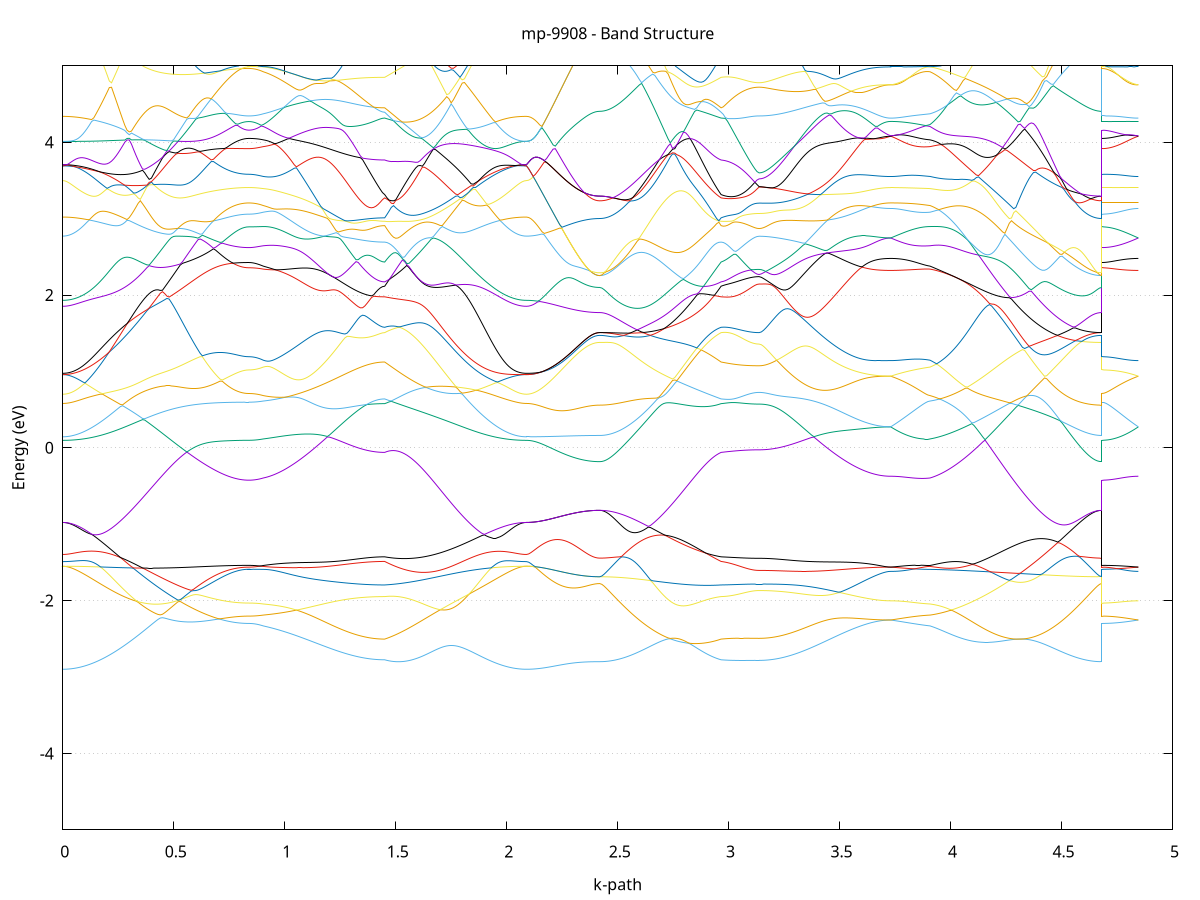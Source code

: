 set title 'mp-9908 - Band Structure'
set xlabel 'k-path'
set ylabel 'Energy (eV)'
set grid y
set yrange [-5:5]
set terminal png size 800,600
set output 'mp-9908_bands_gnuplot.png'
plot '-' using 1:2 with lines notitle, '-' using 1:2 with lines notitle, '-' using 1:2 with lines notitle, '-' using 1:2 with lines notitle, '-' using 1:2 with lines notitle, '-' using 1:2 with lines notitle, '-' using 1:2 with lines notitle, '-' using 1:2 with lines notitle, '-' using 1:2 with lines notitle, '-' using 1:2 with lines notitle, '-' using 1:2 with lines notitle, '-' using 1:2 with lines notitle, '-' using 1:2 with lines notitle, '-' using 1:2 with lines notitle, '-' using 1:2 with lines notitle, '-' using 1:2 with lines notitle, '-' using 1:2 with lines notitle, '-' using 1:2 with lines notitle, '-' using 1:2 with lines notitle, '-' using 1:2 with lines notitle, '-' using 1:2 with lines notitle, '-' using 1:2 with lines notitle, '-' using 1:2 with lines notitle, '-' using 1:2 with lines notitle, '-' using 1:2 with lines notitle, '-' using 1:2 with lines notitle, '-' using 1:2 with lines notitle, '-' using 1:2 with lines notitle, '-' using 1:2 with lines notitle, '-' using 1:2 with lines notitle, '-' using 1:2 with lines notitle, '-' using 1:2 with lines notitle, '-' using 1:2 with lines notitle, '-' using 1:2 with lines notitle, '-' using 1:2 with lines notitle, '-' using 1:2 with lines notitle, '-' using 1:2 with lines notitle, '-' using 1:2 with lines notitle, '-' using 1:2 with lines notitle, '-' using 1:2 with lines notitle, '-' using 1:2 with lines notitle, '-' using 1:2 with lines notitle, '-' using 1:2 with lines notitle, '-' using 1:2 with lines notitle, '-' using 1:2 with lines notitle, '-' using 1:2 with lines notitle, '-' using 1:2 with lines notitle, '-' using 1:2 with lines notitle, '-' using 1:2 with lines notitle, '-' using 1:2 with lines notitle, '-' using 1:2 with lines notitle, '-' using 1:2 with lines notitle, '-' using 1:2 with lines notitle, '-' using 1:2 with lines notitle, '-' using 1:2 with lines notitle, '-' using 1:2 with lines notitle, '-' using 1:2 with lines notitle, '-' using 1:2 with lines notitle, '-' using 1:2 with lines notitle, '-' using 1:2 with lines notitle, '-' using 1:2 with lines notitle, '-' using 1:2 with lines notitle, '-' using 1:2 with lines notitle, '-' using 1:2 with lines notitle
0.000000 -28.825871
0.009982 -28.825871
0.019964 -28.825871
0.029946 -28.825871
0.039928 -28.825871
0.049910 -28.825771
0.059892 -28.825771
0.069874 -28.825671
0.079856 -28.825571
0.089838 -28.825471
0.099820 -28.825371
0.109802 -28.825271
0.119784 -28.825171
0.129766 -28.825071
0.139748 -28.824871
0.149731 -28.824771
0.159713 -28.824571
0.169695 -28.824471
0.179677 -28.824271
0.189659 -28.824071
0.199641 -28.823971
0.209623 -28.823771
0.219605 -28.823571
0.229587 -28.823371
0.239569 -28.823071
0.249551 -28.822871
0.259533 -28.822671
0.269515 -28.822471
0.279497 -28.822171
0.289479 -28.821971
0.299461 -28.821771
0.309443 -28.821471
0.319425 -28.821271
0.329407 -28.820971
0.339389 -28.820671
0.349371 -28.820471
0.359353 -28.820171
0.369335 -28.819971
0.379317 -28.819671
0.389299 -28.819371
0.399281 -28.819171
0.409263 -28.818871
0.419245 -28.818571
0.429227 -28.818371
0.439209 -28.818071
0.449192 -28.817771
0.459174 -28.817571
0.469156 -28.817271
0.479138 -28.817071
0.489120 -28.816771
0.499102 -28.816471
0.509084 -28.816271
0.519066 -28.816071
0.529048 -28.815771
0.539030 -28.815571
0.549012 -28.815271
0.558994 -28.815071
0.568976 -28.814871
0.578958 -28.814671
0.588940 -28.814471
0.598922 -28.814171
0.608904 -28.813971
0.618886 -28.813871
0.628868 -28.813671
0.638850 -28.813471
0.648832 -28.813271
0.658814 -28.813071
0.668796 -28.812971
0.678778 -28.812771
0.688760 -28.812671
0.698742 -28.812571
0.708724 -28.812371
0.718706 -28.812271
0.728688 -28.812171
0.738671 -28.812071
0.748653 -28.811971
0.758635 -28.811871
0.768617 -28.811871
0.778599 -28.811771
0.788581 -28.811771
0.798563 -28.811671
0.808545 -28.811671
0.818527 -28.811671
0.828509 -28.811571
0.838491 -28.811571
0.838491 -28.811571
0.847765 -28.811571
0.857039 -28.811571
0.866313 -28.811571
0.875587 -28.811671
0.884861 -28.811671
0.894136 -28.811671
0.903410 -28.811771
0.903410 -28.811771
0.913355 -28.811771
0.923300 -28.811871
0.933246 -28.811871
0.943191 -28.811971
0.953137 -28.811971
0.963082 -28.812071
0.973028 -28.812071
0.982973 -28.812171
0.992918 -28.812171
1.002864 -28.812271
1.012809 -28.812271
1.022755 -28.812371
1.032700 -28.812371
1.042645 -28.812471
1.052591 -28.812571
1.062536 -28.812571
1.072482 -28.812671
1.082427 -28.812671
1.092373 -28.812771
1.102318 -28.812871
1.112263 -28.812871
1.122209 -28.812971
1.132154 -28.812971
1.142100 -28.813071
1.152045 -28.813171
1.161991 -28.813171
1.171936 -28.813271
1.181881 -28.813271
1.191827 -28.813371
1.201772 -28.813371
1.211718 -28.813471
1.221663 -28.813571
1.231608 -28.813571
1.241554 -28.813671
1.251499 -28.813671
1.261445 -28.813671
1.271390 -28.813771
1.281336 -28.813771
1.291281 -28.813871
1.301226 -28.813871
1.311172 -28.813971
1.321117 -28.813971
1.331063 -28.813971
1.341008 -28.814071
1.350953 -28.814071
1.360899 -28.814071
1.370844 -28.814071
1.380790 -28.814171
1.390735 -28.814171
1.400681 -28.814171
1.410626 -28.814171
1.420571 -28.814171
1.430517 -28.814171
1.440462 -28.814171
1.450408 -28.814171
1.450408 -28.814171
1.460389 -28.813971
1.470370 -28.813671
1.480352 -28.813371
1.490333 -28.813471
1.500314 -28.813771
1.510296 -28.813971
1.520277 -28.814271
1.530259 -28.814571
1.540240 -28.814771
1.550221 -28.815071
1.560203 -28.815371
1.570184 -28.815571
1.580165 -28.815871
1.590147 -28.816171
1.600128 -28.816471
1.610109 -28.816771
1.620091 -28.816971
1.630072 -28.817271
1.640054 -28.817571
1.650035 -28.817871
1.660016 -28.818171
1.669998 -28.818471
1.679979 -28.818671
1.689960 -28.818971
1.699942 -28.819271
1.709923 -28.819571
1.719904 -28.819871
1.729886 -28.820071
1.739867 -28.820371
1.749848 -28.820671
1.759830 -28.820871
1.769811 -28.821171
1.779793 -28.821471
1.789774 -28.821671
1.799755 -28.821971
1.809737 -28.822171
1.819718 -28.822371
1.829699 -28.822671
1.839681 -28.822871
1.849662 -28.823071
1.859643 -28.823271
1.869625 -28.823571
1.879606 -28.823771
1.889588 -28.823871
1.899569 -28.824071
1.909550 -28.824271
1.919532 -28.824471
1.929513 -28.824571
1.939494 -28.824771
1.949476 -28.824871
1.959457 -28.825071
1.969438 -28.825171
1.979420 -28.825271
1.989401 -28.825371
1.999382 -28.825471
2.009364 -28.825571
2.019345 -28.825671
2.029327 -28.825771
2.039308 -28.825771
2.049289 -28.825871
2.059271 -28.825871
2.069252 -28.825871
2.079233 -28.825871
2.089215 -28.825871
2.089215 -28.825871
2.099213 -28.825871
2.109212 -28.825871
2.119210 -28.825871
2.129209 -28.825871
2.139207 -28.825871
2.149206 -28.825771
2.159204 -28.825771
2.169203 -28.825671
2.179201 -28.825671
2.189200 -28.825571
2.199198 -28.825471
2.209197 -28.825471
2.219195 -28.825371
2.229194 -28.825271
2.239192 -28.825171
2.249191 -28.825071
2.259189 -28.824971
2.269188 -28.824971
2.279186 -28.824871
2.289185 -28.824771
2.299184 -28.824671
2.309182 -28.824571
2.319181 -28.824471
2.329179 -28.824471
2.339178 -28.824371
2.349176 -28.824271
2.359175 -28.824271
2.369173 -28.824171
2.379172 -28.824171
2.389170 -28.824171
2.399169 -28.824171
2.409167 -28.824071
2.419166 -28.824071
2.419166 -28.824071
2.429111 -28.824071
2.439057 -28.824071
2.449002 -28.824071
2.458947 -28.824071
2.468893 -28.823971
2.478838 -28.823971
2.488784 -28.823871
2.498729 -28.823871
2.508674 -28.823771
2.518620 -28.823671
2.528565 -28.823571
2.538511 -28.823471
2.548456 -28.823371
2.558402 -28.823271
2.568347 -28.823171
2.578292 -28.822971
2.588238 -28.822871
2.598183 -28.822771
2.608129 -28.822571
2.618074 -28.822471
2.628019 -28.822271
2.637965 -28.822071
2.647910 -28.821971
2.657856 -28.821771
2.667801 -28.821571
2.677747 -28.821371
2.687692 -28.821171
2.697637 -28.820971
2.707583 -28.820771
2.717528 -28.820571
2.727474 -28.820271
2.737419 -28.820071
2.747365 -28.819871
2.757310 -28.819571
2.767255 -28.819371
2.777201 -28.819171
2.787146 -28.818871
2.797092 -28.818671
2.807037 -28.818371
2.816982 -28.818171
2.826928 -28.817871
2.836873 -28.817671
2.846819 -28.817371
2.856764 -28.817071
2.866710 -28.816871
2.876655 -28.816571
2.886600 -28.816271
2.896546 -28.816071
2.906491 -28.815771
2.916437 -28.815471
2.926382 -28.815271
2.936327 -28.814971
2.946273 -28.814671
2.956218 -28.814471
2.966164 -28.814171
2.966164 -28.814171
2.975677 -28.814171
2.985191 -28.814071
2.994704 -28.813971
3.004218 -28.813971
3.013731 -28.813871
3.023245 -28.813871
3.032758 -28.813771
3.042272 -28.813771
3.051785 -28.813771
3.061299 -28.813671
3.070812 -28.813671
3.080326 -28.813671
3.089839 -28.813671
3.099353 -28.813671
3.108866 -28.813671
3.118380 -28.813671
3.127893 -28.813671
3.137407 -28.813671
3.137407 -28.813671
3.147288 -28.813671
3.157170 -28.813671
3.167052 -28.813571
3.176933 -28.813571
3.186815 -28.813571
3.196697 -28.813571
3.206579 -28.813571
3.216460 -28.813571
3.226342 -28.813471
3.236224 -28.813471
3.246105 -28.813471
3.255987 -28.813471
3.265869 -28.813371
3.275751 -28.813371
3.285632 -28.813371
3.295514 -28.813271
3.305396 -28.813271
3.315277 -28.813171
3.325159 -28.813171
3.335041 -28.813171
3.344923 -28.813071
3.354804 -28.813071
3.364686 -28.812971
3.374568 -28.812971
3.384449 -28.812871
3.394331 -28.812871
3.404213 -28.812771
3.414094 -28.812771
3.423976 -28.812671
3.433858 -28.812571
3.443740 -28.812571
3.453621 -28.812471
3.463503 -28.812471
3.473385 -28.812371
3.483266 -28.812371
3.493148 -28.812271
3.503030 -28.812271
3.512912 -28.812171
3.522793 -28.812171
3.532675 -28.812071
3.542557 -28.812071
3.552438 -28.812071
3.562320 -28.811971
3.572202 -28.811971
3.582084 -28.811871
3.591965 -28.811871
3.601847 -28.811871
3.611729 -28.811771
3.621610 -28.811771
3.631492 -28.811771
3.641374 -28.811671
3.651256 -28.811671
3.661137 -28.811671
3.671019 -28.811671
3.680901 -28.811671
3.690782 -28.811671
3.700664 -28.811671
3.710546 -28.811571
3.720427 -28.811571
3.730309 -28.811571
3.730309 -28.811571
3.740159 -28.811571
3.750008 -28.811571
3.759857 -28.811571
3.769707 -28.811571
3.779556 -28.811571
3.789405 -28.811571
3.799255 -28.811671
3.809104 -28.811671
3.818954 -28.811671
3.828803 -28.811671
3.838652 -28.811671
3.848502 -28.811671
3.858351 -28.811671
3.868201 -28.811671
3.878050 -28.811671
3.887899 -28.811771
3.897749 -28.811771
3.907598 -28.811771
3.907598 -28.811771
3.917516 -28.811871
3.927433 -28.811871
3.937351 -28.811971
3.947268 -28.812071
3.957186 -28.812171
3.967104 -28.812271
3.977021 -28.812371
3.986939 -28.812471
3.996856 -28.812571
4.006774 -28.812771
4.016692 -28.812871
4.026609 -28.812971
4.036527 -28.813171
4.046444 -28.813371
4.056362 -28.813471
4.066280 -28.813671
4.076197 -28.813871
4.086115 -28.813971
4.096032 -28.814171
4.105950 -28.814371
4.115867 -28.814571
4.125785 -28.814771
4.135703 -28.814971
4.145620 -28.815171
4.155538 -28.815371
4.165455 -28.815671
4.175373 -28.815871
4.185291 -28.816071
4.195208 -28.816271
4.205126 -28.816571
4.215043 -28.816771
4.224961 -28.816971
4.234879 -28.817171
4.244796 -28.817471
4.254714 -28.817671
4.264631 -28.817871
4.274549 -28.818171
4.284467 -28.818371
4.294384 -28.818571
4.304302 -28.818871
4.314219 -28.819071
4.324137 -28.819271
4.334054 -28.819471
4.343972 -28.819771
4.353890 -28.819971
4.363807 -28.820171
4.373725 -28.820371
4.383642 -28.820571
4.393560 -28.820771
4.403478 -28.820971
4.413395 -28.821171
4.423313 -28.821371
4.433230 -28.821571
4.443148 -28.821771
4.453066 -28.821971
4.462983 -28.822171
4.472901 -28.822271
4.482818 -28.822471
4.492736 -28.822571
4.502653 -28.822771
4.512571 -28.822871
4.522489 -28.823071
4.532406 -28.823171
4.542324 -28.823271
4.552241 -28.823371
4.562159 -28.823471
4.572077 -28.823571
4.581994 -28.823671
4.591912 -28.823771
4.601829 -28.823871
4.611747 -28.823871
4.621665 -28.823971
4.631582 -28.823971
4.641500 -28.824071
4.651417 -28.824071
4.661335 -28.824071
4.671253 -28.824071
4.681170 -28.824071
4.681170 -28.811571
4.690875 -28.811571
4.700579 -28.811571
4.710283 -28.811571
4.719988 -28.811571
4.729692 -28.811571
4.739397 -28.811571
4.749101 -28.811571
4.758806 -28.811571
4.768510 -28.811571
4.778215 -28.811571
4.787919 -28.811571
4.797623 -28.811571
4.807328 -28.811571
4.817032 -28.811571
4.826737 -28.811571
4.836441 -28.811571
4.846146 -28.811571
e
0.000000 -28.804671
0.009982 -28.804671
0.019964 -28.804671
0.029946 -28.804671
0.039928 -28.804671
0.049910 -28.804771
0.059892 -28.804771
0.069874 -28.804771
0.079856 -28.804871
0.089838 -28.804871
0.099820 -28.804971
0.109802 -28.804971
0.119784 -28.805071
0.129766 -28.805071
0.139748 -28.805171
0.149731 -28.805171
0.159713 -28.805271
0.169695 -28.805371
0.179677 -28.805471
0.189659 -28.805471
0.199641 -28.805571
0.209623 -28.805671
0.219605 -28.805771
0.229587 -28.805871
0.239569 -28.805971
0.249551 -28.806071
0.259533 -28.806171
0.269515 -28.806271
0.279497 -28.806371
0.289479 -28.806471
0.299461 -28.806671
0.309443 -28.806771
0.319425 -28.806871
0.329407 -28.806971
0.339389 -28.807071
0.349371 -28.807271
0.359353 -28.807371
0.369335 -28.807471
0.379317 -28.807571
0.389299 -28.807771
0.399281 -28.807871
0.409263 -28.807971
0.419245 -28.808171
0.429227 -28.808271
0.439209 -28.808371
0.449192 -28.808471
0.459174 -28.808671
0.469156 -28.808771
0.479138 -28.808871
0.489120 -28.809071
0.499102 -28.809171
0.509084 -28.809271
0.519066 -28.809371
0.529048 -28.809471
0.539030 -28.809671
0.549012 -28.809771
0.558994 -28.809871
0.568976 -28.809971
0.578958 -28.810071
0.588940 -28.810171
0.598922 -28.810271
0.608904 -28.810371
0.618886 -28.810471
0.628868 -28.810571
0.638850 -28.810671
0.648832 -28.810771
0.658814 -28.810871
0.668796 -28.810871
0.678778 -28.810971
0.688760 -28.811071
0.698742 -28.811171
0.708724 -28.811171
0.718706 -28.811271
0.728688 -28.811271
0.738671 -28.811371
0.748653 -28.811371
0.758635 -28.811471
0.768617 -28.811471
0.778599 -28.811471
0.788581 -28.811571
0.798563 -28.811571
0.808545 -28.811571
0.818527 -28.811571
0.828509 -28.811571
0.838491 -28.811571
0.838491 -28.811571
0.847765 -28.811571
0.857039 -28.811571
0.866313 -28.811571
0.875587 -28.811571
0.884861 -28.811571
0.894136 -28.811571
0.903410 -28.811571
0.903410 -28.811571
0.913355 -28.811471
0.923300 -28.811471
0.933246 -28.811471
0.943191 -28.811471
0.953137 -28.811471
0.963082 -28.811471
0.973028 -28.811471
0.982973 -28.811471
0.992918 -28.811471
1.002864 -28.811471
1.012809 -28.811471
1.022755 -28.811471
1.032700 -28.811471
1.042645 -28.811571
1.052591 -28.811571
1.062536 -28.811571
1.072482 -28.811571
1.082427 -28.811571
1.092373 -28.811671
1.102318 -28.811671
1.112263 -28.811671
1.122209 -28.811771
1.132154 -28.811771
1.142100 -28.811771
1.152045 -28.811771
1.161991 -28.811871
1.171936 -28.811871
1.181881 -28.811871
1.191827 -28.811971
1.201772 -28.811971
1.211718 -28.811971
1.221663 -28.812071
1.231608 -28.812071
1.241554 -28.812071
1.251499 -28.812171
1.261445 -28.812171
1.271390 -28.812171
1.281336 -28.812271
1.291281 -28.812271
1.301226 -28.812271
1.311172 -28.812271
1.321117 -28.812371
1.331063 -28.812371
1.341008 -28.812371
1.350953 -28.812371
1.360899 -28.812371
1.370844 -28.812471
1.380790 -28.812471
1.390735 -28.812471
1.400681 -28.812471
1.410626 -28.812471
1.420571 -28.812471
1.430517 -28.812471
1.440462 -28.812471
1.450408 -28.812471
1.450408 -28.812471
1.460389 -28.812771
1.470370 -28.812971
1.480352 -28.813271
1.490333 -28.813171
1.500314 -28.812871
1.510296 -28.812671
1.520277 -28.812371
1.530259 -28.812171
1.540240 -28.811871
1.550221 -28.811671
1.560203 -28.811371
1.570184 -28.811171
1.580165 -28.810871
1.590147 -28.810671
1.600128 -28.810471
1.610109 -28.810271
1.620091 -28.809971
1.630072 -28.809771
1.640054 -28.809571
1.650035 -28.809371
1.660016 -28.809171
1.669998 -28.808971
1.679979 -28.808771
1.689960 -28.808571
1.699942 -28.808371
1.709923 -28.808171
1.719904 -28.807971
1.729886 -28.807871
1.739867 -28.807671
1.749848 -28.807471
1.759830 -28.807371
1.769811 -28.807171
1.779793 -28.806971
1.789774 -28.806871
1.799755 -28.806771
1.809737 -28.806571
1.819718 -28.806471
1.829699 -28.806371
1.839681 -28.806171
1.849662 -28.806071
1.859643 -28.805971
1.869625 -28.805871
1.879606 -28.805771
1.889588 -28.805671
1.899569 -28.805571
1.909550 -28.805471
1.919532 -28.805371
1.929513 -28.805271
1.939494 -28.805271
1.949476 -28.805171
1.959457 -28.805071
1.969438 -28.805071
1.979420 -28.804971
1.989401 -28.804971
1.999382 -28.804871
2.009364 -28.804871
2.019345 -28.804771
2.029327 -28.804771
2.039308 -28.804771
2.049289 -28.804671
2.059271 -28.804671
2.069252 -28.804671
2.079233 -28.804671
2.089215 -28.804671
2.089215 -28.804671
2.099213 -28.804671
2.109212 -28.804671
2.119210 -28.804671
2.129209 -28.804771
2.139207 -28.804771
2.149206 -28.804871
2.159204 -28.804871
2.169203 -28.804971
2.179201 -28.804971
2.189200 -28.805071
2.199198 -28.805171
2.209197 -28.805271
2.219195 -28.805271
2.229194 -28.805371
2.239192 -28.805471
2.249191 -28.805571
2.259189 -28.805671
2.269188 -28.805771
2.279186 -28.805871
2.289185 -28.805971
2.299184 -28.806071
2.309182 -28.806171
2.319181 -28.806171
2.329179 -28.806271
2.339178 -28.806371
2.349176 -28.806471
2.359175 -28.806471
2.369173 -28.806571
2.379172 -28.806571
2.389170 -28.806571
2.399169 -28.806671
2.409167 -28.806671
2.419166 -28.806671
2.419166 -28.806671
2.429111 -28.806671
2.439057 -28.806671
2.449002 -28.806671
2.458947 -28.806671
2.468893 -28.806671
2.478838 -28.806671
2.488784 -28.806771
2.498729 -28.806771
2.508674 -28.806771
2.518620 -28.806771
2.528565 -28.806771
2.538511 -28.806871
2.548456 -28.806871
2.558402 -28.806971
2.568347 -28.806971
2.578292 -28.806971
2.588238 -28.807071
2.598183 -28.807171
2.608129 -28.807171
2.618074 -28.807271
2.628019 -28.807271
2.637965 -28.807371
2.647910 -28.807471
2.657856 -28.807571
2.667801 -28.807571
2.677747 -28.807671
2.687692 -28.807771
2.697637 -28.807871
2.707583 -28.807971
2.717528 -28.808071
2.727474 -28.808171
2.737419 -28.808371
2.747365 -28.808471
2.757310 -28.808571
2.767255 -28.808671
2.777201 -28.808871
2.787146 -28.808971
2.797092 -28.809171
2.807037 -28.809271
2.816982 -28.809471
2.826928 -28.809671
2.836873 -28.809771
2.846819 -28.809971
2.856764 -28.810171
2.866710 -28.810371
2.876655 -28.810571
2.886600 -28.810771
2.896546 -28.810971
2.906491 -28.811171
2.916437 -28.811371
2.926382 -28.811571
2.936327 -28.811771
2.946273 -28.812071
2.956218 -28.812271
2.966164 -28.812471
2.966164 -28.812471
2.975677 -28.812571
2.985191 -28.812571
2.994704 -28.812671
3.004218 -28.812671
3.013731 -28.812771
3.023245 -28.812771
3.032758 -28.812871
3.042272 -28.812871
3.051785 -28.812871
3.061299 -28.812871
3.070812 -28.812971
3.080326 -28.812971
3.089839 -28.812971
3.099353 -28.812971
3.108866 -28.812971
3.118380 -28.812971
3.127893 -28.812971
3.137407 -28.812971
3.137407 -28.812971
3.147288 -28.812971
3.157170 -28.812971
3.167052 -28.812971
3.176933 -28.812971
3.186815 -28.812971
3.196697 -28.812971
3.206579 -28.812971
3.216460 -28.812971
3.226342 -28.812871
3.236224 -28.812871
3.246105 -28.812871
3.255987 -28.812871
3.265869 -28.812871
3.275751 -28.812771
3.285632 -28.812771
3.295514 -28.812771
3.305396 -28.812771
3.315277 -28.812671
3.325159 -28.812671
3.335041 -28.812671
3.344923 -28.812571
3.354804 -28.812571
3.364686 -28.812571
3.374568 -28.812471
3.384449 -28.812471
3.394331 -28.812471
3.404213 -28.812371
3.414094 -28.812371
3.423976 -28.812371
3.433858 -28.812271
3.443740 -28.812271
3.453621 -28.812171
3.463503 -28.812171
3.473385 -28.812171
3.483266 -28.812071
3.493148 -28.812071
3.503030 -28.812071
3.512912 -28.811971
3.522793 -28.811971
3.532675 -28.811971
3.542557 -28.811871
3.552438 -28.811871
3.562320 -28.811871
3.572202 -28.811771
3.582084 -28.811771
3.591965 -28.811771
3.601847 -28.811771
3.611729 -28.811671
3.621610 -28.811671
3.631492 -28.811671
3.641374 -28.811671
3.651256 -28.811671
3.661137 -28.811671
3.671019 -28.811571
3.680901 -28.811571
3.690782 -28.811571
3.700664 -28.811571
3.710546 -28.811571
3.720427 -28.811571
3.730309 -28.811571
3.730309 -28.811571
3.740159 -28.811571
3.750008 -28.811571
3.759857 -28.811571
3.769707 -28.811571
3.779556 -28.811571
3.789405 -28.811571
3.799255 -28.811571
3.809104 -28.811571
3.818954 -28.811571
3.828803 -28.811571
3.838652 -28.811571
3.848502 -28.811571
3.858351 -28.811571
3.868201 -28.811571
3.878050 -28.811571
3.887899 -28.811571
3.897749 -28.811571
3.907598 -28.811571
3.907598 -28.811571
3.917516 -28.811471
3.927433 -28.811471
3.937351 -28.811471
3.947268 -28.811371
3.957186 -28.811371
3.967104 -28.811271
3.977021 -28.811271
3.986939 -28.811171
3.996856 -28.811171
4.006774 -28.811071
4.016692 -28.811071
4.026609 -28.810971
4.036527 -28.810871
4.046444 -28.810871
4.056362 -28.810771
4.066280 -28.810671
4.076197 -28.810571
4.086115 -28.810571
4.096032 -28.810471
4.105950 -28.810371
4.115867 -28.810271
4.125785 -28.810171
4.135703 -28.810071
4.145620 -28.809971
4.155538 -28.809871
4.165455 -28.809871
4.175373 -28.809771
4.185291 -28.809671
4.195208 -28.809571
4.205126 -28.809471
4.215043 -28.809371
4.224961 -28.809271
4.234879 -28.809171
4.244796 -28.809071
4.254714 -28.808971
4.264631 -28.808871
4.274549 -28.808771
4.284467 -28.808671
4.294384 -28.808571
4.304302 -28.808471
4.314219 -28.808471
4.324137 -28.808371
4.334054 -28.808271
4.343972 -28.808171
4.353890 -28.808071
4.363807 -28.807971
4.373725 -28.807871
4.383642 -28.807871
4.393560 -28.807771
4.403478 -28.807671
4.413395 -28.807671
4.423313 -28.807571
4.433230 -28.807471
4.443148 -28.807471
4.453066 -28.807371
4.462983 -28.807271
4.472901 -28.807271
4.482818 -28.807171
4.492736 -28.807171
4.502653 -28.807071
4.512571 -28.807071
4.522489 -28.806971
4.532406 -28.806971
4.542324 -28.806871
4.552241 -28.806871
4.562159 -28.806871
4.572077 -28.806771
4.581994 -28.806771
4.591912 -28.806771
4.601829 -28.806771
4.611747 -28.806671
4.621665 -28.806671
4.631582 -28.806671
4.641500 -28.806671
4.651417 -28.806671
4.661335 -28.806671
4.671253 -28.806671
4.681170 -28.806671
4.681170 -28.811571
4.690875 -28.811571
4.700579 -28.811571
4.710283 -28.811571
4.719988 -28.811571
4.729692 -28.811571
4.739397 -28.811571
4.749101 -28.811571
4.758806 -28.811571
4.768510 -28.811571
4.778215 -28.811571
4.787919 -28.811571
4.797623 -28.811571
4.807328 -28.811571
4.817032 -28.811571
4.826737 -28.811571
4.836441 -28.811571
4.846146 -28.811571
e
0.000000 -28.604871
0.009982 -28.604871
0.019964 -28.604771
0.029946 -28.604571
0.039928 -28.604271
0.049910 -28.603971
0.059892 -28.603571
0.069874 -28.603071
0.079856 -28.602571
0.089838 -28.601871
0.099820 -28.601271
0.109802 -28.600471
0.119784 -28.599671
0.129766 -28.598771
0.139748 -28.597771
0.149731 -28.596771
0.159713 -28.595671
0.169695 -28.594471
0.179677 -28.593271
0.189659 -28.591971
0.199641 -28.590671
0.209623 -28.589271
0.219605 -28.587871
0.229587 -28.586371
0.239569 -28.584771
0.249551 -28.583171
0.259533 -28.581571
0.269515 -28.579871
0.279497 -28.578171
0.289479 -28.576371
0.299461 -28.574571
0.309443 -28.572771
0.319425 -28.570871
0.329407 -28.568971
0.339389 -28.567071
0.349371 -28.565071
0.359353 -28.563171
0.369335 -28.561171
0.379317 -28.559171
0.389299 -28.557171
0.399281 -28.555071
0.409263 -28.553071
0.419245 -28.550971
0.429227 -28.548971
0.439209 -28.546971
0.449192 -28.544871
0.459174 -28.542871
0.469156 -28.540771
0.479138 -28.538771
0.489120 -28.536771
0.499102 -28.534871
0.509084 -28.532871
0.519066 -28.530971
0.529048 -28.529071
0.539030 -28.527171
0.549012 -28.525271
0.558994 -28.523471
0.568976 -28.521671
0.578958 -28.519971
0.588940 -28.518271
0.598922 -28.516671
0.608904 -28.514971
0.618886 -28.513471
0.628868 -28.511971
0.638850 -28.510471
0.648832 -28.509171
0.658814 -28.507771
0.668796 -28.506471
0.678778 -28.505271
0.688760 -28.504171
0.698742 -28.503071
0.708724 -28.502071
0.718706 -28.501171
0.728688 -28.500271
0.738671 -28.499471
0.748653 -28.498671
0.758635 -28.498071
0.768617 -28.497471
0.778599 -28.496971
0.788581 -28.496571
0.798563 -28.496171
0.808545 -28.495871
0.818527 -28.495671
0.828509 -28.495571
0.838491 -28.495571
0.838491 -28.495571
0.847765 -28.495571
0.857039 -28.495671
0.866313 -28.495871
0.875587 -28.496071
0.884861 -28.496371
0.894136 -28.496771
0.903410 -28.497171
0.903410 -28.497171
0.913355 -28.497571
0.923300 -28.497971
0.933246 -28.498271
0.943191 -28.498671
0.953137 -28.498971
0.963082 -28.499371
0.973028 -28.499771
0.982973 -28.500071
0.992918 -28.500471
1.002864 -28.500771
1.012809 -28.501171
1.022755 -28.501471
1.032700 -28.501871
1.042645 -28.502271
1.052591 -28.502571
1.062536 -28.502871
1.072482 -28.503271
1.082427 -28.503571
1.092373 -28.503971
1.102318 -28.504271
1.112263 -28.504571
1.122209 -28.504871
1.132154 -28.505171
1.142100 -28.505471
1.152045 -28.505771
1.161991 -28.506071
1.171936 -28.506371
1.181881 -28.506671
1.191827 -28.506971
1.201772 -28.507171
1.211718 -28.507471
1.221663 -28.507671
1.231608 -28.507971
1.241554 -28.508171
1.251499 -28.508371
1.261445 -28.508671
1.271390 -28.508871
1.281336 -28.509071
1.291281 -28.509171
1.301226 -28.509371
1.311172 -28.509571
1.321117 -28.509671
1.331063 -28.509871
1.341008 -28.509971
1.350953 -28.510071
1.360899 -28.510171
1.370844 -28.510271
1.380790 -28.510371
1.390735 -28.510471
1.400681 -28.510571
1.410626 -28.510571
1.420571 -28.510671
1.430517 -28.510671
1.440462 -28.510671
1.450408 -28.510671
1.450408 -28.510671
1.460389 -28.507871
1.470370 -28.504971
1.480352 -28.502171
1.490333 -28.499371
1.500314 -28.498771
1.510296 -28.501571
1.520277 -28.504471
1.530259 -28.507271
1.540240 -28.510171
1.550221 -28.512971
1.560203 -28.515771
1.570184 -28.518571
1.580165 -28.521371
1.590147 -28.524171
1.600128 -28.526871
1.610109 -28.529671
1.620091 -28.532371
1.630072 -28.535071
1.640054 -28.537671
1.650035 -28.540271
1.660016 -28.542871
1.669998 -28.545471
1.679979 -28.547971
1.689960 -28.550471
1.699942 -28.552971
1.709923 -28.555371
1.719904 -28.557771
1.729886 -28.560071
1.739867 -28.562371
1.749848 -28.564571
1.759830 -28.566771
1.769811 -28.568971
1.779793 -28.571071
1.789774 -28.573071
1.799755 -28.575071
1.809737 -28.576971
1.819718 -28.578871
1.829699 -28.580671
1.839681 -28.582471
1.849662 -28.584171
1.859643 -28.585771
1.869625 -28.587371
1.879606 -28.588871
1.889588 -28.590371
1.899569 -28.591771
1.909550 -28.593071
1.919532 -28.594371
1.929513 -28.595571
1.939494 -28.596671
1.949476 -28.597671
1.959457 -28.598671
1.969438 -28.599571
1.979420 -28.600471
1.989401 -28.601171
1.999382 -28.601871
2.009364 -28.602571
2.019345 -28.603071
2.029327 -28.603571
2.039308 -28.603971
2.049289 -28.604271
2.059271 -28.604571
2.069252 -28.604771
2.079233 -28.604871
2.089215 -28.604871
2.089215 -28.604871
2.099213 -28.604871
2.109212 -28.604871
2.119210 -28.604871
2.129209 -28.604871
2.139207 -28.604871
2.149206 -28.604871
2.159204 -28.604871
2.169203 -28.604871
2.179201 -28.604871
2.189200 -28.604871
2.199198 -28.604871
2.209197 -28.604871
2.219195 -28.604871
2.229194 -28.604871
2.239192 -28.604871
2.249191 -28.604771
2.259189 -28.604771
2.269188 -28.604771
2.279186 -28.604771
2.289185 -28.604771
2.299184 -28.604771
2.309182 -28.604771
2.319181 -28.604771
2.329179 -28.604771
2.339178 -28.604771
2.349176 -28.604771
2.359175 -28.604771
2.369173 -28.604771
2.379172 -28.604771
2.389170 -28.604771
2.399169 -28.604771
2.409167 -28.604771
2.419166 -28.604771
2.419166 -28.604771
2.429111 -28.604671
2.439057 -28.604571
2.449002 -28.604371
2.458947 -28.604171
2.468893 -28.603871
2.478838 -28.603371
2.488784 -28.602971
2.498729 -28.602371
2.508674 -28.601771
2.518620 -28.601071
2.528565 -28.600371
2.538511 -28.599471
2.548456 -28.598571
2.558402 -28.597671
2.568347 -28.596571
2.578292 -28.595471
2.588238 -28.594271
2.598183 -28.593071
2.608129 -28.591771
2.618074 -28.590371
2.628019 -28.588971
2.637965 -28.587471
2.647910 -28.585871
2.657856 -28.584271
2.667801 -28.582571
2.677747 -28.580771
2.687692 -28.578971
2.697637 -28.577171
2.707583 -28.575271
2.717528 -28.573271
2.727474 -28.571271
2.737419 -28.569171
2.747365 -28.567071
2.757310 -28.564871
2.767255 -28.562571
2.777201 -28.560371
2.787146 -28.558071
2.797092 -28.555671
2.807037 -28.553271
2.816982 -28.550871
2.826928 -28.548371
2.836873 -28.545871
2.846819 -28.543271
2.856764 -28.540771
2.866710 -28.538071
2.876655 -28.535471
2.886600 -28.532771
2.896546 -28.530071
2.906491 -28.527371
2.916437 -28.524671
2.926382 -28.521871
2.936327 -28.519071
2.946273 -28.516271
2.956218 -28.513471
2.966164 -28.510671
2.966164 -28.510671
2.975677 -28.509971
2.985191 -28.509271
2.994704 -28.508471
3.004218 -28.507771
3.013731 -28.507071
3.023245 -28.506371
3.032758 -28.505571
3.042272 -28.504871
3.051785 -28.504171
3.061299 -28.503471
3.070812 -28.502671
3.080326 -28.501971
3.089839 -28.501271
3.099353 -28.500571
3.108866 -28.499771
3.118380 -28.499071
3.127893 -28.498471
3.137407 -28.498071
3.137407 -28.498071
3.147288 -28.498071
3.157170 -28.498071
3.167052 -28.498071
3.176933 -28.498071
3.186815 -28.498071
3.196697 -28.497971
3.206579 -28.497971
3.216460 -28.497971
3.226342 -28.497971
3.236224 -28.497871
3.246105 -28.497871
3.255987 -28.497871
3.265869 -28.497771
3.275751 -28.497771
3.285632 -28.497671
3.295514 -28.497671
3.305396 -28.497571
3.315277 -28.497571
3.325159 -28.497471
3.335041 -28.497471
3.344923 -28.497371
3.354804 -28.497371
3.364686 -28.497271
3.374568 -28.497171
3.384449 -28.497171
3.394331 -28.497071
3.404213 -28.496971
3.414094 -28.496971
3.423976 -28.496871
3.433858 -28.496871
3.443740 -28.496771
3.453621 -28.496671
3.463503 -28.496671
3.473385 -28.496571
3.483266 -28.496471
3.493148 -28.496471
3.503030 -28.496371
3.512912 -28.496271
3.522793 -28.496271
3.532675 -28.496171
3.542557 -28.496171
3.552438 -28.496071
3.562320 -28.496071
3.572202 -28.495971
3.582084 -28.495971
3.591965 -28.495871
3.601847 -28.495871
3.611729 -28.495771
3.621610 -28.495771
3.631492 -28.495771
3.641374 -28.495671
3.651256 -28.495671
3.661137 -28.495671
3.671019 -28.495671
3.680901 -28.495571
3.690782 -28.495571
3.700664 -28.495571
3.710546 -28.495571
3.720427 -28.495571
3.730309 -28.495571
3.730309 -28.495571
3.740159 -28.495571
3.750008 -28.495571
3.759857 -28.495571
3.769707 -28.495671
3.779556 -28.495671
3.789405 -28.495771
3.799255 -28.495771
3.809104 -28.495871
3.818954 -28.495971
3.828803 -28.496071
3.838652 -28.496171
3.848502 -28.496271
3.858351 -28.496471
3.868201 -28.496571
3.878050 -28.496671
3.887899 -28.496871
3.897749 -28.497071
3.907598 -28.497171
3.907598 -28.497171
3.917516 -28.497771
3.927433 -28.498371
3.937351 -28.499071
3.947268 -28.499771
3.957186 -28.500671
3.967104 -28.501571
3.977021 -28.502571
3.986939 -28.503571
3.996856 -28.504671
4.006774 -28.505871
4.016692 -28.507071
4.026609 -28.508371
4.036527 -28.509671
4.046444 -28.511071
4.056362 -28.512571
4.066280 -28.514071
4.076197 -28.515671
4.086115 -28.517271
4.096032 -28.518871
4.105950 -28.520571
4.115867 -28.522371
4.125785 -28.524171
4.135703 -28.525971
4.145620 -28.527771
4.155538 -28.529671
4.165455 -28.531571
4.175373 -28.533471
4.185291 -28.535471
4.195208 -28.537471
4.205126 -28.539471
4.215043 -28.541471
4.224961 -28.543471
4.234879 -28.545471
4.244796 -28.547471
4.254714 -28.549571
4.264631 -28.551571
4.274549 -28.553571
4.284467 -28.555571
4.294384 -28.557571
4.304302 -28.559571
4.314219 -28.561571
4.324137 -28.563571
4.334054 -28.565571
4.343972 -28.567471
4.353890 -28.569371
4.363807 -28.571271
4.373725 -28.573071
4.383642 -28.574871
4.393560 -28.576671
4.403478 -28.578371
4.413395 -28.580071
4.423313 -28.581771
4.433230 -28.583371
4.443148 -28.584971
4.453066 -28.586471
4.462983 -28.587971
4.472901 -28.589371
4.482818 -28.590771
4.492736 -28.592071
4.502653 -28.593271
4.512571 -28.594471
4.522489 -28.595671
4.532406 -28.596771
4.542324 -28.597771
4.552241 -28.598671
4.562159 -28.599571
4.572077 -28.600371
4.581994 -28.601171
4.591912 -28.601771
4.601829 -28.602371
4.611747 -28.602971
4.621665 -28.603471
4.631582 -28.603871
4.641500 -28.604171
4.651417 -28.604371
4.661335 -28.604571
4.671253 -28.604671
4.681170 -28.604771
4.681170 -28.495571
4.690875 -28.495571
4.700579 -28.495571
4.710283 -28.495571
4.719988 -28.495571
4.729692 -28.495571
4.739397 -28.495571
4.749101 -28.495571
4.758806 -28.495571
4.768510 -28.495571
4.778215 -28.495571
4.787919 -28.495571
4.797623 -28.495571
4.807328 -28.495571
4.817032 -28.495571
4.826737 -28.495571
4.836441 -28.495571
4.846146 -28.495571
e
0.000000 -28.388871
0.009982 -28.388871
0.019964 -28.388971
0.029946 -28.389171
0.039928 -28.389471
0.049910 -28.389771
0.059892 -28.390171
0.069874 -28.390671
0.079856 -28.391271
0.089838 -28.391871
0.099820 -28.392571
0.109802 -28.393371
0.119784 -28.394271
0.129766 -28.395171
0.139748 -28.396171
0.149731 -28.397171
0.159713 -28.398271
0.169695 -28.399471
0.179677 -28.400671
0.189659 -28.401971
0.199641 -28.403371
0.209623 -28.404771
0.219605 -28.406171
0.229587 -28.407671
0.239569 -28.409271
0.249551 -28.410871
0.259533 -28.412571
0.269515 -28.414171
0.279497 -28.415971
0.289479 -28.417671
0.299461 -28.419471
0.309443 -28.421371
0.319425 -28.423171
0.329407 -28.425071
0.339389 -28.426971
0.349371 -28.428871
0.359353 -28.430871
0.369335 -28.432871
0.379317 -28.434771
0.389299 -28.436771
0.399281 -28.438771
0.409263 -28.440771
0.419245 -28.442771
0.429227 -28.444771
0.439209 -28.446771
0.449192 -28.448771
0.459174 -28.450671
0.469156 -28.452671
0.479138 -28.454571
0.489120 -28.456571
0.499102 -28.458471
0.509084 -28.460371
0.519066 -28.462171
0.529048 -28.463971
0.539030 -28.465771
0.549012 -28.467571
0.558994 -28.469271
0.568976 -28.470971
0.578958 -28.472671
0.588940 -28.474271
0.598922 -28.475771
0.608904 -28.477371
0.618886 -28.478771
0.628868 -28.480171
0.638850 -28.481571
0.648832 -28.482871
0.658814 -28.484171
0.668796 -28.485371
0.678778 -28.486471
0.688760 -28.487571
0.698742 -28.488571
0.708724 -28.489471
0.718706 -28.490371
0.728688 -28.491171
0.738671 -28.491971
0.748653 -28.492671
0.758635 -28.493271
0.768617 -28.493771
0.778599 -28.494271
0.788581 -28.494671
0.798563 -28.494971
0.808545 -28.495271
0.818527 -28.495371
0.828509 -28.495571
0.838491 -28.495571
0.838491 -28.495571
0.847765 -28.495571
0.857039 -28.495471
0.866313 -28.495271
0.875587 -28.495071
0.884861 -28.494771
0.894136 -28.494471
0.903410 -28.494071
0.903410 -28.494071
0.913355 -28.493671
0.923300 -28.493371
0.933246 -28.493071
0.943191 -28.492771
0.953137 -28.492371
0.963082 -28.492071
0.973028 -28.491771
0.982973 -28.491471
0.992918 -28.491171
1.002864 -28.490971
1.012809 -28.490671
1.022755 -28.490371
1.032700 -28.490071
1.042645 -28.489871
1.052591 -28.489571
1.062536 -28.489271
1.072482 -28.489071
1.082427 -28.488871
1.092373 -28.488571
1.102318 -28.488371
1.112263 -28.488171
1.122209 -28.487871
1.132154 -28.487671
1.142100 -28.487471
1.152045 -28.487271
1.161991 -28.487071
1.171936 -28.486971
1.181881 -28.486771
1.191827 -28.486571
1.201772 -28.486371
1.211718 -28.486271
1.221663 -28.486071
1.231608 -28.485971
1.241554 -28.485871
1.251499 -28.485671
1.261445 -28.485571
1.271390 -28.485471
1.281336 -28.485371
1.291281 -28.485271
1.301226 -28.485171
1.311172 -28.485071
1.321117 -28.484971
1.331063 -28.484871
1.341008 -28.484771
1.350953 -28.484771
1.360899 -28.484671
1.370844 -28.484571
1.380790 -28.484571
1.390735 -28.484471
1.400681 -28.484471
1.410626 -28.484471
1.420571 -28.484471
1.430517 -28.484371
1.440462 -28.484371
1.450408 -28.484371
1.450408 -28.484371
1.460389 -28.487271
1.470370 -28.490071
1.480352 -28.492971
1.490333 -28.495771
1.500314 -28.496271
1.510296 -28.493471
1.520277 -28.490671
1.530259 -28.487771
1.540240 -28.484971
1.550221 -28.482171
1.560203 -28.479271
1.570184 -28.476471
1.580165 -28.473671
1.590147 -28.470871
1.600128 -28.468071
1.610109 -28.465371
1.620091 -28.462671
1.630072 -28.459971
1.640054 -28.457271
1.650035 -28.454571
1.660016 -28.451971
1.669998 -28.449371
1.679979 -28.446771
1.689960 -28.444271
1.699942 -28.441771
1.709923 -28.439371
1.719904 -28.436971
1.729886 -28.434571
1.739867 -28.432271
1.749848 -28.429971
1.759830 -28.427771
1.769811 -28.425571
1.779793 -28.423471
1.789774 -28.421371
1.799755 -28.419371
1.809737 -28.417371
1.819718 -28.415471
1.829699 -28.413571
1.839681 -28.411771
1.849662 -28.410071
1.859643 -28.408371
1.869625 -28.406771
1.879606 -28.405171
1.889588 -28.403771
1.899569 -28.402271
1.909550 -28.400971
1.919532 -28.399671
1.929513 -28.398471
1.939494 -28.397271
1.949476 -28.396171
1.959457 -28.395171
1.969438 -28.394271
1.979420 -28.393371
1.989401 -28.392571
1.999382 -28.391871
2.009364 -28.391271
2.019345 -28.390671
2.029327 -28.390171
2.039308 -28.389771
2.049289 -28.389471
2.059271 -28.389171
2.069252 -28.388971
2.079233 -28.388871
2.089215 -28.388871
2.089215 -28.388871
2.099213 -28.388871
2.109212 -28.388871
2.119210 -28.388871
2.129209 -28.388871
2.139207 -28.388871
2.149206 -28.388771
2.159204 -28.388871
2.169203 -28.388871
2.179201 -28.388771
2.189200 -28.388871
2.199198 -28.388871
2.209197 -28.388871
2.219195 -28.388871
2.229194 -28.388871
2.239192 -28.388871
2.249191 -28.388871
2.259189 -28.388871
2.269188 -28.388871
2.279186 -28.388871
2.289185 -28.388871
2.299184 -28.388871
2.309182 -28.388871
2.319181 -28.388871
2.329179 -28.388871
2.339178 -28.388871
2.349176 -28.388871
2.359175 -28.388871
2.369173 -28.388871
2.379172 -28.388871
2.389170 -28.388871
2.399169 -28.388871
2.409167 -28.388871
2.419166 -28.388871
2.419166 -28.388871
2.429111 -28.388871
2.439057 -28.388971
2.449002 -28.389171
2.458947 -28.389471
2.468893 -28.389771
2.478838 -28.390171
2.488784 -28.390671
2.498729 -28.391271
2.508674 -28.391871
2.518620 -28.392571
2.528565 -28.393371
2.538511 -28.394271
2.548456 -28.395171
2.558402 -28.396171
2.568347 -28.397271
2.578292 -28.398371
2.588238 -28.399571
2.598183 -28.400871
2.608129 -28.402171
2.618074 -28.403571
2.628019 -28.405071
2.637965 -28.406671
2.647910 -28.408271
2.657856 -28.409871
2.667801 -28.411671
2.677747 -28.413471
2.687692 -28.415271
2.697637 -28.417171
2.707583 -28.419171
2.717528 -28.421171
2.727474 -28.423171
2.737419 -28.425371
2.747365 -28.427471
2.757310 -28.429671
2.767255 -28.431971
2.777201 -28.434271
2.787146 -28.436671
2.797092 -28.439071
2.807037 -28.441471
2.816982 -28.443971
2.826928 -28.446471
2.836873 -28.448971
2.846819 -28.451571
2.856764 -28.454171
2.866710 -28.456771
2.876655 -28.459471
2.886600 -28.462171
2.896546 -28.464871
2.906491 -28.467571
2.916437 -28.470371
2.926382 -28.473171
2.936327 -28.475971
2.946273 -28.478771
2.956218 -28.481571
2.966164 -28.484371
2.966164 -28.484371
2.975677 -28.485171
2.985191 -28.485871
2.994704 -28.486571
3.004218 -28.487271
3.013731 -28.488071
3.023245 -28.488771
3.032758 -28.489471
3.042272 -28.490271
3.051785 -28.490971
3.061299 -28.491671
3.070812 -28.492371
3.080326 -28.493171
3.089839 -28.493871
3.099353 -28.494571
3.108866 -28.495271
3.118380 -28.495971
3.127893 -28.496671
3.137407 -28.497071
3.137407 -28.497071
3.147288 -28.497071
3.157170 -28.497071
3.167052 -28.497071
3.176933 -28.496971
3.186815 -28.496971
3.196697 -28.496971
3.206579 -28.496971
3.216460 -28.496971
3.226342 -28.496971
3.236224 -28.496971
3.246105 -28.496871
3.255987 -28.496871
3.265869 -28.496871
3.275751 -28.496871
3.285632 -28.496771
3.295514 -28.496771
3.305396 -28.496771
3.315277 -28.496771
3.325159 -28.496671
3.335041 -28.496671
3.344923 -28.496671
3.354804 -28.496571
3.364686 -28.496571
3.374568 -28.496571
3.384449 -28.496471
3.394331 -28.496471
3.404213 -28.496371
3.414094 -28.496371
3.423976 -28.496371
3.433858 -28.496271
3.443740 -28.496271
3.453621 -28.496271
3.463503 -28.496171
3.473385 -28.496171
3.483266 -28.496071
3.493148 -28.496071
3.503030 -28.496071
3.512912 -28.495971
3.522793 -28.495971
3.532675 -28.495971
3.542557 -28.495871
3.552438 -28.495871
3.562320 -28.495871
3.572202 -28.495771
3.582084 -28.495771
3.591965 -28.495771
3.601847 -28.495771
3.611729 -28.495671
3.621610 -28.495671
3.631492 -28.495671
3.641374 -28.495671
3.651256 -28.495671
3.661137 -28.495571
3.671019 -28.495571
3.680901 -28.495571
3.690782 -28.495571
3.700664 -28.495571
3.710546 -28.495571
3.720427 -28.495571
3.730309 -28.495571
3.730309 -28.495571
3.740159 -28.495571
3.750008 -28.495571
3.759857 -28.495471
3.769707 -28.495471
3.779556 -28.495471
3.789405 -28.495371
3.799255 -28.495371
3.809104 -28.495271
3.818954 -28.495171
3.828803 -28.495071
3.838652 -28.494971
3.848502 -28.494871
3.858351 -28.494771
3.868201 -28.494671
3.878050 -28.494471
3.887899 -28.494371
3.897749 -28.494171
3.907598 -28.494071
3.907598 -28.494071
3.917516 -28.493471
3.927433 -28.492971
3.937351 -28.492271
3.947268 -28.491571
3.957186 -28.490871
3.967104 -28.489971
3.977021 -28.489071
3.986939 -28.488071
3.996856 -28.487071
4.006774 -28.485971
4.016692 -28.484871
4.026609 -28.483571
4.036527 -28.482371
4.046444 -28.481071
4.056362 -28.479671
4.066280 -28.478271
4.076197 -28.476771
4.086115 -28.475171
4.096032 -28.473671
4.105950 -28.472071
4.115867 -28.470371
4.125785 -28.468671
4.135703 -28.466971
4.145620 -28.465171
4.155538 -28.463371
4.165455 -28.461571
4.175373 -28.459671
4.185291 -28.457871
4.195208 -28.455971
4.205126 -28.453971
4.215043 -28.452071
4.224961 -28.450171
4.234879 -28.448171
4.244796 -28.446171
4.254714 -28.444171
4.264631 -28.442271
4.274549 -28.440271
4.284467 -28.438271
4.294384 -28.436271
4.304302 -28.434271
4.314219 -28.432371
4.324137 -28.430371
4.334054 -28.428471
4.343972 -28.426571
4.353890 -28.424671
4.363807 -28.422771
4.373725 -28.420971
4.383642 -28.419171
4.393560 -28.417371
4.403478 -28.415671
4.413395 -28.413971
4.423313 -28.412271
4.433230 -28.410571
4.443148 -28.409071
4.453066 -28.407471
4.462983 -28.405971
4.472901 -28.404571
4.482818 -28.403171
4.492736 -28.401771
4.502653 -28.400571
4.512571 -28.399271
4.522489 -28.398171
4.532406 -28.397071
4.542324 -28.396071
4.552241 -28.395071
4.562159 -28.394171
4.572077 -28.393271
4.581994 -28.392571
4.591912 -28.391871
4.601829 -28.391171
4.611747 -28.390671
4.621665 -28.390171
4.631582 -28.389771
4.641500 -28.389471
4.651417 -28.389171
4.661335 -28.388971
4.671253 -28.388871
4.681170 -28.388871
4.681170 -28.495571
4.690875 -28.495571
4.700579 -28.495571
4.710283 -28.495571
4.719988 -28.495571
4.729692 -28.495571
4.739397 -28.495571
4.749101 -28.495571
4.758806 -28.495571
4.768510 -28.495571
4.778215 -28.495571
4.787919 -28.495571
4.797623 -28.495571
4.807328 -28.495571
4.817032 -28.495571
4.826737 -28.495571
4.836441 -28.495571
4.846146 -28.495571
e
0.000000 -14.337871
0.009982 -14.337971
0.019964 -14.338271
0.029946 -14.338771
0.039928 -14.339571
0.049910 -14.340471
0.059892 -14.341671
0.069874 -14.342971
0.079856 -14.344571
0.089838 -14.346271
0.099820 -14.348171
0.109802 -14.350271
0.119784 -14.352471
0.129766 -14.354871
0.139748 -14.357471
0.149731 -14.360171
0.159713 -14.362971
0.169695 -14.365871
0.179677 -14.368971
0.189659 -14.372171
0.199641 -14.375471
0.209623 -14.378871
0.219605 -14.382371
0.229587 -14.385871
0.239569 -14.389571
0.249551 -14.393271
0.259533 -14.396971
0.269515 -14.400871
0.279497 -14.404671
0.289479 -14.408671
0.299461 -14.412571
0.309443 -14.416571
0.319425 -14.420571
0.329407 -14.424571
0.339389 -14.428671
0.349371 -14.432671
0.359353 -14.436771
0.369335 -14.440771
0.379317 -14.444871
0.389299 -14.448871
0.399281 -14.452871
0.409263 -14.456871
0.419245 -14.460871
0.429227 -14.464771
0.439209 -14.468671
0.449192 -14.472571
0.459174 -14.476371
0.469156 -14.480171
0.479138 -14.483871
0.489120 -14.487571
0.499102 -14.491171
0.509084 -14.494771
0.519066 -14.498271
0.529048 -14.501771
0.539030 -14.505171
0.549012 -14.508471
0.558994 -14.511771
0.568976 -14.514971
0.578958 -14.518071
0.588940 -14.521171
0.598922 -14.524171
0.608904 -14.527071
0.618886 -14.529971
0.628868 -14.532771
0.638850 -14.535471
0.648832 -14.538171
0.658814 -14.540871
0.668796 -14.543471
0.678778 -14.546071
0.688760 -14.548671
0.698742 -14.551171
0.708724 -14.553671
0.718706 -14.556171
0.728688 -14.558671
0.738671 -14.561171
0.748653 -14.563571
0.758635 -14.565871
0.768617 -14.568071
0.778599 -14.570171
0.788581 -14.571971
0.798563 -14.573471
0.808545 -14.574771
0.818527 -14.575671
0.828509 -14.576271
0.838491 -14.576471
0.838491 -14.576471
0.847765 -14.576271
0.857039 -14.575671
0.866313 -14.574671
0.875587 -14.573371
0.884861 -14.571671
0.894136 -14.569671
0.903410 -14.567371
0.903410 -14.567371
0.913355 -14.565371
0.923300 -14.563071
0.933246 -14.560371
0.943191 -14.557271
0.953137 -14.553871
0.963082 -14.550171
0.973028 -14.546071
0.982973 -14.541571
0.992918 -14.536771
1.002864 -14.531671
1.012809 -14.526171
1.022755 -14.520371
1.032700 -14.514171
1.042645 -14.507671
1.052591 -14.500871
1.062536 -14.493671
1.072482 -14.486171
1.082427 -14.478371
1.092373 -14.470271
1.102318 -14.461871
1.112263 -14.453071
1.122209 -14.444071
1.132154 -14.434671
1.142100 -14.425071
1.152045 -14.415171
1.161991 -14.405071
1.171936 -14.394671
1.181881 -14.384071
1.191827 -14.373171
1.201772 -14.362171
1.211718 -14.350871
1.221663 -14.339471
1.231608 -14.328071
1.241554 -14.316571
1.251499 -14.305071
1.261445 -14.293771
1.271390 -14.282871
1.281336 -14.272671
1.291281 -14.263471
1.301226 -14.255771
1.311172 -14.249371
1.321117 -14.244171
1.331063 -14.239971
1.341008 -14.236471
1.350953 -14.233671
1.360899 -14.231371
1.370844 -14.231971
1.380790 -14.232571
1.390735 -14.233071
1.400681 -14.233571
1.410626 -14.233971
1.420571 -14.234271
1.430517 -14.234471
1.440462 -14.234571
1.450408 -14.234571
1.450408 -14.234571
1.460389 -14.236871
1.470370 -14.239071
1.480352 -14.241271
1.490333 -14.243271
1.500314 -14.245271
1.510296 -14.247171
1.520277 -14.248971
1.530259 -14.250671
1.540240 -14.252171
1.550221 -14.253671
1.560203 -14.255071
1.570184 -14.256271
1.580165 -14.257471
1.590147 -14.258471
1.600128 -14.259471
1.610109 -14.260271
1.620091 -14.261071
1.630072 -14.261671
1.640054 -14.262171
1.650035 -14.262571
1.660016 -14.262871
1.669998 -14.263071
1.679979 -14.263271
1.689960 -14.263271
1.699942 -14.263171
1.709923 -14.264371
1.719904 -14.266771
1.729886 -14.269271
1.739867 -14.271871
1.749848 -14.274471
1.759830 -14.277171
1.769811 -14.279871
1.779793 -14.282671
1.789774 -14.285471
1.799755 -14.288271
1.809737 -14.290971
1.819718 -14.293771
1.829699 -14.296571
1.839681 -14.299271
1.849662 -14.301971
1.859643 -14.304571
1.869625 -14.307171
1.879606 -14.309671
1.889588 -14.312171
1.899569 -14.314471
1.909550 -14.316771
1.919532 -14.318971
1.929513 -14.321071
1.939494 -14.322971
1.949476 -14.324871
1.959457 -14.326571
1.969438 -14.328271
1.979420 -14.329771
1.989401 -14.331171
1.999382 -14.332371
2.009364 -14.333571
2.019345 -14.334571
2.029327 -14.335371
2.039308 -14.336171
2.049289 -14.336771
2.059271 -14.337271
2.069252 -14.337571
2.079233 -14.337771
2.089215 -14.337871
2.089215 -14.337871
2.099213 -14.337871
2.109212 -14.337871
2.119210 -14.337971
2.129209 -14.338071
2.139207 -14.338171
2.149206 -14.338371
2.159204 -14.338571
2.169203 -14.338771
2.179201 -14.338971
2.189200 -14.339171
2.199198 -14.339471
2.209197 -14.339671
2.219195 -14.339971
2.229194 -14.340271
2.239192 -14.340571
2.249191 -14.340871
2.259189 -14.341171
2.269188 -14.341471
2.279186 -14.341671
2.289185 -14.341971
2.299184 -14.342271
2.309182 -14.342471
2.319181 -14.342771
2.329179 -14.342971
2.339178 -14.343171
2.349176 -14.343371
2.359175 -14.343571
2.369173 -14.343671
2.379172 -14.343771
2.389170 -14.343871
2.399169 -14.343971
2.409167 -14.343971
2.419166 -14.343971
2.419166 -14.343971
2.429111 -14.343871
2.439057 -14.343571
2.449002 -14.343171
2.458947 -14.342471
2.468893 -14.341571
2.478838 -14.340571
2.488784 -14.339371
2.498729 -14.337871
2.508674 -14.336271
2.518620 -14.334471
2.528565 -14.332471
2.538511 -14.330271
2.548456 -14.327971
2.558402 -14.325371
2.568347 -14.322571
2.578292 -14.319671
2.588238 -14.316571
2.598183 -14.313271
2.608129 -14.309771
2.618074 -14.306071
2.628019 -14.302171
2.637965 -14.298171
2.647910 -14.293971
2.657856 -14.289471
2.667801 -14.284971
2.677747 -14.280171
2.687692 -14.275271
2.697637 -14.270171
2.707583 -14.264971
2.717528 -14.259571
2.727474 -14.253971
2.737419 -14.248271
2.747365 -14.242471
2.757310 -14.236471
2.767255 -14.230471
2.777201 -14.224371
2.787146 -14.218271
2.797092 -14.212171
2.807037 -14.206671
2.816982 -14.203771
2.826928 -14.204671
2.836873 -14.205871
2.846819 -14.207271
2.856764 -14.209071
2.866710 -14.210971
2.876655 -14.213071
2.886600 -14.215371
2.896546 -14.217671
2.906491 -14.220071
2.916437 -14.222571
2.926382 -14.224971
2.936327 -14.227471
2.946273 -14.229871
2.956218 -14.232271
2.966164 -14.234571
2.966164 -14.234571
2.975677 -14.235271
2.985191 -14.236071
2.994704 -14.236971
3.004218 -14.237871
3.013731 -14.238971
3.023245 -14.239971
3.032758 -14.240971
3.042272 -14.241871
3.051785 -14.242871
3.061299 -14.243671
3.070812 -14.244471
3.080326 -14.245171
3.089839 -14.245771
3.099353 -14.246271
3.108866 -14.246671
3.118380 -14.246971
3.127893 -14.247171
3.137407 -14.247171
3.137407 -14.247171
3.147288 -14.247271
3.157170 -14.247471
3.167052 -14.247771
3.176933 -14.248171
3.186815 -14.248771
3.196697 -14.249571
3.206579 -14.250471
3.216460 -14.251671
3.226342 -14.253071
3.236224 -14.254871
3.246105 -14.256971
3.255987 -14.259471
3.265869 -14.262371
3.275751 -14.265871
3.285632 -14.269871
3.295514 -14.274471
3.305396 -14.279671
3.315277 -14.285471
3.325159 -14.291871
3.335041 -14.298771
3.344923 -14.306171
3.354804 -14.313971
3.364686 -14.322071
3.374568 -14.330471
3.384449 -14.341471
3.394331 -14.353571
3.404213 -14.365371
3.414094 -14.377071
3.423976 -14.388571
3.433858 -14.399771
3.443740 -14.410671
3.453621 -14.421371
3.463503 -14.431671
3.473385 -14.441771
3.483266 -14.451471
3.493148 -14.460971
3.503030 -14.470071
3.512912 -14.478871
3.522793 -14.487271
3.532675 -14.495371
3.542557 -14.503071
3.552438 -14.510371
3.562320 -14.517371
3.572202 -14.523971
3.582084 -14.530271
3.591965 -14.536071
3.601847 -14.541571
3.611729 -14.546671
3.621610 -14.551371
3.631492 -14.555571
3.641374 -14.559471
3.651256 -14.562971
3.661137 -14.566071
3.671019 -14.568771
3.680901 -14.570971
3.690782 -14.572871
3.700664 -14.574271
3.710546 -14.575371
3.720427 -14.575971
3.730309 -14.576171
3.730309 -14.576171
3.740159 -14.576171
3.750008 -14.576071
3.759857 -14.575971
3.769707 -14.575771
3.779556 -14.575471
3.789405 -14.575171
3.799255 -14.574871
3.809104 -14.574471
3.818954 -14.573971
3.828803 -14.573471
3.838652 -14.572871
3.848502 -14.572171
3.858351 -14.571571
3.868201 -14.570771
3.878050 -14.569971
3.887899 -14.569171
3.897749 -14.568271
3.907598 -14.567371
3.907598 -14.567371
3.917516 -14.564671
3.927433 -14.561771
3.937351 -14.558771
3.947268 -14.555671
3.957186 -14.552571
3.967104 -14.549371
3.977021 -14.546271
3.986939 -14.543271
3.996856 -14.540171
4.006774 -14.537171
4.016692 -14.534171
4.026609 -14.531171
4.036527 -14.528171
4.046444 -14.525071
4.056362 -14.521971
4.066280 -14.518771
4.076197 -14.515571
4.086115 -14.512371
4.096032 -14.509071
4.105950 -14.505671
4.115867 -14.502271
4.125785 -14.498771
4.135703 -14.495271
4.145620 -14.491671
4.155538 -14.488071
4.165455 -14.484371
4.175373 -14.480671
4.185291 -14.476871
4.195208 -14.473171
4.205126 -14.469271
4.215043 -14.465471
4.224961 -14.461571
4.234879 -14.457671
4.244796 -14.453771
4.254714 -14.449871
4.264631 -14.445971
4.274549 -14.442071
4.284467 -14.438171
4.294384 -14.434271
4.304302 -14.430471
4.314219 -14.426571
4.324137 -14.422771
4.334054 -14.418971
4.343972 -14.415271
4.353890 -14.411571
4.363807 -14.407971
4.373725 -14.404371
4.383642 -14.400871
4.393560 -14.397471
4.403478 -14.394071
4.413395 -14.390771
4.423313 -14.387571
4.433230 -14.384471
4.443148 -14.381471
4.453066 -14.378571
4.462983 -14.375771
4.472901 -14.372971
4.482818 -14.370371
4.492736 -14.367871
4.502653 -14.365471
4.512571 -14.363171
4.522489 -14.361071
4.532406 -14.358971
4.542324 -14.357071
4.552241 -14.355271
4.562159 -14.353671
4.572077 -14.352171
4.581994 -14.350771
4.591912 -14.349471
4.601829 -14.348271
4.611747 -14.347271
4.621665 -14.346471
4.631582 -14.345671
4.641500 -14.345071
4.651417 -14.344571
4.661335 -14.344271
4.671253 -14.344071
4.681170 -14.343971
4.681170 -14.576471
4.690875 -14.576471
4.700579 -14.576471
4.710283 -14.576471
4.719988 -14.576371
4.729692 -14.576371
4.739397 -14.576371
4.749101 -14.576371
4.758806 -14.576371
4.768510 -14.576271
4.778215 -14.576271
4.787919 -14.576271
4.797623 -14.576271
4.807328 -14.576171
4.817032 -14.576171
4.826737 -14.576171
4.836441 -14.576171
4.846146 -14.576171
e
0.000000 -14.337871
0.009982 -14.337571
0.019964 -14.336571
0.029946 -14.335071
0.039928 -14.332871
0.049910 -14.330071
0.059892 -14.326571
0.069874 -14.322571
0.079856 -14.317871
0.089838 -14.312671
0.099820 -14.306871
0.109802 -14.300371
0.119784 -14.293371
0.129766 -14.285871
0.139748 -14.277771
0.149731 -14.269071
0.159713 -14.259971
0.169695 -14.250371
0.179677 -14.243471
0.189659 -14.243971
0.199641 -14.244371
0.209623 -14.244671
0.219605 -14.244971
0.229587 -14.245071
0.239569 -14.245171
0.249551 -14.245171
0.259533 -14.245171
0.269515 -14.244971
0.279497 -14.244671
0.289479 -14.244271
0.299461 -14.243771
0.309443 -14.243171
0.319425 -14.242471
0.329407 -14.241671
0.339389 -14.240771
0.349371 -14.239671
0.359353 -14.238571
0.369335 -14.237271
0.379317 -14.235971
0.389299 -14.234471
0.399281 -14.232871
0.409263 -14.231171
0.419245 -14.229371
0.429227 -14.227471
0.439209 -14.225471
0.449192 -14.223371
0.459174 -14.221171
0.469156 -14.218871
0.479138 -14.216471
0.489120 -14.225771
0.499102 -14.237171
0.509084 -14.249471
0.519066 -14.262371
0.529048 -14.275771
0.539030 -14.289471
0.549012 -14.303371
0.558994 -14.317271
0.568976 -14.331171
0.578958 -14.344971
0.588940 -14.358571
0.598922 -14.371871
0.608904 -14.384871
0.618886 -14.397571
0.628868 -14.409771
0.638850 -14.421471
0.648832 -14.432771
0.658814 -14.443471
0.668796 -14.453671
0.678778 -14.463271
0.688760 -14.472171
0.698742 -14.480571
0.708724 -14.488171
0.718706 -14.495171
0.728688 -14.501371
0.738671 -14.506971
0.748653 -14.511871
0.758635 -14.516171
0.768617 -14.519771
0.778599 -14.522771
0.788581 -14.525171
0.798563 -14.527171
0.808545 -14.528671
0.818527 -14.529671
0.828509 -14.530271
0.838491 -14.530471
0.838491 -14.530471
0.847765 -14.530371
0.857039 -14.529971
0.866313 -14.529171
0.875587 -14.528171
0.884861 -14.526771
0.894136 -14.524971
0.903410 -14.522771
0.903410 -14.522771
0.913355 -14.520771
0.923300 -14.518371
0.933246 -14.515471
0.943191 -14.512271
0.953137 -14.508571
0.963082 -14.504471
0.973028 -14.500071
0.982973 -14.495171
0.992918 -14.489971
1.002864 -14.484371
1.012809 -14.478471
1.022755 -14.472171
1.032700 -14.465471
1.042645 -14.458471
1.052591 -14.451171
1.062536 -14.443571
1.072482 -14.435671
1.082427 -14.427571
1.092373 -14.419071
1.102318 -14.410371
1.112263 -14.401471
1.122209 -14.392371
1.132154 -14.383071
1.142100 -14.373671
1.152045 -14.364171
1.161991 -14.354471
1.171936 -14.344771
1.181881 -14.335071
1.191827 -14.325371
1.201772 -14.315771
1.211718 -14.306371
1.221663 -14.297071
1.231608 -14.288071
1.241554 -14.279271
1.251499 -14.270771
1.261445 -14.262371
1.271390 -14.254171
1.281336 -14.245771
1.291281 -14.236871
1.301226 -14.227271
1.311172 -14.226871
1.321117 -14.227871
1.331063 -14.228871
1.341008 -14.229671
1.350953 -14.230571
1.360899 -14.231271
1.370844 -14.229471
1.380790 -14.227871
1.390735 -14.226571
1.400681 -14.225571
1.410626 -14.224771
1.420571 -14.224171
1.430517 -14.223771
1.440462 -14.223571
1.450408 -14.223471
1.450408 -14.223471
1.460389 -14.224871
1.470370 -14.226171
1.480352 -14.227471
1.490333 -14.228771
1.500314 -14.230071
1.510296 -14.231371
1.520277 -14.232571
1.530259 -14.233871
1.540240 -14.235171
1.550221 -14.236471
1.560203 -14.237771
1.570184 -14.239071
1.580165 -14.240471
1.590147 -14.241871
1.600128 -14.243371
1.610109 -14.244871
1.620091 -14.246471
1.630072 -14.248171
1.640054 -14.249871
1.650035 -14.251671
1.660016 -14.253571
1.669998 -14.255571
1.679979 -14.257671
1.689960 -14.259771
1.699942 -14.262071
1.709923 -14.263071
1.719904 -14.262771
1.729886 -14.262471
1.739867 -14.262071
1.749848 -14.261571
1.759830 -14.261071
1.769811 -14.260371
1.779793 -14.259671
1.789774 -14.258971
1.799755 -14.258171
1.809737 -14.257271
1.819718 -14.256371
1.829699 -14.255471
1.839681 -14.254471
1.849662 -14.260271
1.859643 -14.266371
1.869625 -14.272271
1.879606 -14.277971
1.889588 -14.283371
1.899569 -14.288571
1.909550 -14.293571
1.919532 -14.298271
1.929513 -14.302771
1.939494 -14.306971
1.949476 -14.310871
1.959457 -14.314571
1.969438 -14.317971
1.979420 -14.321171
1.989401 -14.323971
1.999382 -14.326671
2.009364 -14.328971
2.019345 -14.331071
2.029327 -14.332871
2.039308 -14.334371
2.049289 -14.335671
2.059271 -14.336571
2.069252 -14.337271
2.079233 -14.337671
2.089215 -14.337871
2.089215 -14.337871
2.099213 -14.337871
2.109212 -14.337871
2.119210 -14.337971
2.129209 -14.338071
2.139207 -14.338171
2.149206 -14.338371
2.159204 -14.338571
2.169203 -14.338771
2.179201 -14.338971
2.189200 -14.339171
2.199198 -14.339471
2.209197 -14.339671
2.219195 -14.339971
2.229194 -14.340271
2.239192 -14.340571
2.249191 -14.340871
2.259189 -14.341171
2.269188 -14.341471
2.279186 -14.341671
2.289185 -14.341971
2.299184 -14.342271
2.309182 -14.342471
2.319181 -14.342771
2.329179 -14.342971
2.339178 -14.343171
2.349176 -14.343371
2.359175 -14.343571
2.369173 -14.343671
2.379172 -14.343771
2.389170 -14.343871
2.399169 -14.343971
2.409167 -14.343971
2.419166 -14.343971
2.419166 -14.343971
2.429111 -14.343871
2.439057 -14.343471
2.449002 -14.342771
2.458947 -14.341871
2.468893 -14.340571
2.478838 -14.339071
2.488784 -14.337371
2.498729 -14.335371
2.508674 -14.333071
2.518620 -14.330471
2.528565 -14.327671
2.538511 -14.324671
2.548456 -14.321271
2.558402 -14.317771
2.568347 -14.313871
2.578292 -14.309871
2.588238 -14.305471
2.598183 -14.300971
2.608129 -14.296171
2.618074 -14.291171
2.628019 -14.285871
2.637965 -14.280471
2.647910 -14.274771
2.657856 -14.268871
2.667801 -14.262871
2.677747 -14.256571
2.687692 -14.250171
2.697637 -14.243571
2.707583 -14.236771
2.717528 -14.229871
2.727474 -14.222871
2.737419 -14.215771
2.747365 -14.208571
2.757310 -14.205971
2.767255 -14.204771
2.777201 -14.203871
2.787146 -14.203371
2.797092 -14.203071
2.807037 -14.203271
2.816982 -14.202771
2.826928 -14.201871
2.836873 -14.202671
2.846819 -14.204171
2.856764 -14.205871
2.866710 -14.207671
2.876655 -14.209371
2.886600 -14.211171
2.896546 -14.212771
2.906491 -14.214471
2.916437 -14.216071
2.926382 -14.217671
2.936327 -14.219171
2.946273 -14.220671
2.956218 -14.222071
2.966164 -14.223471
2.966164 -14.223471
2.975677 -14.223771
2.985191 -14.224071
2.994704 -14.224271
3.004218 -14.224471
3.013731 -14.224671
3.023245 -14.224871
3.032758 -14.224971
3.042272 -14.225071
3.051785 -14.225171
3.061299 -14.225271
3.070812 -14.225371
3.080326 -14.225471
3.089839 -14.225571
3.099353 -14.225571
3.108866 -14.225671
3.118380 -14.225671
3.127893 -14.225771
3.137407 -14.225771
3.137407 -14.225771
3.147288 -14.225671
3.157170 -14.225671
3.167052 -14.225571
3.176933 -14.225471
3.186815 -14.225371
3.196697 -14.225171
3.206579 -14.225071
3.216460 -14.225071
3.226342 -14.225171
3.236224 -14.225371
3.246105 -14.225871
3.255987 -14.226771
3.265869 -14.228371
3.275751 -14.231071
3.285632 -14.235071
3.295514 -14.241071
3.305396 -14.248871
3.315277 -14.258371
3.325159 -14.269071
3.335041 -14.280571
3.344923 -14.292571
3.354804 -14.304771
3.364686 -14.317071
3.374568 -14.329271
3.384449 -14.338971
3.394331 -14.347671
3.404213 -14.356471
3.414094 -14.365271
3.423976 -14.374071
3.433858 -14.382771
3.443740 -14.391371
3.453621 -14.399871
3.463503 -14.408271
3.473385 -14.416471
3.483266 -14.424471
3.493148 -14.432271
3.503030 -14.439871
3.512912 -14.447271
3.522793 -14.454371
3.532675 -14.461171
3.542557 -14.467671
3.552438 -14.473971
3.562320 -14.479971
3.572202 -14.485671
3.582084 -14.490971
3.591965 -14.496071
3.601847 -14.500771
3.611729 -14.505171
3.621610 -14.509171
3.631492 -14.512971
3.641374 -14.516271
3.651256 -14.519371
3.661137 -14.522071
3.671019 -14.524371
3.680901 -14.526371
3.690782 -14.527971
3.700664 -14.529271
3.710546 -14.530171
3.720427 -14.530671
3.730309 -14.530871
3.730309 -14.530871
3.740159 -14.530871
3.750008 -14.530771
3.759857 -14.530671
3.769707 -14.530471
3.779556 -14.530171
3.789405 -14.529971
3.799255 -14.529571
3.809104 -14.529271
3.818954 -14.528771
3.828803 -14.528371
3.838652 -14.527871
3.848502 -14.527271
3.858351 -14.526671
3.868201 -14.525971
3.878050 -14.525271
3.887899 -14.524471
3.897749 -14.523671
3.907598 -14.522771
3.907598 -14.522771
3.917516 -14.519971
3.927433 -14.516571
3.937351 -14.512671
3.947268 -14.507971
3.957186 -14.502671
3.967104 -14.496571
3.977021 -14.489771
3.986939 -14.482271
3.996856 -14.474071
4.006774 -14.465171
4.016692 -14.455571
4.026609 -14.445471
4.036527 -14.434671
4.046444 -14.423471
4.056362 -14.411671
4.066280 -14.399471
4.076197 -14.386871
4.086115 -14.373771
4.096032 -14.360471
4.105950 -14.346771
4.115867 -14.332971
4.125785 -14.318871
4.135703 -14.304871
4.145620 -14.290771
4.155538 -14.276771
4.165455 -14.263071
4.175373 -14.249671
4.185291 -14.236871
4.195208 -14.224871
4.205126 -14.213671
4.215043 -14.203571
4.224961 -14.194771
4.234879 -14.187171
4.244796 -14.180771
4.254714 -14.177771
4.264631 -14.179471
4.274549 -14.181471
4.284467 -14.183671
4.294384 -14.185971
4.304302 -14.188471
4.314219 -14.190971
4.324137 -14.193571
4.334054 -14.196171
4.343972 -14.198871
4.353890 -14.201571
4.363807 -14.204171
4.373725 -14.206871
4.383642 -14.209471
4.393560 -14.212071
4.403478 -14.214671
4.413395 -14.217271
4.423313 -14.219771
4.433230 -14.222171
4.443148 -14.224571
4.453066 -14.226871
4.462983 -14.229171
4.472901 -14.231371
4.482818 -14.236671
4.492736 -14.245771
4.502653 -14.254771
4.512571 -14.263571
4.522489 -14.272071
4.532406 -14.280271
4.542324 -14.288071
4.552241 -14.295471
4.562159 -14.302371
4.572077 -14.308871
4.581994 -14.314871
4.591912 -14.320271
4.601829 -14.325171
4.611747 -14.329571
4.621665 -14.333371
4.631582 -14.336571
4.641500 -14.339271
4.651417 -14.341271
4.661335 -14.342771
4.671253 -14.343671
4.681170 -14.343971
4.681170 -14.530471
4.690875 -14.530471
4.700579 -14.530471
4.710283 -14.530571
4.719988 -14.530571
4.729692 -14.530571
4.739397 -14.530571
4.749101 -14.530671
4.758806 -14.530671
4.768510 -14.530671
4.778215 -14.530771
4.787919 -14.530771
4.797623 -14.530771
4.807328 -14.530771
4.817032 -14.530871
4.826737 -14.530871
4.836441 -14.530871
4.846146 -14.530871
e
0.000000 -14.234071
0.009982 -14.234071
0.019964 -14.234271
0.029946 -14.234471
0.039928 -14.234771
0.049910 -14.235271
0.059892 -14.235771
0.069874 -14.236271
0.079856 -14.236871
0.089838 -14.237571
0.099820 -14.238271
0.109802 -14.238971
0.119784 -14.239671
0.129766 -14.240371
0.139748 -14.241071
0.149731 -14.241671
0.159713 -14.242371
0.169695 -14.242871
0.179677 -14.240171
0.189659 -14.229671
0.199641 -14.218671
0.209623 -14.207271
0.219605 -14.195571
0.229587 -14.183571
0.239569 -14.171371
0.249551 -14.158971
0.259533 -14.146571
0.269515 -14.142471
0.279497 -14.142971
0.289479 -14.143571
0.299461 -14.144371
0.309443 -14.145271
0.319425 -14.146871
0.329407 -14.148571
0.339389 -14.150371
0.349371 -14.152071
0.359353 -14.153871
0.369335 -14.155671
0.379317 -14.157771
0.389299 -14.160671
0.399281 -14.164071
0.409263 -14.167871
0.419245 -14.172171
0.429227 -14.177171
0.439209 -14.182871
0.449192 -14.189471
0.459174 -14.196971
0.469156 -14.205571
0.479138 -14.215171
0.489120 -14.213971
0.499102 -14.211371
0.509084 -14.208771
0.519066 -14.205971
0.529048 -14.203171
0.539030 -14.200171
0.549012 -14.197271
0.558994 -14.194171
0.568976 -14.191571
0.578958 -14.193171
0.588940 -14.194671
0.598922 -14.196171
0.608904 -14.197571
0.618886 -14.198971
0.628868 -14.200371
0.638850 -14.201671
0.648832 -14.202971
0.658814 -14.204171
0.668796 -14.205271
0.678778 -14.206371
0.688760 -14.207471
0.698742 -14.208371
0.708724 -14.209371
0.718706 -14.210171
0.728688 -14.210971
0.738671 -14.211671
0.748653 -14.212371
0.758635 -14.212971
0.768617 -14.213471
0.778599 -14.213971
0.788581 -14.214271
0.798563 -14.214671
0.808545 -14.214871
0.818527 -14.215071
0.828509 -14.215171
0.838491 -14.215171
0.838491 -14.215171
0.847765 -14.215171
0.857039 -14.215071
0.866313 -14.214971
0.875587 -14.214771
0.884861 -14.214571
0.894136 -14.214271
0.903410 -14.213871
0.903410 -14.213871
0.913355 -14.213571
0.923300 -14.213171
0.933246 -14.212771
0.943191 -14.212271
0.953137 -14.211771
0.963082 -14.211171
0.973028 -14.210571
0.982973 -14.209971
0.992918 -14.209371
1.002864 -14.208771
1.012809 -14.208171
1.022755 -14.207571
1.032700 -14.207071
1.042645 -14.206571
1.052591 -14.206171
1.062536 -14.205871
1.072482 -14.205571
1.082427 -14.205471
1.092373 -14.205471
1.102318 -14.205671
1.112263 -14.205871
1.122209 -14.206271
1.132154 -14.206871
1.142100 -14.207471
1.152045 -14.208271
1.161991 -14.209171
1.171936 -14.210171
1.181881 -14.211171
1.191827 -14.212371
1.201772 -14.213571
1.211718 -14.214771
1.221663 -14.215971
1.231608 -14.217271
1.241554 -14.218571
1.251499 -14.219871
1.261445 -14.221071
1.271390 -14.222271
1.281336 -14.223471
1.291281 -14.224671
1.301226 -14.225771
1.311172 -14.216871
1.321117 -14.205871
1.331063 -14.194571
1.341008 -14.183171
1.350953 -14.171871
1.360899 -14.160871
1.370844 -14.150371
1.380790 -14.140371
1.390735 -14.131271
1.400681 -14.123071
1.410626 -14.115971
1.420571 -14.110071
1.430517 -14.105371
1.440462 -14.102271
1.450408 -14.101171
1.450408 -14.101171
1.460389 -14.096171
1.470370 -14.092971
1.480352 -14.090571
1.490333 -14.088171
1.500314 -14.085971
1.510296 -14.083771
1.520277 -14.081671
1.530259 -14.079671
1.540240 -14.077771
1.550221 -14.076871
1.560203 -14.077571
1.570184 -14.078671
1.580165 -14.080371
1.590147 -14.082671
1.600128 -14.085671
1.610109 -14.089471
1.620091 -14.093871
1.630072 -14.099071
1.640054 -14.104871
1.650035 -14.111171
1.660016 -14.118071
1.669998 -14.125371
1.679979 -14.132871
1.689960 -14.140671
1.699942 -14.148571
1.709923 -14.156571
1.719904 -14.164671
1.729886 -14.172671
1.739867 -14.180671
1.749848 -14.188671
1.759830 -14.196471
1.769811 -14.204271
1.779793 -14.211871
1.789774 -14.219271
1.799755 -14.226571
1.809737 -14.233771
1.819718 -14.240671
1.829699 -14.247471
1.839681 -14.253971
1.849662 -14.253371
1.859643 -14.252371
1.869625 -14.251271
1.879606 -14.250171
1.889588 -14.249071
1.899569 -14.247971
1.909550 -14.246871
1.919532 -14.245771
1.929513 -14.244671
1.939494 -14.243571
1.949476 -14.242471
1.959457 -14.241471
1.969438 -14.240471
1.979420 -14.239571
1.989401 -14.238671
1.999382 -14.237871
2.009364 -14.237071
2.019345 -14.236371
2.029327 -14.235771
2.039308 -14.235271
2.049289 -14.234871
2.059271 -14.234471
2.069252 -14.234271
2.079233 -14.234071
2.089215 -14.234071
2.089215 -14.234071
2.099213 -14.234071
2.109212 -14.234371
2.119210 -14.234771
2.129209 -14.235271
2.139207 -14.235871
2.149206 -14.236671
2.159204 -14.237571
2.169203 -14.238471
2.179201 -14.239371
2.189200 -14.240471
2.199198 -14.241471
2.209197 -14.242471
2.219195 -14.243571
2.229194 -14.244571
2.239192 -14.245571
2.249191 -14.246571
2.259189 -14.247571
2.269188 -14.248471
2.279186 -14.249371
2.289185 -14.250171
2.299184 -14.250971
2.309182 -14.251671
2.319181 -14.252271
2.329179 -14.252871
2.339178 -14.253471
2.349176 -14.253871
2.359175 -14.254371
2.369173 -14.254671
2.379172 -14.254971
2.389170 -14.255171
2.399169 -14.255371
2.409167 -14.255471
2.419166 -14.255471
2.419166 -14.255471
2.429111 -14.255471
2.439057 -14.255271
2.449002 -14.254971
2.458947 -14.254571
2.468893 -14.254071
2.478838 -14.253371
2.488784 -14.252671
2.498729 -14.251771
2.508674 -14.250771
2.518620 -14.249771
2.528565 -14.248571
2.538511 -14.247271
2.548456 -14.245871
2.558402 -14.244371
2.568347 -14.242871
2.578292 -14.241171
2.588238 -14.239371
2.598183 -14.237571
2.608129 -14.235671
2.618074 -14.233771
2.628019 -14.231671
2.637965 -14.229671
2.647910 -14.227471
2.657856 -14.225371
2.667801 -14.223171
2.677747 -14.221071
2.687692 -14.218871
2.697637 -14.216771
2.707583 -14.214671
2.717528 -14.212671
2.727474 -14.210771
2.737419 -14.208971
2.747365 -14.207371
2.757310 -14.201271
2.767255 -14.193971
2.777201 -14.186671
2.787146 -14.188671
2.797092 -14.190471
2.807037 -14.191671
2.816982 -14.191171
2.826928 -14.187471
2.836873 -14.181971
2.846819 -14.175671
2.856764 -14.169171
2.866710 -14.162471
2.876655 -14.155871
2.886600 -14.149171
2.896546 -14.142671
2.906491 -14.136171
2.916437 -14.129771
2.926382 -14.123671
2.936327 -14.117671
2.946273 -14.111871
2.956218 -14.106371
2.966164 -14.101171
2.966164 -14.101171
2.975677 -14.100271
2.985191 -14.100071
2.994704 -14.099971
3.004218 -14.099971
3.013731 -14.099871
3.023245 -14.099771
3.032758 -14.099571
3.042272 -14.099471
3.051785 -14.099271
3.061299 -14.099071
3.070812 -14.098871
3.080326 -14.098771
3.089839 -14.098571
3.099353 -14.098471
3.108866 -14.098371
3.118380 -14.098271
3.127893 -14.098171
3.137407 -14.098171
3.137407 -14.098171
3.147288 -14.098571
3.157170 -14.099771
3.167052 -14.101771
3.176933 -14.104271
3.186815 -14.107471
3.196697 -14.111271
3.206579 -14.115471
3.216460 -14.120071
3.226342 -14.125071
3.236224 -14.130371
3.246105 -14.135771
3.255987 -14.141571
3.265869 -14.153171
3.275751 -14.163771
3.285632 -14.172971
3.295514 -14.180171
3.305396 -14.185271
3.315277 -14.188571
3.325159 -14.190471
3.335041 -14.191271
3.344923 -14.191471
3.354804 -14.191171
3.364686 -14.190571
3.374568 -14.189771
3.384449 -14.188771
3.394331 -14.188571
3.404213 -14.189671
3.414094 -14.190471
3.423976 -14.191271
3.433858 -14.191971
3.443740 -14.192471
3.453621 -14.193071
3.463503 -14.193471
3.473385 -14.193971
3.483266 -14.194371
3.493148 -14.194671
3.503030 -14.195071
3.512912 -14.195471
3.522793 -14.195771
3.532675 -14.196071
3.542557 -14.196471
3.552438 -14.196771
3.562320 -14.197071
3.572202 -14.197471
3.582084 -14.197771
3.591965 -14.198071
3.601847 -14.198371
3.611729 -14.198671
3.621610 -14.198971
3.631492 -14.199171
3.641374 -14.199471
3.651256 -14.199671
3.661137 -14.199871
3.671019 -14.200071
3.680901 -14.200171
3.690782 -14.200371
3.700664 -14.200471
3.710546 -14.200471
3.720427 -14.200571
3.730309 -14.200571
3.730309 -14.200571
3.740159 -14.201971
3.750008 -14.203371
3.759857 -14.204671
3.769707 -14.205871
3.779556 -14.207071
3.789405 -14.208171
3.799255 -14.209171
3.809104 -14.210071
3.818954 -14.210971
3.828803 -14.211671
3.838652 -14.212271
3.848502 -14.212871
3.858351 -14.213271
3.868201 -14.213571
3.878050 -14.213871
3.887899 -14.213971
3.897749 -14.213971
3.907598 -14.213871
3.907598 -14.213871
3.917516 -14.213471
3.927433 -14.212971
3.937351 -14.212371
3.947268 -14.211671
3.957186 -14.210971
3.967104 -14.210271
3.977021 -14.209371
3.986939 -14.208471
3.996856 -14.207571
4.006774 -14.206471
4.016692 -14.205371
4.026609 -14.204171
4.036527 -14.202971
4.046444 -14.201671
4.056362 -14.200271
4.066280 -14.198871
4.076197 -14.197271
4.086115 -14.195771
4.096032 -14.194071
4.105950 -14.192371
4.115867 -14.190671
4.125785 -14.188871
4.135703 -14.187071
4.145620 -14.185271
4.155538 -14.183471
4.165455 -14.181771
4.175373 -14.180071
4.185291 -14.178471
4.195208 -14.177171
4.205126 -14.176071
4.215043 -14.175471
4.224961 -14.175271
4.234879 -14.175671
4.244796 -14.176471
4.254714 -14.175471
4.264631 -14.171171
4.274549 -14.167671
4.284467 -14.164771
4.294384 -14.162371
4.304302 -14.160371
4.314219 -14.158571
4.324137 -14.156971
4.334054 -14.156571
4.343972 -14.157571
4.353890 -14.158971
4.363807 -14.160871
4.373725 -14.163271
4.383642 -14.166271
4.393560 -14.170071
4.403478 -14.174671
4.413395 -14.180171
4.423313 -14.186471
4.433230 -14.193571
4.443148 -14.201471
4.453066 -14.209771
4.462983 -14.218571
4.472901 -14.227571
4.482818 -14.233471
4.492736 -14.235471
4.502653 -14.237471
4.512571 -14.239371
4.522489 -14.241071
4.532406 -14.242771
4.542324 -14.244371
4.552241 -14.245871
4.562159 -14.247271
4.572077 -14.248571
4.581994 -14.249771
4.591912 -14.250871
4.601829 -14.251771
4.611747 -14.252671
4.621665 -14.253371
4.631582 -14.254071
4.641500 -14.254571
4.651417 -14.254971
4.661335 -14.255271
4.671253 -14.255471
4.681170 -14.255471
4.681170 -14.215171
4.690875 -14.215171
4.700579 -14.214971
4.710283 -14.214671
4.719988 -14.214271
4.729692 -14.213871
4.739397 -14.213271
4.749101 -14.212471
4.758806 -14.211671
4.768510 -14.210771
4.778215 -14.209771
4.787919 -14.208671
4.797623 -14.207571
4.807328 -14.206271
4.817032 -14.204971
4.826737 -14.203571
4.836441 -14.202071
4.846146 -14.200571
e
0.000000 -14.148471
0.009982 -14.148471
0.019964 -14.148371
0.029946 -14.148171
0.039928 -14.147971
0.049910 -14.147771
0.059892 -14.147471
0.069874 -14.147171
0.079856 -14.146771
0.089838 -14.146371
0.099820 -14.145971
0.109802 -14.145471
0.119784 -14.145071
0.129766 -14.144571
0.139748 -14.144171
0.149731 -14.143671
0.159713 -14.143271
0.169695 -14.142871
0.179677 -14.142571
0.189659 -14.142171
0.199641 -14.141971
0.209623 -14.141771
0.219605 -14.141671
0.229587 -14.141571
0.239569 -14.141671
0.249551 -14.141771
0.259533 -14.142071
0.269515 -14.138671
0.279497 -14.140271
0.289479 -14.141871
0.299461 -14.143471
0.309443 -14.145171
0.319425 -14.146371
0.329407 -14.147771
0.339389 -14.149271
0.349371 -14.150971
0.359353 -14.152971
0.369335 -14.155271
0.379317 -14.157571
0.389299 -14.159371
0.399281 -14.161271
0.409263 -14.163071
0.419245 -14.164971
0.429227 -14.166771
0.439209 -14.168671
0.449192 -14.170471
0.459174 -14.172371
0.469156 -14.174171
0.479138 -14.176071
0.489120 -14.177871
0.499102 -14.179671
0.509084 -14.181471
0.519066 -14.183171
0.529048 -14.184871
0.539030 -14.186571
0.549012 -14.188271
0.558994 -14.189971
0.568976 -14.191071
0.578958 -14.187871
0.588940 -14.184571
0.598922 -14.181271
0.608904 -14.177871
0.618886 -14.174471
0.628868 -14.170971
0.638850 -14.167471
0.648832 -14.163871
0.658814 -14.165471
0.668796 -14.167071
0.678778 -14.168571
0.688760 -14.169971
0.698742 -14.171271
0.708724 -14.172571
0.718706 -14.173671
0.728688 -14.174671
0.738671 -14.175571
0.748653 -14.176471
0.758635 -14.177171
0.768617 -14.177871
0.778599 -14.178471
0.788581 -14.178871
0.798563 -14.179271
0.808545 -14.179571
0.818527 -14.179871
0.828509 -14.179971
0.838491 -14.179971
0.838491 -14.179971
0.847765 -14.179971
0.857039 -14.179971
0.866313 -14.179871
0.875587 -14.179771
0.884861 -14.179571
0.894136 -14.179371
0.903410 -14.179171
0.903410 -14.179171
0.913355 -14.178971
0.923300 -14.178671
0.933246 -14.178371
0.943191 -14.177971
0.953137 -14.177471
0.963082 -14.176971
0.973028 -14.176471
0.982973 -14.175871
0.992918 -14.175271
1.002864 -14.174571
1.012809 -14.173771
1.022755 -14.173071
1.032700 -14.172171
1.042645 -14.171371
1.052591 -14.170471
1.062536 -14.169571
1.072482 -14.168571
1.082427 -14.167571
1.092373 -14.166571
1.102318 -14.165471
1.112263 -14.164271
1.122209 -14.163071
1.132154 -14.161771
1.142100 -14.160471
1.152045 -14.158971
1.161991 -14.157371
1.171936 -14.155671
1.181881 -14.153671
1.191827 -14.151571
1.201772 -14.149171
1.211718 -14.146471
1.221663 -14.143471
1.231608 -14.140071
1.241554 -14.136171
1.251499 -14.131771
1.261445 -14.126971
1.271390 -14.121471
1.281336 -14.115671
1.291281 -14.114071
1.301226 -14.112471
1.311172 -14.110871
1.321117 -14.109371
1.331063 -14.107871
1.341008 -14.106471
1.350953 -14.105171
1.360899 -14.103871
1.370844 -14.102771
1.380790 -14.101671
1.390735 -14.100771
1.400681 -14.099971
1.410626 -14.099271
1.420571 -14.098671
1.430517 -14.098371
1.440462 -14.098071
1.450408 -14.097971
1.450408 -14.097971
1.460389 -14.095471
1.470370 -14.091571
1.480352 -14.087171
1.490333 -14.083071
1.500314 -14.079371
1.510296 -14.077971
1.520277 -14.077171
1.530259 -14.076771
1.540240 -14.076571
1.550221 -14.075971
1.560203 -14.074371
1.570184 -14.072871
1.580165 -14.071571
1.590147 -14.070571
1.600128 -14.071971
1.610109 -14.073371
1.620091 -14.074671
1.630072 -14.076071
1.640054 -14.077471
1.650035 -14.078871
1.660016 -14.080271
1.669998 -14.081571
1.679979 -14.082971
1.689960 -14.084271
1.699942 -14.085671
1.709923 -14.087471
1.719904 -14.091771
1.729886 -14.095771
1.739867 -14.099671
1.749848 -14.103271
1.759830 -14.106771
1.769811 -14.109971
1.779793 -14.112971
1.789774 -14.115871
1.799755 -14.118571
1.809737 -14.120971
1.819718 -14.123371
1.829699 -14.125571
1.839681 -14.127571
1.849662 -14.129471
1.859643 -14.131271
1.869625 -14.132871
1.879606 -14.134471
1.889588 -14.135871
1.899569 -14.137171
1.909550 -14.138471
1.919532 -14.139571
1.929513 -14.140671
1.939494 -14.141671
1.949476 -14.142571
1.959457 -14.143471
1.969438 -14.144171
1.979420 -14.144871
1.989401 -14.145571
1.999382 -14.146071
2.009364 -14.146571
2.019345 -14.147071
2.029327 -14.147471
2.039308 -14.147771
2.049289 -14.147971
2.059271 -14.148171
2.069252 -14.148371
2.079233 -14.148471
2.089215 -14.148471
2.089215 -14.148471
2.099213 -14.148271
2.109212 -14.147771
2.119210 -14.146871
2.129209 -14.145571
2.139207 -14.143971
2.149206 -14.142171
2.159204 -14.139971
2.169203 -14.137571
2.179201 -14.134871
2.189200 -14.132071
2.199198 -14.128971
2.209197 -14.125771
2.219195 -14.122471
2.229194 -14.118971
2.239192 -14.115471
2.249191 -14.111871
2.259189 -14.108171
2.269188 -14.104771
2.279186 -14.103871
2.289185 -14.102871
2.299184 -14.101971
2.309182 -14.101071
2.319181 -14.100171
2.329179 -14.099371
2.339178 -14.098671
2.349176 -14.097971
2.359175 -14.097371
2.369173 -14.096771
2.379172 -14.096371
2.389170 -14.095971
2.399169 -14.095671
2.409167 -14.095571
2.419166 -14.095471
2.419166 -14.095471
2.429111 -14.095771
2.439057 -14.096671
2.449002 -14.098071
2.458947 -14.099771
2.468893 -14.101871
2.478838 -14.104171
2.488784 -14.106571
2.498729 -14.109071
2.508674 -14.111771
2.518620 -14.114471
2.528565 -14.117271
2.538511 -14.120071
2.548456 -14.122971
2.558402 -14.125871
2.568347 -14.128771
2.578292 -14.131671
2.588238 -14.134671
2.598183 -14.137571
2.608129 -14.140571
2.618074 -14.143471
2.628019 -14.146371
2.637965 -14.149271
2.647910 -14.152171
2.657856 -14.155071
2.667801 -14.157971
2.677747 -14.160771
2.687692 -14.163571
2.697637 -14.166371
2.707583 -14.169071
2.717528 -14.171771
2.727474 -14.174371
2.737419 -14.176971
2.747365 -14.179471
2.757310 -14.181871
2.767255 -14.184271
2.777201 -14.186571
2.787146 -14.179371
2.797092 -14.172071
2.807037 -14.164971
2.816982 -14.157971
2.826928 -14.151071
2.836873 -14.144471
2.846819 -14.138071
2.856764 -14.131971
2.866710 -14.126271
2.876655 -14.120871
2.886600 -14.117571
2.896546 -14.115371
2.906491 -14.113071
2.916437 -14.110671
2.926382 -14.108171
2.936327 -14.105671
2.946273 -14.103071
2.956218 -14.100571
2.966164 -14.097971
2.966164 -14.097971
2.975677 -14.096871
2.985191 -14.094871
2.994704 -14.092671
3.004218 -14.090371
3.013731 -14.088171
3.023245 -14.085871
3.032758 -14.083671
3.042272 -14.082871
3.051785 -14.082371
3.061299 -14.081771
3.070812 -14.081271
3.080326 -14.080871
3.089839 -14.080471
3.099353 -14.080071
3.108866 -14.079871
3.118380 -14.079671
3.127893 -14.079471
3.137407 -14.079471
3.137407 -14.079471
3.147288 -14.079371
3.157170 -14.079171
3.167052 -14.078871
3.176933 -14.078571
3.186815 -14.080571
3.196697 -14.084671
3.206579 -14.090171
3.216460 -14.097471
3.226342 -14.106771
3.236224 -14.117771
3.246105 -14.129671
3.255987 -14.141271
3.265869 -14.146771
3.275751 -14.152171
3.285632 -14.157371
3.295514 -14.162171
3.305396 -14.166571
3.315277 -14.170571
3.325159 -14.174171
3.335041 -14.177271
3.344923 -14.179971
3.354804 -14.182271
3.364686 -14.184271
3.374568 -14.185971
3.384449 -14.187371
3.394331 -14.187671
3.404213 -14.186571
3.414094 -14.185471
3.423976 -14.184371
3.433858 -14.183371
3.443740 -14.182471
3.453621 -14.181771
3.463503 -14.181271
3.473385 -14.180971
3.483266 -14.180971
3.493148 -14.181271
3.503030 -14.181771
3.512912 -14.182471
3.522793 -14.183371
3.532675 -14.184371
3.542557 -14.185471
3.552438 -14.186671
3.562320 -14.187871
3.572202 -14.189071
3.582084 -14.190271
3.591965 -14.191471
3.601847 -14.192571
3.611729 -14.193671
3.621610 -14.194771
3.631492 -14.195671
3.641374 -14.196571
3.651256 -14.197371
3.661137 -14.198171
3.671019 -14.198771
3.680901 -14.199271
3.690782 -14.199771
3.700664 -14.200071
3.710546 -14.200371
3.720427 -14.200471
3.730309 -14.200571
3.730309 -14.200571
3.740159 -14.199071
3.750008 -14.197571
3.759857 -14.195971
3.769707 -14.194471
3.779556 -14.192871
3.789405 -14.191271
3.799255 -14.189771
3.809104 -14.188271
3.818954 -14.186771
3.828803 -14.185471
3.838652 -14.184171
3.848502 -14.182971
3.858351 -14.181971
3.868201 -14.181071
3.878050 -14.180271
3.887899 -14.179771
3.897749 -14.179371
3.907598 -14.179171
3.907598 -14.179171
3.917516 -14.178871
3.927433 -14.178571
3.937351 -14.178271
3.947268 -14.177871
3.957186 -14.177371
3.967104 -14.176971
3.977021 -14.176471
3.986939 -14.175971
3.996856 -14.175371
4.006774 -14.174771
4.016692 -14.174171
4.026609 -14.173571
4.036527 -14.172871
4.046444 -14.172171
4.056362 -14.171471
4.066280 -14.170771
4.076197 -14.169971
4.086115 -14.169171
4.096032 -14.168471
4.105950 -14.167671
4.115867 -14.166771
4.125785 -14.165971
4.135703 -14.165171
4.145620 -14.164371
4.155538 -14.163571
4.165455 -14.162671
4.175373 -14.161871
4.185291 -14.161071
4.195208 -14.160371
4.205126 -14.159571
4.215043 -14.158871
4.224961 -14.158171
4.234879 -14.157471
4.244796 -14.156971
4.254714 -14.156371
4.264631 -14.155971
4.274549 -14.155571
4.284467 -14.155371
4.294384 -14.155171
4.304302 -14.155271
4.314219 -14.155471
4.324137 -14.155871
4.334054 -14.155571
4.343972 -14.154271
4.353890 -14.152971
4.363807 -14.151671
4.373725 -14.150371
4.383642 -14.149071
4.393560 -14.147771
4.403478 -14.146371
4.413395 -14.144971
4.423313 -14.143571
4.433230 -14.141971
4.443148 -14.140471
4.453066 -14.138771
4.462983 -14.137071
4.472901 -14.135271
4.482818 -14.133371
4.492736 -14.131471
4.502653 -14.129471
4.512571 -14.127471
4.522489 -14.125371
4.532406 -14.123271
4.542324 -14.121071
4.552241 -14.118871
4.562159 -14.116571
4.572077 -14.114271
4.581994 -14.112071
4.591912 -14.109771
4.601829 -14.107571
4.611747 -14.105371
4.621665 -14.103171
4.631582 -14.101171
4.641500 -14.099371
4.651417 -14.097871
4.661335 -14.096571
4.671253 -14.095771
4.681170 -14.095471
4.681170 -14.179971
4.690875 -14.180071
4.700579 -14.180471
4.710283 -14.180971
4.719988 -14.181771
4.729692 -14.182671
4.739397 -14.183771
4.749101 -14.184971
4.758806 -14.186371
4.768510 -14.187771
4.778215 -14.189271
4.787919 -14.190871
4.797623 -14.192471
4.807328 -14.194171
4.817032 -14.195771
4.826737 -14.197371
4.836441 -14.198971
4.846146 -14.200571
e
0.000000 -14.115771
0.009982 -14.115871
0.019964 -14.115971
0.029946 -14.116171
0.039928 -14.116371
0.049910 -14.116671
0.059892 -14.117071
0.069874 -14.117471
0.079856 -14.117971
0.089838 -14.118571
0.099820 -14.119171
0.109802 -14.119871
0.119784 -14.120671
0.129766 -14.121471
0.139748 -14.122371
0.149731 -14.123271
0.159713 -14.124271
0.169695 -14.125371
0.179677 -14.126471
0.189659 -14.127571
0.199641 -14.128771
0.209623 -14.130071
0.219605 -14.131371
0.229587 -14.132771
0.239569 -14.134171
0.249551 -14.135671
0.259533 -14.137071
0.269515 -14.134171
0.279497 -14.122071
0.289479 -14.110271
0.299461 -14.099071
0.309443 -14.088771
0.319425 -14.079371
0.329407 -14.071271
0.339389 -14.064271
0.349371 -14.058571
0.359353 -14.053871
0.369335 -14.052871
0.379317 -14.055771
0.389299 -14.058871
0.399281 -14.062371
0.409263 -14.066371
0.419245 -14.070771
0.429227 -14.075771
0.439209 -14.081271
0.449192 -14.087171
0.459174 -14.093371
0.469156 -14.099671
0.479138 -14.105871
0.489120 -14.111871
0.499102 -14.117371
0.509084 -14.122571
0.519066 -14.127271
0.529048 -14.131571
0.539030 -14.135471
0.549012 -14.139071
0.558994 -14.142371
0.568976 -14.145471
0.578958 -14.148371
0.588940 -14.150971
0.598922 -14.153471
0.608904 -14.155771
0.618886 -14.157971
0.628868 -14.160071
0.638850 -14.161971
0.648832 -14.163771
0.658814 -14.160271
0.668796 -14.156671
0.678778 -14.152971
0.688760 -14.149271
0.698742 -14.145571
0.708724 -14.141871
0.718706 -14.138171
0.728688 -14.134471
0.738671 -14.130671
0.748653 -14.126971
0.758635 -14.123271
0.768617 -14.119571
0.778599 -14.115871
0.788581 -14.112271
0.798563 -14.108671
0.808545 -14.105171
0.818527 -14.101871
0.828509 -14.098971
0.838491 -14.097671
0.838491 -14.097671
0.847765 -14.097671
0.857039 -14.097871
0.866313 -14.097971
0.875587 -14.098271
0.884861 -14.098571
0.894136 -14.098971
0.903410 -14.099471
0.903410 -14.099471
0.913355 -14.100371
0.923300 -14.101971
0.933246 -14.103971
0.943191 -14.106171
0.953137 -14.108371
0.963082 -14.110671
0.973028 -14.112971
0.982973 -14.115171
0.992918 -14.117371
1.002864 -14.119471
1.012809 -14.121571
1.022755 -14.123471
1.032700 -14.125271
1.042645 -14.126971
1.052591 -14.128471
1.062536 -14.129771
1.072482 -14.130971
1.082427 -14.131971
1.092373 -14.132671
1.102318 -14.133271
1.112263 -14.133571
1.122209 -14.133771
1.132154 -14.133671
1.142100 -14.133371
1.152045 -14.132871
1.161991 -14.132171
1.171936 -14.131371
1.181881 -14.130371
1.191827 -14.129271
1.201772 -14.127971
1.211718 -14.126671
1.221663 -14.125271
1.231608 -14.123771
1.241554 -14.122171
1.251499 -14.120571
1.261445 -14.118971
1.271390 -14.117371
1.281336 -14.115571
1.291281 -14.109071
1.301226 -14.102271
1.311172 -14.095371
1.321117 -14.089171
1.331063 -14.085871
1.341008 -14.084671
1.350953 -14.084171
1.360899 -14.083871
1.370844 -14.083771
1.380790 -14.083771
1.390735 -14.083971
1.400681 -14.084371
1.410626 -14.084971
1.420571 -14.085671
1.430517 -14.086571
1.440462 -14.087371
1.450408 -14.087771
1.450408 -14.087771
1.460389 -14.085571
1.470370 -14.083571
1.480352 -14.081771
1.490333 -14.080271
1.500314 -14.078971
1.510296 -14.075871
1.520277 -14.072671
1.530259 -14.069671
1.540240 -14.066971
1.550221 -14.064971
1.560203 -14.066371
1.570184 -14.067771
1.580165 -14.069171
1.590147 -14.070271
1.600128 -14.069271
1.610109 -14.068371
1.620091 -14.067571
1.630072 -14.066971
1.640054 -14.066471
1.650035 -14.066171
1.660016 -14.066071
1.669998 -14.068271
1.679979 -14.073271
1.689960 -14.078171
1.699942 -14.082871
1.709923 -14.086971
1.719904 -14.088271
1.729886 -14.089571
1.739867 -14.090871
1.749848 -14.092071
1.759830 -14.093271
1.769811 -14.094571
1.779793 -14.095671
1.789774 -14.096871
1.799755 -14.098071
1.809737 -14.099171
1.819718 -14.100271
1.829699 -14.101271
1.839681 -14.102371
1.849662 -14.103371
1.859643 -14.104271
1.869625 -14.105271
1.879606 -14.106171
1.889588 -14.106971
1.899569 -14.107871
1.909550 -14.108571
1.919532 -14.109371
1.929513 -14.110071
1.939494 -14.110771
1.949476 -14.111371
1.959457 -14.111971
1.969438 -14.112571
1.979420 -14.113071
1.989401 -14.113571
1.999382 -14.113971
2.009364 -14.114371
2.019345 -14.114671
2.029327 -14.114971
2.039308 -14.115271
2.049289 -14.115471
2.059271 -14.115571
2.069252 -14.115771
2.079233 -14.115771
2.089215 -14.115771
2.089215 -14.115771
2.099213 -14.115771
2.109212 -14.115671
2.119210 -14.115471
2.129209 -14.115171
2.139207 -14.114771
2.149206 -14.114371
2.159204 -14.113871
2.169203 -14.113271
2.179201 -14.112571
2.189200 -14.111871
2.199198 -14.111171
2.209197 -14.110371
2.219195 -14.109471
2.229194 -14.108571
2.239192 -14.107671
2.249191 -14.106771
2.259189 -14.105771
2.269188 -14.104771
2.279186 -14.103871
2.289185 -14.102871
2.299184 -14.101971
2.309182 -14.101071
2.319181 -14.100171
2.329179 -14.099371
2.339178 -14.098671
2.349176 -14.097971
2.359175 -14.097371
2.369173 -14.096771
2.379172 -14.096371
2.389170 -14.095971
2.399169 -14.095671
2.409167 -14.095571
2.419166 -14.095471
2.419166 -14.095471
2.429111 -14.095471
2.439057 -14.095371
2.449002 -14.095271
2.458947 -14.095071
2.468893 -14.094771
2.478838 -14.094471
2.488784 -14.094171
2.498729 -14.093771
2.508674 -14.093271
2.518620 -14.092771
2.528565 -14.092171
2.538511 -14.091471
2.548456 -14.090771
2.558402 -14.090071
2.568347 -14.089271
2.578292 -14.088371
2.588238 -14.087471
2.598183 -14.086471
2.608129 -14.085371
2.618074 -14.084271
2.628019 -14.083071
2.637965 -14.081871
2.647910 -14.080571
2.657856 -14.082871
2.667801 -14.086871
2.677747 -14.090871
2.687692 -14.094771
2.697637 -14.098671
2.707583 -14.102371
2.717528 -14.105971
2.727474 -14.109271
2.737419 -14.112471
2.747365 -14.115471
2.757310 -14.118071
2.767255 -14.120471
2.777201 -14.122371
2.787146 -14.123971
2.797092 -14.125071
2.807037 -14.125771
2.816982 -14.126071
2.826928 -14.125871
2.836873 -14.125271
2.846819 -14.124271
2.856764 -14.122971
2.866710 -14.121371
2.876655 -14.119571
2.886600 -14.115871
2.896546 -14.111171
2.906491 -14.106871
2.916437 -14.102971
2.926382 -14.099271
2.936327 -14.095971
2.946273 -14.092971
2.956218 -14.090271
2.966164 -14.087771
2.966164 -14.087771
2.975677 -14.087171
2.985191 -14.086571
2.994704 -14.085971
3.004218 -14.085271
3.013731 -14.084671
3.023245 -14.084071
3.032758 -14.083471
3.042272 -14.081571
3.051785 -14.079671
3.061299 -14.077771
3.070812 -14.076171
3.080326 -14.074671
3.089839 -14.073371
3.099353 -14.072271
3.108866 -14.071471
3.118380 -14.070871
3.127893 -14.070471
3.137407 -14.070371
3.137407 -14.070371
3.147288 -14.070871
3.157170 -14.072371
3.167052 -14.074471
3.176933 -14.077171
3.186815 -14.078271
3.196697 -14.078071
3.206579 -14.077871
3.216460 -14.077771
3.226342 -14.077771
3.236224 -14.080571
3.246105 -14.084871
3.255987 -14.088571
3.265869 -14.092071
3.275751 -14.095371
3.285632 -14.098571
3.295514 -14.101571
3.305396 -14.104671
3.315277 -14.107571
3.325159 -14.110571
3.335041 -14.113371
3.344923 -14.116171
3.354804 -14.118971
3.364686 -14.121671
3.374568 -14.124171
3.384449 -14.126671
3.394331 -14.129071
3.404213 -14.131271
3.414094 -14.133371
3.423976 -14.135171
3.433858 -14.136871
3.443740 -14.138171
3.453621 -14.139271
3.463503 -14.139971
3.473385 -14.140371
3.483266 -14.140371
3.493148 -14.139971
3.503030 -14.139171
3.512912 -14.138071
3.522793 -14.136771
3.532675 -14.135171
3.542557 -14.133371
3.552438 -14.131371
3.562320 -14.129271
3.572202 -14.127071
3.582084 -14.124771
3.591965 -14.122471
3.601847 -14.120071
3.611729 -14.117671
3.621610 -14.115271
3.631492 -14.112971
3.641374 -14.110571
3.651256 -14.108271
3.661137 -14.106171
3.671019 -14.104071
3.680901 -14.102271
3.690782 -14.100571
3.700664 -14.099171
3.710546 -14.098171
3.720427 -14.097471
3.730309 -14.097271
3.730309 -14.097271
3.740159 -14.097271
3.750008 -14.097371
3.759857 -14.097471
3.769707 -14.097571
3.779556 -14.097771
3.789405 -14.097871
3.799255 -14.098071
3.809104 -14.098171
3.818954 -14.098371
3.828803 -14.098471
3.838652 -14.098571
3.848502 -14.098671
3.858351 -14.098771
3.868201 -14.098871
3.878050 -14.098971
3.887899 -14.099171
3.897749 -14.099271
3.907598 -14.099471
3.907598 -14.099471
3.917516 -14.100071
3.927433 -14.100671
3.937351 -14.101471
3.947268 -14.102271
3.957186 -14.103171
3.967104 -14.104171
3.977021 -14.105271
3.986939 -14.106471
3.996856 -14.107671
4.006774 -14.108971
4.016692 -14.110371
4.026609 -14.111871
4.036527 -14.113371
4.046444 -14.114971
4.056362 -14.116671
4.066280 -14.118471
4.076197 -14.120271
4.086115 -14.122071
4.096032 -14.124071
4.105950 -14.125971
4.115867 -14.127971
4.125785 -14.129971
4.135703 -14.132071
4.145620 -14.134071
4.155538 -14.136071
4.165455 -14.137971
4.175373 -14.139771
4.185291 -14.141471
4.195208 -14.142871
4.205126 -14.143871
4.215043 -14.144471
4.224961 -14.144571
4.234879 -14.144171
4.244796 -14.143071
4.254714 -14.141571
4.264631 -14.139571
4.274549 -14.137271
4.284467 -14.134671
4.294384 -14.131871
4.304302 -14.128871
4.314219 -14.125771
4.324137 -14.122571
4.334054 -14.119171
4.343972 -14.115671
4.353890 -14.112171
4.363807 -14.108571
4.373725 -14.104871
4.383642 -14.101071
4.393560 -14.097371
4.403478 -14.093571
4.413395 -14.089671
4.423313 -14.085871
4.433230 -14.081971
4.443148 -14.078071
4.453066 -14.078671
4.462983 -14.082271
4.472901 -14.085071
4.482818 -14.087371
4.492736 -14.089171
4.502653 -14.090671
4.512571 -14.091771
4.522489 -14.092671
4.532406 -14.093371
4.542324 -14.093871
4.552241 -14.094371
4.562159 -14.094671
4.572077 -14.094871
4.581994 -14.095071
4.591912 -14.095271
4.601829 -14.095371
4.611747 -14.095371
4.621665 -14.095471
4.631582 -14.095471
4.641500 -14.095471
4.651417 -14.095471
4.661335 -14.095471
4.671253 -14.095471
4.681170 -14.095471
4.681170 -14.097671
4.690875 -14.097671
4.700579 -14.097671
4.710283 -14.097671
4.719988 -14.097671
4.729692 -14.097571
4.739397 -14.097571
4.749101 -14.097571
4.758806 -14.097471
4.768510 -14.097471
4.778215 -14.097371
4.787919 -14.097371
4.797623 -14.097371
4.807328 -14.097271
4.817032 -14.097271
4.826737 -14.097271
4.836441 -14.097271
4.846146 -14.097271
e
0.000000 -14.115771
0.009982 -14.115671
0.019964 -14.115271
0.029946 -14.114671
0.039928 -14.113771
0.049910 -14.112671
0.059892 -14.111371
0.069874 -14.109871
0.079856 -14.108071
0.089838 -14.106171
0.099820 -14.104071
0.109802 -14.101771
0.119784 -14.099371
0.129766 -14.096871
0.139748 -14.094171
0.149731 -14.091471
0.159713 -14.088671
0.169695 -14.085771
0.179677 -14.082771
0.189659 -14.079771
0.199641 -14.076671
0.209623 -14.073571
0.219605 -14.070571
0.229587 -14.067471
0.239569 -14.064371
0.249551 -14.061271
0.259533 -14.058271
0.269515 -14.055271
0.279497 -14.052371
0.289479 -14.049471
0.299461 -14.046771
0.309443 -14.043971
0.319425 -14.041371
0.329407 -14.043371
0.339389 -14.045571
0.349371 -14.047871
0.359353 -14.050271
0.369335 -14.050071
0.379317 -14.047071
0.389299 -14.044671
0.399281 -14.042771
0.409263 -14.041171
0.419245 -14.039971
0.429227 -14.039071
0.439209 -14.038271
0.449192 -14.037671
0.459174 -14.037271
0.469156 -14.036871
0.479138 -14.036571
0.489120 -14.036471
0.499102 -14.036271
0.509084 -14.036271
0.519066 -14.036271
0.529048 -14.036271
0.539030 -14.036271
0.549012 -14.036371
0.558994 -14.036471
0.568976 -14.036571
0.578958 -14.036771
0.588940 -14.036871
0.598922 -14.037071
0.608904 -14.037171
0.618886 -14.037371
0.628868 -14.037571
0.638850 -14.037671
0.648832 -14.037871
0.658814 -14.038471
0.668796 -14.040871
0.678778 -14.043371
0.688760 -14.045871
0.698742 -14.048571
0.708724 -14.051271
0.718706 -14.054071
0.728688 -14.056971
0.738671 -14.059971
0.748653 -14.062971
0.758635 -14.066071
0.768617 -14.069171
0.778599 -14.072371
0.788581 -14.075671
0.798563 -14.078871
0.808545 -14.082171
0.818527 -14.085271
0.828509 -14.087971
0.838491 -14.089271
0.838491 -14.089271
0.847765 -14.089271
0.857039 -14.089171
0.866313 -14.089071
0.875587 -14.088871
0.884861 -14.088671
0.894136 -14.088371
0.903410 -14.088071
0.903410 -14.088071
0.913355 -14.087271
0.923300 -14.085871
0.933246 -14.084071
0.943191 -14.082171
0.953137 -14.080171
0.963082 -14.078171
0.973028 -14.076271
0.982973 -14.074271
0.992918 -14.072471
1.002864 -14.070671
1.012809 -14.072171
1.022755 -14.073671
1.032700 -14.075071
1.042645 -14.076471
1.052591 -14.077771
1.062536 -14.078971
1.072482 -14.080071
1.082427 -14.081171
1.092373 -14.082171
1.102318 -14.083071
1.112263 -14.083871
1.122209 -14.084571
1.132154 -14.085171
1.142100 -14.085671
1.152045 -14.086171
1.161991 -14.086471
1.171936 -14.086771
1.181881 -14.086971
1.191827 -14.087071
1.201772 -14.087071
1.211718 -14.086971
1.221663 -14.086871
1.231608 -14.086671
1.241554 -14.086471
1.251499 -14.086171
1.261445 -14.085771
1.271390 -14.085471
1.281336 -14.084971
1.291281 -14.084571
1.301226 -14.083971
1.311172 -14.083071
1.321117 -14.080971
1.331063 -14.075871
1.341008 -14.068371
1.350953 -14.060171
1.360899 -14.051671
1.370844 -14.050371
1.380790 -14.050571
1.390735 -14.050871
1.400681 -14.051071
1.410626 -14.051271
1.420571 -14.051371
1.430517 -14.051471
1.440462 -14.051571
1.450408 -14.051571
1.450408 -14.051571
1.460389 -14.052871
1.470370 -14.054171
1.480352 -14.055471
1.490333 -14.056771
1.500314 -14.058171
1.510296 -14.059471
1.520277 -14.060871
1.530259 -14.062271
1.540240 -14.063571
1.550221 -14.064471
1.560203 -14.062171
1.570184 -14.060071
1.580165 -14.058171
1.590147 -14.056371
1.600128 -14.054871
1.610109 -14.053571
1.620091 -14.052671
1.630072 -14.052771
1.640054 -14.054571
1.650035 -14.058471
1.660016 -14.063271
1.669998 -14.066071
1.679979 -14.066171
1.689960 -14.066571
1.699942 -14.066971
1.709923 -14.067571
1.719904 -14.068271
1.729886 -14.069071
1.739867 -14.070071
1.749848 -14.071071
1.759830 -14.072271
1.769811 -14.073571
1.779793 -14.074871
1.789774 -14.076371
1.799755 -14.077871
1.809737 -14.079471
1.819718 -14.081071
1.829699 -14.082771
1.839681 -14.084471
1.849662 -14.086271
1.859643 -14.087971
1.869625 -14.089771
1.879606 -14.091571
1.889588 -14.093371
1.899569 -14.095171
1.909550 -14.096871
1.919532 -14.098671
1.929513 -14.100371
1.939494 -14.101971
1.949476 -14.103571
1.959457 -14.105071
1.969438 -14.106571
1.979420 -14.107871
1.989401 -14.109171
1.999382 -14.110371
2.009364 -14.111471
2.019345 -14.112471
2.029327 -14.113371
2.039308 -14.114071
2.049289 -14.114671
2.059271 -14.115171
2.069252 -14.115571
2.079233 -14.115771
2.089215 -14.115771
2.089215 -14.115771
2.099213 -14.115771
2.109212 -14.115671
2.119210 -14.115471
2.129209 -14.115171
2.139207 -14.114771
2.149206 -14.114371
2.159204 -14.113871
2.169203 -14.113271
2.179201 -14.112571
2.189200 -14.111871
2.199198 -14.111171
2.209197 -14.110371
2.219195 -14.109471
2.229194 -14.108571
2.239192 -14.107671
2.249191 -14.106771
2.259189 -14.105771
2.269188 -14.104571
2.279186 -14.100971
2.289185 -14.097371
2.299184 -14.093771
2.309182 -14.090371
2.319181 -14.087071
2.329179 -14.083971
2.339178 -14.081071
2.349176 -14.078371
2.359175 -14.075971
2.369173 -14.073871
2.379172 -14.072071
2.389170 -14.070671
2.399169 -14.069671
2.409167 -14.069071
2.419166 -14.068871
2.419166 -14.068871
2.429111 -14.068571
2.439057 -14.067771
2.449002 -14.066571
2.458947 -14.065071
2.468893 -14.063271
2.478838 -14.061471
2.488784 -14.059471
2.498729 -14.057371
2.508674 -14.055271
2.518620 -14.053171
2.528565 -14.051071
2.538511 -14.048971
2.548456 -14.046871
2.558402 -14.044771
2.568347 -14.047071
2.578292 -14.050771
2.588238 -14.054671
2.598183 -14.058571
2.608129 -14.062471
2.618074 -14.066571
2.628019 -14.070571
2.637965 -14.074671
2.647910 -14.078771
2.657856 -14.079171
2.667801 -14.077671
2.677747 -14.076171
2.687692 -14.074571
2.697637 -14.072871
2.707583 -14.071071
2.717528 -14.069071
2.727474 -14.067071
2.737419 -14.064871
2.747365 -14.062671
2.757310 -14.060171
2.767255 -14.057571
2.777201 -14.054771
2.787146 -14.051671
2.797092 -14.048471
2.807037 -14.044871
2.816982 -14.041071
2.826928 -14.036871
2.836873 -14.036571
2.846819 -14.037571
2.856764 -14.038671
2.866710 -14.039671
2.876655 -14.040871
2.886600 -14.041971
2.896546 -14.043071
2.906491 -14.044271
2.916437 -14.045471
2.926382 -14.046671
2.936327 -14.047871
2.946273 -14.049071
2.956218 -14.050371
2.966164 -14.051571
2.966164 -14.051571
2.975677 -14.051971
2.985191 -14.052271
2.994704 -14.052671
3.004218 -14.053071
3.013731 -14.053571
3.023245 -14.053971
3.032758 -14.054471
3.042272 -14.054871
3.051785 -14.055271
3.061299 -14.055771
3.070812 -14.056171
3.080326 -14.056471
3.089839 -14.056771
3.099353 -14.057071
3.108866 -14.057271
3.118380 -14.057471
3.127893 -14.057571
3.137407 -14.057671
3.137407 -14.057671
3.147288 -14.057371
3.157170 -14.056571
3.167052 -14.055871
3.176933 -14.055371
3.186815 -14.055871
3.196697 -14.058171
3.206579 -14.063171
3.216460 -14.069571
3.226342 -14.075571
3.236224 -14.077771
3.246105 -14.077971
3.255987 -14.078071
3.265869 -14.078371
3.275751 -14.078571
3.285632 -14.078871
3.295514 -14.079271
3.305396 -14.079571
3.315277 -14.079971
3.325159 -14.080371
3.335041 -14.080671
3.344923 -14.081071
3.354804 -14.081371
3.364686 -14.081671
3.374568 -14.081971
3.384449 -14.082171
3.394331 -14.082471
3.404213 -14.082571
3.414094 -14.082671
3.423976 -14.082671
3.433858 -14.082671
3.443740 -14.082571
3.453621 -14.082471
3.463503 -14.082271
3.473385 -14.081971
3.483266 -14.081571
3.493148 -14.081171
3.503030 -14.080671
3.512912 -14.080071
3.522793 -14.079371
3.532675 -14.078671
3.542557 -14.077871
3.552438 -14.077071
3.562320 -14.076171
3.572202 -14.075171
3.582084 -14.074171
3.591965 -14.073171
3.601847 -14.072071
3.611729 -14.070971
3.621610 -14.069871
3.631492 -14.068871
3.641374 -14.067771
3.651256 -14.066771
3.661137 -14.065771
3.671019 -14.064771
3.680901 -14.063971
3.690782 -14.063271
3.700664 -14.062671
3.710546 -14.062171
3.720427 -14.061871
3.730309 -14.061771
3.730309 -14.061771
3.740159 -14.063871
3.750008 -14.066071
3.759857 -14.068171
3.769707 -14.070271
3.779556 -14.072371
3.789405 -14.074371
3.799255 -14.076371
3.809104 -14.078171
3.818954 -14.079971
3.828803 -14.081671
3.838652 -14.083171
3.848502 -14.084471
3.858351 -14.085671
3.868201 -14.086571
3.878050 -14.087371
3.887899 -14.087771
3.897749 -14.088071
3.907598 -14.088071
3.907598 -14.088071
3.917516 -14.087671
3.927433 -14.087171
3.937351 -14.086671
3.947268 -14.086071
3.957186 -14.085471
3.967104 -14.084871
3.977021 -14.084171
3.986939 -14.083371
3.996856 -14.082571
4.006774 -14.081671
4.016692 -14.080871
4.026609 -14.083071
4.036527 -14.085171
4.046444 -14.087271
4.056362 -14.089271
4.066280 -14.091171
4.076197 -14.092871
4.086115 -14.094471
4.096032 -14.095971
4.105950 -14.097271
4.115867 -14.098371
4.125785 -14.099171
4.135703 -14.099871
4.145620 -14.100171
4.155538 -14.100071
4.165455 -14.099671
4.175373 -14.098771
4.185291 -14.097171
4.195208 -14.095071
4.205126 -14.092171
4.215043 -14.088471
4.224961 -14.084071
4.234879 -14.078971
4.244796 -14.073371
4.254714 -14.067471
4.264631 -14.061571
4.274549 -14.055871
4.284467 -14.050571
4.294384 -14.045871
4.304302 -14.043971
4.314219 -14.042571
4.324137 -14.041271
4.334054 -14.039971
4.343972 -14.038671
4.353890 -14.037471
4.363807 -14.036271
4.373725 -14.035071
4.383642 -14.033871
4.393560 -14.035471
4.403478 -14.045671
4.413395 -14.054671
4.423313 -14.062371
4.433230 -14.068871
4.443148 -14.074271
4.453066 -14.074271
4.462983 -14.070371
4.472901 -14.066571
4.482818 -14.062771
4.492736 -14.059071
4.502653 -14.055371
4.512571 -14.051771
4.522489 -14.048171
4.532406 -14.044771
4.542324 -14.044671
4.552241 -14.046671
4.562159 -14.048771
4.572077 -14.050871
4.581994 -14.052971
4.591912 -14.055171
4.601829 -14.057271
4.611747 -14.059371
4.621665 -14.061371
4.631582 -14.063271
4.641500 -14.065071
4.651417 -14.066571
4.661335 -14.067771
4.671253 -14.068571
4.681170 -14.068871
4.681170 -14.089271
4.690875 -14.089171
4.700579 -14.088771
4.710283 -14.088071
4.719988 -14.087071
4.729692 -14.085871
4.739397 -14.084471
4.749101 -14.082971
4.758806 -14.081171
4.768510 -14.079271
4.778215 -14.077271
4.787919 -14.075171
4.797623 -14.072971
4.807328 -14.070771
4.817032 -14.068571
4.826737 -14.066271
4.836441 -14.064071
4.846146 -14.061771
e
0.000000 -14.001271
0.009982 -14.001271
0.019964 -14.001471
0.029946 -14.001671
0.039928 -14.002071
0.049910 -14.002471
0.059892 -14.003071
0.069874 -14.003671
0.079856 -14.004371
0.089838 -14.005271
0.099820 -14.006171
0.109802 -14.007171
0.119784 -14.008271
0.129766 -14.009371
0.139748 -14.010671
0.149731 -14.011971
0.159713 -14.013271
0.169695 -14.014771
0.179677 -14.016271
0.189659 -14.017771
0.199641 -14.019371
0.209623 -14.021071
0.219605 -14.022671
0.229587 -14.024371
0.239569 -14.026171
0.249551 -14.027971
0.259533 -14.029771
0.269515 -14.031571
0.279497 -14.033471
0.289479 -14.035371
0.299461 -14.037271
0.309443 -14.039271
0.319425 -14.041271
0.329407 -14.038871
0.339389 -14.036471
0.349371 -14.034171
0.359353 -14.032071
0.369335 -14.029971
0.379317 -14.028071
0.389299 -14.026371
0.399281 -14.024771
0.409263 -14.023371
0.419245 -14.022071
0.429227 -14.020871
0.439209 -14.019971
0.449192 -14.019171
0.459174 -14.018571
0.469156 -14.018071
0.479138 -14.017771
0.489120 -14.017671
0.499102 -14.017671
0.509084 -14.017971
0.519066 -14.018271
0.529048 -14.018871
0.539030 -14.019471
0.549012 -14.020371
0.558994 -14.021371
0.568976 -14.022471
0.578958 -14.023771
0.588940 -14.025171
0.598922 -14.026671
0.608904 -14.028371
0.618886 -14.030171
0.628868 -14.032071
0.638850 -14.034071
0.648832 -14.036271
0.658814 -14.038071
0.668796 -14.038171
0.678778 -14.038371
0.688760 -14.038471
0.698742 -14.038671
0.708724 -14.038771
0.718706 -14.038971
0.728688 -14.039071
0.738671 -14.039171
0.748653 -14.039271
0.758635 -14.039371
0.768617 -14.039471
0.778599 -14.039571
0.788581 -14.039571
0.798563 -14.039671
0.808545 -14.039671
0.818527 -14.039771
0.828509 -14.039771
0.838491 -14.039771
0.838491 -14.039771
0.847765 -14.040371
0.857039 -14.041871
0.866313 -14.043871
0.875587 -14.046071
0.884861 -14.048371
0.894136 -14.050771
0.903410 -14.053171
0.903410 -14.053171
0.913355 -14.055071
0.923300 -14.056871
0.933246 -14.058671
0.943191 -14.060471
0.953137 -14.062271
0.963082 -14.064071
0.973028 -14.065771
0.982973 -14.067471
0.992918 -14.069071
1.002864 -14.070571
1.012809 -14.068871
1.022755 -14.067171
1.032700 -14.065571
1.042645 -14.063971
1.052591 -14.062471
1.062536 -14.061071
1.072482 -14.059771
1.082427 -14.058471
1.092373 -14.057371
1.102318 -14.056271
1.112263 -14.055171
1.122209 -14.054271
1.132154 -14.053371
1.142100 -14.052571
1.152045 -14.051871
1.161991 -14.051171
1.171936 -14.050671
1.181881 -14.050071
1.191827 -14.049671
1.201772 -14.049271
1.211718 -14.048971
1.221663 -14.048771
1.231608 -14.048571
1.241554 -14.048371
1.251499 -14.048371
1.261445 -14.048271
1.271390 -14.048371
1.281336 -14.048371
1.291281 -14.048471
1.301226 -14.048671
1.311172 -14.048871
1.321117 -14.049071
1.331063 -14.049271
1.341008 -14.049571
1.350953 -14.049771
1.360899 -14.050071
1.370844 -14.042871
1.380790 -14.033771
1.390735 -14.024371
1.400681 -14.014771
1.410626 -14.004671
1.420571 -13.994371
1.430517 -13.984171
1.440462 -13.975271
1.450408 -13.970971
1.450408 -13.970971
1.460389 -13.969671
1.470370 -13.968971
1.480352 -13.968971
1.490333 -13.969771
1.500314 -13.971571
1.510296 -13.974271
1.520277 -13.977871
1.530259 -13.982171
1.540240 -13.987171
1.550221 -13.992671
1.560203 -13.998571
1.570184 -14.004771
1.580165 -14.010971
1.590147 -14.017271
1.600128 -14.023471
1.610109 -14.029571
1.620091 -14.035171
1.630072 -14.039871
1.640054 -14.042571
1.650035 -14.043171
1.660016 -14.042771
1.669998 -14.041871
1.679979 -14.040871
1.689960 -14.039671
1.699942 -14.038571
1.709923 -14.037371
1.719904 -14.036171
1.729886 -14.034971
1.739867 -14.033671
1.749848 -14.032471
1.759830 -14.031171
1.769811 -14.029971
1.779793 -14.028671
1.789774 -14.027371
1.799755 -14.026071
1.809737 -14.024771
1.819718 -14.023571
1.829699 -14.022271
1.839681 -14.020971
1.849662 -14.019671
1.859643 -14.018471
1.869625 -14.017171
1.879606 -14.015971
1.889588 -14.014771
1.899569 -14.013671
1.909550 -14.012471
1.919532 -14.011371
1.929513 -14.010371
1.939494 -14.009271
1.949476 -14.008371
1.959457 -14.007371
1.969438 -14.006571
1.979420 -14.005771
1.989401 -14.004971
1.999382 -14.004271
2.009364 -14.003671
2.019345 -14.003071
2.029327 -14.002571
2.039308 -14.002171
2.049289 -14.001871
2.059271 -14.001571
2.069252 -14.001371
2.079233 -14.001271
2.089215 -14.001271
2.089215 -14.001271
2.099213 -14.001271
2.109212 -14.001371
2.119210 -14.001471
2.129209 -14.001671
2.139207 -14.001871
2.149206 -14.002171
2.159204 -14.002471
2.169203 -14.002871
2.179201 -14.003271
2.189200 -14.003771
2.199198 -14.004271
2.209197 -14.004771
2.219195 -14.005271
2.229194 -14.005871
2.239192 -14.006471
2.249191 -14.007171
2.259189 -14.007771
2.269188 -14.008471
2.279186 -14.009071
2.289185 -14.009771
2.299184 -14.010371
2.309182 -14.011071
2.319181 -14.011671
2.329179 -14.012171
2.339178 -14.012771
2.349176 -14.013271
2.359175 -14.013671
2.369173 -14.014071
2.379172 -14.014371
2.389170 -14.014671
2.399169 -14.014871
2.409167 -14.014971
2.419166 -14.014971
2.419166 -14.014971
2.429111 -14.015171
2.439057 -14.015671
2.449002 -14.016471
2.458947 -14.017671
2.468893 -14.019171
2.478838 -14.020871
2.488784 -14.022971
2.498729 -14.025271
2.508674 -14.027771
2.518620 -14.030571
2.528565 -14.033471
2.538511 -14.036671
2.548456 -14.039971
2.558402 -14.043471
2.568347 -14.042771
2.578292 -14.040671
2.588238 -14.038771
2.598183 -14.036771
2.608129 -14.034871
2.618074 -14.032971
2.628019 -14.031071
2.637965 -14.029271
2.647910 -14.027571
2.657856 -14.025771
2.667801 -14.024071
2.677747 -14.023171
2.687692 -14.023871
2.697637 -14.024571
2.707583 -14.025271
2.717528 -14.025971
2.727474 -14.026671
2.737419 -14.027471
2.747365 -14.028271
2.757310 -14.029071
2.767255 -14.029971
2.777201 -14.030771
2.787146 -14.031671
2.797092 -14.032671
2.807037 -14.033571
2.816982 -14.034571
2.826928 -14.035571
2.836873 -14.032271
2.846819 -14.027271
2.856764 -14.021871
2.866710 -14.016071
2.876655 -14.009871
2.886600 -14.003071
2.896546 -13.995971
2.906491 -13.988471
2.916437 -13.981171
2.926382 -13.978871
2.936327 -13.976671
2.946273 -13.974571
2.956218 -13.972671
2.966164 -13.970971
2.966164 -13.970971
2.975677 -13.970671
2.985191 -13.970371
2.994704 -13.970171
3.004218 -13.969971
3.013731 -13.969871
3.023245 -13.969771
3.032758 -13.969771
3.042272 -13.969771
3.051785 -13.969771
3.061299 -13.969871
3.070812 -13.969871
3.080326 -13.969971
3.089839 -13.970071
3.099353 -13.970071
3.108866 -13.970071
3.118380 -13.970171
3.127893 -13.970171
3.137407 -13.970171
3.137407 -13.970171
3.147288 -13.974171
3.157170 -13.983771
3.167052 -13.995571
3.176933 -14.007871
3.186815 -14.019271
3.196697 -14.028271
3.206579 -14.033571
3.216460 -14.035671
3.226342 -14.035971
3.236224 -14.035571
3.246105 -14.034671
3.255987 -14.033771
3.265869 -14.032671
3.275751 -14.031671
3.285632 -14.030671
3.295514 -14.029671
3.305396 -14.028771
3.315277 -14.027971
3.325159 -14.027171
3.335041 -14.026571
3.344923 -14.025971
3.354804 -14.025471
3.364686 -14.025071
3.374568 -14.024771
3.384449 -14.024571
3.394331 -14.024471
3.404213 -14.024471
3.414094 -14.024571
3.423976 -14.024771
3.433858 -14.025071
3.443740 -14.025471
3.453621 -14.025971
3.463503 -14.026571
3.473385 -14.027271
3.483266 -14.028071
3.493148 -14.028971
3.503030 -14.029871
3.512912 -14.030971
3.522793 -14.032071
3.532675 -14.033371
3.542557 -14.034671
3.552438 -14.035971
3.562320 -14.037471
3.572202 -14.038971
3.582084 -14.040571
3.591965 -14.042271
3.601847 -14.043971
3.611729 -14.045671
3.621610 -14.047471
3.631492 -14.049171
3.641374 -14.050971
3.651256 -14.052771
3.661137 -14.054471
3.671019 -14.056071
3.680901 -14.057671
3.690782 -14.058971
3.700664 -14.060171
3.710546 -14.061071
3.720427 -14.061671
3.730309 -14.061771
3.730309 -14.061771
3.740159 -14.059771
3.750008 -14.057771
3.759857 -14.055871
3.769707 -14.054071
3.779556 -14.052571
3.789405 -14.051271
3.799255 -14.050171
3.809104 -14.049371
3.818954 -14.048871
3.828803 -14.048671
3.838652 -14.048671
3.848502 -14.048971
3.858351 -14.049371
3.868201 -14.049971
3.878050 -14.050671
3.887899 -14.051471
3.897749 -14.052271
3.907598 -14.053171
3.907598 -14.053171
3.917516 -14.055871
3.927433 -14.058471
3.937351 -14.061071
3.947268 -14.063671
3.957186 -14.066171
3.967104 -14.068771
3.977021 -14.071271
3.986939 -14.073771
3.996856 -14.076171
4.006774 -14.078471
4.016692 -14.080771
4.026609 -14.079871
4.036527 -14.078871
4.046444 -14.077871
4.056362 -14.076771
4.066280 -14.075671
4.076197 -14.074571
4.086115 -14.073371
4.096032 -14.072171
4.105950 -14.070971
4.115867 -14.069671
4.125785 -14.068471
4.135703 -14.067171
4.145620 -14.065871
4.155538 -14.064471
4.165455 -14.063171
4.175373 -14.061771
4.185291 -14.060471
4.195208 -14.059071
4.205126 -14.057671
4.215043 -14.056271
4.224961 -14.054871
4.234879 -14.053471
4.244796 -14.052171
4.254714 -14.050771
4.264631 -14.049371
4.274549 -14.047971
4.284467 -14.046671
4.294384 -14.045271
4.304302 -14.041671
4.314219 -14.038171
4.324137 -14.035171
4.334054 -14.032671
4.343972 -14.030771
4.353890 -14.029271
4.363807 -14.028071
4.373725 -14.027371
4.383642 -14.026871
4.393560 -14.032671
4.403478 -14.031571
4.413395 -14.030471
4.423313 -14.029371
4.433230 -14.028371
4.443148 -14.029171
4.453066 -14.030271
4.462983 -14.031371
4.472901 -14.032671
4.482818 -14.034171
4.492736 -14.035671
4.502653 -14.037271
4.512571 -14.039071
4.522489 -14.040871
4.532406 -14.042771
4.542324 -14.041471
4.552241 -14.038171
4.562159 -14.035171
4.572077 -14.032171
4.581994 -14.029471
4.591912 -14.026871
4.601829 -14.024571
4.611747 -14.022371
4.621665 -14.020471
4.631582 -14.018871
4.641500 -14.017471
4.651417 -14.016371
4.661335 -14.015671
4.671253 -14.015171
4.681170 -14.014971
4.681170 -14.039771
4.690875 -14.039871
4.700579 -14.040071
4.710283 -14.040571
4.719988 -14.041171
4.729692 -14.041971
4.739397 -14.042871
4.749101 -14.043971
4.758806 -14.045271
4.768510 -14.046671
4.778215 -14.048171
4.787919 -14.049871
4.797623 -14.051571
4.807328 -14.053471
4.817032 -14.055471
4.826737 -14.057471
4.836441 -14.059671
4.846146 -14.061771
e
0.000000 -14.001271
0.009982 -14.001271
0.019964 -14.001271
0.029946 -14.001171
0.039928 -14.001171
0.049910 -14.001171
0.059892 -14.001171
0.069874 -14.001071
0.079856 -14.001071
0.089838 -14.000971
0.099820 -14.000871
0.109802 -14.000771
0.119784 -14.000671
0.129766 -14.000571
0.139748 -14.000371
0.149731 -14.000171
0.159713 -13.999871
0.169695 -13.999571
0.179677 -13.999171
0.189659 -13.998671
0.199641 -13.998171
0.209623 -13.997471
0.219605 -13.996571
0.229587 -13.995571
0.239569 -13.994271
0.249551 -13.992671
0.259533 -13.990671
0.269515 -13.988271
0.279497 -13.985171
0.289479 -13.981371
0.299461 -13.976571
0.309443 -13.970571
0.319425 -13.963271
0.329407 -13.954471
0.339389 -13.944171
0.349371 -13.932371
0.359353 -13.919271
0.369335 -13.905071
0.379317 -13.889871
0.389299 -13.897771
0.399281 -13.913771
0.409263 -13.928871
0.419245 -13.942771
0.429227 -13.955471
0.439209 -13.966771
0.449192 -13.976571
0.459174 -13.984971
0.469156 -13.992071
0.479138 -13.997871
0.489120 -14.002771
0.499102 -14.006771
0.509084 -14.010071
0.519066 -14.012871
0.529048 -14.015171
0.539030 -14.017071
0.549012 -14.018771
0.558994 -14.020171
0.568976 -14.021371
0.578958 -14.022371
0.588940 -14.023271
0.598922 -14.024071
0.608904 -14.024771
0.618886 -14.025371
0.628868 -14.025971
0.638850 -14.026371
0.648832 -14.026871
0.658814 -14.027171
0.668796 -14.027571
0.678778 -14.027871
0.688760 -14.028071
0.698742 -14.028371
0.708724 -14.028571
0.718706 -14.028771
0.728688 -14.028871
0.738671 -14.029071
0.748653 -14.029171
0.758635 -14.029271
0.768617 -14.029371
0.778599 -14.029471
0.788581 -14.029571
0.798563 -14.029671
0.808545 -14.029671
0.818527 -14.029671
0.828509 -14.029671
0.838491 -14.029771
0.838491 -14.029771
0.847765 -14.029171
0.857039 -14.027671
0.866313 -14.025671
0.875587 -14.023571
0.884861 -14.021271
0.894136 -14.019071
0.903410 -14.016671
0.903410 -14.016671
0.913355 -14.014971
0.923300 -14.013171
0.933246 -14.011471
0.943191 -14.009671
0.953137 -14.007971
0.963082 -14.006271
0.973028 -14.004571
0.982973 -14.002871
0.992918 -14.001171
1.002864 -13.999571
1.012809 -13.997871
1.022755 -13.996271
1.032700 -13.994671
1.042645 -13.993071
1.052591 -13.991571
1.062536 -13.989971
1.072482 -13.988471
1.082427 -13.986871
1.092373 -13.985371
1.102318 -13.983871
1.112263 -13.982371
1.122209 -13.980971
1.132154 -13.979471
1.142100 -13.977971
1.152045 -13.976471
1.161991 -13.974871
1.171936 -13.973371
1.181881 -13.971771
1.191827 -13.970171
1.201772 -13.968471
1.211718 -13.966771
1.221663 -13.964971
1.231608 -13.962971
1.241554 -13.960971
1.251499 -13.958771
1.261445 -13.956371
1.271390 -13.953771
1.281336 -13.950871
1.291281 -13.947771
1.301226 -13.944271
1.311172 -13.940371
1.321117 -13.935971
1.331063 -13.931171
1.341008 -13.925771
1.350953 -13.919771
1.360899 -13.913171
1.370844 -13.906171
1.380790 -13.898871
1.390735 -13.892571
1.400681 -13.891871
1.410626 -13.900171
1.420571 -13.911871
1.430517 -13.923671
1.440462 -13.933771
1.450408 -13.938371
1.450408 -13.938371
1.460389 -13.930371
1.470370 -13.923271
1.480352 -13.917671
1.490333 -13.914371
1.500314 -13.914171
1.510296 -13.917171
1.520277 -13.922471
1.530259 -13.929371
1.540240 -13.936971
1.550221 -13.944871
1.560203 -13.952871
1.570184 -13.960671
1.580165 -13.968071
1.590147 -13.974971
1.600128 -13.981271
1.610109 -13.986871
1.620091 -13.991671
1.630072 -13.995771
1.640054 -13.999171
1.650035 -14.001871
1.660016 -14.004071
1.669998 -14.005771
1.679979 -14.007071
1.689960 -14.007971
1.699942 -14.008671
1.709923 -14.009171
1.719904 -14.009471
1.729886 -14.009571
1.739867 -14.009571
1.749848 -14.009471
1.759830 -14.009371
1.769811 -14.009071
1.779793 -14.008871
1.789774 -14.008571
1.799755 -14.008271
1.809737 -14.007871
1.819718 -14.007571
1.829699 -14.007171
1.839681 -14.006771
1.849662 -14.006371
1.859643 -14.006071
1.869625 -14.005671
1.879606 -14.005271
1.889588 -14.004971
1.899569 -14.004671
1.909550 -14.004271
1.919532 -14.003971
1.929513 -14.003671
1.939494 -14.003371
1.949476 -14.003171
1.959457 -14.002871
1.969438 -14.002671
1.979420 -14.002371
1.989401 -14.002171
1.999382 -14.002071
2.009364 -14.001871
2.019345 -14.001671
2.029327 -14.001571
2.039308 -14.001471
2.049289 -14.001371
2.059271 -14.001271
2.069252 -14.001271
2.079233 -14.001271
2.089215 -14.001271
2.089215 -14.001271
2.099213 -14.001271
2.109212 -14.001371
2.119210 -14.001471
2.129209 -14.001671
2.139207 -14.001871
2.149206 -14.002171
2.159204 -14.002471
2.169203 -14.002871
2.179201 -14.003271
2.189200 -14.003771
2.199198 -14.004271
2.209197 -14.004771
2.219195 -14.005271
2.229194 -14.005871
2.239192 -14.006471
2.249191 -14.007171
2.259189 -14.007771
2.269188 -14.008471
2.279186 -14.009071
2.289185 -14.009771
2.299184 -14.010371
2.309182 -14.011071
2.319181 -14.011671
2.329179 -14.012171
2.339178 -14.012771
2.349176 -14.013271
2.359175 -14.013671
2.369173 -14.014071
2.379172 -14.014371
2.389170 -14.014671
2.399169 -14.014871
2.409167 -14.014971
2.419166 -14.014971
2.419166 -14.014971
2.429111 -14.015071
2.439057 -14.015071
2.449002 -14.015071
2.458947 -14.015171
2.468893 -14.015271
2.478838 -14.015471
2.488784 -14.015571
2.498729 -14.015771
2.508674 -14.015971
2.518620 -14.016171
2.528565 -14.016471
2.538511 -14.016771
2.548456 -14.017071
2.558402 -14.017371
2.568347 -14.017671
2.578292 -14.018071
2.588238 -14.018471
2.598183 -14.018871
2.608129 -14.019371
2.618074 -14.019871
2.628019 -14.020371
2.637965 -14.020871
2.647910 -14.021371
2.657856 -14.021971
2.667801 -14.022571
2.677747 -14.022371
2.687692 -14.020671
2.697637 -14.019071
2.707583 -14.017471
2.717528 -14.015871
2.727474 -14.014371
2.737419 -14.012771
2.747365 -14.011271
2.757310 -14.009671
2.767255 -14.008171
2.777201 -14.006571
2.787146 -14.005071
2.797092 -14.003471
2.807037 -14.001871
2.816982 -14.000271
2.826928 -13.998671
2.836873 -13.996971
2.846819 -13.995171
2.856764 -13.993371
2.866710 -13.991471
2.876655 -13.989571
2.886600 -13.987571
2.896546 -13.985471
2.906491 -13.983271
2.916437 -13.980571
2.926382 -13.972371
2.936327 -13.963971
2.946273 -13.955371
2.956218 -13.946771
2.966164 -13.938371
2.966164 -13.938371
2.975677 -13.936271
2.985191 -13.934271
2.994704 -13.932271
3.004218 -13.930271
3.013731 -13.928371
3.023245 -13.926471
3.032758 -13.924771
3.042272 -13.923071
3.051785 -13.921471
3.061299 -13.919971
3.070812 -13.918671
3.080326 -13.917471
3.089839 -13.916371
3.099353 -13.915471
3.108866 -13.914771
3.118380 -13.914271
3.127893 -13.913971
3.137407 -13.913871
3.137407 -13.913871
3.147288 -13.909671
3.157170 -13.899371
3.167052 -13.886271
3.176933 -13.883771
3.186815 -13.893371
3.196697 -13.902371
3.206579 -13.910671
3.216460 -13.918471
3.226342 -13.925671
3.236224 -13.932271
3.246105 -13.938271
3.255987 -13.943771
3.265869 -13.948771
3.275751 -13.953271
3.285632 -13.957371
3.295514 -13.961171
3.305396 -13.964571
3.315277 -13.967671
3.325159 -13.970571
3.335041 -13.973171
3.344923 -13.975671
3.354804 -13.977971
3.364686 -13.980071
3.374568 -13.982171
3.384449 -13.984071
3.394331 -13.985971
3.404213 -13.987671
3.414094 -13.989371
3.423976 -13.991071
3.433858 -13.992671
3.443740 -13.994271
3.453621 -13.995771
3.463503 -13.997371
3.473385 -13.998871
3.483266 -14.000371
3.493148 -14.001871
3.503030 -14.003371
3.512912 -14.004871
3.522793 -14.006271
3.532675 -14.007771
3.542557 -14.009271
3.552438 -14.010771
3.562320 -14.012171
3.572202 -14.013671
3.582084 -14.015071
3.591965 -14.016571
3.601847 -14.017971
3.611729 -14.019371
3.621610 -14.020771
3.631492 -14.022071
3.641374 -14.023371
3.651256 -14.024571
3.661137 -14.025671
3.671019 -14.026771
3.680901 -14.027671
3.690782 -14.028471
3.700664 -14.029171
3.710546 -14.029671
3.720427 -14.029971
3.730309 -14.030071
3.730309 -14.030071
3.740159 -14.030071
3.750008 -14.029971
3.759857 -14.029871
3.769707 -14.029671
3.779556 -14.029271
3.789405 -14.028871
3.799255 -14.028271
3.809104 -14.027471
3.818954 -14.026571
3.828803 -14.025571
3.838652 -14.024371
3.848502 -14.023271
3.858351 -14.022071
3.868201 -14.020871
3.878050 -14.019771
3.887899 -14.018671
3.897749 -14.017671
3.907598 -14.016671
3.907598 -14.016671
3.917516 -14.014271
3.927433 -14.011771
3.937351 -14.009371
3.947268 -14.006871
3.957186 -14.004471
3.967104 -14.002071
3.977021 -13.999771
3.986939 -13.997471
3.996856 -13.995171
4.006774 -13.992871
4.016692 -13.990571
4.026609 -13.988371
4.036527 -13.986171
4.046444 -13.983971
4.056362 -13.981871
4.066280 -13.979671
4.076197 -13.977571
4.086115 -13.975371
4.096032 -13.973171
4.105950 -13.970971
4.115867 -13.968671
4.125785 -13.966371
4.135703 -13.963971
4.145620 -13.961371
4.155538 -13.958671
4.165455 -13.955871
4.175373 -13.952671
4.185291 -13.949271
4.195208 -13.945471
4.205126 -13.941171
4.215043 -13.936271
4.224961 -13.930771
4.234879 -13.924371
4.244796 -13.917171
4.254714 -13.908871
4.264631 -13.899571
4.274549 -13.889071
4.284467 -13.877371
4.294384 -13.886071
4.304302 -13.903471
4.314219 -13.920571
4.324137 -13.937271
4.334054 -13.953471
4.343972 -13.969071
4.353890 -13.984071
4.363807 -13.998371
4.373725 -14.011771
4.383642 -14.024171
4.393560 -14.026771
4.403478 -14.026771
4.413395 -14.027071
4.423313 -14.027671
4.433230 -14.028371
4.443148 -14.027371
4.453066 -14.026371
4.462983 -14.025471
4.472901 -14.024571
4.482818 -14.023671
4.492736 -14.022871
4.502653 -14.022071
4.512571 -14.021371
4.522489 -14.020671
4.532406 -14.019971
4.542324 -14.019371
4.552241 -14.018771
4.562159 -14.018171
4.572077 -14.017671
4.581994 -14.017271
4.591912 -14.016771
4.601829 -14.016471
4.611747 -14.016071
4.621665 -14.015771
4.631582 -14.015571
4.641500 -14.015371
4.651417 -14.015171
4.661335 -14.015071
4.671253 -14.015071
4.681170 -14.014971
4.681170 -14.029771
4.690875 -14.029771
4.700579 -14.029771
4.710283 -14.029771
4.719988 -14.029771
4.729692 -14.029771
4.739397 -14.029771
4.749101 -14.029871
4.758806 -14.029871
4.768510 -14.029871
4.778215 -14.029971
4.787919 -14.029971
4.797623 -14.029971
4.807328 -14.030071
4.817032 -14.030071
4.826737 -14.030071
4.836441 -14.030071
4.846146 -14.030071
e
0.000000 -13.788971
0.009982 -13.788971
0.019964 -13.788971
0.029946 -13.788971
0.039928 -13.788971
0.049910 -13.788971
0.059892 -13.789071
0.069874 -13.789071
0.079856 -13.789071
0.089838 -13.789071
0.099820 -13.789071
0.109802 -13.789071
0.119784 -13.789071
0.129766 -13.788971
0.139748 -13.788971
0.149731 -13.788971
0.159713 -13.788871
0.169695 -13.788871
0.179677 -13.788771
0.189659 -13.788671
0.199641 -13.788471
0.209623 -13.788371
0.219605 -13.788171
0.229587 -13.787871
0.239569 -13.787671
0.249551 -13.787371
0.259533 -13.786971
0.269515 -13.786571
0.279497 -13.786171
0.289479 -13.785671
0.299461 -13.785071
0.309443 -13.784471
0.319425 -13.783771
0.329407 -13.790271
0.339389 -13.808971
0.349371 -13.827471
0.359353 -13.845671
0.369335 -13.863571
0.379317 -13.880971
0.389299 -13.873871
0.399281 -13.857171
0.409263 -13.840071
0.419245 -13.822471
0.429227 -13.804571
0.439209 -13.786371
0.449192 -13.768171
0.459174 -13.766471
0.469156 -13.764671
0.479138 -13.762871
0.489120 -13.760971
0.499102 -13.758971
0.509084 -13.756971
0.519066 -13.754971
0.529048 -13.752871
0.539030 -13.750871
0.549012 -13.748771
0.558994 -13.746671
0.568976 -13.744471
0.578958 -13.742371
0.588940 -13.740371
0.598922 -13.738271
0.608904 -13.736171
0.618886 -13.734171
0.628868 -13.732271
0.638850 -13.730271
0.648832 -13.728471
0.658814 -13.726671
0.668796 -13.724871
0.678778 -13.723171
0.688760 -13.721571
0.698742 -13.720071
0.708724 -13.718671
0.718706 -13.718071
0.728688 -13.718971
0.738671 -13.719671
0.748653 -13.720371
0.758635 -13.721071
0.768617 -13.721571
0.778599 -13.722071
0.788581 -13.722471
0.798563 -13.722771
0.808545 -13.723071
0.818527 -13.723271
0.828509 -13.723371
0.838491 -13.723371
0.838491 -13.723371
0.847765 -13.723371
0.857039 -13.723471
0.866313 -13.723671
0.875587 -13.723771
0.884861 -13.724071
0.894136 -13.724371
0.903410 -13.724671
0.903410 -13.724671
0.913355 -13.724971
0.923300 -13.725271
0.933246 -13.725571
0.943191 -13.725771
0.953137 -13.726071
0.963082 -13.726271
0.973028 -13.726571
0.982973 -13.726771
0.992918 -13.726971
1.002864 -13.727171
1.012809 -13.727371
1.022755 -13.727571
1.032700 -13.727771
1.042645 -13.727971
1.052591 -13.728171
1.062536 -13.728371
1.072482 -13.728471
1.082427 -13.728671
1.092373 -13.728871
1.102318 -13.728971
1.112263 -13.729071
1.122209 -13.729271
1.132154 -13.729371
1.142100 -13.729471
1.152045 -13.729671
1.161991 -13.729771
1.171936 -13.729871
1.181881 -13.729971
1.191827 -13.730071
1.201772 -13.730171
1.211718 -13.730271
1.221663 -13.730471
1.231608 -13.730571
1.241554 -13.730671
1.251499 -13.730771
1.261445 -13.730871
1.271390 -13.730971
1.281336 -13.731071
1.291281 -13.731171
1.301226 -13.731271
1.311172 -13.745071
1.321117 -13.760171
1.331063 -13.775271
1.341008 -13.790371
1.350953 -13.805371
1.360899 -13.820171
1.370844 -13.834671
1.380790 -13.848471
1.390735 -13.860371
1.400681 -13.865871
1.410626 -13.861271
1.420571 -13.852071
1.430517 -13.841271
1.440462 -13.829771
1.450408 -13.819971
1.450408 -13.819971
1.460389 -13.825871
1.470370 -13.831571
1.480352 -13.837771
1.490333 -13.841271
1.500314 -13.841371
1.510296 -13.838071
1.520277 -13.833471
1.530259 -13.829671
1.540240 -13.824771
1.550221 -13.818771
1.560203 -13.811871
1.570184 -13.804171
1.580165 -13.795971
1.590147 -13.787071
1.600128 -13.777871
1.610109 -13.768171
1.620091 -13.766171
1.630072 -13.768071
1.640054 -13.769871
1.650035 -13.771571
1.660016 -13.773171
1.669998 -13.774771
1.679979 -13.776171
1.689960 -13.777471
1.699942 -13.778671
1.709923 -13.779871
1.719904 -13.780871
1.729886 -13.781871
1.739867 -13.782771
1.749848 -13.783571
1.759830 -13.784271
1.769811 -13.784971
1.779793 -13.785571
1.789774 -13.786071
1.799755 -13.786471
1.809737 -13.786971
1.819718 -13.787271
1.829699 -13.787571
1.839681 -13.787871
1.849662 -13.788071
1.859643 -13.788271
1.869625 -13.788471
1.879606 -13.788571
1.889588 -13.788771
1.899569 -13.788871
1.909550 -13.788871
1.919532 -13.788971
1.929513 -13.788971
1.939494 -13.789071
1.949476 -13.789071
1.959457 -13.789071
1.969438 -13.789071
1.979420 -13.789071
1.989401 -13.789071
1.999382 -13.789071
2.009364 -13.789071
2.019345 -13.789071
2.029327 -13.789071
2.039308 -13.788971
2.049289 -13.788971
2.059271 -13.788971
2.069252 -13.788971
2.079233 -13.788971
2.089215 -13.788971
2.089215 -13.788971
2.099213 -13.789071
2.109212 -13.789471
2.119210 -13.790071
2.129209 -13.790971
2.139207 -13.792071
2.149206 -13.793371
2.159204 -13.794971
2.169203 -13.796671
2.179201 -13.798671
2.189200 -13.800871
2.199198 -13.803171
2.209197 -13.805671
2.219195 -13.808371
2.229194 -13.811171
2.239192 -13.814071
2.249191 -13.817171
2.259189 -13.820271
2.269188 -13.823371
2.279186 -13.826571
2.289185 -13.829671
2.299184 -13.832871
2.309182 -13.835871
2.319181 -13.838871
2.329179 -13.841771
2.339178 -13.844371
2.349176 -13.846871
2.359175 -13.849071
2.369173 -13.851071
2.379172 -13.852671
2.389170 -13.853971
2.399169 -13.854971
2.409167 -13.855571
2.419166 -13.855771
2.419166 -13.855771
2.429111 -13.855671
2.439057 -13.855271
2.449002 -13.854671
2.458947 -13.853871
2.468893 -13.852871
2.478838 -13.851571
2.488784 -13.850171
2.498729 -13.848571
2.508674 -13.846871
2.518620 -13.844971
2.528565 -13.842871
2.538511 -13.840771
2.548456 -13.838471
2.558402 -13.836171
2.568347 -13.833771
2.578292 -13.831271
2.588238 -13.828771
2.598183 -13.826171
2.608129 -13.823571
2.618074 -13.820871
2.628019 -13.818271
2.637965 -13.815471
2.647910 -13.812771
2.657856 -13.810071
2.667801 -13.807371
2.677747 -13.804571
2.687692 -13.801871
2.697637 -13.799071
2.707583 -13.796371
2.717528 -13.793571
2.727474 -13.790871
2.737419 -13.788071
2.747365 -13.785371
2.757310 -13.782671
2.767255 -13.779971
2.777201 -13.777271
2.787146 -13.774571
2.797092 -13.771871
2.807037 -13.769271
2.816982 -13.766571
2.826928 -13.763971
2.836873 -13.761371
2.846819 -13.758771
2.856764 -13.756171
2.866710 -13.753671
2.876655 -13.751071
2.886600 -13.749071
2.896546 -13.759271
2.906491 -13.769271
2.916437 -13.778971
2.926382 -13.788271
2.936327 -13.797071
2.946273 -13.805471
2.956218 -13.813071
2.966164 -13.819971
2.966164 -13.819971
2.975677 -13.821571
2.985191 -13.823171
2.994704 -13.824771
3.004218 -13.826271
3.013731 -13.827771
3.023245 -13.829171
3.032758 -13.830571
3.042272 -13.831871
3.051785 -13.833471
3.061299 -13.835171
3.070812 -13.836571
3.080326 -13.837971
3.089839 -13.839071
3.099353 -13.840071
3.108866 -13.840771
3.118380 -13.841371
3.127893 -13.841671
3.137407 -13.841771
3.137407 -13.841771
3.147288 -13.851971
3.157170 -13.863071
3.167052 -13.873671
3.176933 -13.871871
3.186815 -13.856771
3.196697 -13.841271
3.206579 -13.825671
3.216460 -13.809971
3.226342 -13.794171
3.236224 -13.778371
3.246105 -13.762671
3.255987 -13.746971
3.265869 -13.731871
3.275751 -13.731471
3.285632 -13.731171
3.295514 -13.730871
3.305396 -13.730471
3.315277 -13.730171
3.325159 -13.729771
3.335041 -13.729371
3.344923 -13.728971
3.354804 -13.728571
3.364686 -13.728071
3.374568 -13.727671
3.384449 -13.727271
3.394331 -13.726771
3.404213 -13.726371
3.414094 -13.725871
3.423976 -13.725471
3.433858 -13.724971
3.443740 -13.724471
3.453621 -13.724071
3.463503 -13.723571
3.473385 -13.723171
3.483266 -13.722671
3.493148 -13.722271
3.503030 -13.721771
3.512912 -13.721371
3.522793 -13.720971
3.532675 -13.720571
3.542557 -13.720171
3.552438 -13.719771
3.562320 -13.719371
3.572202 -13.719071
3.582084 -13.718671
3.591965 -13.718371
3.601847 -13.718071
3.611729 -13.717771
3.621610 -13.717471
3.631492 -13.717271
3.641374 -13.717071
3.651256 -13.716771
3.661137 -13.716671
3.671019 -13.716471
3.680901 -13.716371
3.690782 -13.716271
3.700664 -13.716171
3.710546 -13.716071
3.720427 -13.716071
3.730309 -13.716071
3.730309 -13.716071
3.740159 -13.716671
3.750008 -13.717271
3.759857 -13.717971
3.769707 -13.718571
3.779556 -13.719171
3.789405 -13.719871
3.799255 -13.720471
3.809104 -13.720971
3.818954 -13.721571
3.828803 -13.722071
3.838652 -13.722571
3.848502 -13.722971
3.858351 -13.723371
3.868201 -13.723771
3.878050 -13.724071
3.887899 -13.724371
3.897749 -13.724571
3.907598 -13.724671
3.907598 -13.724671
3.917516 -13.725171
3.927433 -13.725671
3.937351 -13.726171
3.947268 -13.726771
3.957186 -13.727471
3.967104 -13.728171
3.977021 -13.728971
3.986939 -13.729771
3.996856 -13.730671
4.006774 -13.731571
4.016692 -13.732571
4.026609 -13.733571
4.036527 -13.734571
4.046444 -13.735771
4.056362 -13.736871
4.066280 -13.738071
4.076197 -13.739371
4.086115 -13.740671
4.096032 -13.741971
4.105950 -13.743371
4.115867 -13.744771
4.125785 -13.746171
4.135703 -13.747671
4.145620 -13.749171
4.155538 -13.750771
4.165455 -13.752371
4.175373 -13.753971
4.185291 -13.755671
4.195208 -13.757371
4.205126 -13.759071
4.215043 -13.760871
4.224961 -13.762671
4.234879 -13.776171
4.244796 -13.794871
4.254714 -13.813471
4.264631 -13.831971
4.274549 -13.850171
4.284467 -13.868271
4.294384 -13.864671
4.304302 -13.850971
4.314219 -13.836471
4.324137 -13.821171
4.334054 -13.805171
4.343972 -13.788771
4.353890 -13.789671
4.363807 -13.791971
4.373725 -13.794371
4.383642 -13.796771
4.393560 -13.799171
4.403478 -13.801571
4.413395 -13.804071
4.423313 -13.806571
4.433230 -13.809071
4.443148 -13.811571
4.453066 -13.814071
4.462983 -13.816671
4.472901 -13.819171
4.482818 -13.821771
4.492736 -13.824271
4.502653 -13.826771
4.512571 -13.829271
4.522489 -13.831671
4.532406 -13.834071
4.542324 -13.836471
4.552241 -13.838771
4.562159 -13.840971
4.572077 -13.843071
4.581994 -13.845071
4.591912 -13.846871
4.601829 -13.848671
4.611747 -13.850271
4.621665 -13.851671
4.631582 -13.852871
4.641500 -13.853871
4.651417 -13.854671
4.661335 -13.855271
4.671253 -13.855671
4.681170 -13.855771
4.681170 -13.723371
4.690875 -13.723371
4.700579 -13.723271
4.710283 -13.723071
4.719988 -13.722871
4.729692 -13.722571
4.739397 -13.722271
4.749101 -13.721871
4.758806 -13.721371
4.768510 -13.720971
4.778215 -13.720371
4.787919 -13.719871
4.797623 -13.719271
4.807328 -13.718671
4.817032 -13.717971
4.826737 -13.717371
4.836441 -13.716671
4.846146 -13.716071
e
0.000000 -13.609771
0.009982 -13.609871
0.019964 -13.609971
0.029946 -13.610171
0.039928 -13.610471
0.049910 -13.610871
0.059892 -13.611371
0.069874 -13.611871
0.079856 -13.612471
0.089838 -13.613171
0.099820 -13.613971
0.109802 -13.614871
0.119784 -13.615771
0.129766 -13.616771
0.139748 -13.617871
0.149731 -13.619071
0.159713 -13.620271
0.169695 -13.621571
0.179677 -13.622971
0.189659 -13.624371
0.199641 -13.625871
0.209623 -13.627371
0.219605 -13.628971
0.229587 -13.630671
0.239569 -13.632371
0.249551 -13.642571
0.259533 -13.660271
0.269515 -13.678371
0.279497 -13.696671
0.289479 -13.715171
0.299461 -13.733871
0.309443 -13.752671
0.319425 -13.771471
0.329407 -13.783071
0.339389 -13.782271
0.349371 -13.781371
0.359353 -13.780371
0.369335 -13.779371
0.379317 -13.778171
0.389299 -13.776971
0.399281 -13.775771
0.409263 -13.774371
0.419245 -13.772971
0.429227 -13.771471
0.439209 -13.769871
0.449192 -13.767971
0.459174 -13.749471
0.469156 -13.730871
0.479138 -13.712271
0.489120 -13.693571
0.499102 -13.685071
0.509084 -13.687071
0.519066 -13.688971
0.529048 -13.690871
0.539030 -13.692771
0.549012 -13.694571
0.558994 -13.696371
0.568976 -13.698171
0.578958 -13.699871
0.588940 -13.701571
0.598922 -13.703171
0.608904 -13.704671
0.618886 -13.706271
0.628868 -13.707671
0.638850 -13.709071
0.648832 -13.710471
0.658814 -13.711671
0.668796 -13.712971
0.678778 -13.714071
0.688760 -13.715171
0.698742 -13.716271
0.708724 -13.717171
0.718706 -13.717271
0.728688 -13.716071
0.738671 -13.714871
0.748653 -13.713771
0.758635 -13.712871
0.768617 -13.711971
0.778599 -13.711271
0.788581 -13.710671
0.798563 -13.710071
0.808545 -13.709671
0.818527 -13.709371
0.828509 -13.709271
0.838491 -13.709171
0.838491 -13.709171
0.847765 -13.709171
0.857039 -13.709071
0.866313 -13.708971
0.875587 -13.708771
0.884861 -13.708571
0.894136 -13.708271
0.903410 -13.707971
0.903410 -13.707971
0.913355 -13.707671
0.923300 -13.707471
0.933246 -13.707271
0.943191 -13.707071
0.953137 -13.706871
0.963082 -13.706771
0.973028 -13.706671
0.982973 -13.706671
0.992918 -13.706571
1.002864 -13.706571
1.012809 -13.706571
1.022755 -13.706671
1.032700 -13.706671
1.042645 -13.706771
1.052591 -13.706871
1.062536 -13.706971
1.072482 -13.707071
1.082427 -13.707271
1.092373 -13.707471
1.102318 -13.707671
1.112263 -13.707871
1.122209 -13.708071
1.132154 -13.708271
1.142100 -13.708471
1.152045 -13.708771
1.161991 -13.708971
1.171936 -13.709271
1.181881 -13.709471
1.191827 -13.709771
1.201772 -13.710071
1.211718 -13.710271
1.221663 -13.710571
1.231608 -13.710771
1.241554 -13.711071
1.251499 -13.711271
1.261445 -13.711471
1.271390 -13.711771
1.281336 -13.711971
1.291281 -13.714971
1.301226 -13.729971
1.311172 -13.731371
1.321117 -13.731471
1.331063 -13.731571
1.341008 -13.731671
1.350953 -13.731771
1.360899 -13.731871
1.370844 -13.731971
1.380790 -13.732071
1.390735 -13.735971
1.400681 -13.749971
1.410626 -13.763871
1.420571 -13.777571
1.430517 -13.790971
1.440462 -13.804071
1.450408 -13.814271
1.450408 -13.814271
1.460389 -13.823471
1.470370 -13.830671
1.480352 -13.834171
1.490333 -13.836271
1.500314 -13.836771
1.510296 -13.835871
1.520277 -13.832071
1.530259 -13.824071
1.540240 -13.814971
1.550221 -13.805071
1.560203 -13.794671
1.570184 -13.783971
1.580165 -13.772971
1.590147 -13.761771
1.600128 -13.762071
1.610109 -13.764171
1.620091 -13.758171
1.630072 -13.747871
1.640054 -13.737371
1.650035 -13.726771
1.660016 -13.715871
1.669998 -13.704971
1.679979 -13.693871
1.689960 -13.682771
1.699942 -13.671671
1.709923 -13.661671
1.719904 -13.659371
1.729886 -13.657071
1.739867 -13.654871
1.749848 -13.652671
1.759830 -13.650471
1.769811 -13.648371
1.779793 -13.646271
1.789774 -13.644171
1.799755 -13.642071
1.809737 -13.640171
1.819718 -13.638171
1.829699 -13.636271
1.839681 -13.634471
1.849662 -13.632671
1.859643 -13.630871
1.869625 -13.629171
1.879606 -13.627571
1.889588 -13.625971
1.899569 -13.624471
1.909550 -13.623071
1.919532 -13.621671
1.929513 -13.620371
1.939494 -13.619071
1.949476 -13.617971
1.959457 -13.616871
1.969438 -13.615771
1.979420 -13.614871
1.989401 -13.613971
1.999382 -13.613171
2.009364 -13.612471
2.019345 -13.611871
2.029327 -13.611371
2.039308 -13.610871
2.049289 -13.610471
2.059271 -13.610171
2.069252 -13.609971
2.079233 -13.609871
2.089215 -13.609771
2.089215 -13.609771
2.099213 -13.609771
2.109212 -13.609771
2.119210 -13.609771
2.129209 -13.609771
2.139207 -13.609771
2.149206 -13.609771
2.159204 -13.609771
2.169203 -13.609771
2.179201 -13.609771
2.189200 -13.609771
2.199198 -13.609771
2.209197 -13.609771
2.219195 -13.609771
2.229194 -13.609771
2.239192 -13.609771
2.249191 -13.609771
2.259189 -13.609771
2.269188 -13.609771
2.279186 -13.609771
2.289185 -13.609771
2.299184 -13.609771
2.309182 -13.609771
2.319181 -13.609771
2.329179 -13.609771
2.339178 -13.609771
2.349176 -13.609771
2.359175 -13.609771
2.369173 -13.609771
2.379172 -13.609771
2.389170 -13.609771
2.399169 -13.609771
2.409167 -13.609771
2.419166 -13.609771
2.419166 -13.609771
2.429111 -13.609871
2.439057 -13.609971
2.449002 -13.610171
2.458947 -13.610471
2.468893 -13.610771
2.478838 -13.611171
2.488784 -13.611771
2.498729 -13.612371
2.508674 -13.612971
2.518620 -13.613771
2.528565 -13.614571
2.538511 -13.615471
2.548456 -13.616471
2.558402 -13.617571
2.568347 -13.618671
2.578292 -13.619971
2.588238 -13.621271
2.598183 -13.622671
2.608129 -13.624171
2.618074 -13.625671
2.628019 -13.627271
2.637965 -13.628971
2.647910 -13.630771
2.657856 -13.632671
2.667801 -13.634571
2.677747 -13.636571
2.687692 -13.638671
2.697637 -13.640871
2.707583 -13.643071
2.717528 -13.645371
2.727474 -13.647771
2.737419 -13.650171
2.747365 -13.652671
2.757310 -13.655271
2.767255 -13.657871
2.777201 -13.660571
2.787146 -13.663271
2.797092 -13.666071
2.807037 -13.668871
2.816982 -13.673571
2.826928 -13.684571
2.836873 -13.695571
2.846819 -13.706471
2.856764 -13.717271
2.866710 -13.728071
2.876655 -13.738671
2.886600 -13.748671
2.896546 -13.746171
2.906491 -13.749771
2.916437 -13.761071
2.926382 -13.772171
2.936327 -13.783171
2.946273 -13.793971
2.956218 -13.804371
2.966164 -13.814271
2.966164 -13.814271
2.975677 -13.816771
2.985191 -13.819171
2.994704 -13.821471
3.004218 -13.823671
3.013731 -13.825871
3.023245 -13.827871
3.032758 -13.829871
3.042272 -13.831771
3.051785 -13.833071
3.061299 -13.834171
3.070812 -13.835171
3.080326 -13.836071
3.089839 -13.836871
3.099353 -13.837571
3.108866 -13.838071
3.118380 -13.838471
3.127893 -13.838671
3.137407 -13.838771
3.137407 -13.838771
3.147288 -13.828171
3.157170 -13.815871
3.167052 -13.803271
3.176933 -13.790371
3.186815 -13.777271
3.196697 -13.763971
3.206579 -13.750671
3.216460 -13.738171
3.226342 -13.733471
3.236224 -13.732771
3.246105 -13.732471
3.255987 -13.732171
3.265869 -13.731371
3.275751 -13.715871
3.285632 -13.714371
3.295514 -13.714371
3.305396 -13.714471
3.315277 -13.714571
3.325159 -13.714571
3.335041 -13.714671
3.344923 -13.714771
3.354804 -13.714771
3.364686 -13.714871
3.374568 -13.714971
3.384449 -13.715071
3.394331 -13.715071
3.404213 -13.715171
3.414094 -13.715271
3.423976 -13.715271
3.433858 -13.715371
3.443740 -13.715371
3.453621 -13.715471
3.463503 -13.715571
3.473385 -13.715571
3.483266 -13.715671
3.493148 -13.715671
3.503030 -13.715671
3.512912 -13.715771
3.522793 -13.715771
3.532675 -13.715771
3.542557 -13.715871
3.552438 -13.715871
3.562320 -13.715871
3.572202 -13.715871
3.582084 -13.715971
3.591965 -13.715971
3.601847 -13.715971
3.611729 -13.715971
3.621610 -13.715971
3.631492 -13.715971
3.641374 -13.715971
3.651256 -13.715971
3.661137 -13.716071
3.671019 -13.716071
3.680901 -13.716071
3.690782 -13.716071
3.700664 -13.716071
3.710546 -13.716071
3.720427 -13.716071
3.730309 -13.716071
3.730309 -13.716071
3.740159 -13.715371
3.750008 -13.714771
3.759857 -13.714171
3.769707 -13.713571
3.779556 -13.712971
3.789405 -13.712371
3.799255 -13.711871
3.809104 -13.711271
3.818954 -13.710771
3.828803 -13.710371
3.838652 -13.709871
3.848502 -13.709471
3.858351 -13.709171
3.868201 -13.708771
3.878050 -13.708571
3.887899 -13.708271
3.897749 -13.708071
3.907598 -13.707971
3.907598 -13.707971
3.917516 -13.707471
3.927433 -13.707071
3.937351 -13.706471
3.947268 -13.705971
3.957186 -13.705271
3.967104 -13.704571
3.977021 -13.703871
3.986939 -13.703071
3.996856 -13.702171
4.006774 -13.701271
4.016692 -13.700271
4.026609 -13.699271
4.036527 -13.698171
4.046444 -13.697071
4.056362 -13.695871
4.066280 -13.694671
4.076197 -13.693471
4.086115 -13.692171
4.096032 -13.690771
4.105950 -13.689371
4.115867 -13.687971
4.125785 -13.686471
4.135703 -13.684971
4.145620 -13.683371
4.155538 -13.681771
4.165455 -13.680171
4.175373 -13.678571
4.185291 -13.682371
4.195208 -13.701071
4.205126 -13.719871
4.215043 -13.738671
4.224961 -13.757471
4.234879 -13.764571
4.244796 -13.766471
4.254714 -13.768371
4.264631 -13.770371
4.274549 -13.772371
4.284467 -13.774371
4.294384 -13.776471
4.304302 -13.778571
4.314219 -13.780671
4.324137 -13.782871
4.334054 -13.785171
4.343972 -13.787371
4.353890 -13.771871
4.363807 -13.754771
4.373725 -13.737471
4.383642 -13.719971
4.393560 -13.702571
4.403478 -13.685171
4.413395 -13.667871
4.423313 -13.650671
4.433230 -13.633771
4.443148 -13.630471
4.453066 -13.628871
4.462983 -13.627371
4.472901 -13.625971
4.482818 -13.624571
4.492736 -13.623171
4.502653 -13.621871
4.512571 -13.620671
4.522489 -13.619471
4.532406 -13.618371
4.542324 -13.617271
4.552241 -13.616271
4.562159 -13.615371
4.572077 -13.614471
4.581994 -13.613671
4.591912 -13.612971
4.601829 -13.612271
4.611747 -13.611671
4.621665 -13.611171
4.631582 -13.610771
4.641500 -13.610371
4.651417 -13.610171
4.661335 -13.609971
4.671253 -13.609871
4.681170 -13.609771
4.681170 -13.709171
4.690875 -13.709171
4.700579 -13.709271
4.710283 -13.709471
4.719988 -13.709671
4.729692 -13.709871
4.739397 -13.710171
4.749101 -13.710571
4.758806 -13.710971
4.768510 -13.711371
4.778215 -13.711871
4.787919 -13.712371
4.797623 -13.712971
4.807328 -13.713471
4.817032 -13.714071
4.826737 -13.714771
4.836441 -13.715371
4.846146 -13.716071
e
0.000000 -13.392371
0.009982 -13.392771
0.019964 -13.394171
0.029946 -13.396371
0.039928 -13.399571
0.049910 -13.403571
0.059892 -13.408471
0.069874 -13.414271
0.079856 -13.420871
0.089838 -13.428371
0.099820 -13.436571
0.109802 -13.445671
0.119784 -13.455571
0.129766 -13.466171
0.139748 -13.477571
0.149731 -13.489571
0.159713 -13.502371
0.169695 -13.515771
0.179677 -13.529771
0.189659 -13.544371
0.199641 -13.559571
0.209623 -13.575271
0.219605 -13.591371
0.229587 -13.608071
0.239569 -13.625071
0.249551 -13.634171
0.259533 -13.635971
0.269515 -13.637771
0.279497 -13.639671
0.289479 -13.641571
0.299461 -13.643571
0.309443 -13.645471
0.319425 -13.647571
0.329407 -13.649571
0.339389 -13.651571
0.349371 -13.653671
0.359353 -13.655771
0.369335 -13.657871
0.379317 -13.659971
0.389299 -13.662171
0.399281 -13.664271
0.409263 -13.666371
0.419245 -13.668471
0.429227 -13.670671
0.439209 -13.672771
0.449192 -13.674871
0.459174 -13.676871
0.469156 -13.678971
0.479138 -13.681071
0.489120 -13.683071
0.499102 -13.674971
0.509084 -13.656471
0.519066 -13.638071
0.529048 -13.619871
0.539030 -13.601771
0.549012 -13.583971
0.558994 -13.566371
0.568976 -13.549071
0.578958 -13.532171
0.588940 -13.515471
0.598922 -13.499271
0.608904 -13.483471
0.618886 -13.468171
0.628868 -13.453271
0.638850 -13.438971
0.648832 -13.425171
0.658814 -13.411971
0.668796 -13.399471
0.678778 -13.387471
0.688760 -13.376271
0.698742 -13.365771
0.708724 -13.356071
0.718706 -13.347071
0.728688 -13.338971
0.738671 -13.331771
0.748653 -13.325371
0.758635 -13.319871
0.768617 -13.315271
0.778599 -13.311471
0.788581 -13.308471
0.798563 -13.306071
0.808545 -13.304371
0.818527 -13.303171
0.828509 -13.302471
0.838491 -13.302271
0.838491 -13.302271
0.847765 -13.302471
0.857039 -13.303071
0.866313 -13.304071
0.875587 -13.305571
0.884861 -13.307571
0.894136 -13.310071
0.903410 -13.313271
0.903410 -13.313271
0.913355 -13.316271
0.923300 -13.319771
0.933246 -13.323771
0.943191 -13.328271
0.953137 -13.333271
0.963082 -13.338771
0.973028 -13.344671
0.982973 -13.351071
0.992918 -13.357971
1.002864 -13.365271
1.012809 -13.372971
1.022755 -13.381071
1.032700 -13.389571
1.042645 -13.398371
1.052591 -13.407671
1.062536 -13.417271
1.072482 -13.427271
1.082427 -13.437571
1.092373 -13.448271
1.102318 -13.459271
1.112263 -13.470571
1.122209 -13.482171
1.132154 -13.494071
1.142100 -13.506171
1.152045 -13.518671
1.161991 -13.531371
1.171936 -13.544371
1.181881 -13.557571
1.191827 -13.570971
1.201772 -13.584571
1.211718 -13.598471
1.221663 -13.612471
1.231608 -13.626671
1.241554 -13.641071
1.251499 -13.655571
1.261445 -13.670271
1.271390 -13.685071
1.281336 -13.699971
1.291281 -13.712171
1.301226 -13.712371
1.311172 -13.712471
1.321117 -13.712671
1.331063 -13.712871
1.341008 -13.712971
1.350953 -13.713071
1.360899 -13.713271
1.370844 -13.713371
1.380790 -13.721771
1.390735 -13.732071
1.400681 -13.732171
1.410626 -13.732171
1.420571 -13.732271
1.430517 -13.732271
1.440462 -13.732271
1.450408 -13.732271
1.450408 -13.732271
1.460389 -13.731871
1.470370 -13.732371
1.480352 -13.733771
1.490333 -13.735671
1.500314 -13.737871
1.510296 -13.740271
1.520277 -13.742771
1.530259 -13.745371
1.540240 -13.747871
1.550221 -13.750371
1.560203 -13.752871
1.570184 -13.755271
1.580165 -13.757571
1.590147 -13.759871
1.600128 -13.750571
1.610109 -13.739271
1.620091 -13.727871
1.630072 -13.716471
1.640054 -13.705071
1.650035 -13.693771
1.660016 -13.682471
1.669998 -13.671171
1.679979 -13.668571
1.689960 -13.666271
1.699942 -13.663971
1.709923 -13.660471
1.719904 -13.649271
1.729886 -13.638171
1.739867 -13.627071
1.749848 -13.616071
1.759830 -13.605171
1.769811 -13.594271
1.779793 -13.583571
1.789774 -13.573071
1.799755 -13.562671
1.809737 -13.552371
1.819718 -13.542371
1.829699 -13.532471
1.839681 -13.522871
1.849662 -13.513471
1.859643 -13.504371
1.869625 -13.495571
1.879606 -13.486971
1.889588 -13.478671
1.899569 -13.470671
1.909550 -13.463071
1.919532 -13.455771
1.929513 -13.448771
1.939494 -13.442171
1.949476 -13.435971
1.959457 -13.430071
1.969438 -13.424571
1.979420 -13.419571
1.989401 -13.414871
1.999382 -13.410671
2.009364 -13.406871
2.019345 -13.403471
2.029327 -13.400571
2.039308 -13.398071
2.049289 -13.395971
2.059271 -13.394371
2.069252 -13.393271
2.079233 -13.392571
2.089215 -13.392371
2.089215 -13.392371
2.099213 -13.392371
2.109212 -13.392371
2.119210 -13.392371
2.129209 -13.392371
2.139207 -13.392371
2.149206 -13.392371
2.159204 -13.392371
2.169203 -13.392371
2.179201 -13.392371
2.189200 -13.392371
2.199198 -13.392471
2.209197 -13.392471
2.219195 -13.392471
2.229194 -13.392471
2.239192 -13.392471
2.249191 -13.392471
2.259189 -13.392571
2.269188 -13.392571
2.279186 -13.392571
2.289185 -13.392571
2.299184 -13.392571
2.309182 -13.392671
2.319181 -13.392671
2.329179 -13.392671
2.339178 -13.392671
2.349176 -13.392671
2.359175 -13.392671
2.369173 -13.392671
2.379172 -13.392671
2.389170 -13.392671
2.399169 -13.392771
2.409167 -13.392771
2.419166 -13.392771
2.419166 -13.392771
2.429111 -13.392971
2.439057 -13.393571
2.449002 -13.394671
2.458947 -13.396171
2.468893 -13.398171
2.478838 -13.400571
2.488784 -13.403371
2.498729 -13.406571
2.508674 -13.410271
2.518620 -13.414271
2.528565 -13.418771
2.538511 -13.423571
2.548456 -13.428871
2.558402 -13.434471
2.568347 -13.440371
2.578292 -13.446771
2.588238 -13.453471
2.598183 -13.460471
2.608129 -13.467771
2.618074 -13.475471
2.628019 -13.483371
2.637965 -13.491671
2.647910 -13.500171
2.657856 -13.508971
2.667801 -13.517971
2.677747 -13.527271
2.687692 -13.536771
2.697637 -13.546471
2.707583 -13.556371
2.717528 -13.566471
2.727474 -13.576671
2.737419 -13.587071
2.747365 -13.597571
2.757310 -13.608271
2.767255 -13.618971
2.777201 -13.629771
2.787146 -13.640671
2.797092 -13.651671
2.807037 -13.662671
2.816982 -13.671771
2.826928 -13.674671
2.836873 -13.677571
2.846819 -13.681771
2.856764 -13.692971
2.866710 -13.704371
2.876655 -13.715671
2.886600 -13.727071
2.896546 -13.738471
2.906491 -13.743771
2.916437 -13.741371
2.926382 -13.739171
2.936327 -13.736971
2.946273 -13.735071
2.956218 -13.733471
2.966164 -13.732271
2.966164 -13.732271
2.975677 -13.732171
2.985191 -13.732071
2.994704 -13.732071
3.004218 -13.732071
3.013731 -13.732171
3.023245 -13.732271
3.032758 -13.732371
3.042272 -13.732571
3.051785 -13.732671
3.061299 -13.732871
3.070812 -13.732971
3.080326 -13.733071
3.089839 -13.733271
3.099353 -13.733271
3.108866 -13.733371
3.118380 -13.733471
3.127893 -13.733471
3.137407 -13.733471
3.137407 -13.733471
3.147288 -13.733471
3.157170 -13.733371
3.167052 -13.733371
3.176933 -13.733271
3.186815 -13.733071
3.196697 -13.732871
3.206579 -13.732471
3.216460 -13.731171
3.226342 -13.721871
3.236224 -13.714071
3.246105 -13.714071
3.255987 -13.714171
3.265869 -13.714171
3.275751 -13.714171
3.285632 -13.700371
3.295514 -13.685171
3.305396 -13.669971
3.315277 -13.655071
3.325159 -13.640271
3.335041 -13.625671
3.344923 -13.611271
3.354804 -13.597071
3.364686 -13.583071
3.374568 -13.569371
3.384449 -13.555871
3.394331 -13.542671
3.404213 -13.529671
3.414094 -13.516971
3.423976 -13.504571
3.433858 -13.492471
3.443740 -13.480671
3.453621 -13.469171
3.463503 -13.457971
3.473385 -13.447171
3.483266 -13.436671
3.493148 -13.426471
3.503030 -13.416671
3.512912 -13.407271
3.522793 -13.398171
3.532675 -13.389471
3.542557 -13.381171
3.552438 -13.373171
3.562320 -13.365671
3.572202 -13.358571
3.582084 -13.351871
3.591965 -13.345471
3.601847 -13.339571
3.611729 -13.334171
3.621610 -13.329071
3.631492 -13.324471
3.641374 -13.320271
3.651256 -13.316471
3.661137 -13.313171
3.671019 -13.310271
3.680901 -13.307771
3.690782 -13.305771
3.700664 -13.304271
3.710546 -13.303171
3.720427 -13.302471
3.730309 -13.302271
3.730309 -13.302271
3.740159 -13.302271
3.750008 -13.302371
3.759857 -13.302471
3.769707 -13.302671
3.779556 -13.302971
3.789405 -13.303371
3.799255 -13.303771
3.809104 -13.304171
3.818954 -13.304771
3.828803 -13.305371
3.838652 -13.306071
3.848502 -13.306771
3.858351 -13.307671
3.868201 -13.308571
3.878050 -13.309671
3.887899 -13.310771
3.897749 -13.311971
3.907598 -13.313271
3.907598 -13.313271
3.917516 -13.317471
3.927433 -13.322471
3.937351 -13.328371
3.947268 -13.335071
3.957186 -13.342771
3.967104 -13.351171
3.977021 -13.360471
3.986939 -13.370471
3.996856 -13.381271
4.006774 -13.392771
4.016692 -13.404971
4.026609 -13.417671
4.036527 -13.431071
4.046444 -13.445071
4.056362 -13.459571
4.066280 -13.474571
4.076197 -13.489971
4.086115 -13.505871
4.096032 -13.522271
4.105950 -13.538971
4.115867 -13.555971
4.125785 -13.573371
4.135703 -13.590971
4.145620 -13.608871
4.155538 -13.626971
4.165455 -13.645271
4.175373 -13.663771
4.185291 -13.676871
4.195208 -13.675171
4.205126 -13.673371
4.215043 -13.671671
4.224961 -13.669871
4.234879 -13.668071
4.244796 -13.666271
4.254714 -13.664371
4.264631 -13.662571
4.274549 -13.660771
4.284467 -13.658871
4.294384 -13.656971
4.304302 -13.655171
4.314219 -13.653271
4.324137 -13.651371
4.334054 -13.649571
4.343972 -13.647771
4.353890 -13.645871
4.363807 -13.644071
4.373725 -13.642271
4.383642 -13.640471
4.393560 -13.638771
4.403478 -13.637071
4.413395 -13.635371
4.423313 -13.633671
4.433230 -13.632071
4.443148 -13.617171
4.453066 -13.600871
4.462983 -13.584871
4.472901 -13.569371
4.482818 -13.554271
4.492736 -13.539671
4.502653 -13.525571
4.512571 -13.512071
4.522489 -13.499171
4.532406 -13.486871
4.542324 -13.475171
4.552241 -13.464271
4.562159 -13.453971
4.572077 -13.444371
4.581994 -13.435571
4.591912 -13.427571
4.601829 -13.420371
4.611747 -13.413971
4.621665 -13.408371
4.631582 -13.403571
4.641500 -13.399671
4.651417 -13.396671
4.661335 -13.394471
4.671253 -13.393171
4.681170 -13.392771
4.681170 -13.302271
4.690875 -13.302271
4.700579 -13.302271
4.710283 -13.302271
4.719988 -13.302271
4.729692 -13.302271
4.739397 -13.302271
4.749101 -13.302271
4.758806 -13.302271
4.768510 -13.302271
4.778215 -13.302271
4.787919 -13.302271
4.797623 -13.302271
4.807328 -13.302271
4.817032 -13.302271
4.826737 -13.302271
4.836441 -13.302271
4.846146 -13.302271
e
0.000000 -13.392371
0.009982 -13.392271
0.019964 -13.392171
0.029946 -13.391971
0.039928 -13.391771
0.049910 -13.391371
0.059892 -13.390971
0.069874 -13.390471
0.079856 -13.389971
0.089838 -13.389271
0.099820 -13.388571
0.109802 -13.387871
0.119784 -13.386971
0.129766 -13.386071
0.139748 -13.385071
0.149731 -13.384071
0.159713 -13.382971
0.169695 -13.381771
0.179677 -13.380471
0.189659 -13.379171
0.199641 -13.377871
0.209623 -13.376471
0.219605 -13.374971
0.229587 -13.373471
0.239569 -13.371871
0.249551 -13.370271
0.259533 -13.368571
0.269515 -13.366871
0.279497 -13.365171
0.289479 -13.363371
0.299461 -13.361471
0.309443 -13.359671
0.319425 -13.357771
0.329407 -13.355771
0.339389 -13.353871
0.349371 -13.351871
0.359353 -13.349871
0.369335 -13.347771
0.379317 -13.345771
0.389299 -13.343671
0.399281 -13.341671
0.409263 -13.339571
0.419245 -13.337471
0.429227 -13.335371
0.439209 -13.333271
0.449192 -13.331171
0.459174 -13.329071
0.469156 -13.326971
0.479138 -13.324871
0.489120 -13.322871
0.499102 -13.320771
0.509084 -13.318771
0.519066 -13.316771
0.529048 -13.314771
0.539030 -13.312771
0.549012 -13.310871
0.558994 -13.308971
0.568976 -13.307071
0.578958 -13.305171
0.588940 -13.303371
0.598922 -13.301571
0.608904 -13.299771
0.618886 -13.298071
0.628868 -13.296371
0.638850 -13.294671
0.648832 -13.292971
0.658814 -13.291371
0.668796 -13.289671
0.678778 -13.288071
0.688760 -13.286471
0.698742 -13.284771
0.708724 -13.283071
0.718706 -13.281371
0.728688 -13.279571
0.738671 -13.277771
0.748653 -13.275771
0.758635 -13.273771
0.768617 -13.271771
0.778599 -13.269771
0.788581 -13.267971
0.798563 -13.266271
0.808545 -13.264871
0.818527 -13.263871
0.828509 -13.263171
0.838491 -13.262971
0.838491 -13.262971
0.847765 -13.263171
0.857039 -13.263671
0.866313 -13.264671
0.875587 -13.265871
0.884861 -13.267371
0.894136 -13.268971
0.903410 -13.270771
0.903410 -13.270771
0.913355 -13.272371
0.923300 -13.274271
0.933246 -13.276471
0.943191 -13.279071
0.953137 -13.282071
0.963082 -13.285371
0.973028 -13.289071
0.982973 -13.293171
0.992918 -13.297671
1.002864 -13.302571
1.012809 -13.307771
1.022755 -13.313471
1.032700 -13.319471
1.042645 -13.325871
1.052591 -13.332671
1.062536 -13.339871
1.072482 -13.347471
1.082427 -13.355371
1.092373 -13.363671
1.102318 -13.372371
1.112263 -13.381371
1.122209 -13.390771
1.132154 -13.400471
1.142100 -13.410571
1.152045 -13.420871
1.161991 -13.431571
1.171936 -13.442571
1.181881 -13.453871
1.191827 -13.465471
1.201772 -13.477271
1.211718 -13.489371
1.221663 -13.501771
1.231608 -13.514371
1.241554 -13.527171
1.251499 -13.540271
1.261445 -13.553471
1.271390 -13.566871
1.281336 -13.580471
1.291281 -13.594271
1.301226 -13.608171
1.311172 -13.622171
1.321117 -13.636271
1.331063 -13.650471
1.341008 -13.664671
1.350953 -13.678971
1.360899 -13.693271
1.370844 -13.707571
1.380790 -13.713471
1.390735 -13.713471
1.400681 -13.713571
1.410626 -13.713671
1.420571 -13.713671
1.430517 -13.713671
1.440462 -13.713771
1.450408 -13.713771
1.450408 -13.713771
1.460389 -13.714671
1.470370 -13.714771
1.480352 -13.713971
1.490333 -13.712571
1.500314 -13.710771
1.510296 -13.708771
1.520277 -13.706571
1.530259 -13.704371
1.540240 -13.702071
1.550221 -13.699671
1.560203 -13.697271
1.570184 -13.694971
1.580165 -13.692571
1.590147 -13.690071
1.600128 -13.687671
1.610109 -13.685271
1.620091 -13.682871
1.630072 -13.680471
1.640054 -13.678071
1.650035 -13.675671
1.660016 -13.673271
1.669998 -13.670971
1.679979 -13.660071
1.689960 -13.648971
1.699942 -13.637971
1.709923 -13.627171
1.719904 -13.616371
1.729886 -13.605871
1.739867 -13.595371
1.749848 -13.585071
1.759830 -13.574971
1.769811 -13.565071
1.779793 -13.555371
1.789774 -13.545871
1.799755 -13.536471
1.809737 -13.527371
1.819718 -13.518571
1.829699 -13.509871
1.839681 -13.501571
1.849662 -13.493371
1.859643 -13.485571
1.869625 -13.477971
1.879606 -13.470671
1.889588 -13.463571
1.899569 -13.456871
1.909550 -13.450471
1.919532 -13.444371
1.929513 -13.438571
1.939494 -13.433071
1.949476 -13.427871
1.959457 -13.423071
1.969438 -13.418571
1.979420 -13.414471
1.989401 -13.410671
1.999382 -13.407171
2.009364 -13.404071
2.019345 -13.401371
2.029327 -13.398971
2.039308 -13.396971
2.049289 -13.395271
2.059271 -13.393971
2.069252 -13.393071
2.079233 -13.392471
2.089215 -13.392371
2.089215 -13.392371
2.099213 -13.392371
2.109212 -13.392371
2.119210 -13.392371
2.129209 -13.392371
2.139207 -13.392371
2.149206 -13.392371
2.159204 -13.392371
2.169203 -13.392371
2.179201 -13.392371
2.189200 -13.392371
2.199198 -13.392471
2.209197 -13.392471
2.219195 -13.392471
2.229194 -13.392471
2.239192 -13.392471
2.249191 -13.392471
2.259189 -13.392571
2.269188 -13.392571
2.279186 -13.392571
2.289185 -13.392571
2.299184 -13.392571
2.309182 -13.392671
2.319181 -13.392671
2.329179 -13.392671
2.339178 -13.392671
2.349176 -13.392671
2.359175 -13.392671
2.369173 -13.392671
2.379172 -13.392671
2.389170 -13.392671
2.399169 -13.392771
2.409167 -13.392771
2.419166 -13.392771
2.419166 -13.392771
2.429111 -13.392871
2.439057 -13.393471
2.449002 -13.394371
2.458947 -13.395671
2.468893 -13.397271
2.478838 -13.399271
2.488784 -13.401671
2.498729 -13.404371
2.508674 -13.407471
2.518620 -13.410971
2.528565 -13.414671
2.538511 -13.418871
2.548456 -13.423271
2.558402 -13.428071
2.568347 -13.433171
2.578292 -13.438671
2.588238 -13.444471
2.598183 -13.450571
2.608129 -13.456971
2.618074 -13.463671
2.628019 -13.470571
2.637965 -13.477871
2.647910 -13.485471
2.657856 -13.493271
2.667801 -13.501371
2.677747 -13.509671
2.687692 -13.518271
2.697637 -13.527171
2.707583 -13.536171
2.717528 -13.545471
2.727474 -13.554971
2.737419 -13.564671
2.747365 -13.574571
2.757310 -13.584671
2.767255 -13.594871
2.777201 -13.605271
2.787146 -13.615871
2.797092 -13.626571
2.807037 -13.637371
2.816982 -13.648271
2.826928 -13.659371
2.836873 -13.670471
2.846819 -13.680571
2.856764 -13.683571
2.866710 -13.686571
2.876655 -13.689671
2.886600 -13.692671
2.896546 -13.695671
2.906491 -13.698671
2.916437 -13.701571
2.926382 -13.704471
2.936327 -13.707271
2.946273 -13.709771
2.956218 -13.711971
2.966164 -13.713771
2.966164 -13.713771
2.975677 -13.714071
2.985191 -13.714271
2.994704 -13.714371
3.004218 -13.714471
3.013731 -13.714571
3.023245 -13.714471
3.032758 -13.714471
3.042272 -13.714371
3.051785 -13.714371
3.061299 -13.714271
3.070812 -13.714171
3.080326 -13.714071
3.089839 -13.713971
3.099353 -13.713971
3.108866 -13.713871
3.118380 -13.713871
3.127893 -13.713871
3.137407 -13.713771
3.137407 -13.713771
3.147288 -13.713771
3.157170 -13.713871
3.167052 -13.713871
3.176933 -13.713871
3.186815 -13.713871
3.196697 -13.713871
3.206579 -13.713971
3.216460 -13.713971
3.226342 -13.713971
3.236224 -13.708471
3.246105 -13.694671
3.255987 -13.680771
3.265869 -13.666871
3.275751 -13.652871
3.285632 -13.638971
3.295514 -13.625171
3.305396 -13.611371
3.315277 -13.597671
3.325159 -13.584071
3.335041 -13.570671
3.344923 -13.557371
3.354804 -13.544171
3.364686 -13.531171
3.374568 -13.518371
3.384449 -13.505671
3.394331 -13.493271
3.404213 -13.481071
3.414094 -13.469071
3.423976 -13.457371
3.433858 -13.445871
3.443740 -13.434671
3.453621 -13.423771
3.463503 -13.413071
3.473385 -13.402771
3.483266 -13.392771
3.493148 -13.382971
3.503030 -13.373571
3.512912 -13.364571
3.522793 -13.355871
3.532675 -13.347471
3.542557 -13.339471
3.552438 -13.331771
3.562320 -13.324571
3.572202 -13.317671
3.582084 -13.311171
3.591965 -13.304971
3.601847 -13.299271
3.611729 -13.293971
3.621610 -13.289071
3.631492 -13.284571
3.641374 -13.280471
3.651256 -13.276871
3.661137 -13.273571
3.671019 -13.270771
3.680901 -13.268371
3.690782 -13.266471
3.700664 -13.264871
3.710546 -13.263871
3.720427 -13.263171
3.730309 -13.262971
3.730309 -13.262971
3.740159 -13.262971
3.750008 -13.263071
3.759857 -13.263171
3.769707 -13.263371
3.779556 -13.263671
3.789405 -13.263971
3.799255 -13.264371
3.809104 -13.264771
3.818954 -13.265171
3.828803 -13.265671
3.838652 -13.266271
3.848502 -13.266771
3.858351 -13.267471
3.868201 -13.268071
3.878050 -13.268771
3.887899 -13.269371
3.897749 -13.270071
3.907598 -13.270771
3.907598 -13.270771
3.917516 -13.272771
3.927433 -13.274771
3.937351 -13.276771
3.947268 -13.278671
3.957186 -13.280471
3.967104 -13.282271
3.977021 -13.283871
3.986939 -13.285571
3.996856 -13.287171
4.006774 -13.288871
4.016692 -13.290471
4.026609 -13.292071
4.036527 -13.293771
4.046444 -13.295371
4.056362 -13.297071
4.066280 -13.298771
4.076197 -13.300571
4.086115 -13.302371
4.096032 -13.304171
4.105950 -13.305971
4.115867 -13.307871
4.125785 -13.309771
4.135703 -13.311671
4.145620 -13.313571
4.155538 -13.315571
4.165455 -13.317571
4.175373 -13.319571
4.185291 -13.321571
4.195208 -13.323671
4.205126 -13.325771
4.215043 -13.327771
4.224961 -13.329871
4.234879 -13.331971
4.244796 -13.334071
4.254714 -13.336171
4.264631 -13.338271
4.274549 -13.340271
4.284467 -13.342371
4.294384 -13.344471
4.304302 -13.346471
4.314219 -13.348571
4.324137 -13.350571
4.334054 -13.352571
4.343972 -13.354571
4.353890 -13.356471
4.363807 -13.358371
4.373725 -13.360271
4.383642 -13.362171
4.393560 -13.363971
4.403478 -13.365771
4.413395 -13.367471
4.423313 -13.369171
4.433230 -13.370871
4.443148 -13.372471
4.453066 -13.373971
4.462983 -13.375571
4.472901 -13.376971
4.482818 -13.378371
4.492736 -13.379771
4.502653 -13.380971
4.512571 -13.382271
4.522489 -13.383371
4.532406 -13.384471
4.542324 -13.385571
4.552241 -13.386471
4.562159 -13.387371
4.572077 -13.388271
4.581994 -13.389071
4.591912 -13.389771
4.601829 -13.390371
4.611747 -13.390871
4.621665 -13.391371
4.631582 -13.391771
4.641500 -13.392171
4.651417 -13.392371
4.661335 -13.392571
4.671253 -13.392671
4.681170 -13.392771
4.681170 -13.262971
4.690875 -13.262971
4.700579 -13.262971
4.710283 -13.262971
4.719988 -13.262971
4.729692 -13.262971
4.739397 -13.262971
4.749101 -13.262971
4.758806 -13.262971
4.768510 -13.262971
4.778215 -13.262971
4.787919 -13.262971
4.797623 -13.262971
4.807328 -13.262971
4.817032 -13.262971
4.826737 -13.262971
4.836441 -13.262971
4.846146 -13.262971
e
0.000000 -8.713571
0.009982 -8.713371
0.019964 -8.712571
0.029946 -8.711371
0.039928 -8.709671
0.049910 -8.707571
0.059892 -8.704971
0.069874 -8.701871
0.079856 -8.698271
0.089838 -8.694371
0.099820 -8.689871
0.109802 -8.685071
0.119784 -8.679871
0.129766 -8.674271
0.139748 -8.668271
0.149731 -8.661871
0.159713 -8.655171
0.169695 -8.648171
0.179677 -8.640871
0.189659 -8.633271
0.199641 -8.625471
0.209623 -8.617371
0.219605 -8.609071
0.229587 -8.600471
0.239569 -8.591771
0.249551 -8.582971
0.259533 -8.573971
0.269515 -8.564871
0.279497 -8.555771
0.289479 -8.546471
0.299461 -8.537171
0.309443 -8.527871
0.319425 -8.518571
0.329407 -8.509271
0.339389 -8.500071
0.349371 -8.490871
0.359353 -8.481771
0.369335 -8.472771
0.379317 -8.463871
0.389299 -8.455071
0.399281 -8.446371
0.409263 -8.437971
0.419245 -8.429671
0.429227 -8.421571
0.439209 -8.413671
0.449192 -8.405871
0.459174 -8.398471
0.469156 -8.391171
0.479138 -8.384171
0.489120 -8.377371
0.499102 -8.370771
0.509084 -8.368871
0.519066 -8.373671
0.529048 -8.378471
0.539030 -8.383371
0.549012 -8.388371
0.558994 -8.393271
0.568976 -8.398271
0.578958 -8.403271
0.588940 -8.408271
0.598922 -8.413271
0.608904 -8.418171
0.618886 -8.422971
0.628868 -8.427771
0.638850 -8.432371
0.648832 -8.436971
0.658814 -8.441371
0.668796 -8.445671
0.678778 -8.449771
0.688760 -8.453771
0.698742 -8.457471
0.708724 -8.461071
0.718706 -8.464471
0.728688 -8.467571
0.738671 -8.470471
0.748653 -8.473171
0.758635 -8.475571
0.768617 -8.477671
0.778599 -8.479571
0.788581 -8.481171
0.798563 -8.482471
0.808545 -8.483471
0.818527 -8.484271
0.828509 -8.484671
0.838491 -8.484871
0.838491 -8.484871
0.847765 -8.484771
0.857039 -8.484471
0.866313 -8.483971
0.875587 -8.483271
0.884861 -8.482471
0.894136 -8.481371
0.903410 -8.480171
0.903410 -8.480171
0.913355 -8.479071
0.923300 -8.477671
0.933246 -8.476071
0.943191 -8.474271
0.953137 -8.472171
0.963082 -8.469871
0.973028 -8.467371
0.982973 -8.464671
0.992918 -8.461671
1.002864 -8.458571
1.012809 -8.455271
1.022755 -8.451771
1.032700 -8.448171
1.042645 -8.444271
1.052591 -8.440371
1.062536 -8.436271
1.072482 -8.431971
1.082427 -8.427671
1.092373 -8.423171
1.102318 -8.418671
1.112263 -8.413971
1.122209 -8.409371
1.132154 -8.404571
1.142100 -8.399771
1.152045 -8.394971
1.161991 -8.390171
1.171936 -8.385371
1.181881 -8.380571
1.191827 -8.375771
1.201772 -8.371071
1.211718 -8.366371
1.221663 -8.361771
1.231608 -8.357271
1.241554 -8.352771
1.251499 -8.348471
1.261445 -8.344271
1.271390 -8.340171
1.281336 -8.336271
1.291281 -8.332571
1.301226 -8.328971
1.311172 -8.325471
1.321117 -8.322271
1.331063 -8.319271
1.341008 -8.318371
1.350953 -8.318971
1.360899 -8.319571
1.370844 -8.320171
1.380790 -8.320671
1.390735 -8.321071
1.400681 -8.321471
1.410626 -8.321771
1.420571 -8.322071
1.430517 -8.322171
1.440462 -8.322271
1.450408 -8.322371
1.450408 -8.322371
1.460389 -8.321971
1.470370 -8.322171
1.480352 -8.322771
1.490333 -8.323871
1.500314 -8.325471
1.510296 -8.327471
1.520277 -8.329971
1.530259 -8.332971
1.540240 -8.336471
1.550221 -8.340371
1.560203 -8.344671
1.570184 -8.349471
1.580165 -8.354771
1.590147 -8.360371
1.600128 -8.366471
1.610109 -8.372871
1.620091 -8.379671
1.630072 -8.386871
1.640054 -8.394371
1.650035 -8.402171
1.660016 -8.410271
1.669998 -8.418671
1.679979 -8.427271
1.689960 -8.436171
1.699942 -8.445271
1.709923 -8.454471
1.719904 -8.463871
1.729886 -8.473471
1.739867 -8.483071
1.749848 -8.492871
1.759830 -8.502671
1.769811 -8.512471
1.779793 -8.522271
1.789774 -8.532171
1.799755 -8.541871
1.809737 -8.551571
1.819718 -8.561271
1.829699 -8.570771
1.839681 -8.580171
1.849662 -8.589371
1.859643 -8.598371
1.869625 -8.607171
1.879606 -8.615771
1.889588 -8.624171
1.899569 -8.632171
1.909550 -8.639971
1.919532 -8.647471
1.929513 -8.654671
1.939494 -8.661471
1.949476 -8.667871
1.959457 -8.673971
1.969438 -8.679671
1.979420 -8.684971
1.989401 -8.689771
1.999382 -8.694271
2.009364 -8.698271
2.019345 -8.701771
2.029327 -8.704871
2.039308 -8.707571
2.049289 -8.709671
2.059271 -8.711371
2.069252 -8.712571
2.079233 -8.713371
2.089215 -8.713571
2.089215 -8.713571
2.099213 -8.713371
2.109212 -8.712771
2.119210 -8.711671
2.129209 -8.710171
2.139207 -8.708271
2.149206 -8.705971
2.159204 -8.703171
2.169203 -8.700071
2.179201 -8.696671
2.189200 -8.692771
2.199198 -8.688571
2.209197 -8.684071
2.219195 -8.679271
2.229194 -8.674171
2.239192 -8.668871
2.249191 -8.663271
2.259189 -8.657471
2.269188 -8.651571
2.279186 -8.645571
2.289185 -8.639371
2.299184 -8.633171
2.309182 -8.627071
2.319181 -8.620971
2.329179 -8.614971
2.339178 -8.609271
2.349176 -8.603871
2.359175 -8.598771
2.369173 -8.594271
2.379172 -8.590371
2.389170 -8.587171
2.399169 -8.584771
2.409167 -8.583271
2.419166 -8.582771
2.419166 -8.582771
2.429111 -8.582571
2.439057 -8.582071
2.449002 -8.581071
2.458947 -8.579771
2.468893 -8.578071
2.478838 -8.576071
2.488784 -8.573671
2.498729 -8.570871
2.508674 -8.567771
2.518620 -8.564271
2.528565 -8.560471
2.538511 -8.556371
2.548456 -8.551971
2.558402 -8.547271
2.568347 -8.542271
2.578292 -8.536971
2.588238 -8.531471
2.598183 -8.525671
2.608129 -8.519771
2.618074 -8.513571
2.628019 -8.507171
2.637965 -8.500571
2.647910 -8.493871
2.657856 -8.486971
2.667801 -8.480071
2.677747 -8.472971
2.687692 -8.465871
2.697637 -8.458671
2.707583 -8.451471
2.717528 -8.444171
2.727474 -8.436971
2.737419 -8.429771
2.747365 -8.422571
2.757310 -8.415571
2.767255 -8.408571
2.777201 -8.401771
2.787146 -8.395071
2.797092 -8.388471
2.807037 -8.382171
2.816982 -8.375971
2.826928 -8.370071
2.836873 -8.364471
2.846819 -8.359071
2.856764 -8.353971
2.866710 -8.349271
2.876655 -8.344771
2.886600 -8.340671
2.896546 -8.336971
2.906491 -8.333671
2.916437 -8.330671
2.926382 -8.328171
2.936327 -8.326071
2.946273 -8.324371
2.956218 -8.323071
2.966164 -8.322371
2.966164 -8.322371
2.975677 -8.322271
2.985191 -8.322271
2.994704 -8.322371
3.004218 -8.322471
3.013731 -8.322671
3.023245 -8.322871
3.032758 -8.323071
3.042272 -8.323271
3.051785 -8.323571
3.061299 -8.323771
3.070812 -8.323971
3.080326 -8.324171
3.089839 -8.324271
3.099353 -8.324471
3.108866 -8.324571
3.118380 -8.324671
3.127893 -8.324671
3.137407 -8.324671
3.137407 -8.324671
3.147288 -8.324671
3.157170 -8.324571
3.167052 -8.324371
3.176933 -8.324171
3.186815 -8.323871
3.196697 -8.323571
3.206579 -8.323171
3.216460 -8.322671
3.226342 -8.322171
3.236224 -8.321571
3.246105 -8.320871
3.255987 -8.320271
3.265869 -8.319471
3.275751 -8.319471
3.285632 -8.322971
3.295514 -8.326671
3.305396 -8.330471
3.315277 -8.334471
3.325159 -8.338671
3.335041 -8.342971
3.344923 -8.347371
3.354804 -8.351971
3.364686 -8.356571
3.374568 -8.361271
3.384449 -8.366071
3.394331 -8.370971
3.404213 -8.375871
3.414094 -8.380871
3.423976 -8.385771
3.433858 -8.390771
3.443740 -8.395771
3.453621 -8.400671
3.463503 -8.405571
3.473385 -8.410471
3.483266 -8.415271
3.493148 -8.419971
3.503030 -8.424671
3.512912 -8.429171
3.522793 -8.433671
3.532675 -8.437971
3.542557 -8.442171
3.552438 -8.446171
3.562320 -8.450071
3.572202 -8.453771
3.582084 -8.457271
3.591965 -8.460671
3.601847 -8.463871
3.611729 -8.466771
3.621610 -8.469571
3.631492 -8.472071
3.641374 -8.474371
3.651256 -8.476471
3.661137 -8.478371
3.671019 -8.479971
3.680901 -8.481371
3.690782 -8.482471
3.700664 -8.483371
3.710546 -8.483971
3.720427 -8.484371
3.730309 -8.484471
3.730309 -8.484471
3.740159 -8.484471
3.750008 -8.484471
3.759857 -8.484371
3.769707 -8.484271
3.779556 -8.484171
3.789405 -8.484071
3.799255 -8.483871
3.809104 -8.483671
3.818954 -8.483471
3.828803 -8.483171
3.838652 -8.482871
3.848502 -8.482571
3.858351 -8.482271
3.868201 -8.481971
3.878050 -8.481571
3.887899 -8.481071
3.897749 -8.480671
3.907598 -8.480171
3.907598 -8.480171
3.917516 -8.478671
3.927433 -8.476971
3.937351 -8.475071
3.947268 -8.472971
3.957186 -8.470771
3.967104 -8.468371
3.977021 -8.465771
3.986939 -8.463071
3.996856 -8.460271
4.006774 -8.457271
4.016692 -8.454171
4.026609 -8.451071
4.036527 -8.447771
4.046444 -8.444471
4.056362 -8.441071
4.066280 -8.437671
4.076197 -8.434271
4.086115 -8.430771
4.096032 -8.427271
4.105950 -8.423871
4.115867 -8.420471
4.125785 -8.417071
4.135703 -8.413771
4.145620 -8.410571
4.155538 -8.407371
4.165455 -8.404371
4.175373 -8.401371
4.185291 -8.398571
4.195208 -8.395871
4.205126 -8.393371
4.215043 -8.390971
4.224961 -8.388771
4.234879 -8.386671
4.244796 -8.384871
4.254714 -8.383171
4.264631 -8.381671
4.274549 -8.380371
4.284467 -8.379171
4.294384 -8.384471
4.304302 -8.390971
4.314219 -8.397571
4.324137 -8.404371
4.334054 -8.411171
4.343972 -8.418171
4.353890 -8.425171
4.363807 -8.432171
4.373725 -8.439271
4.383642 -8.446371
4.393560 -8.453471
4.403478 -8.460571
4.413395 -8.467671
4.423313 -8.474671
4.433230 -8.481571
4.443148 -8.488371
4.453066 -8.495071
4.462983 -8.501671
4.472901 -8.508071
4.482818 -8.514371
4.492736 -8.520471
4.502653 -8.526371
4.512571 -8.532071
4.522489 -8.537471
4.532406 -8.542671
4.542324 -8.547571
4.552241 -8.552271
4.562159 -8.556571
4.572077 -8.560671
4.581994 -8.564371
4.591912 -8.567871
4.601829 -8.570971
4.611747 -8.573671
4.621665 -8.576071
4.631582 -8.578171
4.641500 -8.579771
4.651417 -8.581071
4.661335 -8.582071
4.671253 -8.582671
4.681170 -8.582771
4.681170 -8.484871
4.690875 -8.484771
4.700579 -8.484771
4.710283 -8.484771
4.719988 -8.484771
4.729692 -8.484771
4.739397 -8.484771
4.749101 -8.484671
4.758806 -8.484671
4.768510 -8.484671
4.778215 -8.484671
4.787919 -8.484571
4.797623 -8.484571
4.807328 -8.484571
4.817032 -8.484571
4.826737 -8.484571
4.836441 -8.484471
4.846146 -8.484471
e
0.000000 -8.299871
0.009982 -8.299871
0.019964 -8.299871
0.029946 -8.299771
0.039928 -8.299571
0.049910 -8.299471
0.059892 -8.299271
0.069874 -8.299071
0.079856 -8.298771
0.089838 -8.298571
0.099820 -8.298271
0.109802 -8.297971
0.119784 -8.297771
0.129766 -8.297471
0.139748 -8.297271
0.149731 -8.296971
0.159713 -8.296871
0.169695 -8.296671
0.179677 -8.296571
0.189659 -8.296571
0.199641 -8.296571
0.209623 -8.296671
0.219605 -8.296971
0.229587 -8.297271
0.239569 -8.297671
0.249551 -8.298171
0.259533 -8.298871
0.269515 -8.299671
0.279497 -8.300571
0.289479 -8.301671
0.299461 -8.302871
0.309443 -8.304271
0.319425 -8.305871
0.329407 -8.307571
0.339389 -8.309471
0.349371 -8.311571
0.359353 -8.313871
0.369335 -8.316371
0.379317 -8.318971
0.389299 -8.321871
0.399281 -8.324871
0.409263 -8.328071
0.419245 -8.331471
0.429227 -8.335071
0.439209 -8.338771
0.449192 -8.342671
0.459174 -8.346671
0.469156 -8.350871
0.479138 -8.355171
0.489120 -8.359671
0.499102 -8.364271
0.509084 -8.364471
0.519066 -8.358471
0.529048 -8.352671
0.539030 -8.347071
0.549012 -8.341771
0.558994 -8.336771
0.568976 -8.331971
0.578958 -8.327371
0.588940 -8.323071
0.598922 -8.319071
0.608904 -8.315171
0.618886 -8.311571
0.628868 -8.308171
0.638850 -8.305071
0.648832 -8.302071
0.658814 -8.299371
0.668796 -8.296771
0.678778 -8.294371
0.688760 -8.292271
0.698742 -8.290271
0.708724 -8.288371
0.718706 -8.286771
0.728688 -8.285271
0.738671 -8.283871
0.748653 -8.282671
0.758635 -8.281671
0.768617 -8.280671
0.778599 -8.279871
0.788581 -8.279271
0.798563 -8.278671
0.808545 -8.278271
0.818527 -8.277971
0.828509 -8.277771
0.838491 -8.277771
0.838491 -8.277771
0.847765 -8.277771
0.857039 -8.277771
0.866313 -8.277771
0.875587 -8.277871
0.884861 -8.277871
0.894136 -8.277971
0.903410 -8.278071
0.903410 -8.278071
0.913355 -8.278271
0.923300 -8.278371
0.933246 -8.278671
0.943191 -8.278971
0.953137 -8.279371
0.963082 -8.279871
0.973028 -8.280371
0.982973 -8.280971
0.992918 -8.281671
1.002864 -8.282371
1.012809 -8.283171
1.022755 -8.283971
1.032700 -8.284771
1.042645 -8.285771
1.052591 -8.286671
1.062536 -8.287671
1.072482 -8.288771
1.082427 -8.289771
1.092373 -8.290871
1.102318 -8.292071
1.112263 -8.293171
1.122209 -8.294371
1.132154 -8.295571
1.142100 -8.296771
1.152045 -8.298071
1.161991 -8.299271
1.171936 -8.300471
1.181881 -8.301771
1.191827 -8.302971
1.201772 -8.304171
1.211718 -8.305371
1.221663 -8.306571
1.231608 -8.307771
1.241554 -8.308871
1.251499 -8.309971
1.261445 -8.311071
1.271390 -8.312171
1.281336 -8.313171
1.291281 -8.314171
1.301226 -8.315071
1.311172 -8.315971
1.321117 -8.316771
1.331063 -8.317571
1.341008 -8.316471
1.350953 -8.313871
1.360899 -8.311471
1.370844 -8.309271
1.380790 -8.307371
1.390735 -8.305671
1.400681 -8.304271
1.410626 -8.303071
1.420571 -8.302171
1.430517 -8.301571
1.440462 -8.301171
1.450408 -8.300971
1.450408 -8.300971
1.460389 -8.299471
1.470370 -8.297971
1.480352 -8.296571
1.490333 -8.295171
1.500314 -8.293971
1.510296 -8.292771
1.520277 -8.291771
1.530259 -8.290771
1.540240 -8.289771
1.550221 -8.288971
1.560203 -8.288171
1.570184 -8.287571
1.580165 -8.286871
1.590147 -8.286371
1.600128 -8.285871
1.610109 -8.285471
1.620091 -8.285171
1.630072 -8.284971
1.640054 -8.284771
1.650035 -8.284571
1.660016 -8.284571
1.669998 -8.284471
1.679979 -8.284571
1.689960 -8.284671
1.699942 -8.284771
1.709923 -8.284971
1.719904 -8.285171
1.729886 -8.285471
1.739867 -8.285771
1.749848 -8.286171
1.759830 -8.286571
1.769811 -8.286971
1.779793 -8.287371
1.789774 -8.287871
1.799755 -8.288371
1.809737 -8.288871
1.819718 -8.289371
1.829699 -8.289971
1.839681 -8.290471
1.849662 -8.291071
1.859643 -8.291671
1.869625 -8.292171
1.879606 -8.292771
1.889588 -8.293271
1.899569 -8.293871
1.909550 -8.294371
1.919532 -8.294971
1.929513 -8.295471
1.939494 -8.295971
1.949476 -8.296371
1.959457 -8.296871
1.969438 -8.297271
1.979420 -8.297671
1.989401 -8.298071
1.999382 -8.298371
2.009364 -8.298671
2.019345 -8.298971
2.029327 -8.299271
2.039308 -8.299471
2.049289 -8.299571
2.059271 -8.299771
2.069252 -8.299871
2.079233 -8.299871
2.089215 -8.299871
2.089215 -8.299871
2.099213 -8.300071
2.109212 -8.300671
2.119210 -8.301571
2.129209 -8.302771
2.139207 -8.304371
2.149206 -8.306271
2.159204 -8.308571
2.169203 -8.311171
2.179201 -8.314171
2.189200 -8.317371
2.199198 -8.320971
2.209197 -8.324771
2.219195 -8.328871
2.229194 -8.333271
2.239192 -8.337871
2.249191 -8.342671
2.259189 -8.347671
2.269188 -8.352871
2.279186 -8.358171
2.289185 -8.363571
2.299184 -8.369071
2.309182 -8.374571
2.319181 -8.379971
2.329179 -8.385371
2.339178 -8.390571
2.349176 -8.395471
2.359175 -8.400071
2.369173 -8.404271
2.379172 -8.407871
2.389170 -8.410771
2.399169 -8.412971
2.409167 -8.414371
2.419166 -8.414771
2.419166 -8.414771
2.429111 -8.414671
2.439057 -8.414471
2.449002 -8.414071
2.458947 -8.413571
2.468893 -8.412971
2.478838 -8.412171
2.488784 -8.411171
2.498729 -8.410171
2.508674 -8.408971
2.518620 -8.407571
2.528565 -8.406171
2.538511 -8.404571
2.548456 -8.402871
2.558402 -8.401071
2.568347 -8.399071
2.578292 -8.397071
2.588238 -8.394971
2.598183 -8.392771
2.608129 -8.390471
2.618074 -8.388071
2.628019 -8.385571
2.637965 -8.383071
2.647910 -8.380471
2.657856 -8.377871
2.667801 -8.375171
2.677747 -8.372471
2.687692 -8.369671
2.697637 -8.366871
2.707583 -8.364071
2.717528 -8.361271
2.727474 -8.358371
2.737419 -8.355571
2.747365 -8.352771
2.757310 -8.349871
2.767255 -8.347071
2.777201 -8.344271
2.787146 -8.341571
2.797092 -8.338871
2.807037 -8.336171
2.816982 -8.333471
2.826928 -8.330871
2.836873 -8.328271
2.846819 -8.325771
2.856764 -8.323371
2.866710 -8.320971
2.876655 -8.318671
2.886600 -8.316371
2.896546 -8.314171
2.906491 -8.312071
2.916437 -8.310071
2.926382 -8.308071
2.936327 -8.306171
2.946273 -8.304371
2.956218 -8.302671
2.966164 -8.300971
2.966164 -8.300971
2.975677 -8.300571
2.985191 -8.300071
2.994704 -8.299571
3.004218 -8.299071
3.013731 -8.298471
3.023245 -8.297971
3.032758 -8.297471
3.042272 -8.296971
3.051785 -8.296571
3.061299 -8.296071
3.070812 -8.295771
3.080326 -8.295471
3.089839 -8.295171
3.099353 -8.294971
3.108866 -8.294771
3.118380 -8.294571
3.127893 -8.294571
3.137407 -8.294471
3.137407 -8.294471
3.147288 -8.294671
3.157170 -8.295071
3.167052 -8.295671
3.176933 -8.296671
3.186815 -8.297871
3.196697 -8.299271
3.206579 -8.300971
3.216460 -8.302971
3.226342 -8.305171
3.236224 -8.307571
3.246105 -8.310271
3.255987 -8.313071
3.265869 -8.316171
3.275751 -8.318671
3.285632 -8.317871
3.295514 -8.316971
3.305396 -8.316071
3.315277 -8.315071
3.325159 -8.314071
3.335041 -8.312971
3.344923 -8.311971
3.354804 -8.310871
3.364686 -8.309671
3.374568 -8.308571
3.384449 -8.307371
3.394331 -8.306171
3.404213 -8.304971
3.414094 -8.303771
3.423976 -8.302571
3.433858 -8.301371
3.443740 -8.300171
3.453621 -8.298971
3.463503 -8.297671
3.473385 -8.296471
3.483266 -8.295371
3.493148 -8.294171
3.503030 -8.292971
3.512912 -8.291871
3.522793 -8.290771
3.532675 -8.289671
3.542557 -8.288671
3.552438 -8.287671
3.562320 -8.286671
3.572202 -8.285771
3.582084 -8.284871
3.591965 -8.284071
3.601847 -8.283271
3.611729 -8.282571
3.621610 -8.281871
3.631492 -8.281171
3.641374 -8.280671
3.651256 -8.280071
3.661137 -8.279671
3.671019 -8.279271
3.680901 -8.278871
3.690782 -8.278571
3.700664 -8.278371
3.710546 -8.278171
3.720427 -8.278071
3.730309 -8.278071
3.730309 -8.278071
3.740159 -8.278071
3.750008 -8.278071
3.759857 -8.278071
3.769707 -8.278071
3.779556 -8.278071
3.789405 -8.278071
3.799255 -8.278071
3.809104 -8.278071
3.818954 -8.278071
3.828803 -8.278071
3.838652 -8.278071
3.848502 -8.278071
3.858351 -8.278071
3.868201 -8.277971
3.878050 -8.278071
3.887899 -8.278071
3.897749 -8.278071
3.907598 -8.278071
3.907598 -8.278071
3.917516 -8.278271
3.927433 -8.278471
3.937351 -8.278671
3.947268 -8.278971
3.957186 -8.279271
3.967104 -8.279671
3.977021 -8.280171
3.986939 -8.280771
3.996856 -8.281371
4.006774 -8.282171
4.016692 -8.283071
4.026609 -8.284071
4.036527 -8.285271
4.046444 -8.286571
4.056362 -8.287971
4.066280 -8.289671
4.076197 -8.291471
4.086115 -8.293371
4.096032 -8.295571
4.105950 -8.297971
4.115867 -8.300571
4.125785 -8.303371
4.135703 -8.306371
4.145620 -8.309571
4.155538 -8.313071
4.165455 -8.316771
4.175373 -8.320671
4.185291 -8.324771
4.195208 -8.329171
4.205126 -8.333771
4.215043 -8.338571
4.224961 -8.343671
4.234879 -8.348871
4.244796 -8.354371
4.254714 -8.360071
4.264631 -8.365871
4.274549 -8.371871
4.284467 -8.378071
4.294384 -8.378271
4.304302 -8.377571
4.314219 -8.377071
4.324137 -8.376671
4.334054 -8.376571
4.343972 -8.376571
4.353890 -8.376771
4.363807 -8.377171
4.373725 -8.377771
4.383642 -8.378471
4.393560 -8.379371
4.403478 -8.380371
4.413395 -8.381471
4.423313 -8.382671
4.433230 -8.384071
4.443148 -8.385471
4.453066 -8.387071
4.462983 -8.388571
4.472901 -8.390271
4.482818 -8.391971
4.492736 -8.393671
4.502653 -8.395371
4.512571 -8.397071
4.522489 -8.398771
4.532406 -8.400371
4.542324 -8.402071
4.552241 -8.403571
4.562159 -8.405071
4.572077 -8.406571
4.581994 -8.407871
4.591912 -8.409171
4.601829 -8.410271
4.611747 -8.411271
4.621665 -8.412171
4.631582 -8.412971
4.641500 -8.413671
4.651417 -8.414171
4.661335 -8.414471
4.671253 -8.414671
4.681170 -8.414771
4.681170 -8.277771
4.690875 -8.277771
4.700579 -8.277771
4.710283 -8.277771
4.719988 -8.277771
4.729692 -8.277771
4.739397 -8.277871
4.749101 -8.277871
4.758806 -8.277871
4.768510 -8.277971
4.778215 -8.277971
4.787919 -8.277971
4.797623 -8.277971
4.807328 -8.278071
4.817032 -8.278071
4.826737 -8.278071
4.836441 -8.278071
4.846146 -8.278071
e
0.000000 -2.898671
0.009982 -2.898271
0.019964 -2.896971
0.029946 -2.894671
0.039928 -2.891571
0.049910 -2.887571
0.059892 -2.882671
0.069874 -2.876971
0.079856 -2.870371
0.089838 -2.862871
0.099820 -2.854571
0.109802 -2.845471
0.119784 -2.835571
0.129766 -2.824971
0.139748 -2.813471
0.149731 -2.801271
0.159713 -2.788371
0.169695 -2.774671
0.179677 -2.760371
0.189659 -2.745371
0.199641 -2.729671
0.209623 -2.713371
0.219605 -2.696471
0.229587 -2.679071
0.239569 -2.660971
0.249551 -2.642371
0.259533 -2.623271
0.269515 -2.603671
0.279497 -2.583671
0.289479 -2.563071
0.299461 -2.542171
0.309443 -2.520771
0.319425 -2.499071
0.329407 -2.476971
0.339389 -2.454571
0.349371 -2.431871
0.359353 -2.408771
0.369335 -2.385571
0.379317 -2.362071
0.389299 -2.338471
0.399281 -2.314771
0.409263 -2.291171
0.419245 -2.267871
0.429227 -2.245871
0.439209 -2.228371
0.449192 -2.223771
0.459174 -2.229271
0.469156 -2.237071
0.479138 -2.244871
0.489120 -2.252071
0.499102 -2.258471
0.509084 -2.263971
0.519066 -2.268671
0.529048 -2.272471
0.539030 -2.275471
0.549012 -2.277671
0.558994 -2.279071
0.568976 -2.279771
0.578958 -2.279671
0.588940 -2.279071
0.598922 -2.277771
0.608904 -2.275871
0.618886 -2.273571
0.628868 -2.270771
0.638850 -2.267571
0.648832 -2.263971
0.658814 -2.260171
0.668796 -2.256071
0.678778 -2.251771
0.688760 -2.247371
0.698742 -2.242971
0.708724 -2.243471
0.718706 -2.251571
0.728688 -2.258971
0.738671 -2.265771
0.748653 -2.271971
0.758635 -2.277571
0.768617 -2.282571
0.778599 -2.286871
0.788581 -2.290571
0.798563 -2.293571
0.808545 -2.295871
0.818527 -2.297571
0.828509 -2.298571
0.838491 -2.298971
0.838491 -2.298971
0.847765 -2.299671
0.857039 -2.301771
0.866313 -2.305271
0.875587 -2.310071
0.884861 -2.316071
0.894136 -2.323171
0.903410 -2.331271
0.903410 -2.331271
0.913355 -2.337971
0.923300 -2.344871
0.933246 -2.352071
0.943191 -2.359571
0.953137 -2.367271
0.963082 -2.375371
0.973028 -2.383671
0.982973 -2.392271
0.992918 -2.401071
1.002864 -2.410171
1.012809 -2.419471
1.022755 -2.429071
1.032700 -2.438871
1.042645 -2.448771
1.052591 -2.458971
1.062536 -2.469371
1.072482 -2.479871
1.082427 -2.490471
1.092373 -2.501271
1.102318 -2.512071
1.112263 -2.523071
1.122209 -2.534071
1.132154 -2.545071
1.142100 -2.556171
1.152045 -2.567171
1.161991 -2.578171
1.171936 -2.589171
1.181881 -2.599971
1.191827 -2.610771
1.201772 -2.621371
1.211718 -2.631871
1.221663 -2.642071
1.231608 -2.652171
1.241554 -2.661971
1.251499 -2.671471
1.261445 -2.680671
1.271390 -2.689671
1.281336 -2.698271
1.291281 -2.706471
1.301226 -2.714271
1.311172 -2.721771
1.321117 -2.728771
1.331063 -2.735371
1.341008 -2.741471
1.350953 -2.747071
1.360899 -2.752271
1.370844 -2.756871
1.380790 -2.761071
1.390735 -2.764671
1.400681 -2.767671
1.410626 -2.770271
1.420571 -2.772171
1.430517 -2.773571
1.440462 -2.774471
1.450408 -2.774771
1.450408 -2.774771
1.460389 -2.782271
1.470370 -2.788471
1.480352 -2.793371
1.490333 -2.796871
1.500314 -2.799171
1.510296 -2.800071
1.520277 -2.799571
1.530259 -2.797871
1.540240 -2.794771
1.550221 -2.790371
1.560203 -2.784771
1.570184 -2.777971
1.580165 -2.769871
1.590147 -2.760771
1.600128 -2.750571
1.610109 -2.739471
1.620091 -2.727371
1.630072 -2.714571
1.640054 -2.701171
1.650035 -2.687271
1.660016 -2.673171
1.669998 -2.659071
1.679979 -2.645271
1.689960 -2.632171
1.699942 -2.619971
1.709923 -2.609171
1.719904 -2.600271
1.729886 -2.593471
1.739867 -2.589171
1.749848 -2.587471
1.759830 -2.588471
1.769811 -2.592071
1.779793 -2.597971
1.789774 -2.605971
1.799755 -2.615571
1.809737 -2.626671
1.819718 -2.638871
1.829699 -2.651971
1.839681 -2.665671
1.849662 -2.679771
1.859643 -2.694171
1.869625 -2.708571
1.879606 -2.722971
1.889588 -2.737271
1.899569 -2.751271
1.909550 -2.764971
1.919532 -2.778171
1.929513 -2.790971
1.939494 -2.803271
1.949476 -2.814971
1.959457 -2.825971
1.969438 -2.836371
1.979420 -2.846071
1.989401 -2.854971
1.999382 -2.863071
2.009364 -2.870471
2.019345 -2.876971
2.029327 -2.882771
2.039308 -2.887571
2.049289 -2.891571
2.059271 -2.894671
2.069252 -2.896971
2.079233 -2.898271
2.089215 -2.898671
2.089215 -2.898671
2.099213 -2.898371
2.109212 -2.897471
2.119210 -2.895971
2.129209 -2.893771
2.139207 -2.891071
2.149206 -2.887871
2.159204 -2.884171
2.169203 -2.880071
2.179201 -2.875571
2.189200 -2.870671
2.199198 -2.865571
2.209197 -2.860371
2.219195 -2.854971
2.229194 -2.849571
2.239192 -2.844271
2.249191 -2.839071
2.259189 -2.834071
2.269188 -2.829271
2.279186 -2.824871
2.289185 -2.820771
2.299184 -2.816971
2.309182 -2.813671
2.319181 -2.810771
2.329179 -2.808271
2.339178 -2.806171
2.349176 -2.804371
2.359175 -2.802971
2.369173 -2.801771
2.379172 -2.800871
2.389170 -2.800271
2.399169 -2.799771
2.409167 -2.799571
2.419166 -2.799471
2.419166 -2.799471
2.429111 -2.799071
2.439057 -2.797671
2.449002 -2.795471
2.458947 -2.792371
2.468893 -2.788471
2.478838 -2.783671
2.488784 -2.778071
2.498729 -2.771571
2.508674 -2.764271
2.518620 -2.756271
2.528565 -2.747471
2.538511 -2.737871
2.548456 -2.727671
2.558402 -2.716671
2.568347 -2.705171
2.578292 -2.693071
2.588238 -2.680371
2.598183 -2.667271
2.608129 -2.653771
2.618074 -2.639871
2.628019 -2.625771
2.637965 -2.611471
2.647910 -2.597071
2.657856 -2.582771
2.667801 -2.568771
2.677747 -2.555071
2.687692 -2.541971
2.697637 -2.529771
2.707583 -2.518671
2.717528 -2.508971
2.727474 -2.501071
2.737419 -2.499971
2.747365 -2.510471
2.757310 -2.519971
2.767255 -2.528571
2.777201 -2.536171
2.787146 -2.542771
2.797092 -2.548471
2.807037 -2.553171
2.816982 -2.556871
2.826928 -2.567371
2.836873 -2.584871
2.846819 -2.602771
2.856764 -2.620871
2.866710 -2.638671
2.876655 -2.656171
2.886600 -2.673071
2.896546 -2.689271
2.906491 -2.704671
2.916437 -2.719071
2.926382 -2.732471
2.936327 -2.744871
2.946273 -2.755971
2.956218 -2.765971
2.966164 -2.774771
2.966164 -2.774771
2.975677 -2.776671
2.985191 -2.778371
2.994704 -2.779771
3.004218 -2.780971
3.013731 -2.781871
3.023245 -2.782471
3.032758 -2.782971
3.042272 -2.783271
3.051785 -2.783471
3.061299 -2.783471
3.070812 -2.783471
3.080326 -2.783271
3.089839 -2.783171
3.099353 -2.782971
3.108866 -2.782871
3.118380 -2.782671
3.127893 -2.782571
3.137407 -2.782571
3.137407 -2.782571
3.147288 -2.782271
3.157170 -2.781271
3.167052 -2.779671
3.176933 -2.777371
3.186815 -2.774371
3.196697 -2.770871
3.206579 -2.766671
3.216460 -2.761871
3.226342 -2.756371
3.236224 -2.750371
3.246105 -2.743771
3.255987 -2.736571
3.265869 -2.728871
3.275751 -2.720571
3.285632 -2.711871
3.295514 -2.702571
3.305396 -2.692871
3.315277 -2.682671
3.325159 -2.672071
3.335041 -2.661071
3.344923 -2.649671
3.354804 -2.637971
3.364686 -2.625971
3.374568 -2.613571
3.384449 -2.601071
3.394331 -2.588271
3.404213 -2.575271
3.414094 -2.562171
3.423976 -2.548871
3.433858 -2.535471
3.443740 -2.522071
3.453621 -2.508571
3.463503 -2.495171
3.473385 -2.481671
3.483266 -2.468371
3.493148 -2.455071
3.503030 -2.441971
3.512912 -2.429071
3.522793 -2.416271
3.532675 -2.403771
3.542557 -2.391471
3.552438 -2.379571
3.562320 -2.367871
3.572202 -2.356571
3.582084 -2.345671
3.591965 -2.335171
3.601847 -2.325171
3.611729 -2.315571
3.621610 -2.306571
3.631492 -2.298071
3.641374 -2.290171
3.651256 -2.282971
3.661137 -2.276471
3.671019 -2.270671
3.680901 -2.265671
3.690782 -2.261471
3.700664 -2.258171
3.710546 -2.255771
3.720427 -2.254371
3.730309 -2.253871
3.730309 -2.253871
3.740159 -2.258071
3.750008 -2.262471
3.759857 -2.266871
3.769707 -2.271471
3.779556 -2.275971
3.789405 -2.280671
3.799255 -2.285271
3.809104 -2.289971
3.818954 -2.294571
3.828803 -2.299071
3.838652 -2.303571
3.848502 -2.307971
3.858351 -2.312271
3.868201 -2.316371
3.878050 -2.320371
3.887899 -2.324271
3.897749 -2.327871
3.907598 -2.331271
3.907598 -2.331271
3.917516 -2.340971
3.927433 -2.351371
3.937351 -2.362471
3.947268 -2.374171
3.957186 -2.386171
3.967104 -2.398371
3.977021 -2.410771
3.986939 -2.422971
3.996856 -2.435071
4.006774 -2.446971
4.016692 -2.458471
4.026609 -2.469471
4.036527 -2.479971
4.046444 -2.489871
4.056362 -2.499171
4.066280 -2.507671
4.076197 -2.515471
4.086115 -2.522371
4.096032 -2.528571
4.105950 -2.533771
4.115867 -2.538171
4.125785 -2.541671
4.135703 -2.544271
4.145620 -2.545971
4.155538 -2.546771
4.165455 -2.546771
4.175373 -2.545971
4.185291 -2.544471
4.195208 -2.542171
4.205126 -2.539371
4.215043 -2.535971
4.224961 -2.532171
4.234879 -2.528171
4.244796 -2.523871
4.254714 -2.519571
4.264631 -2.515471
4.274549 -2.511571
4.284467 -2.508271
4.294384 -2.505571
4.304302 -2.504871
4.314219 -2.504571
4.324137 -2.503071
4.334054 -2.504571
4.343972 -2.507371
4.353890 -2.511371
4.363807 -2.516771
4.373725 -2.523371
4.383642 -2.531171
4.393560 -2.539971
4.403478 -2.549771
4.413395 -2.560371
4.423313 -2.571671
4.433230 -2.583571
4.443148 -2.595871
4.453066 -2.608471
4.462983 -2.621271
4.472901 -2.634071
4.482818 -2.646871
4.492736 -2.659671
4.502653 -2.672171
4.512571 -2.684371
4.522489 -2.696271
4.532406 -2.707771
4.542324 -2.718771
4.552241 -2.729171
4.562159 -2.739071
4.572077 -2.748371
4.581994 -2.756871
4.591912 -2.764771
4.601829 -2.771871
4.611747 -2.778271
4.621665 -2.783771
4.631582 -2.788571
4.641500 -2.792471
4.651417 -2.795571
4.661335 -2.797671
4.671253 -2.799071
4.681170 -2.799471
4.681170 -2.298971
4.690875 -2.298771
4.700579 -2.298171
4.710283 -2.297271
4.719988 -2.296071
4.729692 -2.294471
4.739397 -2.292471
4.749101 -2.290171
4.758806 -2.287671
4.768510 -2.284771
4.778215 -2.281571
4.787919 -2.278171
4.797623 -2.274571
4.807328 -2.270671
4.817032 -2.266671
4.826737 -2.262471
4.836441 -2.258171
4.846146 -2.253871
e
0.000000 -1.550271
0.009982 -1.551871
0.019964 -1.556571
0.029946 -1.563971
0.039928 -1.573571
0.049910 -1.585171
0.059892 -1.598171
0.069874 -1.612271
0.079856 -1.627371
0.089838 -1.643171
0.099820 -1.659471
0.109802 -1.676271
0.119784 -1.693371
0.129766 -1.710671
0.139748 -1.728171
0.149731 -1.745671
0.159713 -1.763171
0.169695 -1.780671
0.179677 -1.797971
0.189659 -1.815071
0.199641 -1.831971
0.209623 -1.848571
0.219605 -1.864771
0.229587 -1.880571
0.239569 -1.895871
0.249551 -1.910771
0.259533 -1.925071
0.269515 -1.938671
0.279497 -1.951771
0.289479 -1.964071
0.299461 -1.975671
0.309443 -1.986571
0.319425 -1.996571
0.329407 -2.005871
0.339389 -2.021571
0.349371 -2.044071
0.359353 -2.065471
0.369335 -2.085771
0.379317 -2.105071
0.389299 -2.123171
0.399281 -2.139971
0.409263 -2.155571
0.419245 -2.169571
0.429227 -2.181071
0.439209 -2.186871
0.449192 -2.178571
0.459174 -2.158971
0.469156 -2.136171
0.479138 -2.112271
0.489120 -2.088071
0.499102 -2.063771
0.509084 -2.039371
0.519066 -2.015171
0.529048 -2.011071
0.539030 -2.027771
0.549012 -2.044171
0.558994 -2.060071
0.568976 -2.075571
0.578958 -2.090671
0.588940 -2.105271
0.598922 -2.119471
0.608904 -2.133271
0.618886 -2.146571
0.628868 -2.159371
0.638850 -2.171671
0.648832 -2.183571
0.658814 -2.194871
0.668796 -2.205671
0.678778 -2.215971
0.688760 -2.225671
0.698742 -2.234871
0.708724 -2.238471
0.718706 -2.234071
0.728688 -2.229771
0.738671 -2.225671
0.748653 -2.221671
0.758635 -2.218071
0.768617 -2.214671
0.778599 -2.211671
0.788581 -2.209071
0.798563 -2.206871
0.808545 -2.205171
0.818527 -2.203871
0.828509 -2.203171
0.838491 -2.202871
0.838491 -2.202871
0.847765 -2.202571
0.857039 -2.201771
0.866313 -2.200371
0.875587 -2.198471
0.884861 -2.195971
0.894136 -2.192971
0.903410 -2.189471
0.903410 -2.189471
0.913355 -2.186471
0.923300 -2.183371
0.933246 -2.180171
0.943191 -2.176671
0.953137 -2.173071
0.963082 -2.169171
0.973028 -2.165171
0.982973 -2.160871
0.992918 -2.156371
1.002864 -2.151571
1.012809 -2.146671
1.022755 -2.141471
1.032700 -2.135971
1.042645 -2.130371
1.052591 -2.124571
1.062536 -2.133171
1.072482 -2.143171
1.082427 -2.153771
1.092373 -2.164771
1.102318 -2.176371
1.112263 -2.188371
1.122209 -2.200771
1.132154 -2.213571
1.142100 -2.226571
1.152045 -2.239771
1.161991 -2.253171
1.171936 -2.266671
1.181881 -2.280171
1.191827 -2.293671
1.201772 -2.307071
1.211718 -2.320371
1.221663 -2.333471
1.231608 -2.346271
1.241554 -2.358871
1.251499 -2.371171
1.261445 -2.383071
1.271390 -2.394571
1.281336 -2.405671
1.291281 -2.416271
1.301226 -2.426371
1.311172 -2.435971
1.321117 -2.444971
1.331063 -2.453471
1.341008 -2.461271
1.350953 -2.468471
1.360899 -2.475071
1.370844 -2.481071
1.380790 -2.486371
1.390735 -2.490971
1.400681 -2.494871
1.410626 -2.498071
1.420571 -2.500571
1.430517 -2.502371
1.440462 -2.503471
1.450408 -2.503771
1.450408 -2.503771
1.460389 -2.493671
1.470370 -2.482771
1.480352 -2.471171
1.490333 -2.458971
1.500314 -2.446171
1.510296 -2.432771
1.520277 -2.418771
1.530259 -2.404271
1.540240 -2.389371
1.550221 -2.373971
1.560203 -2.358171
1.570184 -2.342071
1.580165 -2.325571
1.590147 -2.308971
1.600128 -2.292071
1.610109 -2.274971
1.620091 -2.257771
1.630072 -2.240571
1.640054 -2.223271
1.650035 -2.206071
1.660016 -2.188871
1.669998 -2.171771
1.679979 -2.154771
1.689960 -2.137971
1.699942 -2.121271
1.709923 -2.121871
1.719904 -2.122771
1.729886 -2.120471
1.739867 -2.114871
1.749848 -2.105571
1.759830 -2.092571
1.769811 -2.076071
1.779793 -2.056171
1.789774 -2.033371
1.799755 -2.007771
1.809737 -1.979771
1.819718 -1.949771
1.829699 -1.918071
1.839681 -1.899771
1.849662 -1.883971
1.859643 -1.868071
1.869625 -1.852071
1.879606 -1.835871
1.889588 -1.819571
1.899569 -1.803271
1.909550 -1.786771
1.919532 -1.770271
1.929513 -1.753671
1.939494 -1.737071
1.949476 -1.720471
1.959457 -1.703871
1.969438 -1.687471
1.979420 -1.671271
1.989401 -1.655371
1.999382 -1.639771
2.009364 -1.624671
2.019345 -1.610271
2.029327 -1.596671
2.039308 -1.584071
2.049289 -1.572971
2.059271 -1.563571
2.069252 -1.556371
2.079233 -1.551771
2.089215 -1.550271
2.089215 -1.550271
2.099213 -1.550671
2.109212 -1.551871
2.119210 -1.553871
2.129209 -1.563271
2.139207 -1.588571
2.149206 -1.613871
2.159204 -1.638671
2.169203 -1.662771
2.179201 -1.685871
2.189200 -1.707771
2.199198 -1.728371
2.209197 -1.747471
2.219195 -1.764871
2.229194 -1.780571
2.239192 -1.794471
2.249191 -1.806371
2.259189 -1.816171
2.269188 -1.823971
2.279186 -1.829671
2.289185 -1.833271
2.299184 -1.834871
2.309182 -1.834471
2.319181 -1.832271
2.329179 -1.828371
2.339178 -1.822971
2.349176 -1.816471
2.359175 -1.809171
2.369173 -1.801471
2.379172 -1.793971
2.389170 -1.787171
2.399169 -1.781771
2.409167 -1.778171
2.419166 -1.776971
2.419166 -1.776971
2.429111 -1.787371
2.439057 -1.810471
2.449002 -1.838171
2.458947 -1.867471
2.468893 -1.897371
2.478838 -1.927471
2.488784 -1.957371
2.498729 -1.987071
2.508674 -2.016471
2.518620 -2.045371
2.528565 -2.073871
2.538511 -2.101771
2.548456 -2.129071
2.558402 -2.155771
2.568347 -2.181771
2.578292 -2.207171
2.588238 -2.231771
2.598183 -2.255571
2.608129 -2.278671
2.618074 -2.300971
2.628019 -2.322471
2.637965 -2.343071
2.647910 -2.362871
2.657856 -2.381771
2.667801 -2.399771
2.677747 -2.416871
2.687692 -2.433071
2.697637 -2.448371
2.707583 -2.462671
2.717528 -2.476071
2.727474 -2.488471
2.737419 -2.495471
2.747365 -2.492371
2.757310 -2.492171
2.767255 -2.494971
2.777201 -2.500971
2.787146 -2.509871
2.797092 -2.521471
2.807037 -2.535171
2.816982 -2.550671
2.826928 -2.559671
2.836873 -2.561471
2.846819 -2.562371
2.856764 -2.562271
2.866710 -2.561371
2.876655 -2.559471
2.886600 -2.556671
2.896546 -2.552971
2.906491 -2.548471
2.916437 -2.543071
2.926382 -2.536771
2.936327 -2.529671
2.946273 -2.521871
2.956218 -2.513171
2.966164 -2.503771
2.966164 -2.503771
2.975677 -2.501371
2.985191 -2.499171
2.994704 -2.497271
3.004218 -2.495671
3.013731 -2.494371
3.023245 -2.493471
3.032758 -2.492771
3.042272 -2.492371
3.051785 -2.492171
3.061299 -2.492171
3.070812 -2.492271
3.080326 -2.492571
3.089839 -2.492871
3.099353 -2.493171
3.108866 -2.493471
3.118380 -2.493771
3.127893 -2.493871
3.137407 -2.493971
3.137407 -2.493971
3.147288 -2.493571
3.157170 -2.492471
3.167052 -2.490771
3.176933 -2.488271
3.186815 -2.485171
3.196697 -2.481271
3.206579 -2.476771
3.216460 -2.471571
3.226342 -2.465771
3.236224 -2.459371
3.246105 -2.452271
3.255987 -2.444671
3.265869 -2.436471
3.275751 -2.427771
3.285632 -2.418571
3.295514 -2.408871
3.305396 -2.398871
3.315277 -2.388371
3.325159 -2.377671
3.335041 -2.366671
3.344923 -2.355571
3.354804 -2.344271
3.364686 -2.332871
3.374568 -2.321671
3.384449 -2.310571
3.394331 -2.299771
3.404213 -2.289371
3.414094 -2.279371
3.423976 -2.270071
3.433858 -2.261571
3.443740 -2.253871
3.453621 -2.247071
3.463503 -2.241271
3.473385 -2.236471
3.483266 -2.232671
3.493148 -2.229771
3.503030 -2.227871
3.512912 -2.226671
3.522793 -2.226271
3.532675 -2.226471
3.542557 -2.227271
3.552438 -2.228371
3.562320 -2.229771
3.572202 -2.231571
3.582084 -2.233371
3.591965 -2.235371
3.601847 -2.237471
3.611729 -2.239471
3.621610 -2.241471
3.631492 -2.243471
3.641374 -2.245271
3.651256 -2.246971
3.661137 -2.248471
3.671019 -2.249871
3.680901 -2.251071
3.690782 -2.252071
3.700664 -2.252871
3.710546 -2.253371
3.720427 -2.253771
3.730309 -2.253871
3.730309 -2.253871
3.740159 -2.249671
3.750008 -2.245271
3.759857 -2.240871
3.769707 -2.236471
3.779556 -2.232071
3.789405 -2.227671
3.799255 -2.223371
3.809104 -2.219171
3.818954 -2.215171
3.828803 -2.211271
3.838652 -2.207571
3.848502 -2.204071
3.858351 -2.200871
3.868201 -2.197971
3.878050 -2.195371
3.887899 -2.193071
3.897749 -2.191071
3.907598 -2.189471
3.907598 -2.189471
3.917516 -2.185071
3.927433 -2.180071
3.937351 -2.174571
3.947268 -2.168371
3.957186 -2.161771
3.967104 -2.154471
3.977021 -2.146771
3.986939 -2.138471
3.996856 -2.129671
4.006774 -2.128771
4.016692 -2.142571
4.026609 -2.157171
4.036527 -2.172471
4.046444 -2.188471
4.056362 -2.204971
4.066280 -2.221871
4.076197 -2.239171
4.086115 -2.256571
4.096032 -2.274071
4.105950 -2.291471
4.115867 -2.308771
4.125785 -2.325871
4.135703 -2.342571
4.145620 -2.358871
4.155538 -2.374571
4.165455 -2.389771
4.175373 -2.404271
4.185291 -2.417971
4.195208 -2.430871
4.205126 -2.442871
4.215043 -2.453971
4.224961 -2.464071
4.234879 -2.473171
4.244796 -2.481171
4.254714 -2.488071
4.264631 -2.493871
4.274549 -2.498471
4.284467 -2.501871
4.294384 -2.503971
4.304302 -2.503671
4.314219 -2.502871
4.324137 -2.502971
4.334054 -2.500071
4.343972 -2.495871
4.353890 -2.490371
4.363807 -2.483671
4.373725 -2.475671
4.383642 -2.466371
4.393560 -2.455771
4.403478 -2.443971
4.413395 -2.430971
4.423313 -2.416671
4.433230 -2.401271
4.443148 -2.384671
4.453066 -2.366871
4.462983 -2.348071
4.472901 -2.328171
4.482818 -2.307171
4.492736 -2.285171
4.502653 -2.262171
4.512571 -2.238271
4.522489 -2.213471
4.532406 -2.187871
4.542324 -2.161371
4.552241 -2.134271
4.562159 -2.106371
4.572077 -2.077871
4.581994 -2.048871
4.591912 -2.019271
4.601829 -1.989371
4.611747 -1.959071
4.621665 -1.928671
4.631582 -1.898171
4.641500 -1.867871
4.651417 -1.838271
4.661335 -1.810471
4.671253 -1.787271
4.681170 -1.776971
4.681170 -2.202871
4.690875 -2.203071
4.700579 -2.203771
4.710283 -2.204971
4.719988 -2.206571
4.729692 -2.208571
4.739397 -2.210971
4.749101 -2.213771
4.758806 -2.216871
4.768510 -2.220271
4.778215 -2.223971
4.787919 -2.227871
4.797623 -2.231971
4.807328 -2.236171
4.817032 -2.240571
4.826737 -2.244971
4.836441 -2.249371
4.846146 -2.253871
e
0.000000 -1.550271
0.009982 -1.550271
0.019964 -1.550371
0.029946 -1.550571
0.039928 -1.550871
0.049910 -1.551171
0.059892 -1.551571
0.069874 -1.551971
0.079856 -1.552571
0.089838 -1.553171
0.099820 -1.553771
0.109802 -1.554471
0.119784 -1.555171
0.129766 -1.555971
0.139748 -1.556871
0.149731 -1.557771
0.159713 -1.558671
0.169695 -1.559571
0.179677 -1.582571
0.189659 -1.608471
0.199641 -1.635771
0.209623 -1.664171
0.219605 -1.693171
0.229587 -1.722571
0.239569 -1.752171
0.249551 -1.781571
0.259533 -1.810771
0.269515 -1.839571
0.279497 -1.867771
0.289479 -1.895371
0.299461 -1.922371
0.309443 -1.948471
0.319425 -1.973771
0.329407 -1.998171
0.339389 -2.014171
0.349371 -2.021671
0.359353 -2.028171
0.369335 -2.033771
0.379317 -2.038371
0.389299 -2.041971
0.399281 -2.044671
0.409263 -2.046271
0.419245 -2.046871
0.429227 -2.046471
0.439209 -2.044971
0.449192 -2.042571
0.459174 -2.039071
0.469156 -2.034571
0.479138 -2.029171
0.489120 -2.022771
0.499102 -2.015371
0.509084 -2.007171
0.519066 -1.998071
0.529048 -1.991071
0.539030 -1.977671
0.549012 -1.966471
0.558994 -1.954971
0.568976 -1.943471
0.578958 -1.932771
0.588940 -1.924371
0.598922 -1.920871
0.608904 -1.922871
0.618886 -1.928471
0.628868 -1.935571
0.638850 -1.943271
0.648832 -1.951071
0.658814 -1.958771
0.668796 -1.966271
0.678778 -1.973471
0.688760 -1.980271
0.698742 -1.986771
0.708724 -1.992871
0.718706 -1.998571
0.728688 -2.003871
0.738671 -2.008671
0.748653 -2.013171
0.758635 -2.017071
0.768617 -2.020571
0.778599 -2.023671
0.788581 -2.026271
0.798563 -2.028371
0.808545 -2.029971
0.818527 -2.031171
0.828509 -2.031871
0.838491 -2.032171
0.838491 -2.032171
0.847765 -2.032371
0.857039 -2.033071
0.866313 -2.034271
0.875587 -2.035871
0.884861 -2.038071
0.894136 -2.040871
0.903410 -2.044171
0.903410 -2.044171
0.913355 -2.047071
0.923300 -2.050071
0.933246 -2.053371
0.943191 -2.056871
0.953137 -2.060671
0.963082 -2.064871
0.973028 -2.069371
0.982973 -2.074371
0.992918 -2.079771
1.002864 -2.085671
1.012809 -2.092171
1.022755 -2.099171
1.032700 -2.106771
1.042645 -2.114971
1.052591 -2.123771
1.062536 -2.118571
1.072482 -2.112371
1.082427 -2.105971
1.092373 -2.099471
1.102318 -2.092871
1.112263 -2.086171
1.122209 -2.079371
1.132154 -2.072571
1.142100 -2.065771
1.152045 -2.058871
1.161991 -2.052071
1.171936 -2.045271
1.181881 -2.038571
1.191827 -2.032071
1.201772 -2.025571
1.211718 -2.019371
1.221663 -2.013271
1.231608 -2.007471
1.241554 -2.001771
1.251499 -1.996471
1.261445 -1.991371
1.271390 -1.986571
1.281336 -1.981971
1.291281 -1.977771
1.301226 -1.973871
1.311172 -1.970171
1.321117 -1.966871
1.331063 -1.963871
1.341008 -1.961071
1.350953 -1.958671
1.360899 -1.956471
1.370844 -1.954471
1.380790 -1.952771
1.390735 -1.951371
1.400681 -1.950171
1.410626 -1.949171
1.420571 -1.948471
1.430517 -1.947971
1.440462 -1.947571
1.450408 -1.947471
1.450408 -1.947471
1.460389 -1.944671
1.470370 -1.942971
1.480352 -1.942371
1.490333 -1.942871
1.500314 -1.944571
1.510296 -1.947271
1.520277 -1.951171
1.530259 -1.956071
1.540240 -1.962071
1.550221 -1.968971
1.560203 -1.976871
1.570184 -1.985571
1.580165 -1.995171
1.590147 -2.005371
1.600128 -2.016171
1.610109 -2.027371
1.620091 -2.038971
1.630072 -2.050771
1.640054 -2.062471
1.650035 -2.074071
1.660016 -2.085071
1.669998 -2.095371
1.679979 -2.104571
1.689960 -2.112371
1.699942 -2.118271
1.709923 -2.104771
1.719904 -2.088371
1.729886 -2.072271
1.739867 -2.056171
1.749848 -2.040371
1.759830 -2.024571
1.769811 -2.008971
1.779793 -1.993371
1.789774 -1.977771
1.799755 -1.962271
1.809737 -1.946771
1.819718 -1.931171
1.829699 -1.915571
1.839681 -1.884971
1.849662 -1.850671
1.859643 -1.815571
1.869625 -1.779971
1.879606 -1.744071
1.889588 -1.708371
1.899569 -1.673171
1.909550 -1.639071
1.919532 -1.606671
1.929513 -1.576671
1.939494 -1.568871
1.949476 -1.566371
1.959457 -1.564071
1.969438 -1.561971
1.979420 -1.560071
1.989401 -1.558371
1.999382 -1.556771
2.009364 -1.555371
2.019345 -1.554171
2.029327 -1.553171
2.039308 -1.552271
2.049289 -1.551571
2.059271 -1.550971
2.069252 -1.550571
2.079233 -1.550371
2.089215 -1.550271
2.089215 -1.550271
2.099213 -1.550671
2.109212 -1.551871
2.119210 -1.553871
2.129209 -1.556571
2.139207 -1.559971
2.149206 -1.563971
2.159204 -1.568571
2.169203 -1.573671
2.179201 -1.579271
2.189200 -1.585171
2.199198 -1.591271
2.209197 -1.597671
2.219195 -1.604171
2.229194 -1.610671
2.239192 -1.617271
2.249191 -1.623771
2.259189 -1.630171
2.269188 -1.636371
2.279186 -1.642371
2.289185 -1.648171
2.299184 -1.653671
2.309182 -1.658871
2.319181 -1.663671
2.329179 -1.668071
2.339178 -1.672071
2.349176 -1.675671
2.359175 -1.678871
2.369173 -1.681571
2.379172 -1.683771
2.389170 -1.685571
2.399169 -1.686771
2.409167 -1.687571
2.419166 -1.687771
2.419166 -1.687771
2.429111 -1.687871
2.439057 -1.688271
2.449002 -1.688771
2.458947 -1.689571
2.468893 -1.690571
2.478838 -1.691771
2.488784 -1.693071
2.498729 -1.694671
2.508674 -1.696471
2.518620 -1.698471
2.528565 -1.700671
2.538511 -1.702971
2.548456 -1.705471
2.558402 -1.708171
2.568347 -1.710971
2.578292 -1.713871
2.588238 -1.716971
2.598183 -1.720071
2.608129 -1.723371
2.618074 -1.726771
2.628019 -1.730171
2.637965 -1.733671
2.647910 -1.737271
2.657856 -1.764871
2.667801 -1.800471
2.677747 -1.835371
2.687692 -1.869071
2.697637 -1.901371
2.707583 -1.931771
2.717528 -1.960071
2.727474 -1.985871
2.737419 -2.008671
2.747365 -2.028071
2.757310 -2.043871
2.767255 -2.055771
2.777201 -2.063771
2.787146 -2.068171
2.797092 -2.069171
2.807037 -2.067271
2.816982 -2.062971
2.826928 -2.056771
2.836873 -2.049171
2.846819 -2.040571
2.856764 -2.031371
2.866710 -2.021771
2.876655 -2.012071
2.886600 -2.002471
2.896546 -1.993171
2.906491 -1.984371
2.916437 -1.976171
2.926382 -1.968671
2.936327 -1.962071
2.946273 -1.956171
2.956218 -1.951371
2.966164 -1.947471
2.966164 -1.947471
2.975677 -1.946271
2.985191 -1.944271
2.994704 -1.941571
3.004218 -1.938071
3.013731 -1.933871
3.023245 -1.928971
3.032758 -1.923371
3.042272 -1.917371
3.051785 -1.911071
3.061299 -1.904371
3.070812 -1.897771
3.080326 -1.891171
3.089839 -1.885071
3.099353 -1.879471
3.108866 -1.874871
3.118380 -1.871271
3.127893 -1.869071
3.137407 -1.868371
3.137407 -1.868371
3.147288 -1.868471
3.157170 -1.868871
3.167052 -1.869471
3.176933 -1.870271
3.186815 -1.871371
3.196697 -1.872771
3.206579 -1.874371
3.216460 -1.876271
3.226342 -1.878371
3.236224 -1.880671
3.246105 -1.883271
3.255987 -1.886071
3.265869 -1.889171
3.275751 -1.892371
3.285632 -1.895771
3.295514 -1.899371
3.305396 -1.902971
3.315277 -1.906771
3.325159 -1.910471
3.335041 -1.914271
3.344923 -1.917871
3.354804 -1.921371
3.364686 -1.924571
3.374568 -1.927471
3.384449 -1.929871
3.394331 -1.931771
3.404213 -1.932971
3.414094 -1.933471
3.423976 -1.932971
3.433858 -1.931471
3.443740 -1.928871
3.453621 -1.924971
3.463503 -1.919971
3.473385 -1.913671
3.483266 -1.906171
3.493148 -1.897471
3.503030 -1.895171
3.512912 -1.901671
3.522793 -1.908171
3.532675 -1.914671
3.542557 -1.921071
3.552438 -1.927571
3.562320 -1.933871
3.572202 -1.940171
3.582084 -1.946271
3.591965 -1.952271
3.601847 -1.958171
3.611729 -1.963771
3.621610 -1.969171
3.631492 -1.974371
3.641374 -1.979271
3.651256 -1.983771
3.661137 -1.987871
3.671019 -1.991671
3.680901 -1.994871
3.690782 -1.997571
3.700664 -1.999771
3.710546 -2.001371
3.720427 -2.002371
3.730309 -2.002671
3.730309 -2.002671
3.740159 -2.002871
3.750008 -2.003571
3.759857 -2.004671
3.769707 -2.006171
3.779556 -2.008171
3.789405 -2.010571
3.799255 -2.013171
3.809104 -2.016171
3.818954 -2.019371
3.828803 -2.022571
3.838652 -2.025971
3.848502 -2.029171
3.858351 -2.032371
3.868201 -2.035371
3.878050 -2.038071
3.887899 -2.040471
3.897749 -2.042571
3.907598 -2.044171
3.907598 -2.044171
3.917516 -2.048471
3.927433 -2.053571
3.937351 -2.059571
3.947268 -2.066471
3.957186 -2.074371
3.967104 -2.083171
3.977021 -2.093071
3.986939 -2.103971
3.996856 -2.115871
4.006774 -2.120371
4.016692 -2.110571
4.026609 -2.100371
4.036527 -2.089671
4.046444 -2.078571
4.056362 -2.066971
4.066280 -2.054971
4.076197 -2.042671
4.086115 -2.029871
4.096032 -2.016671
4.105950 -2.003171
4.115867 -1.989271
4.125785 -1.974971
4.135703 -1.960371
4.145620 -1.945471
4.155538 -1.930171
4.165455 -1.914471
4.175373 -1.898571
4.185291 -1.882271
4.195208 -1.865571
4.205126 -1.848671
4.215043 -1.831371
4.224961 -1.813771
4.234879 -1.795871
4.244796 -1.777671
4.254714 -1.759071
4.264631 -1.740171
4.274549 -1.743671
4.284467 -1.750971
4.294384 -1.756371
4.304302 -1.759771
4.314219 -1.761171
4.324137 -1.760271
4.334054 -1.756971
4.343972 -1.751271
4.353890 -1.743171
4.363807 -1.732771
4.373725 -1.720171
4.383642 -1.705371
4.393560 -1.688671
4.403478 -1.670271
4.413395 -1.661471
4.423313 -1.662971
4.433230 -1.664471
4.443148 -1.665971
4.453066 -1.667471
4.462983 -1.668971
4.472901 -1.670371
4.482818 -1.671771
4.492736 -1.673171
4.502653 -1.674571
4.512571 -1.675771
4.522489 -1.677071
4.532406 -1.678271
4.542324 -1.679371
4.552241 -1.680471
4.562159 -1.681571
4.572077 -1.682471
4.581994 -1.683371
4.591912 -1.684171
4.601829 -1.684971
4.611747 -1.685571
4.621665 -1.686171
4.631582 -1.686671
4.641500 -1.687071
4.651417 -1.687371
4.661335 -1.687671
4.671253 -1.687771
4.681170 -1.687771
4.681170 -2.032171
4.690875 -2.031971
4.700579 -2.031271
4.710283 -2.030171
4.719988 -2.028671
4.729692 -2.026771
4.739397 -2.024571
4.749101 -2.022171
4.758806 -2.019571
4.768510 -2.016871
4.778215 -2.014171
4.787919 -2.011471
4.797623 -2.009071
4.807328 -2.006871
4.817032 -2.005071
4.826737 -2.003771
4.836441 -2.002971
4.846146 -2.002671
e
0.000000 -1.489571
0.009982 -1.489271
0.019964 -1.488371
0.029946 -1.486971
0.039928 -1.485071
0.049910 -1.482871
0.059892 -1.480571
0.069874 -1.478471
0.079856 -1.476771
0.089838 -1.475871
0.099820 -1.476371
0.109802 -1.478871
0.119784 -1.483971
0.129766 -1.492071
0.139748 -1.503671
0.149731 -1.518771
0.159713 -1.537271
0.169695 -1.558671
0.179677 -1.560471
0.189659 -1.561471
0.199641 -1.562471
0.209623 -1.563471
0.219605 -1.564371
0.229587 -1.565371
0.239569 -1.566371
0.249551 -1.567271
0.259533 -1.568171
0.269515 -1.569071
0.279497 -1.569871
0.289479 -1.570671
0.299461 -1.571371
0.309443 -1.572071
0.319425 -1.579771
0.329407 -1.603271
0.339389 -1.626471
0.349371 -1.649471
0.359353 -1.672271
0.369335 -1.694771
0.379317 -1.716971
0.389299 -1.738871
0.399281 -1.760471
0.409263 -1.781771
0.419245 -1.802771
0.429227 -1.823471
0.439209 -1.843771
0.449192 -1.863871
0.459174 -1.883471
0.469156 -1.902771
0.479138 -1.921771
0.489120 -1.940371
0.499102 -1.958671
0.509084 -1.976471
0.519066 -1.993971
0.529048 -1.988171
0.539030 -1.967171
0.549012 -1.943471
0.558994 -1.920171
0.568976 -1.897171
0.578958 -1.874571
0.588940 -1.869771
0.598922 -1.868671
0.608904 -1.861171
0.618886 -1.849371
0.628868 -1.835271
0.638850 -1.819971
0.648832 -1.804071
0.658814 -1.787671
0.668796 -1.771271
0.678778 -1.754771
0.688760 -1.738371
0.698742 -1.722271
0.708724 -1.706571
0.718706 -1.691371
0.728688 -1.676771
0.738671 -1.662971
0.748653 -1.650071
0.758635 -1.638071
0.768617 -1.627271
0.778599 -1.617571
0.788581 -1.609171
0.798563 -1.602271
0.808545 -1.596771
0.818527 -1.592771
0.828509 -1.590371
0.838491 -1.589571
0.838491 -1.589571
0.847765 -1.589571
0.857039 -1.589671
0.866313 -1.589871
0.875587 -1.590071
0.884861 -1.590371
0.894136 -1.590771
0.903410 -1.591171
0.903410 -1.591171
0.913355 -1.592071
0.923300 -1.593971
0.933246 -1.597071
0.943191 -1.601171
0.953137 -1.606271
0.963082 -1.612071
0.973028 -1.618471
0.982973 -1.625271
0.992918 -1.632371
1.002864 -1.639671
1.012809 -1.646971
1.022755 -1.654271
1.032700 -1.661471
1.042645 -1.668471
1.052591 -1.675171
1.062536 -1.681671
1.072482 -1.687871
1.082427 -1.693771
1.092373 -1.699371
1.102318 -1.704671
1.112263 -1.709771
1.122209 -1.714471
1.132154 -1.719071
1.142100 -1.723371
1.152045 -1.727471
1.161991 -1.731471
1.171936 -1.735271
1.181881 -1.738971
1.191827 -1.742571
1.201772 -1.745971
1.211718 -1.749371
1.221663 -1.752671
1.231608 -1.755771
1.241554 -1.758871
1.251499 -1.761871
1.261445 -1.764871
1.271390 -1.767671
1.281336 -1.770371
1.291281 -1.772971
1.301226 -1.775471
1.311172 -1.777871
1.321117 -1.780171
1.331063 -1.782271
1.341008 -1.784171
1.350953 -1.786071
1.360899 -1.787771
1.370844 -1.789271
1.380790 -1.790571
1.390735 -1.791771
1.400681 -1.792771
1.410626 -1.793571
1.420571 -1.794271
1.430517 -1.794771
1.440462 -1.794971
1.450408 -1.795071
1.450408 -1.795071
1.460389 -1.793171
1.470370 -1.791071
1.480352 -1.788571
1.490333 -1.785871
1.500314 -1.782871
1.510296 -1.779671
1.520277 -1.776171
1.530259 -1.772371
1.540240 -1.768371
1.550221 -1.764171
1.560203 -1.759671
1.570184 -1.755071
1.580165 -1.750171
1.590147 -1.745171
1.600128 -1.739871
1.610109 -1.734571
1.620091 -1.729071
1.630072 -1.723371
1.640054 -1.717671
1.650035 -1.711771
1.660016 -1.705871
1.669998 -1.699871
1.679979 -1.693871
1.689960 -1.687771
1.699942 -1.681671
1.709923 -1.675671
1.719904 -1.669671
1.729886 -1.663671
1.739867 -1.657671
1.749848 -1.651871
1.759830 -1.646071
1.769811 -1.640371
1.779793 -1.634871
1.789774 -1.629371
1.799755 -1.624171
1.809737 -1.618971
1.819718 -1.614071
1.829699 -1.609171
1.839681 -1.604571
1.849662 -1.600171
1.859643 -1.595871
1.869625 -1.591871
1.879606 -1.587971
1.889588 -1.584271
1.899569 -1.580771
1.909550 -1.577571
1.919532 -1.574471
1.929513 -1.571571
1.939494 -1.549771
1.949476 -1.526871
1.959457 -1.508471
1.969438 -1.494871
1.979420 -1.485771
1.989401 -1.480571
1.999382 -1.478271
2.009364 -1.478071
2.019345 -1.479071
2.029327 -1.480971
2.039308 -1.483071
2.049289 -1.485171
2.059271 -1.486971
2.069252 -1.488371
2.079233 -1.489271
2.089215 -1.489571
2.089215 -1.489571
2.099213 -1.497171
2.109212 -1.515471
2.119210 -1.538471
2.129209 -1.556571
2.139207 -1.559971
2.149206 -1.563971
2.159204 -1.568571
2.169203 -1.573671
2.179201 -1.579271
2.189200 -1.585171
2.199198 -1.591271
2.209197 -1.597671
2.219195 -1.604171
2.229194 -1.610671
2.239192 -1.617271
2.249191 -1.623771
2.259189 -1.630171
2.269188 -1.636371
2.279186 -1.642371
2.289185 -1.648171
2.299184 -1.653671
2.309182 -1.658871
2.319181 -1.663671
2.329179 -1.668071
2.339178 -1.672071
2.349176 -1.675671
2.359175 -1.678871
2.369173 -1.681571
2.379172 -1.683771
2.389170 -1.685571
2.399169 -1.686771
2.409167 -1.687571
2.419166 -1.687771
2.419166 -1.687771
2.429111 -1.677471
2.439057 -1.654271
2.449002 -1.626471
2.458947 -1.596971
2.468893 -1.566971
2.478838 -1.536871
2.488784 -1.506871
2.498729 -1.477371
2.508674 -1.448371
2.518620 -1.427271
2.528565 -1.429171
2.538511 -1.433971
2.548456 -1.442671
2.558402 -1.455871
2.568347 -1.473971
2.578292 -1.496671
2.588238 -1.523471
2.598183 -1.553671
2.608129 -1.586271
2.618074 -1.620671
2.628019 -1.656171
2.637965 -1.692271
2.647910 -1.728671
2.657856 -1.740871
2.667801 -1.744471
2.677747 -1.748071
2.687692 -1.751671
2.697637 -1.755171
2.707583 -1.758771
2.717528 -1.762271
2.727474 -1.765671
2.737419 -1.768971
2.747365 -1.772271
2.757310 -1.775371
2.767255 -1.778371
2.777201 -1.781171
2.787146 -1.783971
2.797092 -1.786471
2.807037 -1.788871
2.816982 -1.791071
2.826928 -1.792971
2.836873 -1.794771
2.846819 -1.796371
2.856764 -1.797671
2.866710 -1.798771
2.876655 -1.799571
2.886600 -1.800171
2.896546 -1.800471
2.906491 -1.800571
2.916437 -1.800271
2.926382 -1.799871
2.936327 -1.799071
2.946273 -1.798071
2.956218 -1.796671
2.966164 -1.795071
2.966164 -1.795071
2.975677 -1.794571
2.985191 -1.793971
2.994704 -1.793271
3.004218 -1.792471
3.013731 -1.791571
3.023245 -1.790671
3.032758 -1.789771
3.042272 -1.788871
3.051785 -1.787971
3.061299 -1.787071
3.070812 -1.786271
3.080326 -1.785471
3.089839 -1.784871
3.099353 -1.784271
3.108866 -1.783871
3.118380 -1.783471
3.127893 -1.783271
3.137407 -1.783271
3.137407 -1.783271
3.147288 -1.783271
3.157170 -1.783371
3.167052 -1.783471
3.176933 -1.783671
3.186815 -1.783971
3.196697 -1.784271
3.206579 -1.784771
3.216460 -1.785271
3.226342 -1.785971
3.236224 -1.786771
3.246105 -1.787671
3.255987 -1.788871
3.265869 -1.790171
3.275751 -1.791671
3.285632 -1.793371
3.295514 -1.795371
3.305396 -1.797571
3.315277 -1.800071
3.325159 -1.802871
3.335041 -1.805971
3.344923 -1.809371
3.354804 -1.812971
3.364686 -1.816971
3.374568 -1.821171
3.384449 -1.825671
3.394331 -1.830371
3.404213 -1.835471
3.414094 -1.840671
3.423976 -1.846171
3.433858 -1.851771
3.443740 -1.857571
3.453621 -1.863571
3.463503 -1.869671
3.473385 -1.875971
3.483266 -1.882271
3.493148 -1.888671
3.503030 -1.887671
3.512912 -1.876871
3.522793 -1.865171
3.532675 -1.852771
3.542557 -1.839771
3.552438 -1.826271
3.562320 -1.812371
3.572202 -1.798171
3.582084 -1.783871
3.591965 -1.769471
3.601847 -1.755071
3.611729 -1.740871
3.621610 -1.726771
3.631492 -1.712971
3.641374 -1.699571
3.651256 -1.686571
3.661137 -1.674071
3.671019 -1.662171
3.680901 -1.650971
3.690782 -1.640671
3.700664 -1.631671
3.710546 -1.624271
3.720427 -1.619171
3.730309 -1.617371
3.730309 -1.617371
3.740159 -1.617171
3.750008 -1.616471
3.759857 -1.615171
3.769707 -1.613171
3.779556 -1.610671
3.789405 -1.607471
3.799255 -1.603671
3.809104 -1.599371
3.818954 -1.594571
3.828803 -1.589471
3.838652 -1.584571
3.848502 -1.586171
3.858351 -1.587471
3.868201 -1.588671
3.878050 -1.589671
3.887899 -1.590371
3.897749 -1.590871
3.907598 -1.591171
3.907598 -1.591171
3.917516 -1.591771
3.927433 -1.592371
3.937351 -1.593071
3.947268 -1.593771
3.957186 -1.594571
3.967104 -1.595471
3.977021 -1.596371
3.986939 -1.597371
3.996856 -1.598471
4.006774 -1.599471
4.016692 -1.600671
4.026609 -1.601871
4.036527 -1.603071
4.046444 -1.604371
4.056362 -1.605671
4.066280 -1.606971
4.076197 -1.608371
4.086115 -1.609771
4.096032 -1.611271
4.105950 -1.612671
4.115867 -1.614171
4.125785 -1.615671
4.135703 -1.617171
4.145620 -1.618671
4.155538 -1.620271
4.165455 -1.621771
4.175373 -1.623371
4.185291 -1.631671
4.195208 -1.645971
4.205126 -1.660271
4.215043 -1.674371
4.224961 -1.688071
4.234879 -1.701071
4.244796 -1.713371
4.254714 -1.724771
4.264631 -1.734971
4.274549 -1.720971
4.284467 -1.701471
4.294384 -1.681571
4.304302 -1.661371
4.314219 -1.645571
4.324137 -1.647171
4.334054 -1.648771
4.343972 -1.650371
4.353890 -1.651971
4.363807 -1.653571
4.373725 -1.655171
4.383642 -1.656771
4.393560 -1.658271
4.403478 -1.659871
4.413395 -1.650471
4.423313 -1.629471
4.433230 -1.607571
4.443148 -1.585071
4.453066 -1.562471
4.462983 -1.540171
4.472901 -1.518571
4.482818 -1.498071
4.492736 -1.479271
4.502653 -1.462671
4.512571 -1.448571
4.522489 -1.437371
4.532406 -1.428971
4.542324 -1.423371
4.552241 -1.420171
4.562159 -1.419171
4.572077 -1.419671
4.581994 -1.430771
4.591912 -1.457271
4.601829 -1.484571
4.611747 -1.512571
4.621665 -1.541071
4.631582 -1.570071
4.641500 -1.599071
4.651417 -1.627771
4.661335 -1.654871
4.671253 -1.677671
4.681170 -1.687771
4.681170 -1.589571
4.690875 -1.589371
4.700579 -1.588971
4.710283 -1.588371
4.719988 -1.587471
4.729692 -1.586271
4.739397 -1.584971
4.749101 -1.583371
4.758806 -1.586471
4.768510 -1.591571
4.778215 -1.596671
4.787919 -1.601471
4.797623 -1.605971
4.807328 -1.609871
4.817032 -1.613071
4.826737 -1.615371
4.836441 -1.616871
4.846146 -1.617371
e
0.000000 -1.396071
0.009982 -1.395171
0.019964 -1.392571
0.029946 -1.388771
0.039928 -1.383971
0.049910 -1.378771
0.059892 -1.373471
0.069874 -1.368371
0.079856 -1.363771
0.089838 -1.359771
0.099820 -1.356471
0.109802 -1.354171
0.119784 -1.352671
0.129766 -1.352171
0.139748 -1.352771
0.149731 -1.354371
0.159713 -1.356971
0.169695 -1.360671
0.179677 -1.365371
0.189659 -1.371071
0.199641 -1.377771
0.209623 -1.385271
0.219605 -1.393771
0.229587 -1.403071
0.239569 -1.413071
0.249551 -1.423871
0.259533 -1.435271
0.269515 -1.459571
0.279497 -1.483871
0.289479 -1.508071
0.299461 -1.532171
0.309443 -1.556071
0.319425 -1.572671
0.329407 -1.573171
0.339389 -1.573671
0.349371 -1.574071
0.359353 -1.574371
0.369335 -1.587471
0.379317 -1.602471
0.389299 -1.617471
0.399281 -1.632371
0.409263 -1.647371
0.419245 -1.662171
0.429227 -1.676871
0.439209 -1.691571
0.449192 -1.705971
0.459174 -1.720271
0.469156 -1.734371
0.479138 -1.748271
0.489120 -1.761871
0.499102 -1.775271
0.509084 -1.788271
0.519066 -1.801071
0.529048 -1.813471
0.539030 -1.825371
0.549012 -1.836771
0.558994 -1.847471
0.568976 -1.857171
0.578958 -1.865071
0.588940 -1.852471
0.598922 -1.830871
0.608904 -1.809871
0.618886 -1.789471
0.628868 -1.769671
0.638850 -1.750671
0.648832 -1.732371
0.658814 -1.714971
0.668796 -1.698371
0.678778 -1.682571
0.688760 -1.667771
0.698742 -1.653871
0.708724 -1.640971
0.718706 -1.629071
0.728688 -1.618071
0.738671 -1.608171
0.748653 -1.599171
0.758635 -1.591271
0.768617 -1.584271
0.778599 -1.578271
0.788581 -1.573171
0.798563 -1.569071
0.808545 -1.565871
0.818527 -1.563571
0.828509 -1.562271
0.838491 -1.561771
0.838491 -1.561771
0.847765 -1.561271
0.857039 -1.559771
0.866313 -1.557371
0.875587 -1.554171
0.884861 -1.550071
0.894136 -1.549471
0.903410 -1.552771
0.903410 -1.552771
0.913355 -1.555371
0.923300 -1.557771
0.933246 -1.559871
0.943191 -1.561571
0.953137 -1.563071
0.963082 -1.564171
0.973028 -1.565171
0.982973 -1.565971
0.992918 -1.566671
1.002864 -1.567371
1.012809 -1.567971
1.022755 -1.568471
1.032700 -1.568871
1.042645 -1.569171
1.052591 -1.569371
1.062536 -1.569471
1.072482 -1.569471
1.082427 -1.569171
1.092373 -1.568771
1.102318 -1.568171
1.112263 -1.567271
1.122209 -1.566171
1.132154 -1.564871
1.142100 -1.563371
1.152045 -1.561571
1.161991 -1.559571
1.171936 -1.557271
1.181881 -1.554871
1.191827 -1.552171
1.201772 -1.549371
1.211718 -1.546271
1.221663 -1.543171
1.231608 -1.539871
1.241554 -1.536571
1.251499 -1.533171
1.261445 -1.529671
1.271390 -1.526171
1.281336 -1.522771
1.291281 -1.519271
1.301226 -1.515971
1.311172 -1.512671
1.321117 -1.509571
1.331063 -1.506571
1.341008 -1.503671
1.350953 -1.501071
1.360899 -1.498571
1.370844 -1.496271
1.380790 -1.494271
1.390735 -1.492471
1.400681 -1.490971
1.410626 -1.489671
1.420571 -1.488671
1.430517 -1.487971
1.440462 -1.487471
1.450408 -1.487371
1.450408 -1.487371
1.460389 -1.501671
1.470370 -1.515471
1.480352 -1.528671
1.490333 -1.541171
1.500314 -1.553071
1.510296 -1.564271
1.520277 -1.574671
1.530259 -1.584371
1.540240 -1.593171
1.550221 -1.601171
1.560203 -1.608271
1.570184 -1.614371
1.580165 -1.619671
1.590147 -1.623871
1.600128 -1.627171
1.610109 -1.629371
1.620091 -1.630571
1.630072 -1.630671
1.640054 -1.629671
1.650035 -1.627671
1.660016 -1.624571
1.669998 -1.620371
1.679979 -1.615171
1.689960 -1.608871
1.699942 -1.601671
1.709923 -1.593471
1.719904 -1.584371
1.729886 -1.574471
1.739867 -1.563871
1.749848 -1.552571
1.759830 -1.540771
1.769811 -1.528471
1.779793 -1.515871
1.789774 -1.503071
1.799755 -1.490071
1.809737 -1.477071
1.819718 -1.464271
1.829699 -1.451671
1.839681 -1.439471
1.849662 -1.427671
1.859643 -1.416471
1.869625 -1.405971
1.879606 -1.396271
1.889588 -1.387371
1.899569 -1.379471
1.909550 -1.372571
1.919532 -1.366771
1.929513 -1.361971
1.939494 -1.358471
1.949476 -1.355971
1.959457 -1.354671
1.969438 -1.354571
1.979420 -1.355471
1.989401 -1.357471
1.999382 -1.360371
2.009364 -1.364171
2.019345 -1.368571
2.029327 -1.373571
2.039308 -1.378771
2.049289 -1.383971
2.059271 -1.388771
2.069252 -1.392571
2.079233 -1.395171
2.089215 -1.396071
2.089215 -1.396071
2.099213 -1.388771
2.109212 -1.371671
2.119210 -1.350671
2.129209 -1.328771
2.139207 -1.307171
2.149206 -1.286571
2.159204 -1.267571
2.169203 -1.250371
2.179201 -1.235471
2.189200 -1.222871
2.199198 -1.212971
2.209197 -1.205871
2.219195 -1.201571
2.229194 -1.200271
2.239192 -1.201971
2.249191 -1.206471
2.259189 -1.213671
2.269188 -1.223471
2.279186 -1.235571
2.289185 -1.249771
2.299184 -1.265771
2.309182 -1.283271
2.319181 -1.301871
2.329179 -1.321071
2.339178 -1.340671
2.349176 -1.360071
2.359175 -1.378771
2.369173 -1.396371
2.379172 -1.412071
2.389170 -1.425271
2.399169 -1.435371
2.409167 -1.441771
2.419166 -1.443871
2.419166 -1.443871
2.429111 -1.443571
2.439057 -1.442671
2.449002 -1.441071
2.458947 -1.439071
2.468893 -1.436571
2.478838 -1.433971
2.488784 -1.431271
2.498729 -1.428971
2.508674 -1.427471
2.518620 -1.419971
2.528565 -1.392471
2.538511 -1.365771
2.548456 -1.340171
2.558402 -1.315771
2.568347 -1.292571
2.578292 -1.270671
2.588238 -1.250271
2.598183 -1.231471
2.608129 -1.214271
2.618074 -1.198771
2.628019 -1.185171
2.637965 -1.173271
2.647910 -1.163271
2.657856 -1.155171
2.667801 -1.149071
2.677747 -1.144771
2.687692 -1.142271
2.697637 -1.141671
2.707583 -1.142871
2.717528 -1.151071
2.727474 -1.166171
2.737419 -1.181071
2.747365 -1.195771
2.757310 -1.210271
2.767255 -1.224471
2.777201 -1.238471
2.787146 -1.252171
2.797092 -1.265471
2.807037 -1.278571
2.816982 -1.291171
2.826928 -1.303471
2.836873 -1.315371
2.846819 -1.326871
2.856764 -1.337871
2.866710 -1.348471
2.876655 -1.358571
2.886600 -1.368271
2.896546 -1.377371
2.906491 -1.393371
2.916437 -1.409771
2.926382 -1.425971
2.936327 -1.441871
2.946273 -1.457471
2.956218 -1.472671
2.966164 -1.487371
2.966164 -1.487371
2.975677 -1.491571
2.985191 -1.496671
2.994704 -1.502671
3.004218 -1.509371
3.013731 -1.516771
3.023245 -1.524771
3.032758 -1.533171
3.042272 -1.541971
3.051785 -1.550871
3.061299 -1.559871
3.070812 -1.568571
3.080326 -1.576971
3.089839 -1.584671
3.099353 -1.591471
3.108866 -1.597071
3.118380 -1.601371
3.127893 -1.603971
3.137407 -1.604871
3.137407 -1.604871
3.147288 -1.604971
3.157170 -1.605171
3.167052 -1.605471
3.176933 -1.605971
3.186815 -1.606571
3.196697 -1.607171
3.206579 -1.607971
3.216460 -1.608871
3.226342 -1.609771
3.236224 -1.610671
3.246105 -1.611671
3.255987 -1.612571
3.265869 -1.613571
3.275751 -1.614371
3.285632 -1.615171
3.295514 -1.615871
3.305396 -1.616471
3.315277 -1.616971
3.325159 -1.617271
3.335041 -1.617371
3.344923 -1.617371
3.354804 -1.617071
3.364686 -1.616671
3.374568 -1.616071
3.384449 -1.615271
3.394331 -1.614271
3.404213 -1.613171
3.414094 -1.611771
3.423976 -1.610371
3.433858 -1.608771
3.443740 -1.606971
3.453621 -1.605171
3.463503 -1.603171
3.473385 -1.601171
3.483266 -1.599071
3.493148 -1.596971
3.503030 -1.594771
3.512912 -1.592571
3.522793 -1.590371
3.532675 -1.588171
3.542557 -1.585971
3.552438 -1.583771
3.562320 -1.581671
3.572202 -1.579671
3.582084 -1.577671
3.591965 -1.575771
3.601847 -1.573871
3.611729 -1.572171
3.621610 -1.570571
3.631492 -1.569071
3.641374 -1.567671
3.651256 -1.566371
3.661137 -1.565271
3.671019 -1.564271
3.680901 -1.563471
3.690782 -1.562771
3.700664 -1.562171
3.710546 -1.561771
3.720427 -1.561571
3.730309 -1.561471
3.730309 -1.561471
3.740159 -1.563671
3.750008 -1.565971
3.759857 -1.568171
3.769707 -1.570471
3.779556 -1.572771
3.789405 -1.574971
3.799255 -1.577071
3.809104 -1.579171
3.818954 -1.581071
3.828803 -1.582871
3.838652 -1.584171
3.848502 -1.578571
3.858351 -1.572971
3.868201 -1.567471
3.878050 -1.562071
3.887899 -1.557171
3.897749 -1.553471
3.907598 -1.552771
3.907598 -1.552771
3.917516 -1.556571
3.927433 -1.560471
3.937351 -1.564171
3.947268 -1.567771
3.957186 -1.570871
3.967104 -1.573471
3.977021 -1.575371
3.986939 -1.576571
3.996856 -1.576871
4.006774 -1.576271
4.016692 -1.574671
4.026609 -1.572171
4.036527 -1.568671
4.046444 -1.564171
4.056362 -1.558671
4.066280 -1.552271
4.076197 -1.545071
4.086115 -1.536971
4.096032 -1.528171
4.105950 -1.530671
4.115867 -1.540871
4.125785 -1.551871
4.135703 -1.563771
4.145620 -1.576371
4.155538 -1.589571
4.165455 -1.603271
4.175373 -1.617371
4.185291 -1.624871
4.195208 -1.626471
4.205126 -1.628071
4.215043 -1.629671
4.224961 -1.631171
4.234879 -1.632771
4.244796 -1.634371
4.254714 -1.635971
4.264631 -1.637571
4.274549 -1.639171
4.284467 -1.640771
4.294384 -1.642371
4.304302 -1.643971
4.314219 -1.640871
4.324137 -1.619971
4.334054 -1.598771
4.343972 -1.577171
4.353890 -1.555371
4.363807 -1.533071
4.373725 -1.510571
4.383642 -1.487671
4.393560 -1.464371
4.403478 -1.440871
4.413395 -1.416971
4.423313 -1.392671
4.433230 -1.368171
4.443148 -1.343271
4.453066 -1.318171
4.462983 -1.292671
4.472901 -1.266971
4.482818 -1.241071
4.492736 -1.246671
4.502653 -1.261371
4.512571 -1.277671
4.522489 -1.295471
4.532406 -1.314771
4.542324 -1.335471
4.552241 -1.357571
4.562159 -1.380871
4.572077 -1.405271
4.581994 -1.421471
4.591912 -1.424071
4.601829 -1.427071
4.611747 -1.430271
4.621665 -1.433471
4.631582 -1.436371
4.641500 -1.438971
4.651417 -1.441071
4.661335 -1.442671
4.671253 -1.443571
4.681170 -1.443871
4.681170 -1.561771
4.690875 -1.562271
4.700579 -1.563571
4.710283 -1.565771
4.719988 -1.568871
4.729692 -1.572571
4.739397 -1.576771
4.749101 -1.581471
4.758806 -1.581571
4.768510 -1.579671
4.778215 -1.577671
4.787919 -1.575471
4.797623 -1.573271
4.807328 -1.570871
4.817032 -1.568571
4.826737 -1.566171
4.836441 -1.563871
4.846146 -1.561471
e
0.000000 -0.976871
0.009982 -0.978471
0.019964 -0.983271
0.029946 -0.991171
0.039928 -1.001671
0.049910 -1.014671
0.059892 -1.029571
0.069874 -1.045871
0.079856 -1.062871
0.089838 -1.079971
0.099820 -1.096271
0.109802 -1.110971
0.119784 -1.123271
0.129766 -1.132271
0.139748 -1.150971
0.149731 -1.172671
0.159713 -1.195071
0.169695 -1.217871
0.179677 -1.241171
0.189659 -1.264771
0.199641 -1.288771
0.209623 -1.312871
0.219605 -1.337171
0.229587 -1.361671
0.239569 -1.386171
0.249551 -1.410671
0.259533 -1.435171
0.269515 -1.447271
0.279497 -1.459771
0.289479 -1.472771
0.299461 -1.486171
0.309443 -1.499971
0.319425 -1.514071
0.329407 -1.528371
0.339389 -1.542971
0.349371 -1.557671
0.359353 -1.572571
0.369335 -1.574571
0.379317 -1.574771
0.389299 -1.574871
0.399281 -1.574871
0.409263 -1.574771
0.419245 -1.574571
0.429227 -1.574271
0.439209 -1.573971
0.449192 -1.573571
0.459174 -1.573071
0.469156 -1.572471
0.479138 -1.571771
0.489120 -1.571071
0.499102 -1.570171
0.509084 -1.569371
0.519066 -1.568371
0.529048 -1.567371
0.539030 -1.566371
0.549012 -1.565171
0.558994 -1.564071
0.568976 -1.562871
0.578958 -1.561671
0.588940 -1.560471
0.598922 -1.559171
0.608904 -1.557871
0.618886 -1.556671
0.628868 -1.555371
0.638850 -1.554071
0.648832 -1.552771
0.658814 -1.551571
0.668796 -1.550371
0.678778 -1.549171
0.688760 -1.548071
0.698742 -1.546971
0.708724 -1.545871
0.718706 -1.544871
0.728688 -1.543971
0.738671 -1.543071
0.748653 -1.542271
0.758635 -1.541571
0.768617 -1.540871
0.778599 -1.540371
0.788581 -1.539871
0.798563 -1.539471
0.808545 -1.539071
0.818527 -1.538871
0.828509 -1.538771
0.838491 -1.538671
0.838491 -1.538671
0.847765 -1.539071
0.857039 -1.539971
0.866313 -1.541571
0.875587 -1.543771
0.884861 -1.546371
0.894136 -1.545471
0.903410 -1.540271
0.903410 -1.540271
0.913355 -1.536271
0.923300 -1.532471
0.933246 -1.528871
0.943191 -1.525471
0.953137 -1.522371
0.963082 -1.519471
0.973028 -1.516771
0.982973 -1.514371
0.992918 -1.512271
1.002864 -1.510371
1.012809 -1.508671
1.022755 -1.507171
1.032700 -1.505871
1.042645 -1.504771
1.052591 -1.503871
1.062536 -1.503071
1.072482 -1.502371
1.082427 -1.501771
1.092373 -1.501271
1.102318 -1.500771
1.112263 -1.500271
1.122209 -1.499771
1.132154 -1.499171
1.142100 -1.498571
1.152045 -1.497871
1.161991 -1.496971
1.171936 -1.495971
1.181881 -1.494871
1.191827 -1.493471
1.201772 -1.491871
1.211718 -1.490071
1.221663 -1.488071
1.231608 -1.485771
1.241554 -1.483371
1.251499 -1.480571
1.261445 -1.477671
1.271390 -1.474571
1.281336 -1.471271
1.291281 -1.467871
1.301226 -1.464371
1.311172 -1.460671
1.321117 -1.457071
1.331063 -1.453471
1.341008 -1.449871
1.350953 -1.446371
1.360899 -1.443071
1.370844 -1.439971
1.380790 -1.437071
1.390735 -1.434471
1.400681 -1.432271
1.410626 -1.430371
1.420571 -1.428871
1.430517 -1.427771
1.440462 -1.427071
1.450408 -1.426871
1.450408 -1.426871
1.460389 -1.431771
1.470370 -1.436071
1.480352 -1.439771
1.490333 -1.442971
1.500314 -1.445571
1.510296 -1.447471
1.520277 -1.448871
1.530259 -1.449671
1.540240 -1.449871
1.550221 -1.449471
1.560203 -1.448471
1.570184 -1.446971
1.580165 -1.444771
1.590147 -1.442071
1.600128 -1.438771
1.610109 -1.434871
1.620091 -1.430371
1.630072 -1.425371
1.640054 -1.419771
1.650035 -1.413671
1.660016 -1.407071
1.669998 -1.399871
1.679979 -1.392171
1.689960 -1.383971
1.699942 -1.375371
1.709923 -1.366271
1.719904 -1.356671
1.729886 -1.346671
1.739867 -1.336171
1.749848 -1.325371
1.759830 -1.314171
1.769811 -1.302671
1.779793 -1.290771
1.789774 -1.278571
1.799755 -1.266071
1.809737 -1.253371
1.819718 -1.240471
1.829699 -1.227371
1.839681 -1.214071
1.849662 -1.200771
1.859643 -1.187271
1.869625 -1.173871
1.879606 -1.160371
1.889588 -1.146971
1.899569 -1.139071
1.909550 -1.154571
1.919532 -1.166971
1.929513 -1.175871
1.939494 -1.180571
1.949476 -1.180571
1.959457 -1.175471
1.969438 -1.165171
1.979420 -1.150371
1.989401 -1.131871
1.999382 -1.110971
2.009364 -1.088971
2.019345 -1.066871
2.029327 -1.045671
2.039308 -1.026271
2.049289 -1.009371
2.059271 -0.995571
2.069252 -0.985271
2.079233 -0.978971
2.089215 -0.976871
2.089215 -0.976871
2.099213 -0.976471
2.109212 -0.975071
2.119210 -0.972871
2.129209 -0.969771
2.139207 -0.965971
2.149206 -0.961371
2.159204 -0.956171
2.169203 -0.950271
2.179201 -0.944071
2.189200 -0.937271
2.199198 -0.930271
2.209197 -0.922971
2.219195 -0.915571
2.229194 -0.908071
2.239192 -0.900471
2.249191 -0.892971
2.259189 -0.885571
2.269188 -0.878371
2.279186 -0.871371
2.289185 -0.864671
2.299184 -0.858271
2.309182 -0.852271
2.319181 -0.846571
2.329179 -0.841471
2.339178 -0.836671
2.349176 -0.832471
2.359175 -0.828771
2.369173 -0.825571
2.379172 -0.822971
2.389170 -0.820971
2.399169 -0.819471
2.409167 -0.818571
2.419166 -0.818271
2.419166 -0.818271
2.429111 -0.821271
2.439057 -0.830071
2.449002 -0.844071
2.458947 -0.862671
2.468893 -0.885071
2.478838 -0.910271
2.488784 -0.937471
2.498729 -0.965671
2.508674 -0.994071
2.518620 -1.021671
2.528565 -1.047271
2.538511 -1.069871
2.548456 -1.088171
2.558402 -1.101471
2.568347 -1.109171
2.578292 -1.111271
2.588238 -1.108171
2.598183 -1.100671
2.608129 -1.089271
2.618074 -1.074771
2.628019 -1.057571
2.637965 -1.037971
2.647910 -1.043571
2.657856 -1.058971
2.667801 -1.074371
2.677747 -1.089771
2.687692 -1.105171
2.697637 -1.120571
2.707583 -1.135871
2.717528 -1.145771
2.727474 -1.150271
2.737419 -1.156271
2.747365 -1.163671
2.757310 -1.172471
2.767255 -1.182571
2.777201 -1.193671
2.787146 -1.205771
2.797092 -1.218871
2.807037 -1.232671
2.816982 -1.247271
2.826928 -1.262371
2.836873 -1.277971
2.846819 -1.293971
2.856764 -1.310271
2.866710 -1.326771
2.876655 -1.343371
2.886600 -1.360071
2.896546 -1.376771
2.906491 -1.386071
2.916437 -1.394171
2.926382 -1.401771
2.936327 -1.408871
2.946273 -1.415471
2.956218 -1.421471
2.966164 -1.426871
2.966164 -1.426871
2.975677 -1.428271
2.985191 -1.429671
2.994704 -1.431071
3.004218 -1.432571
3.013731 -1.434071
3.023245 -1.435471
3.032758 -1.436971
3.042272 -1.438371
3.051785 -1.439671
3.061299 -1.440971
3.070812 -1.442071
3.080326 -1.443171
3.089839 -1.444071
3.099353 -1.444871
3.108866 -1.445471
3.118380 -1.445871
3.127893 -1.446171
3.137407 -1.446271
3.137407 -1.446271
3.147288 -1.446371
3.157170 -1.446871
3.167052 -1.447671
3.176933 -1.448771
3.186815 -1.450171
3.196697 -1.451871
3.206579 -1.453671
3.216460 -1.455771
3.226342 -1.458071
3.236224 -1.460371
3.246105 -1.462871
3.255987 -1.465371
3.265869 -1.467871
3.275751 -1.470371
3.285632 -1.472871
3.295514 -1.475271
3.305396 -1.477571
3.315277 -1.479671
3.325159 -1.481671
3.335041 -1.483571
3.344923 -1.485171
3.354804 -1.486771
3.364686 -1.488071
3.374568 -1.489271
3.384449 -1.490271
3.394331 -1.491071
3.404213 -1.491771
3.414094 -1.492371
3.423976 -1.492871
3.433858 -1.493271
3.443740 -1.493571
3.453621 -1.493871
3.463503 -1.494171
3.473385 -1.494371
3.483266 -1.494671
3.493148 -1.494971
3.503030 -1.495371
3.512912 -1.495871
3.522793 -1.496571
3.532675 -1.497271
3.542557 -1.498271
3.552438 -1.499371
3.562320 -1.500771
3.572202 -1.502371
3.582084 -1.504271
3.591965 -1.506471
3.601847 -1.508971
3.611729 -1.511871
3.621610 -1.515071
3.631492 -1.518571
3.641374 -1.522571
3.651256 -1.526871
3.661137 -1.531471
3.671019 -1.536471
3.680901 -1.541671
3.690782 -1.547071
3.700664 -1.552271
3.710546 -1.556871
3.720427 -1.560271
3.730309 -1.561471
3.730309 -1.561471
3.740159 -1.559171
3.750008 -1.556671
3.759857 -1.553971
3.769707 -1.551271
3.779556 -1.548571
3.789405 -1.545971
3.799255 -1.543471
3.809104 -1.541271
3.818954 -1.539471
3.828803 -1.537871
3.838652 -1.536871
3.848502 -1.536271
3.858351 -1.536271
3.868201 -1.536771
3.878050 -1.537971
3.887899 -1.539471
3.897749 -1.540871
3.907598 -1.540271
3.907598 -1.540271
3.917516 -1.534271
3.927433 -1.528071
3.937351 -1.521871
3.947268 -1.515771
3.957186 -1.509871
3.967104 -1.504571
3.977021 -1.499771
3.986939 -1.495671
3.996856 -1.492571
4.006774 -1.490271
4.016692 -1.489071
4.026609 -1.488971
4.036527 -1.490071
4.046444 -1.492371
4.056362 -1.495771
4.066280 -1.500471
4.076197 -1.506271
4.086115 -1.513371
4.096032 -1.521471
4.105950 -1.518571
4.115867 -1.508271
4.125785 -1.497371
4.135703 -1.485871
4.145620 -1.473871
4.155538 -1.461371
4.165455 -1.448471
4.175373 -1.435271
4.185291 -1.421671
4.195208 -1.407871
4.205126 -1.393971
4.215043 -1.379871
4.224961 -1.365671
4.234879 -1.351571
4.244796 -1.337471
4.254714 -1.323571
4.264631 -1.309871
4.274549 -1.296471
4.284467 -1.283471
4.294384 -1.270971
4.304302 -1.258971
4.314219 -1.247571
4.324137 -1.236971
4.334054 -1.227071
4.343972 -1.218171
4.353890 -1.210271
4.363807 -1.203471
4.373725 -1.197871
4.383642 -1.193471
4.393560 -1.190471
4.403478 -1.188871
4.413395 -1.188771
4.423313 -1.190271
4.433230 -1.193271
4.443148 -1.197971
4.453066 -1.204371
4.462983 -1.212371
4.472901 -1.222171
4.482818 -1.233571
4.492736 -1.214871
4.502653 -1.188471
4.512571 -1.161971
4.522489 -1.135371
4.532406 -1.108771
4.542324 -1.082071
4.552241 -1.055571
4.562159 -1.029271
4.572077 -1.003371
4.581994 -0.977871
4.591912 -0.953171
4.601829 -0.929371
4.611747 -0.906771
4.621665 -0.885871
4.631582 -0.866871
4.641500 -0.850371
4.651417 -0.836771
4.661335 -0.826671
4.671253 -0.820371
4.681170 -0.818271
4.681170 -1.538671
4.690875 -1.538771
4.700579 -1.539071
4.710283 -1.539471
4.719988 -1.540071
4.729692 -1.540871
4.739397 -1.541871
4.749101 -1.542971
4.758806 -1.544271
4.768510 -1.545671
4.778215 -1.547271
4.787919 -1.548971
4.797623 -1.550771
4.807328 -1.552771
4.817032 -1.554771
4.826737 -1.556971
4.836441 -1.559171
4.846146 -1.561471
e
0.000000 -0.976871
0.009982 -0.977971
0.019964 -0.981071
0.029946 -0.986271
0.039928 -0.993371
0.049910 -1.002471
0.059892 -1.013371
0.069874 -1.025971
0.079856 -1.040071
0.089838 -1.055671
0.099820 -1.072571
0.109802 -1.090771
0.119784 -1.109871
0.129766 -1.130071
0.139748 -1.137571
0.149731 -1.138771
0.159713 -1.135871
0.169695 -1.129271
0.179677 -1.119171
0.189659 -1.106071
0.199641 -1.090371
0.209623 -1.072371
0.219605 -1.052471
0.229587 -1.030771
0.239569 -1.007571
0.249551 -0.983071
0.259533 -0.957271
0.269515 -0.930471
0.279497 -0.902771
0.289479 -0.874071
0.299461 -0.844671
0.309443 -0.814571
0.319425 -0.783871
0.329407 -0.752571
0.339389 -0.720771
0.349371 -0.688571
0.359353 -0.656071
0.369335 -0.623271
0.379317 -0.590271
0.389299 -0.557171
0.399281 -0.523971
0.409263 -0.490771
0.419245 -0.457671
0.429227 -0.424671
0.439209 -0.391971
0.449192 -0.359671
0.459174 -0.327671
0.469156 -0.296271
0.479138 -0.265571
0.489120 -0.235471
0.499102 -0.206271
0.509084 -0.178071
0.519066 -0.150871
0.529048 -0.124871
0.539030 -0.100271
0.549012 -0.076971
0.558994 -0.055271
0.568976 -0.075571
0.578958 -0.096371
0.588940 -0.116671
0.598922 -0.136771
0.608904 -0.156371
0.618886 -0.175671
0.628868 -0.194471
0.638850 -0.212771
0.648832 -0.230571
0.658814 -0.247971
0.668796 -0.264671
0.678778 -0.280871
0.688760 -0.296471
0.698742 -0.311371
0.708724 -0.325571
0.718706 -0.338971
0.728688 -0.351671
0.738671 -0.363471
0.748653 -0.374371
0.758635 -0.384271
0.768617 -0.393271
0.778599 -0.401071
0.788581 -0.407871
0.798563 -0.413471
0.808545 -0.417871
0.818527 -0.421071
0.828509 -0.422971
0.838491 -0.423671
0.838491 -0.423671
0.847765 -0.423071
0.857039 -0.421271
0.866313 -0.418271
0.875587 -0.414071
0.884861 -0.408871
0.894136 -0.402371
0.903410 -0.394871
0.903410 -0.394871
0.913355 -0.388171
0.923300 -0.380271
0.933246 -0.371171
0.943191 -0.360971
0.953137 -0.349771
0.963082 -0.337371
0.973028 -0.324071
0.982973 -0.309871
0.992918 -0.294671
1.002864 -0.278671
1.012809 -0.261771
1.022755 -0.244171
1.032700 -0.225771
1.042645 -0.206771
1.052591 -0.186971
1.062536 -0.166571
1.072482 -0.145571
1.082427 -0.124071
1.092373 -0.101971
1.102318 -0.079271
1.112263 -0.056271
1.122209 -0.032671
1.132154 -0.008771
1.142100 0.015629
1.152045 0.040329
1.161991 0.065329
1.171936 0.090629
1.181881 0.116129
1.191827 0.141929
1.201772 0.140029
1.211718 0.130729
1.221663 0.120629
1.231608 0.109929
1.241554 0.098729
1.251499 0.087229
1.261445 0.075629
1.271390 0.064029
1.281336 0.052429
1.291281 0.041129
1.301226 0.030029
1.311172 0.019429
1.321117 0.009229
1.331063 -0.000471
1.341008 -0.009471
1.350953 -0.017871
1.360899 -0.025671
1.370844 -0.032671
1.380790 -0.038871
1.390735 -0.044371
1.400681 -0.049071
1.410626 -0.052971
1.420571 -0.055971
1.430517 -0.058071
1.440462 -0.059371
1.450408 -0.059871
1.450408 -0.059871
1.460389 -0.048771
1.470370 -0.041071
1.480352 -0.036771
1.490333 -0.035771
1.500314 -0.038171
1.510296 -0.043871
1.520277 -0.052571
1.530259 -0.064271
1.540240 -0.078771
1.550221 -0.095771
1.560203 -0.115371
1.570184 -0.137071
1.580165 -0.160971
1.590147 -0.186671
1.600128 -0.214071
1.610109 -0.242971
1.620091 -0.273171
1.630072 -0.304671
1.640054 -0.337071
1.650035 -0.370371
1.660016 -0.404371
1.669998 -0.438871
1.679979 -0.473871
1.689960 -0.509171
1.699942 -0.544671
1.709923 -0.580171
1.719904 -0.615571
1.729886 -0.650971
1.739867 -0.685971
1.749848 -0.720671
1.759830 -0.754971
1.769811 -0.788771
1.779793 -0.821971
1.789774 -0.854371
1.799755 -0.886171
1.809737 -0.916971
1.819718 -0.946871
1.829699 -0.975771
1.839681 -1.003571
1.849662 -1.030171
1.859643 -1.055371
1.869625 -1.078971
1.879606 -1.101071
1.889588 -1.121171
1.899569 -1.133671
1.909550 -1.120571
1.919532 -1.107571
1.929513 -1.094971
1.939494 -1.082571
1.949476 -1.070671
1.959457 -1.059071
1.969438 -1.048071
1.979420 -1.037671
1.989401 -1.027771
1.999382 -1.018671
2.009364 -1.010271
2.019345 -1.002771
2.029327 -0.996071
2.039308 -0.990271
2.049289 -0.985571
2.059271 -0.981771
2.069252 -0.979071
2.079233 -0.977471
2.089215 -0.976871
2.089215 -0.976871
2.099213 -0.976471
2.109212 -0.975071
2.119210 -0.972871
2.129209 -0.969771
2.139207 -0.965971
2.149206 -0.961371
2.159204 -0.956171
2.169203 -0.950271
2.179201 -0.944071
2.189200 -0.937271
2.199198 -0.930271
2.209197 -0.922971
2.219195 -0.915571
2.229194 -0.908071
2.239192 -0.900471
2.249191 -0.892971
2.259189 -0.885571
2.269188 -0.878371
2.279186 -0.871371
2.289185 -0.864671
2.299184 -0.858271
2.309182 -0.852271
2.319181 -0.846571
2.329179 -0.841471
2.339178 -0.836671
2.349176 -0.832471
2.359175 -0.828771
2.369173 -0.825571
2.379172 -0.822971
2.389170 -0.820971
2.399169 -0.819471
2.409167 -0.818571
2.419166 -0.818271
2.419166 -0.818271
2.429111 -0.818871
2.439057 -0.820571
2.449002 -0.823271
2.458947 -0.827171
2.468893 -0.832071
2.478838 -0.837971
2.488784 -0.844871
2.498729 -0.852671
2.508674 -0.861371
2.518620 -0.870871
2.528565 -0.881071
2.538511 -0.892071
2.548456 -0.903671
2.558402 -0.915871
2.568347 -0.928571
2.578292 -0.941771
2.588238 -0.955471
2.598183 -0.969471
2.608129 -0.983871
2.618074 -0.998471
2.628019 -1.013371
2.637965 -1.028371
2.647910 -1.016471
2.657856 -0.993271
2.667801 -0.968471
2.677747 -0.942271
2.687692 -0.914771
2.697637 -0.886171
2.707583 -0.856571
2.717528 -0.825971
2.727474 -0.794471
2.737419 -0.762171
2.747365 -0.729171
2.757310 -0.695571
2.767255 -0.661371
2.777201 -0.626671
2.787146 -0.591671
2.797092 -0.556271
2.807037 -0.520771
2.816982 -0.485271
2.826928 -0.449771
2.836873 -0.414371
2.846819 -0.379371
2.856764 -0.344871
2.866710 -0.311071
2.876655 -0.278071
2.886600 -0.246171
2.896546 -0.215671
2.906491 -0.186571
2.916437 -0.159371
2.926382 -0.134271
2.936327 -0.111471
2.946273 -0.091371
2.956218 -0.074071
2.966164 -0.059871
2.966164 -0.059871
2.975677 -0.056671
2.985191 -0.053471
2.994704 -0.050471
3.004218 -0.047571
3.013731 -0.044871
3.023245 -0.042171
3.032758 -0.039771
3.042272 -0.037471
3.051785 -0.035371
3.061299 -0.033471
3.070812 -0.031771
3.080326 -0.030271
3.089839 -0.028971
3.099353 -0.027971
3.108866 -0.027171
3.118380 -0.026571
3.127893 -0.026271
3.137407 -0.026071
3.137407 -0.026071
3.147288 -0.025771
3.157170 -0.024671
3.167052 -0.022971
3.176933 -0.020471
3.186815 -0.017371
3.196697 -0.013571
3.206579 -0.009071
3.216460 -0.003971
3.226342 0.001729
3.236224 0.008029
3.246105 0.014929
3.255987 0.022329
3.265869 0.030329
3.275751 0.038729
3.285632 0.047529
3.295514 0.056729
3.305396 0.066329
3.315277 0.076029
3.325159 0.086029
3.335041 0.096129
3.344923 0.106229
3.354804 0.116329
3.364686 0.126329
3.374568 0.136129
3.384449 0.140929
3.394331 0.116629
3.404213 0.092629
3.414094 0.068829
3.423976 0.045429
3.433858 0.022429
3.443740 -0.000271
3.453621 -0.022471
3.463503 -0.044271
3.473385 -0.065571
3.483266 -0.086371
3.493148 -0.106671
3.503030 -0.126371
3.512912 -0.145471
3.522793 -0.164071
3.532675 -0.181971
3.542557 -0.199271
3.552438 -0.215871
3.562320 -0.231771
3.572202 -0.246971
3.582084 -0.261371
3.591965 -0.275071
3.601847 -0.287871
3.611729 -0.299971
3.621610 -0.311171
3.631492 -0.321471
3.641374 -0.330871
3.651256 -0.339371
3.661137 -0.346971
3.671019 -0.353571
3.680901 -0.359171
3.690782 -0.363771
3.700664 -0.367471
3.710546 -0.369971
3.720427 -0.371571
3.730309 -0.372071
3.730309 -0.372071
3.740159 -0.372371
3.750008 -0.373371
3.759857 -0.374871
3.769707 -0.376871
3.779556 -0.379371
3.789405 -0.382171
3.799255 -0.385171
3.809104 -0.388171
3.818954 -0.391171
3.828803 -0.393971
3.838652 -0.396471
3.848502 -0.398371
3.858351 -0.399771
3.868201 -0.400471
3.878050 -0.400371
3.887899 -0.399371
3.897749 -0.397571
3.907598 -0.394871
3.907598 -0.394871
3.917516 -0.385671
3.927433 -0.375271
3.937351 -0.363771
3.947268 -0.351071
3.957186 -0.337471
3.967104 -0.322771
3.977021 -0.307071
3.986939 -0.290471
3.996856 -0.272971
4.006774 -0.254571
4.016692 -0.235371
4.026609 -0.215371
4.036527 -0.194571
4.046444 -0.172971
4.056362 -0.150671
4.066280 -0.127771
4.076197 -0.104071
4.086115 -0.079771
4.096032 -0.054871
4.105950 -0.029371
4.115867 -0.003271
4.125785 0.023329
4.135703 0.050529
4.145620 0.078229
4.155538 0.101129
4.165455 0.060729
4.175373 0.020029
4.185291 -0.021071
4.195208 -0.062271
4.205126 -0.103471
4.215043 -0.144771
4.224961 -0.185871
4.234879 -0.226771
4.244796 -0.267371
4.254714 -0.307671
4.264631 -0.347571
4.274549 -0.386971
4.284467 -0.425871
4.294384 -0.464271
4.304302 -0.501971
4.314219 -0.538971
4.324137 -0.575271
4.334054 -0.610871
4.343972 -0.645471
4.353890 -0.679271
4.363807 -0.712071
4.373725 -0.743871
4.383642 -0.774571
4.393560 -0.804071
4.403478 -0.832371
4.413395 -0.859171
4.423313 -0.884471
4.433230 -0.908171
4.443148 -0.929971
4.453066 -0.949671
4.462983 -0.967171
4.472901 -0.981971
4.482818 -0.993971
4.492736 -1.002771
4.502653 -1.007971
4.512571 -1.009471
4.522489 -1.007171
4.532406 -1.001171
4.542324 -0.991771
4.552241 -0.979471
4.562159 -0.964871
4.572077 -0.948671
4.581994 -0.931571
4.591912 -0.914071
4.601829 -0.896871
4.611747 -0.880371
4.621665 -0.865171
4.631582 -0.851571
4.641500 -0.839971
4.651417 -0.830671
4.661335 -0.823871
4.671253 -0.819671
4.681170 -0.818271
4.681170 -0.423671
4.690875 -0.423171
4.700579 -0.421871
4.710283 -0.419771
4.719988 -0.416871
4.729692 -0.413371
4.739397 -0.409271
4.749101 -0.404871
4.758806 -0.400171
4.768510 -0.395371
4.778215 -0.390771
4.787919 -0.386271
4.797623 -0.382271
4.807328 -0.378771
4.817032 -0.375971
4.826737 -0.373771
4.836441 -0.372471
4.846146 -0.372071
e
0.000000 0.097929
0.009982 0.098129
0.019964 0.098729
0.029946 0.099829
0.039928 0.101329
0.049910 0.103229
0.059892 0.105629
0.069874 0.108429
0.079856 0.111729
0.089838 0.115429
0.099820 0.119629
0.109802 0.124329
0.119784 0.129429
0.129766 0.135129
0.139748 0.141229
0.149731 0.147829
0.159713 0.154929
0.169695 0.162429
0.179677 0.170429
0.189659 0.178929
0.199641 0.187829
0.209623 0.197229
0.219605 0.206929
0.229587 0.217029
0.239569 0.227529
0.249551 0.238429
0.259533 0.249529
0.269515 0.260929
0.279497 0.272529
0.289479 0.284329
0.299461 0.296329
0.309443 0.308429
0.319425 0.320529
0.329407 0.332829
0.339389 0.345029
0.349371 0.357129
0.359353 0.369229
0.369335 0.363329
0.379317 0.342429
0.389299 0.321229
0.399281 0.299729
0.409263 0.278029
0.419245 0.256029
0.429227 0.233829
0.439209 0.211529
0.449192 0.189129
0.459174 0.166629
0.469156 0.144129
0.479138 0.121529
0.489120 0.099029
0.499102 0.076629
0.509084 0.054329
0.519066 0.032129
0.529048 0.010129
0.539030 -0.011671
0.549012 -0.033271
0.558994 -0.054571
0.568976 -0.035271
0.578958 -0.016771
0.588940 -0.000171
0.598922 0.014729
0.608904 0.027929
0.618886 0.039429
0.628868 0.049329
0.638850 0.057629
0.648832 0.064729
0.658814 0.070529
0.668796 0.075329
0.678778 0.079229
0.688760 0.082329
0.698742 0.084929
0.708724 0.087129
0.718706 0.088929
0.728688 0.090429
0.738671 0.091829
0.748653 0.093029
0.758635 0.094129
0.768617 0.095129
0.778599 0.096029
0.788581 0.096829
0.798563 0.097429
0.808545 0.098029
0.818527 0.098429
0.828509 0.098629
0.838491 0.098729
0.838491 0.098729
0.847765 0.099129
0.857039 0.100229
0.866313 0.102029
0.875587 0.104529
0.884861 0.107729
0.894136 0.111729
0.903410 0.116229
0.903410 0.116229
0.913355 0.120129
0.923300 0.124129
0.933246 0.128429
0.943191 0.132729
0.953137 0.137129
0.963082 0.141529
0.973028 0.145929
0.982973 0.150229
0.992918 0.154329
1.002864 0.158329
1.012809 0.162029
1.022755 0.165529
1.032700 0.168729
1.042645 0.171629
1.052591 0.174229
1.062536 0.176429
1.072482 0.178229
1.082427 0.179629
1.092373 0.180529
1.102318 0.180929
1.112263 0.180729
1.122209 0.179829
1.132154 0.178229
1.142100 0.175729
1.152045 0.172329
1.161991 0.168029
1.171936 0.162529
1.181881 0.156029
1.191827 0.148529
1.201772 0.167829
1.211718 0.193829
1.221663 0.219929
1.231608 0.246029
1.241554 0.272129
1.251499 0.298129
1.261445 0.323929
1.271390 0.349529
1.281336 0.374729
1.291281 0.399529
1.301226 0.423829
1.311172 0.447529
1.321117 0.470429
1.331063 0.492529
1.341008 0.513629
1.350953 0.533629
1.360899 0.552329
1.370844 0.566629
1.380790 0.569529
1.390735 0.571929
1.400681 0.573929
1.410626 0.575529
1.420571 0.576829
1.430517 0.577729
1.440462 0.578229
1.450408 0.578329
1.450408 0.578329
1.460389 0.589229
1.470370 0.601229
1.480352 0.608529
1.490333 0.598129
1.500314 0.587829
1.510296 0.577629
1.520277 0.567429
1.530259 0.557329
1.540240 0.547229
1.550221 0.537229
1.560203 0.527229
1.570184 0.517229
1.580165 0.507329
1.590147 0.497329
1.600128 0.487329
1.610109 0.477329
1.620091 0.467229
1.630072 0.457229
1.640054 0.447029
1.650035 0.436829
1.660016 0.426629
1.669998 0.416229
1.679979 0.405829
1.689960 0.395429
1.699942 0.384829
1.709923 0.374229
1.719904 0.363529
1.729886 0.352729
1.739867 0.341929
1.749848 0.331029
1.759830 0.320129
1.769811 0.309129
1.779793 0.298229
1.789774 0.287329
1.799755 0.276529
1.809737 0.265729
1.819718 0.255029
1.829699 0.244529
1.839681 0.234229
1.849662 0.224029
1.859643 0.214129
1.869625 0.204529
1.879606 0.195229
1.889588 0.186229
1.899569 0.177629
1.909550 0.169329
1.919532 0.161529
1.929513 0.154229
1.939494 0.147229
1.949476 0.140729
1.959457 0.134729
1.969438 0.129229
1.979420 0.124129
1.989401 0.119429
1.999382 0.115329
2.009364 0.111629
2.019345 0.108329
2.029327 0.105529
2.039308 0.103229
2.049289 0.101329
2.059271 0.099829
2.069252 0.098729
2.079233 0.098129
2.089215 0.097929
2.089215 0.097929
2.099213 0.096729
2.109212 0.093429
2.119210 0.088029
2.129209 0.080729
2.139207 0.071729
2.149206 0.061429
2.159204 0.050029
2.169203 0.037829
2.179201 0.024929
2.189200 0.011729
2.199198 -0.001771
2.209197 -0.015271
2.219195 -0.028771
2.229194 -0.042071
2.239192 -0.054971
2.249191 -0.067571
2.259189 -0.079671
2.269188 -0.091371
2.279186 -0.102371
2.289185 -0.112871
2.299184 -0.122571
2.309182 -0.131771
2.319181 -0.140071
2.329179 -0.147771
2.339178 -0.154671
2.349176 -0.160771
2.359175 -0.166171
2.369173 -0.170671
2.379172 -0.174371
2.389170 -0.177271
2.399169 -0.179371
2.409167 -0.180671
2.419166 -0.181071
2.419166 -0.181071
2.429111 -0.178471
2.439057 -0.170771
2.449002 -0.158471
2.458947 -0.142171
2.468893 -0.122471
2.478838 -0.100071
2.488784 -0.075571
2.498729 -0.049371
2.508674 -0.021871
2.518620 0.006629
2.528565 0.035929
2.538511 0.065829
2.548456 0.096129
2.558402 0.126929
2.568347 0.158029
2.578292 0.189529
2.588238 0.221229
2.598183 0.253229
2.608129 0.285529
2.618074 0.318029
2.628019 0.350729
2.637965 0.383629
2.647910 0.416529
2.657856 0.449229
2.667801 0.481429
2.677747 0.512429
2.687692 0.540829
2.697637 0.564229
2.707583 0.579929
2.717528 0.587829
2.727474 0.590229
2.737419 0.589429
2.747365 0.586729
2.757310 0.583029
2.767255 0.578629
2.777201 0.574029
2.787146 0.569229
2.797092 0.564429
2.807037 0.559829
2.816982 0.555429
2.826928 0.551329
2.836873 0.547729
2.846819 0.544629
2.856764 0.542129
2.866710 0.540329
2.876655 0.539229
2.886600 0.539029
2.896546 0.539829
2.906491 0.541529
2.916437 0.544429
2.926382 0.548629
2.936327 0.554029
2.946273 0.560729
2.956218 0.568929
2.966164 0.578329
2.966164 0.578329
2.975677 0.581229
2.985191 0.584629
2.994704 0.587929
3.004218 0.590829
3.013731 0.592529
3.023245 0.592829
3.032758 0.591829
3.042272 0.589929
3.051785 0.587629
3.061299 0.585029
3.070812 0.582429
3.080326 0.579929
3.089839 0.577729
3.099353 0.575829
3.108866 0.574329
3.118380 0.573229
3.127893 0.572529
3.137407 0.572329
3.137407 0.572329
3.147288 0.571729
3.157170 0.569829
3.167052 0.566529
3.176933 0.561729
3.186815 0.555129
3.196697 0.546529
3.206579 0.535829
3.216460 0.522929
3.226342 0.508029
3.236224 0.491129
3.246105 0.472529
3.255987 0.452529
3.265869 0.431329
3.275751 0.409129
3.285632 0.386129
3.295514 0.362529
3.305396 0.338529
3.315277 0.314129
3.325159 0.289429
3.335041 0.264629
3.344923 0.239729
3.354804 0.214929
3.364686 0.190129
3.374568 0.165429
3.384449 0.145629
3.394331 0.154729
3.404213 0.163429
3.414094 0.171629
3.423976 0.179229
3.433858 0.186329
3.443740 0.192729
3.453621 0.198629
3.463503 0.203929
3.473385 0.208729
3.483266 0.213029
3.493148 0.216929
3.503030 0.220529
3.512912 0.223929
3.522793 0.227029
3.532675 0.230029
3.542557 0.232929
3.552438 0.235729
3.562320 0.238629
3.572202 0.241429
3.582084 0.244329
3.591965 0.247129
3.601847 0.250029
3.611729 0.252929
3.621610 0.255729
3.631492 0.258429
3.641374 0.261129
3.651256 0.263629
3.661137 0.265929
3.671019 0.268129
3.680901 0.269929
3.690782 0.271529
3.700664 0.272829
3.710546 0.273729
3.720427 0.274229
3.730309 0.274429
3.730309 0.274429
3.740159 0.257029
3.750008 0.240329
3.759857 0.224429
3.769707 0.209529
3.779556 0.195529
3.789405 0.182529
3.799255 0.170529
3.809104 0.159729
3.818954 0.149929
3.828803 0.141329
3.838652 0.133829
3.848502 0.127629
3.858351 0.122529
3.868201 0.118729
3.878050 0.116229
3.887899 0.115029
3.897749 0.115029
3.907598 0.116229
3.907598 0.116229
3.917516 0.121929
3.927433 0.128229
3.937351 0.135329
3.947268 0.143029
3.957186 0.151329
3.967104 0.160229
3.977021 0.169729
3.986939 0.179729
3.996856 0.190229
4.006774 0.201229
4.016692 0.212629
4.026609 0.224429
4.036527 0.236629
4.046444 0.249229
4.056362 0.262129
4.066280 0.275329
4.076197 0.288829
4.086115 0.302529
4.096032 0.316629
4.105950 0.291329
4.115867 0.255429
4.125785 0.218229
4.135703 0.180029
4.145620 0.140929
4.155538 0.106329
4.165455 0.134829
4.175373 0.163829
4.185291 0.193129
4.195208 0.222829
4.205126 0.252729
4.215043 0.282929
4.224961 0.313329
4.234879 0.343929
4.244796 0.374629
4.254714 0.405429
4.264631 0.436229
4.274549 0.467129
4.284467 0.497929
4.294384 0.528729
4.304302 0.555929
4.314219 0.547129
4.324137 0.538229
4.334054 0.529129
4.343972 0.519829
4.353890 0.510429
4.363807 0.500929
4.373725 0.491229
4.383642 0.481329
4.393560 0.471229
4.403478 0.461029
4.413395 0.450529
4.423313 0.439729
4.433230 0.428629
4.443148 0.417329
4.453066 0.405629
4.462983 0.393629
4.472901 0.381229
4.482818 0.368529
4.492736 0.355429
4.502653 0.325329
4.512571 0.286129
4.522489 0.247029
4.532406 0.208129
4.542324 0.169729
4.552241 0.132029
4.562159 0.095029
4.572077 0.059129
4.581994 0.024429
4.591912 -0.008871
4.601829 -0.040271
4.611747 -0.069771
4.621665 -0.096671
4.631582 -0.120771
4.641500 -0.141471
4.651417 -0.158271
4.661335 -0.170771
4.671253 -0.178471
4.681170 -0.181071
4.681170 0.098729
4.690875 0.099429
4.700579 0.101429
4.710283 0.104729
4.719988 0.109329
4.729692 0.115129
4.739397 0.122329
4.749101 0.130729
4.758806 0.140329
4.768510 0.151129
4.778215 0.163029
4.787919 0.176029
4.797623 0.190129
4.807328 0.205229
4.817032 0.221229
4.826737 0.238129
4.836441 0.255929
4.846146 0.274429
e
0.000000 0.144429
0.009982 0.145229
0.019964 0.147629
0.029946 0.151529
0.039928 0.157029
0.049910 0.163929
0.059892 0.172129
0.069874 0.181729
0.079856 0.192529
0.089838 0.204529
0.099820 0.217729
0.109802 0.231929
0.119784 0.247129
0.129766 0.263329
0.139748 0.280529
0.149731 0.298629
0.159713 0.317629
0.169695 0.337429
0.179677 0.357929
0.189659 0.379129
0.199641 0.401029
0.209623 0.423429
0.219605 0.446229
0.229587 0.469429
0.239569 0.492829
0.249551 0.516329
0.259533 0.539629
0.269515 0.551229
0.279497 0.534129
0.289479 0.516629
0.299461 0.498929
0.309443 0.480729
0.319425 0.462129
0.329407 0.443229
0.339389 0.423829
0.349371 0.404029
0.359353 0.383929
0.369335 0.381229
0.379317 0.393029
0.389299 0.404629
0.399281 0.416029
0.409263 0.427129
0.419245 0.437929
0.429227 0.448429
0.439209 0.458629
0.449192 0.468429
0.459174 0.477829
0.469156 0.486829
0.479138 0.495429
0.489120 0.503629
0.499102 0.511429
0.509084 0.518729
0.519066 0.525629
0.529048 0.532129
0.539030 0.538229
0.549012 0.543929
0.558994 0.549229
0.568976 0.554129
0.578958 0.558629
0.588940 0.562829
0.598922 0.566629
0.608904 0.570129
0.618886 0.573329
0.628868 0.576329
0.638850 0.578929
0.648832 0.581329
0.658814 0.583529
0.668796 0.585429
0.678778 0.587129
0.688760 0.588729
0.698742 0.590129
0.708724 0.591329
0.718706 0.592329
0.728688 0.593329
0.738671 0.594129
0.748653 0.594829
0.758635 0.595429
0.768617 0.595929
0.778599 0.596329
0.788581 0.596729
0.798563 0.597029
0.808545 0.597229
0.818527 0.597329
0.828509 0.597429
0.838491 0.597429
0.838491 0.597429
0.847765 0.597729
0.857039 0.598729
0.866313 0.600229
0.875587 0.602329
0.884861 0.605029
0.894136 0.608429
0.903410 0.612429
0.903410 0.612429
0.913355 0.615829
0.923300 0.619629
0.933246 0.623729
0.943191 0.628129
0.953137 0.632929
0.963082 0.638129
0.973028 0.643629
0.982973 0.649529
0.992918 0.655729
1.002864 0.662329
1.012809 0.664229
1.022755 0.665229
1.032700 0.665329
1.042645 0.664229
1.052591 0.661229
1.062536 0.655829
1.072482 0.648029
1.082427 0.637929
1.092373 0.626129
1.102318 0.613229
1.112263 0.599729
1.122209 0.586129
1.132154 0.572829
1.142100 0.560329
1.152045 0.548929
1.161991 0.538829
1.171936 0.530129
1.181881 0.523129
1.191827 0.517729
1.201772 0.513929
1.211718 0.511629
1.221663 0.510829
1.231608 0.511329
1.241554 0.512929
1.251499 0.515529
1.261445 0.518829
1.271390 0.522829
1.281336 0.527329
1.291281 0.532029
1.301226 0.536929
1.311172 0.541829
1.321117 0.546629
1.331063 0.551229
1.341008 0.555629
1.350953 0.559729
1.360899 0.563329
1.370844 0.569629
1.380790 0.585329
1.390735 0.599329
1.400681 0.611529
1.410626 0.621629
1.420571 0.629729
1.430517 0.635529
1.440462 0.639029
1.450408 0.640229
1.450408 0.640229
1.460389 0.629529
1.470370 0.619029
1.480352 0.614229
1.490333 0.628129
1.500314 0.642529
1.510296 0.657229
1.520277 0.672029
1.530259 0.686629
1.540240 0.700829
1.550221 0.714429
1.560203 0.727229
1.570184 0.739229
1.580165 0.750129
1.590147 0.760029
1.600128 0.768929
1.610109 0.776729
1.620091 0.783429
1.630072 0.789129
1.640054 0.787029
1.650035 0.775429
1.660016 0.764729
1.669998 0.755029
1.679979 0.746129
1.689960 0.738229
1.699942 0.731229
1.709923 0.725229
1.719904 0.720229
1.729886 0.716129
1.739867 0.713129
1.749848 0.711129
1.759830 0.710129
1.769811 0.710029
1.779793 0.711029
1.789774 0.712929
1.799755 0.703429
1.809737 0.670229
1.819718 0.637729
1.829699 0.605829
1.839681 0.574829
1.849662 0.544529
1.859643 0.515029
1.869625 0.486429
1.879606 0.458729
1.889588 0.431929
1.899569 0.406029
1.909550 0.381129
1.919532 0.357329
1.929513 0.334529
1.939494 0.312829
1.949476 0.292229
1.959457 0.272829
1.969438 0.254629
1.979420 0.237629
1.989401 0.221929
1.999382 0.207629
2.009364 0.194629
2.019345 0.183029
2.029327 0.172929
2.039308 0.164229
2.049289 0.157129
2.059271 0.151629
2.069252 0.147629
2.079233 0.145229
2.089215 0.144429
2.089215 0.144429
2.099213 0.144429
2.109212 0.144529
2.119210 0.144729
2.129209 0.145029
2.139207 0.145329
2.149206 0.145729
2.159204 0.146229
2.169203 0.146729
2.179201 0.147329
2.189200 0.148029
2.199198 0.148729
2.209197 0.149429
2.219195 0.150129
2.229194 0.150929
2.239192 0.151729
2.249191 0.152629
2.259189 0.153429
2.269188 0.154229
2.279186 0.155129
2.289185 0.155929
2.299184 0.156629
2.309182 0.157429
2.319181 0.158129
2.329179 0.158829
2.339178 0.159429
2.349176 0.159929
2.359175 0.160429
2.369173 0.160929
2.379172 0.161229
2.389170 0.161529
2.399169 0.161729
2.409167 0.161829
2.419166 0.161929
2.419166 0.161929
2.429111 0.162729
2.439057 0.165129
2.449002 0.169229
2.458947 0.174929
2.468893 0.182129
2.478838 0.190929
2.488784 0.201229
2.498729 0.213029
2.508674 0.226229
2.518620 0.240929
2.528565 0.256929
2.538511 0.274229
2.548456 0.292829
2.558402 0.312629
2.568347 0.333729
2.578292 0.355929
2.588238 0.379229
2.598183 0.403729
2.608129 0.429229
2.618074 0.455829
2.628019 0.483429
2.637965 0.511929
2.647910 0.541429
2.657856 0.571929
2.667801 0.603229
2.677747 0.635429
2.687692 0.656929
2.697637 0.666329
2.707583 0.683129
2.717528 0.707729
2.727474 0.737829
2.737419 0.771229
2.747365 0.806529
2.757310 0.842929
2.767255 0.874929
2.777201 0.862029
2.787146 0.849429
2.797092 0.836929
2.807037 0.824529
2.816982 0.812229
2.826928 0.800029
2.836873 0.787929
2.846819 0.775929
2.856764 0.764029
2.866710 0.752229
2.876655 0.740629
2.886600 0.729029
2.896546 0.717529
2.906491 0.706129
2.916437 0.694929
2.926382 0.683729
2.936327 0.672729
2.946273 0.661729
2.956218 0.650929
2.966164 0.640229
2.966164 0.640229
2.975677 0.637629
2.985191 0.635529
2.994704 0.634229
3.004218 0.634429
3.013731 0.636629
3.023245 0.641129
3.032758 0.647629
3.042272 0.655629
3.051785 0.664629
3.061299 0.674229
3.070812 0.683929
3.080326 0.693329
3.089839 0.702129
3.099353 0.710029
3.108866 0.716529
3.118380 0.721429
3.127893 0.724529
3.137407 0.725529
3.137407 0.725529
3.147288 0.724529
3.157170 0.721629
3.167052 0.717129
3.176933 0.711529
3.186815 0.705229
3.196697 0.698829
3.206579 0.692629
3.216460 0.686929
3.226342 0.681929
3.236224 0.677629
3.246105 0.673829
3.255987 0.670429
3.265869 0.667329
3.275751 0.664429
3.285632 0.661429
3.295514 0.658229
3.305396 0.654929
3.315277 0.651129
3.325159 0.647029
3.335041 0.642429
3.344923 0.637329
3.354804 0.631729
3.364686 0.625429
3.374568 0.618529
3.384449 0.611029
3.394331 0.602829
3.404213 0.594029
3.414094 0.584629
3.423976 0.574529
3.433858 0.563929
3.443740 0.552629
3.453621 0.540929
3.463503 0.528729
3.473385 0.516129
3.483266 0.503229
3.493148 0.490029
3.503030 0.476629
3.512912 0.463129
3.522793 0.449529
3.532675 0.436029
3.542557 0.422729
3.552438 0.409529
3.562320 0.396629
3.572202 0.384129
3.582084 0.372029
3.591965 0.360329
3.601847 0.349329
3.611729 0.338829
3.621610 0.329029
3.631492 0.319829
3.641374 0.311529
3.651256 0.303929
3.661137 0.297129
3.671019 0.291129
3.680901 0.286129
3.690782 0.281929
3.700664 0.278629
3.710546 0.276329
3.720427 0.274929
3.730309 0.274429
3.730309 0.274429
3.740159 0.292629
3.750008 0.311329
3.759857 0.330429
3.769707 0.350029
3.779556 0.370029
3.789405 0.390329
3.799255 0.410829
3.809104 0.431529
3.818954 0.452329
3.828803 0.473129
3.838652 0.493929
3.848502 0.514629
3.858351 0.534929
3.868201 0.554829
3.878050 0.573829
3.887899 0.591229
3.897749 0.605429
3.907598 0.612429
3.907598 0.612429
3.917516 0.617329
3.927433 0.623029
3.937351 0.629429
3.947268 0.636529
3.957186 0.631529
3.967104 0.618329
3.977021 0.604129
3.986939 0.589129
3.996856 0.572929
4.006774 0.555629
4.016692 0.537029
4.026609 0.516929
4.036527 0.495229
4.046444 0.471829
4.056362 0.446429
4.066280 0.419129
4.076197 0.389829
4.086115 0.358729
4.096032 0.325829
4.105950 0.330929
4.115867 0.345429
4.125785 0.360129
4.135703 0.375129
4.145620 0.390329
4.155538 0.405629
4.165455 0.421129
4.175373 0.436829
4.185291 0.452729
4.195208 0.468729
4.205126 0.484729
4.215043 0.500929
4.224961 0.517029
4.234879 0.533229
4.244796 0.549229
4.254714 0.565229
4.264631 0.580929
4.274549 0.581729
4.284467 0.573229
4.294384 0.564629
4.304302 0.559429
4.314219 0.589929
4.324137 0.620329
4.334054 0.650529
4.343972 0.679929
4.353890 0.684629
4.363807 0.686129
4.373725 0.683929
4.383642 0.677529
4.393560 0.666429
4.403478 0.650729
4.413395 0.630429
4.423313 0.606029
4.433230 0.577929
4.443148 0.546829
4.453066 0.513329
4.462983 0.477829
4.472901 0.440929
4.482818 0.402929
4.492736 0.364329
4.502653 0.342029
4.512571 0.328329
4.522489 0.314529
4.532406 0.300529
4.542324 0.286529
4.552241 0.272729
4.562159 0.259029
4.572077 0.245829
4.581994 0.233029
4.591912 0.220829
4.601829 0.209529
4.611747 0.199029
4.621665 0.189729
4.631582 0.181529
4.641500 0.174629
4.651417 0.169129
4.661335 0.165129
4.671253 0.162729
4.681170 0.161929
4.681170 0.597429
4.690875 0.593329
4.700579 0.582129
4.710283 0.566329
4.719988 0.547929
4.729692 0.527929
4.739397 0.507029
4.749101 0.485529
4.758806 0.463729
4.768510 0.441729
4.778215 0.419729
4.787919 0.397929
4.797623 0.376229
4.807328 0.354929
4.817032 0.334029
4.826737 0.313629
4.836441 0.293729
4.846146 0.274429
e
0.000000 0.580829
0.009982 0.581829
0.019964 0.584629
0.029946 0.589229
0.039928 0.595229
0.049910 0.602529
0.059892 0.610829
0.069874 0.619729
0.079856 0.629029
0.089838 0.638429
0.099820 0.647629
0.109802 0.656629
0.119784 0.665229
0.129766 0.673329
0.139748 0.681129
0.149731 0.688529
0.159713 0.695629
0.169695 0.702329
0.179677 0.701329
0.189659 0.684229
0.199641 0.667429
0.209623 0.650829
0.219605 0.634329
0.229587 0.617829
0.239569 0.601329
0.249551 0.584829
0.259533 0.568129
0.269515 0.562729
0.279497 0.585429
0.289479 0.607429
0.299461 0.628529
0.309443 0.648629
0.319425 0.667429
0.329407 0.685029
0.339389 0.701229
0.349371 0.716129
0.359353 0.729729
0.369335 0.742229
0.379317 0.753729
0.389299 0.764229
0.399281 0.773829
0.409263 0.782529
0.419245 0.790229
0.429227 0.796929
0.439209 0.802429
0.449192 0.806629
0.459174 0.809529
0.469156 0.811029
0.479138 0.811029
0.489120 0.809729
0.499102 0.807229
0.509084 0.803829
0.519066 0.799629
0.529048 0.795129
0.539030 0.790529
0.549012 0.786129
0.558994 0.782229
0.568976 0.779229
0.578958 0.777129
0.588940 0.776229
0.598922 0.776729
0.608904 0.778729
0.618886 0.782229
0.628868 0.787329
0.638850 0.793829
0.648832 0.801929
0.658814 0.811229
0.668796 0.821829
0.678778 0.833429
0.688760 0.845929
0.698742 0.859229
0.708724 0.873129
0.718706 0.871629
0.728688 0.846129
0.738671 0.822829
0.748653 0.801729
0.758635 0.782729
0.768617 0.766029
0.778599 0.751429
0.788581 0.739129
0.798563 0.729029
0.808545 0.721129
0.818527 0.715529
0.828509 0.712129
0.838491 0.711029
0.838491 0.711029
0.847765 0.710429
0.857039 0.708729
0.866313 0.705929
0.875587 0.701929
0.884861 0.696929
0.894136 0.690829
0.903410 0.683829
0.903410 0.683829
0.913355 0.678429
0.923300 0.673729
0.933246 0.669829
0.943191 0.666529
0.953137 0.664129
0.963082 0.662529
0.973028 0.661729
0.982973 0.661629
0.992918 0.662129
1.002864 0.663129
1.012809 0.669329
1.022755 0.676729
1.032700 0.684429
1.042645 0.692529
1.052591 0.701029
1.062536 0.709929
1.072482 0.719129
1.082427 0.728729
1.092373 0.738629
1.102318 0.748929
1.112263 0.759629
1.122209 0.770629
1.132154 0.781929
1.142100 0.793529
1.152045 0.805429
1.161991 0.817629
1.171936 0.830129
1.181881 0.842829
1.191827 0.855829
1.201772 0.868929
1.211718 0.882329
1.221663 0.895829
1.231608 0.909429
1.241554 0.923129
1.251499 0.936929
1.261445 0.950629
1.271390 0.964429
1.281336 0.978029
1.291281 0.991529
1.301226 1.004729
1.311172 1.017729
1.321117 1.030329
1.331063 1.042429
1.341008 1.054029
1.350953 1.065129
1.360899 1.075429
1.370844 1.084929
1.380790 1.093529
1.390735 1.101129
1.400681 1.107729
1.410626 1.113229
1.420571 1.117629
1.430517 1.120729
1.440462 1.122629
1.450408 1.123229
1.450408 1.123229
1.460389 1.103129
1.470370 1.082829
1.480352 1.062529
1.490333 1.042229
1.500314 1.022029
1.510296 1.002029
1.520277 0.982329
1.530259 0.963029
1.540240 0.944029
1.550221 0.925529
1.560203 0.907529
1.570184 0.890029
1.580165 0.873229
1.590147 0.857029
1.600128 0.841529
1.610109 0.826729
1.620091 0.812729
1.630072 0.799429
1.640054 0.793929
1.650035 0.797829
1.660016 0.800929
1.669998 0.803229
1.679979 0.804829
1.689960 0.805829
1.699942 0.806129
1.709923 0.806029
1.719904 0.805429
1.729886 0.804329
1.739867 0.802829
1.749848 0.801029
1.759830 0.798829
1.769811 0.796229
1.779793 0.771729
1.789774 0.737229
1.799755 0.715929
1.809737 0.719729
1.819718 0.724529
1.829699 0.730229
1.839681 0.736729
1.849662 0.744029
1.859643 0.752129
1.869625 0.750729
1.879606 0.743629
1.889588 0.736029
1.899569 0.727929
1.909550 0.719329
1.919532 0.710329
1.929513 0.700929
1.939494 0.691329
1.949476 0.681529
1.959457 0.671729
1.969438 0.661929
1.979420 0.652329
1.989401 0.642929
1.999382 0.633729
2.009364 0.624929
2.019345 0.616529
2.029327 0.608629
2.039308 0.601229
2.049289 0.594629
2.059271 0.588929
2.069252 0.584629
2.079233 0.581829
2.089215 0.580829
2.089215 0.580829
2.099213 0.579929
2.109212 0.577029
2.119210 0.572329
2.129209 0.566129
2.139207 0.558529
2.149206 0.549829
2.159204 0.540629
2.169203 0.531029
2.179201 0.521629
2.189200 0.512729
2.199198 0.504729
2.209197 0.497829
2.219195 0.492329
2.229194 0.488229
2.239192 0.485829
2.249191 0.485029
2.259189 0.485829
2.269188 0.488029
2.279186 0.491529
2.289185 0.496129
2.299184 0.501629
2.309182 0.507829
2.319181 0.514329
2.329179 0.521129
2.339178 0.527829
2.349176 0.534229
2.359175 0.540229
2.369173 0.545629
2.379172 0.550229
2.389170 0.553929
2.399169 0.556629
2.409167 0.558329
2.419166 0.558829
2.419166 0.558829
2.429111 0.559229
2.439057 0.560429
2.449002 0.562329
2.458947 0.565029
2.468893 0.568329
2.478838 0.572229
2.488784 0.576729
2.498729 0.581629
2.508674 0.587029
2.518620 0.592629
2.528565 0.598429
2.538511 0.604229
2.548456 0.610129
2.558402 0.615829
2.568347 0.621229
2.578292 0.626329
2.588238 0.631029
2.598183 0.635229
2.608129 0.638829
2.618074 0.641829
2.628019 0.644229
2.637965 0.646129
2.647910 0.647529
2.657856 0.648729
2.667801 0.650029
2.677747 0.652329
2.687692 0.668429
2.697637 0.702229
2.707583 0.736829
2.717528 0.772229
2.727474 0.808229
2.737419 0.844829
2.747365 0.882029
2.757310 0.887829
2.767255 0.880129
2.777201 0.917729
2.787146 0.955729
2.797092 0.993729
2.807037 1.031829
2.816982 1.069629
2.826928 1.107229
2.836873 1.144329
2.846819 1.180829
2.856764 1.216529
2.866710 1.251229
2.876655 1.281729
2.886600 1.267129
2.896546 1.251729
2.906491 1.235329
2.916437 1.218129
2.926382 1.200229
2.936327 1.181629
2.946273 1.162529
2.956218 1.143029
2.966164 1.123229
2.966164 1.123229
2.975677 1.118129
2.985191 1.113029
2.994704 1.108029
3.004218 1.103329
3.013731 1.099029
3.023245 1.094929
3.032758 1.091329
3.042272 1.088029
3.051785 1.085129
3.061299 1.082629
3.070812 1.080529
3.080326 1.078729
3.089839 1.077329
3.099353 1.076129
3.108866 1.075329
3.118380 1.074729
3.127893 1.074329
3.137407 1.074229
3.137407 1.074229
3.147288 1.075529
3.157170 1.079529
3.167052 1.085929
3.176933 1.094629
3.186815 1.105129
3.196697 1.117429
3.206579 1.131029
3.216460 1.145829
3.226342 1.117429
3.236224 1.087729
3.246105 1.058829
3.255987 1.030729
3.265869 1.003529
3.275751 0.977429
3.285632 0.952329
3.295514 0.928429
3.305396 0.905729
3.315277 0.884329
3.325159 0.864229
3.335041 0.845629
3.344923 0.828529
3.354804 0.813029
3.364686 0.799129
3.374568 0.786929
3.384449 0.776529
3.394331 0.767929
3.404213 0.761229
3.414094 0.756429
3.423976 0.753529
3.433858 0.752429
3.443740 0.753229
3.453621 0.755829
3.463503 0.760029
3.473385 0.765829
3.483266 0.772929
3.493148 0.781329
3.503030 0.790729
3.512912 0.801029
3.522793 0.811929
3.532675 0.823329
3.542557 0.834929
3.552438 0.846529
3.562320 0.858029
3.572202 0.869229
3.582084 0.879829
3.591965 0.889729
3.601847 0.898729
3.611729 0.906729
3.621610 0.913729
3.631492 0.919629
3.641374 0.924529
3.651256 0.928329
3.661137 0.931329
3.671019 0.933529
3.680901 0.935129
3.690782 0.936229
3.700664 0.936929
3.710546 0.937329
3.720427 0.937529
3.730309 0.937629
3.730309 0.937629
3.740159 0.927729
3.750008 0.917029
3.759857 0.905629
3.769707 0.893629
3.779556 0.880929
3.789405 0.867529
3.799255 0.853529
3.809104 0.838929
3.818954 0.823729
3.828803 0.807829
3.838652 0.791429
3.848502 0.774629
3.858351 0.757329
3.868201 0.739829
3.878050 0.722429
3.887899 0.705829
3.897749 0.691629
3.907598 0.683829
3.907598 0.683829
3.917516 0.675229
3.927433 0.665729
3.937351 0.655229
3.947268 0.643829
3.957186 0.644429
3.967104 0.653029
3.977021 0.662429
3.986939 0.672529
3.996856 0.683329
4.006774 0.694929
4.016692 0.707229
4.026609 0.720229
4.036527 0.734029
4.046444 0.748529
4.056362 0.763629
4.066280 0.779429
4.076197 0.781529
4.086115 0.764629
4.096032 0.749229
4.105950 0.735229
4.115867 0.722429
4.125785 0.710729
4.135703 0.699829
4.145620 0.689729
4.155538 0.680329
4.165455 0.671329
4.175373 0.662729
4.185291 0.654429
4.195208 0.646229
4.205126 0.638229
4.215043 0.630329
4.224961 0.622329
4.234879 0.614329
4.244796 0.606329
4.254714 0.598229
4.264631 0.590029
4.274549 0.596329
4.284467 0.611329
4.294384 0.625729
4.304302 0.639229
4.314219 0.651829
4.324137 0.663029
4.334054 0.672529
4.343972 0.680529
4.353890 0.710329
4.363807 0.739929
4.373725 0.769329
4.383642 0.798629
4.393560 0.827729
4.403478 0.856729
4.413395 0.885729
4.423313 0.914729
4.433230 0.904329
4.443148 0.873029
4.453066 0.843129
4.462983 0.814729
4.472901 0.787929
4.482818 0.762829
4.492736 0.739429
4.502653 0.717729
4.512571 0.697629
4.522489 0.679329
4.532406 0.662629
4.542324 0.647429
4.552241 0.633729
4.562159 0.621529
4.572077 0.610629
4.581994 0.600929
4.591912 0.592429
4.601829 0.585029
4.611747 0.578729
4.621665 0.573229
4.631582 0.568829
4.641500 0.565129
4.651417 0.562429
4.661335 0.560429
4.671253 0.559229
4.681170 0.558829
4.681170 0.711029
4.690875 0.714829
4.700579 0.724729
4.710283 0.738429
4.719988 0.753929
4.729692 0.770329
4.739397 0.786829
4.749101 0.803229
4.758806 0.819329
4.768510 0.835029
4.778215 0.850129
4.787919 0.864629
4.797623 0.878429
4.807328 0.891629
4.817032 0.904229
4.826737 0.916029
4.836441 0.927229
4.846146 0.937629
e
0.000000 0.701629
0.009982 0.703229
0.019964 0.707929
0.029946 0.715729
0.039928 0.726529
0.049910 0.740329
0.059892 0.757029
0.069874 0.776329
0.079856 0.798329
0.089838 0.822729
0.099820 0.845229
0.109802 0.827129
0.119784 0.808729
0.129766 0.790429
0.139748 0.772129
0.149731 0.754029
0.159713 0.736129
0.169695 0.718629
0.179677 0.708929
0.189659 0.715329
0.199641 0.721729
0.209623 0.728129
0.219605 0.734529
0.229587 0.741229
0.239569 0.748029
0.249551 0.755229
0.259533 0.762829
0.269515 0.770929
0.279497 0.779729
0.289479 0.789129
0.299461 0.799329
0.309443 0.810329
0.319425 0.822229
0.329407 0.834929
0.339389 0.848229
0.349371 0.862029
0.359353 0.876129
0.369335 0.890129
0.379317 0.903829
0.389299 0.917029
0.399281 0.929629
0.409263 0.941529
0.419245 0.952729
0.429227 0.963229
0.439209 0.973329
0.449192 0.983129
0.459174 0.992829
0.469156 1.002829
0.479138 1.013129
0.489120 1.023929
0.499102 1.035329
0.509084 1.047329
0.519066 1.059929
0.529048 1.072929
0.539030 1.086429
0.549012 1.100229
0.558994 1.114129
0.568976 1.128029
0.578958 1.141929
0.588940 1.155429
0.598922 1.168629
0.608904 1.181129
0.618886 1.193029
0.628868 1.192729
0.638850 1.149429
0.648832 1.107829
0.658814 1.068129
0.668796 1.030329
0.678778 0.994529
0.688760 0.960729
0.698742 0.928929
0.708724 0.899229
0.718706 0.887429
0.728688 0.902129
0.738671 0.916829
0.748653 0.931529
0.758635 0.945929
0.768617 0.959929
0.778599 0.973329
0.788581 0.985729
0.798563 0.996829
0.808545 1.006329
0.818527 1.013529
0.828509 1.018129
0.838491 1.019729
0.838491 1.019729
0.847765 1.020429
0.857039 1.022729
0.866313 1.026529
0.875587 1.031929
0.884861 1.038729
0.894136 1.047229
0.903410 1.057229
0.903410 1.057229
0.913355 1.063929
0.923300 1.066229
0.933246 1.061829
0.943191 1.051529
0.953137 1.037529
0.963082 1.021429
0.973028 1.004229
0.982973 0.986529
0.992918 0.968729
1.002864 0.951429
1.012809 0.935029
1.022755 0.920029
1.032700 0.907329
1.042645 0.897629
1.052591 0.891529
1.062536 0.889629
1.072482 0.892129
1.082427 0.899029
1.092373 0.909929
1.102318 0.924329
1.112263 0.941729
1.122209 0.961829
1.132154 0.984229
1.142100 1.008729
1.152045 1.034929
1.161991 1.062929
1.171936 1.092329
1.181881 1.123129
1.191827 1.155129
1.201772 1.188329
1.211718 1.222629
1.221663 1.257929
1.231608 1.294029
1.241554 1.330929
1.251499 1.368229
1.261445 1.405429
1.271390 1.440029
1.281336 1.459129
1.291281 1.458329
1.301226 1.453229
1.311172 1.448129
1.321117 1.443929
1.331063 1.441029
1.341008 1.439529
1.350953 1.439729
1.360899 1.441629
1.370844 1.445129
1.380790 1.450429
1.390735 1.457229
1.400681 1.465529
1.410626 1.475129
1.420571 1.485529
1.430517 1.495829
1.440462 1.504429
1.450408 1.507929
1.450408 1.507929
1.460389 1.522829
1.470370 1.535929
1.480352 1.547629
1.490333 1.558129
1.500314 1.567629
1.510296 1.576529
1.520277 1.575329
1.530259 1.563229
1.540240 1.548329
1.550221 1.530629
1.560203 1.510429
1.570184 1.487829
1.580165 1.463029
1.590147 1.436129
1.600128 1.407429
1.610109 1.377129
1.620091 1.345329
1.630072 1.312329
1.640054 1.278329
1.650035 1.243429
1.660016 1.207829
1.669998 1.171729
1.679979 1.135229
1.689960 1.098429
1.699942 1.061529
1.709923 1.024529
1.719904 0.987529
1.729886 0.950829
1.739867 0.914229
1.749848 0.877929
1.759830 0.842129
1.769811 0.806629
1.779793 0.793429
1.789774 0.790229
1.799755 0.786629
1.809737 0.782729
1.819718 0.778529
1.829699 0.773829
1.839681 0.768729
1.849662 0.763229
1.859643 0.757229
1.869625 0.761029
1.879606 0.770529
1.889588 0.780629
1.899569 0.791329
1.909550 0.802429
1.919532 0.813929
1.929513 0.825629
1.939494 0.837629
1.949476 0.849629
1.959457 0.855829
1.969438 0.842529
1.979420 0.828929
1.989401 0.814829
1.999382 0.799929
2.009364 0.784429
2.019345 0.768629
2.029327 0.753229
2.039308 0.738729
2.049289 0.726029
2.059271 0.715529
2.069252 0.707829
2.079233 0.703229
2.089215 0.701629
2.089215 0.701629
2.099213 0.703429
2.109212 0.708829
2.119210 0.717629
2.129209 0.729629
2.139207 0.744629
2.149206 0.762329
2.159204 0.782329
2.169203 0.804429
2.179201 0.828429
2.189200 0.853829
2.199198 0.880629
2.209197 0.908529
2.219195 0.937329
2.229194 0.966829
2.239192 0.996729
2.249191 1.027029
2.259189 1.057429
2.269188 1.087729
2.279186 1.117829
2.289185 1.147429
2.299184 1.176329
2.309182 1.204329
2.319181 1.231129
2.329179 1.256529
2.339178 1.280229
2.349176 1.302029
2.359175 1.321629
2.369173 1.338729
2.379172 1.353129
2.389170 1.364529
2.399169 1.372929
2.409167 1.377929
2.419166 1.379629
2.419166 1.379629
2.429111 1.379729
2.439057 1.380029
2.449002 1.380329
2.458947 1.380029
2.468893 1.378429
2.478838 1.374429
2.488784 1.367129
2.498729 1.356229
2.508674 1.342029
2.518620 1.325129
2.528565 1.306329
2.538511 1.285929
2.548456 1.264629
2.558402 1.242729
2.568347 1.220529
2.578292 1.198229
2.588238 1.176129
2.598183 1.154429
2.608129 1.133229
2.618074 1.112529
2.628019 1.092529
2.637965 1.073229
2.647910 1.054629
2.657856 1.036729
2.667801 1.019529
2.677747 1.002929
2.687692 0.987029
2.697637 0.971629
2.707583 0.956729
2.717528 0.942329
2.727474 0.928229
2.737419 0.914529
2.747365 0.901029
2.757310 0.919829
2.767255 0.958029
2.777201 0.996529
2.787146 1.035429
2.797092 1.074529
2.807037 1.113629
2.816982 1.152629
2.826928 1.191429
2.836873 1.229829
2.846819 1.267629
2.856764 1.304429
2.866710 1.295329
2.876655 1.284729
2.886600 1.316929
2.896546 1.347629
2.906491 1.376529
2.916437 1.403629
2.926382 1.428729
2.936327 1.451629
2.946273 1.472529
2.956218 1.491229
2.966164 1.507929
2.966164 1.507929
2.975677 1.510929
2.985191 1.511629
2.994704 1.509829
3.004218 1.505329
3.013731 1.498229
3.023245 1.488829
3.032758 1.477229
3.042272 1.464129
3.051785 1.449829
3.061299 1.434929
3.070812 1.420129
3.080326 1.405729
3.089839 1.392529
3.099353 1.380829
3.108866 1.371229
3.118380 1.364029
3.127893 1.359529
3.137407 1.358029
3.137407 1.358029
3.147288 1.349829
3.157170 1.329229
3.167052 1.302229
3.176933 1.272329
3.186815 1.241329
3.196697 1.210029
3.206579 1.178729
3.216460 1.147829
3.226342 1.161629
3.236224 1.178229
3.246105 1.195329
3.255987 1.212929
3.265869 1.230729
3.275751 1.248529
3.285632 1.266029
3.295514 1.282729
3.305396 1.298229
3.315277 1.311929
3.325159 1.322829
3.335041 1.330329
3.344923 1.333429
3.354804 1.331829
3.364686 1.325429
3.374568 1.314729
3.384449 1.300629
3.394331 1.284029
3.404213 1.265729
3.414094 1.246529
3.423976 1.226829
3.433858 1.207029
3.443740 1.187629
3.453621 1.168629
3.463503 1.150229
3.473385 1.132629
3.483266 1.115929
3.493148 1.099929
3.503030 1.084929
3.512912 1.070729
3.522793 1.057429
3.532675 1.045029
3.542557 1.033429
3.552438 1.022629
3.562320 1.012629
3.572202 1.003329
3.582084 0.994829
3.591965 0.987029
3.601847 0.979829
3.611729 0.973329
3.621610 0.967329
3.631492 0.962029
3.641374 0.957229
3.651256 0.953029
3.661137 0.949429
3.671019 0.946229
3.680901 0.943629
3.690782 0.941429
3.700664 0.939729
3.710546 0.938629
3.720427 0.937929
3.730309 0.937629
3.730309 0.937629
3.740159 0.947029
3.750008 0.956029
3.759857 0.964629
3.769707 0.972829
3.779556 0.980729
3.789405 0.988329
3.799255 0.995529
3.809104 1.002529
3.818954 1.009229
3.828803 1.015529
3.838652 1.021629
3.848502 1.027529
3.858351 1.033129
3.868201 1.038429
3.878050 1.043529
3.887899 1.048329
3.897749 1.052929
3.907598 1.057229
3.907598 1.057229
3.917516 1.069629
3.927433 1.083929
3.937351 1.097429
3.947268 1.077529
3.957186 1.056229
3.967104 1.033729
3.977021 1.010229
3.986939 0.985929
3.996856 0.961229
4.006774 0.936329
4.016692 0.911529
4.026609 0.887129
4.036527 0.863629
4.046444 0.841029
4.056362 0.819729
4.066280 0.799829
4.076197 0.795929
4.086115 0.813029
4.096032 0.830829
4.105950 0.849129
4.115867 0.867929
4.125785 0.887329
4.135703 0.907129
4.145620 0.927429
4.155538 0.948029
4.165455 0.969029
4.175373 0.990229
4.185291 1.011629
4.195208 1.033229
4.205126 1.054829
4.215043 1.076429
4.224961 1.097929
4.234879 1.119229
4.244796 1.140129
4.254714 1.160729
4.264631 1.180729
4.274549 1.200229
4.284467 1.218929
4.294384 1.236929
4.304302 1.254029
4.314219 1.270329
4.324137 1.285729
4.334054 1.274829
4.343972 1.234729
4.353890 1.195029
4.363807 1.155829
4.373725 1.117229
4.383642 1.079329
4.393560 1.042229
4.403478 1.006129
4.413395 0.971029
4.423313 0.937029
4.433230 0.943829
4.443148 0.973029
4.453066 1.002329
4.462983 1.031829
4.472901 1.061529
4.482818 1.091429
4.492736 1.121529
4.502653 1.151729
4.512571 1.181929
4.522489 1.212029
4.532406 1.241829
4.542324 1.270929
4.552241 1.299129
4.562159 1.325929
4.572077 1.351029
4.581994 1.373829
4.591912 1.392429
4.601829 1.389429
4.611747 1.386929
4.621665 1.384829
4.631582 1.383229
4.641500 1.381829
4.651417 1.380829
4.661335 1.380129
4.671253 1.379729
4.681170 1.379629
4.681170 1.019729
4.690875 1.019429
4.700579 1.018629
4.710283 1.017229
4.719988 1.015429
4.729692 1.012929
4.739397 1.009929
4.749101 1.006429
4.758806 1.002329
4.768510 0.997629
4.778215 0.992329
4.787919 0.986429
4.797623 0.979929
4.807328 0.972729
4.817032 0.964929
4.826737 0.956529
4.836441 0.947429
4.846146 0.937629
e
0.000000 0.958629
0.009982 0.957129
0.019964 0.952929
0.029946 0.945929
0.039928 0.936429
0.049910 0.924829
0.059892 0.911329
0.069874 0.896329
0.079856 0.880129
0.089838 0.863029
0.099820 0.849429
0.109802 0.878329
0.119784 0.909329
0.129766 0.942129
0.139748 0.976729
0.149731 1.012929
0.159713 1.050529
0.169695 1.089629
0.179677 1.129829
0.189659 1.171329
0.199641 1.213729
0.209623 1.254329
0.219605 1.280629
0.229587 1.307729
0.239569 1.335529
0.249551 1.364229
0.259533 1.393529
0.269515 1.423629
0.279497 1.454429
0.289479 1.485829
0.299461 1.517829
0.309443 1.550429
0.319425 1.583729
0.329407 1.617529
0.339389 1.651829
0.349371 1.686729
0.359353 1.722129
0.369335 1.758129
0.379317 1.794629
0.389299 1.824529
0.399281 1.840929
0.409263 1.857129
0.419245 1.873229
0.429227 1.889229
0.439209 1.905429
0.449192 1.921829
0.459174 1.938629
0.469156 1.955829
0.479138 1.947229
0.489120 1.903229
0.499102 1.855529
0.509084 1.805029
0.519066 1.752829
0.529048 1.699429
0.539030 1.645629
0.549012 1.591729
0.558994 1.538229
0.568976 1.485329
0.578958 1.433329
0.588940 1.382429
0.598922 1.332729
0.608904 1.284529
0.618886 1.237829
0.628868 1.204029
0.638850 1.213929
0.648832 1.222829
0.658814 1.230529
0.668796 1.236829
0.678778 1.241829
0.688760 1.245429
0.698742 1.247529
0.708724 1.248229
0.718706 1.247629
0.728688 1.245629
0.738671 1.242429
0.748653 1.238129
0.758635 1.232829
0.768617 1.226929
0.778599 1.220429
0.788581 1.213829
0.798563 1.207429
0.808545 1.201629
0.818527 1.196929
0.828509 1.193829
0.838491 1.192829
0.838491 1.192829
0.847765 1.191829
0.857039 1.189029
0.866313 1.184329
0.875587 1.177629
0.884861 1.169229
0.894136 1.159029
0.903410 1.147029
0.903410 1.147029
0.913355 1.138429
0.923300 1.133929
0.933246 1.135829
0.943191 1.143329
0.953137 1.154529
0.963082 1.167929
0.973028 1.182729
0.982973 1.198629
0.992918 1.215429
1.002864 1.232929
1.012809 1.251029
1.022755 1.269629
1.032700 1.288829
1.042645 1.308329
1.052591 1.328229
1.062536 1.348329
1.072482 1.368529
1.082427 1.388629
1.092373 1.408529
1.102318 1.427929
1.112263 1.446729
1.122209 1.464529
1.132154 1.481029
1.142100 1.495829
1.152045 1.508629
1.161991 1.519029
1.171936 1.526729
1.181881 1.531629
1.191827 1.533629
1.201772 1.532929
1.211718 1.529829
1.221663 1.524629
1.231608 1.517929
1.241554 1.510129
1.251499 1.502029
1.261445 1.494429
1.271390 1.490129
1.281336 1.502129
1.291281 1.535229
1.301226 1.573729
1.311172 1.613229
1.321117 1.652529
1.331063 1.689829
1.341008 1.721029
1.350953 1.736229
1.360899 1.730229
1.370844 1.713329
1.380790 1.692829
1.390735 1.671529
1.400681 1.650429
1.410626 1.630129
1.420571 1.611329
1.430517 1.594829
1.440462 1.582629
1.450408 1.577829
1.450408 1.577829
1.460389 1.586329
1.470370 1.591929
1.480352 1.594529
1.490333 1.594229
1.500314 1.590929
1.510296 1.584529
1.520277 1.584829
1.530259 1.592929
1.540240 1.600829
1.550221 1.608529
1.560203 1.615929
1.570184 1.622829
1.580165 1.628929
1.590147 1.633729
1.600128 1.636829
1.610109 1.637429
1.620091 1.634929
1.630072 1.628829
1.640054 1.618629
1.650035 1.604329
1.660016 1.586129
1.669998 1.564329
1.679979 1.539529
1.689960 1.512329
1.699942 1.483429
1.709923 1.453129
1.719904 1.422029
1.729886 1.390329
1.739867 1.358529
1.749848 1.326729
1.759830 1.295129
1.769811 1.263929
1.779793 1.233229
1.789774 1.203329
1.799755 1.174129
1.809737 1.145829
1.819718 1.118429
1.829699 1.092129
1.839681 1.067029
1.849662 1.043029
1.859643 1.020229
1.869625 0.998829
1.879606 0.978629
1.889588 0.959829
1.899569 0.942229
1.909550 0.925829
1.919532 0.910429
1.929513 0.895929
1.939494 0.882229
1.949476 0.868929
1.959457 0.861629
1.969438 0.873529
1.979420 0.885029
1.989401 0.896229
1.999382 0.906829
2.009364 0.916829
2.019345 0.925929
2.029327 0.934229
2.039308 0.941429
2.049289 0.947429
2.059271 0.952329
2.069252 0.955829
2.079233 0.957929
2.089215 0.958629
2.089215 0.958629
2.099213 0.959429
2.109212 0.961729
2.119210 0.965529
2.129209 0.970929
2.139207 0.977829
2.149206 0.986229
2.159204 0.994629
2.169203 1.002129
2.179201 1.011229
2.189200 1.022029
2.199198 1.034429
2.209197 1.048529
2.219195 1.064329
2.229194 1.081729
2.239192 1.100729
2.249191 1.121229
2.259189 1.143129
2.269188 1.166329
2.279186 1.190729
2.289185 1.216129
2.299184 1.242229
2.309182 1.268929
2.319181 1.295729
2.329179 1.322429
2.339178 1.348429
2.349176 1.373429
2.359175 1.396829
2.369173 1.417929
2.379172 1.436429
2.389170 1.451429
2.399169 1.462629
2.409167 1.469529
2.419166 1.471829
2.419166 1.471829
2.429111 1.471029
2.439057 1.468629
2.449002 1.464929
2.458947 1.460529
2.468893 1.456129
2.478838 1.452929
2.488784 1.452029
2.498729 1.453829
2.508674 1.458229
2.518620 1.464829
2.528565 1.469429
2.538511 1.464629
2.548456 1.460229
2.558402 1.456529
2.568347 1.453429
2.578292 1.451329
2.588238 1.450329
2.598183 1.450529
2.608129 1.452029
2.618074 1.455029
2.628019 1.459529
2.637965 1.465729
2.647910 1.471129
2.657856 1.461529
2.667801 1.452429
2.677747 1.443929
2.687692 1.435929
2.697637 1.428529
2.707583 1.421429
2.717528 1.414829
2.727474 1.408429
2.737419 1.402229
2.747365 1.396229
2.757310 1.390229
2.767255 1.384129
2.777201 1.377829
2.787146 1.371329
2.797092 1.364329
2.807037 1.356829
2.816982 1.348629
2.826928 1.339829
2.836873 1.330029
2.846819 1.319429
2.856764 1.307829
2.866710 1.340229
2.876655 1.374429
2.886600 1.407029
2.896546 1.437529
2.906491 1.465729
2.916437 1.491429
2.926382 1.514429
2.936327 1.534629
2.946273 1.551929
2.956218 1.566329
2.966164 1.577829
2.966164 1.577829
2.975677 1.579429
2.985191 1.579329
2.994704 1.577429
3.004218 1.574229
3.013731 1.569729
3.023245 1.564229
3.032758 1.558129
3.042272 1.551629
3.051785 1.544929
3.061299 1.538329
3.070812 1.532029
3.080326 1.526229
3.089839 1.521029
3.099353 1.516529
3.108866 1.512929
3.118380 1.510329
3.127893 1.508729
3.137407 1.508229
3.137407 1.508229
3.147288 1.516729
3.157170 1.538229
3.167052 1.566629
3.176933 1.598329
3.186815 1.631429
3.196697 1.665029
3.206579 1.698129
3.216460 1.730129
3.226342 1.759829
3.236224 1.785729
3.246105 1.805929
3.255987 1.818329
3.265869 1.821329
3.275751 1.815629
3.285632 1.802729
3.295514 1.785029
3.305396 1.763929
3.315277 1.740729
3.325159 1.716229
3.335041 1.690729
3.344923 1.664829
3.354804 1.638629
3.364686 1.612329
3.374568 1.586129
3.384449 1.560229
3.394331 1.534529
3.404213 1.509229
3.414094 1.484329
3.423976 1.460029
3.433858 1.436329
3.443740 1.413129
3.453621 1.390629
3.463503 1.368929
3.473385 1.347929
3.483266 1.327629
3.493148 1.308229
3.503030 1.289729
3.512912 1.272129
3.522793 1.255429
3.532675 1.239729
3.542557 1.225129
3.552438 1.211629
3.562320 1.199129
3.572202 1.187929
3.582084 1.177929
3.591965 1.169229
3.601847 1.161729
3.611729 1.155529
3.621610 1.150529
3.631492 1.146829
3.641374 1.144129
3.651256 1.142329
3.661137 1.141329
3.671019 1.140829
3.680901 1.140829
3.690782 1.141029
3.700664 1.141429
3.710546 1.141729
3.720427 1.141929
3.730309 1.142029
3.730309 1.142029
3.740159 1.142329
3.750008 1.143429
3.759857 1.144929
3.769707 1.146929
3.779556 1.149329
3.789405 1.151729
3.799255 1.154229
3.809104 1.156629
3.818954 1.158729
3.828803 1.160329
3.838652 1.161429
3.848502 1.161929
3.858351 1.161529
3.868201 1.160429
3.878050 1.158329
3.887899 1.155429
3.897749 1.151629
3.907598 1.147029
3.907598 1.147029
3.917516 1.132229
3.927433 1.115729
3.937351 1.099929
3.947268 1.117929
3.957186 1.137729
3.967104 1.159329
3.977021 1.182929
3.986939 1.208329
3.996856 1.235629
4.006774 1.264829
4.016692 1.295829
4.026609 1.328629
4.036527 1.363129
4.046444 1.399329
4.056362 1.437129
4.066280 1.476329
4.076197 1.516829
4.086115 1.558329
4.096032 1.600529
4.105950 1.643129
4.115867 1.685429
4.125785 1.726729
4.135703 1.766129
4.145620 1.802329
4.155538 1.833629
4.165455 1.858529
4.175373 1.875129
4.185291 1.855729
4.195208 1.821329
4.205126 1.785929
4.215043 1.749629
4.224961 1.712529
4.234879 1.674729
4.244796 1.636229
4.254714 1.597129
4.264631 1.557629
4.274549 1.517729
4.284467 1.477429
4.294384 1.437029
4.304302 1.396429
4.314219 1.355829
4.324137 1.315229
4.334054 1.300229
4.343972 1.313929
4.353890 1.326929
4.363807 1.299929
4.373725 1.274229
4.383642 1.253029
4.393560 1.236729
4.403478 1.225429
4.413395 1.219129
4.423313 1.217329
4.433230 1.219529
4.443148 1.225129
4.453066 1.233729
4.462983 1.244529
4.472901 1.257129
4.482818 1.271229
4.492736 1.286429
4.502653 1.302329
4.512571 1.318729
4.522489 1.335329
4.532406 1.352129
4.542324 1.368729
4.552241 1.385129
4.562159 1.401029
4.572077 1.400129
4.581994 1.396029
4.591912 1.394329
4.601829 1.412029
4.611747 1.427229
4.621665 1.439929
4.631582 1.450129
4.641500 1.458229
4.651417 1.464329
4.661335 1.468529
4.671253 1.471029
4.681170 1.471829
4.681170 1.192829
4.690875 1.192329
4.700579 1.191129
4.710283 1.189029
4.719988 1.186129
4.729692 1.182729
4.739397 1.178729
4.749101 1.174329
4.758806 1.169729
4.768510 1.165029
4.778215 1.160429
4.787919 1.156129
4.797623 1.152129
4.807328 1.148629
4.817032 1.145829
4.826737 1.143729
4.836441 1.142429
4.846146 1.142029
e
0.000000 0.958629
0.009982 0.959329
0.019964 0.961529
0.029946 0.965229
0.039928 0.970429
0.049910 0.976929
0.059892 0.984929
0.069874 0.994329
0.079856 1.005129
0.089838 1.017229
0.099820 1.030629
0.109802 1.045329
0.119784 1.061329
0.129766 1.078429
0.139748 1.096729
0.149731 1.116229
0.159713 1.136729
0.169695 1.158329
0.179677 1.180929
0.189659 1.204429
0.199641 1.228929
0.209623 1.257029
0.219605 1.301129
0.229587 1.345929
0.239569 1.391229
0.249551 1.436929
0.259533 1.483029
0.269515 1.529329
0.279497 1.575629
0.289479 1.621729
0.299461 1.649529
0.309443 1.671829
0.319425 1.693429
0.329407 1.714229
0.339389 1.734329
0.349371 1.753629
0.359353 1.772229
0.369335 1.790229
0.379317 1.807629
0.389299 1.831529
0.399281 1.868929
0.409263 1.906929
0.419245 1.945229
0.429227 1.984129
0.439209 2.023429
0.449192 2.044129
0.459174 2.018929
0.469156 1.986229
0.479138 1.973629
0.489120 1.991829
0.499102 2.010529
0.509084 2.029729
0.519066 2.049329
0.529048 2.069329
0.539030 2.089629
0.549012 2.110129
0.558994 2.130729
0.568976 2.151429
0.578958 2.172029
0.588940 2.192529
0.598922 2.212629
0.608904 2.232529
0.618886 2.251829
0.628868 2.270529
0.638850 2.288529
0.648832 2.305629
0.658814 2.321629
0.668796 2.336629
0.678778 2.350329
0.688760 2.362729
0.698742 2.373729
0.708724 2.383529
0.718706 2.391929
0.728688 2.399129
0.738671 2.405229
0.748653 2.410229
0.758635 2.414329
0.768617 2.413829
0.778599 2.399129
0.788581 2.386429
0.798563 2.375929
0.808545 2.367729
0.818527 2.361829
0.828509 2.358229
0.838491 2.357029
0.838491 2.357029
0.847765 2.356729
0.857039 2.355629
0.866313 2.353829
0.875587 2.351329
0.884861 2.348129
0.894136 2.344229
0.903410 2.339629
0.903410 2.339629
0.913355 2.336229
0.923300 2.333629
0.933246 2.331729
0.943191 2.330529
0.953137 2.330029
0.963082 2.325929
0.973028 2.316229
0.982973 2.305929
0.992918 2.294929
1.002864 2.283129
1.012809 2.270529
1.022755 2.256929
1.032700 2.242429
1.042645 2.227129
1.052591 2.211029
1.062536 2.194429
1.072482 2.177329
1.082427 2.160129
1.092373 2.143129
1.102318 2.126529
1.112263 2.110729
1.122209 2.096129
1.132154 2.083129
1.142100 2.072129
1.152045 2.063629
1.161991 2.057929
1.171936 2.055229
1.181881 2.055429
1.191827 2.058229
1.201772 2.062629
1.211718 2.066929
1.221663 2.068629
1.231608 2.064829
1.241554 2.054229
1.251499 2.037629
1.261445 2.016829
1.271390 1.993629
1.281336 1.968929
1.291281 1.943629
1.301226 1.918229
1.311172 1.893129
1.321117 1.869029
1.331063 1.847529
1.341008 1.832529
1.350953 1.833929
1.360899 1.856929
1.370844 1.890929
1.380790 1.928329
1.390735 1.966229
1.400681 1.984429
1.410626 1.981129
1.420571 1.978929
1.430517 1.977629
1.440462 1.976929
1.450408 1.976729
1.450408 1.976729
1.460389 1.971429
1.470370 1.966229
1.480352 1.961329
1.490333 1.956629
1.500314 1.952129
1.510296 1.947929
1.520277 1.943929
1.530259 1.939929
1.540240 1.935929
1.550221 1.931729
1.560203 1.927129
1.570184 1.921729
1.580165 1.915229
1.590147 1.906929
1.600128 1.896229
1.610109 1.882429
1.620091 1.864729
1.630072 1.842729
1.640054 1.816429
1.650035 1.786529
1.660016 1.753629
1.669998 1.718529
1.679979 1.682029
1.689960 1.644729
1.699942 1.607129
1.709923 1.569529
1.719904 1.532229
1.729886 1.495429
1.739867 1.459429
1.749848 1.424229
1.759830 1.389929
1.769811 1.356729
1.779793 1.324729
1.789774 1.293829
1.799755 1.264229
1.809737 1.235929
1.819718 1.208929
1.829699 1.183429
1.839681 1.159329
1.849662 1.136629
1.859643 1.115329
1.869625 1.095629
1.879606 1.077329
1.889588 1.060529
1.899569 1.045229
1.909550 1.031329
1.919532 1.018929
1.929513 1.007929
1.939494 0.998229
1.949476 0.989929
1.959457 0.982829
1.969438 0.976829
1.979420 0.971929
1.989401 0.968029
1.999382 0.965029
2.009364 0.962729
2.019345 0.961129
2.029327 0.960029
2.039308 0.959329
2.049289 0.958929
2.059271 0.958729
2.069252 0.958629
2.079233 0.958629
2.089215 0.958629
2.089215 0.958629
2.099213 0.959429
2.109212 0.961729
2.119210 0.965529
2.129209 0.970929
2.139207 0.977829
2.149206 0.986229
2.159204 0.996129
2.169203 1.007529
2.179201 1.020429
2.189200 1.034629
2.199198 1.050329
2.209197 1.067329
2.219195 1.085729
2.229194 1.105329
2.239192 1.126229
2.249191 1.148229
2.259189 1.171329
2.269188 1.195329
2.279186 1.220229
2.289185 1.245929
2.299184 1.272129
2.309182 1.298829
2.319181 1.325629
2.329179 1.352329
2.339178 1.378529
2.349176 1.403929
2.359175 1.428029
2.369173 1.450129
2.379172 1.469729
2.389170 1.486029
2.399169 1.498329
2.409167 1.506029
2.419166 1.508629
2.419166 1.508629
2.429111 1.508229
2.439057 1.506929
2.449002 1.504829
2.458947 1.501929
2.468893 1.498429
2.478838 1.494329
2.488784 1.489729
2.498729 1.484829
2.508674 1.479729
2.518620 1.474529
2.528565 1.473129
2.538511 1.482829
2.548456 1.493529
2.558402 1.501429
2.568347 1.501829
2.578292 1.502629
2.588238 1.503929
2.598183 1.505529
2.608129 1.507629
2.618074 1.504129
2.628019 1.492429
2.637965 1.481529
2.647910 1.473529
2.657856 1.483129
2.667801 1.494529
2.677747 1.507629
2.687692 1.522529
2.697637 1.539129
2.707583 1.557429
2.717528 1.567929
2.727474 1.577129
2.737419 1.586929
2.747365 1.597529
2.757310 1.608729
2.767255 1.620629
2.777201 1.633229
2.787146 1.646729
2.797092 1.660929
2.807037 1.675929
2.816982 1.691929
2.826928 1.708929
2.836873 1.727029
2.846819 1.746329
2.856764 1.767029
2.866710 1.789129
2.876655 1.813029
2.886600 1.838729
2.896546 1.866329
2.906491 1.896029
2.916437 1.927929
2.926382 1.961829
2.936327 1.993529
2.946273 1.987929
2.956218 1.982329
2.966164 1.976729
2.966164 1.976729
2.975677 1.975229
2.985191 1.973729
2.994704 1.973229
3.004218 1.974129
3.013731 1.977029
3.023245 1.982129
3.032758 1.989529
3.042272 1.999229
3.051785 2.011029
3.061299 2.024629
3.070812 2.039929
3.080326 2.056629
3.089839 2.074329
3.099353 2.092429
3.108866 2.110429
3.118380 2.126729
3.127893 2.139129
3.137407 2.143929
3.137407 2.143929
3.147288 2.144229
3.157170 2.144729
3.167052 2.144929
3.176933 2.143429
3.186815 2.138029
3.196697 2.126029
3.206579 2.106429
3.216460 2.080229
3.226342 2.049529
3.236224 2.016129
3.246105 1.981429
3.255987 1.946129
3.265869 1.911029
3.275751 1.876729
3.285632 1.843729
3.295514 1.812629
3.305396 1.784129
3.315277 1.758929
3.325159 1.737929
3.335041 1.722029
3.344923 1.712029
3.354804 1.708529
3.364686 1.711529
3.374568 1.720429
3.384449 1.734629
3.394331 1.753029
3.404213 1.774829
3.414094 1.799329
3.423976 1.826029
3.433858 1.854229
3.443740 1.883829
3.453621 1.914429
3.463503 1.945829
3.473385 1.977829
3.483266 2.010229
3.493148 2.042829
3.503030 2.075629
3.512912 2.108329
3.522793 2.140829
3.532675 2.173029
3.542557 2.204629
3.552438 2.235429
3.562320 2.265329
3.572202 2.294029
3.582084 2.321229
3.591965 2.346629
3.601847 2.364929
3.611729 2.357229
3.621610 2.350329
3.631492 2.344429
3.641374 2.339229
3.651256 2.334929
3.661137 2.331429
3.671019 2.328629
3.680901 2.326429
3.690782 2.324829
3.700664 2.323629
3.710546 2.322829
3.720427 2.322329
3.730309 2.322229
3.730309 2.322229
3.740159 2.322429
3.750008 2.322829
3.759857 2.323529
3.769707 2.324529
3.779556 2.325529
3.789405 2.326829
3.799255 2.328129
3.809104 2.329529
3.818954 2.330929
3.828803 2.332429
3.838652 2.334029
3.848502 2.335629
3.858351 2.337129
3.868201 2.338629
3.878050 2.339929
3.887899 2.340729
3.897749 2.340829
3.907598 2.339629
3.907598 2.339629
3.917516 2.333929
3.927433 2.327529
3.937351 2.320329
3.947268 2.312429
3.957186 2.303729
3.967104 2.294529
3.977021 2.284629
3.986939 2.274029
3.996856 2.263029
4.006774 2.251429
4.016692 2.239329
4.026609 2.226829
4.036527 2.213929
4.046444 2.199229
4.056362 2.183529
4.066280 2.166729
4.076197 2.148629
4.086115 2.129229
4.096032 2.108429
4.105950 2.086129
4.115867 2.062329
4.125785 2.037029
4.135703 2.010229
4.145620 1.981929
4.155538 1.952229
4.165455 1.921229
4.175373 1.889029
4.185291 1.882329
4.195208 1.879729
4.205126 1.868029
4.215043 1.848529
4.224961 1.822629
4.234879 1.791829
4.244796 1.757329
4.254714 1.720029
4.264631 1.680829
4.274549 1.640429
4.284467 1.599229
4.294384 1.557729
4.304302 1.516529
4.314219 1.475929
4.324137 1.436429
4.334054 1.398529
4.343972 1.362729
4.353890 1.329629
4.363807 1.339329
4.373725 1.351129
4.383642 1.362529
4.393560 1.373629
4.403478 1.384529
4.413395 1.395329
4.423313 1.406029
4.433230 1.416829
4.443148 1.427829
4.453066 1.438829
4.462983 1.450129
4.472901 1.461629
4.482818 1.469929
4.492736 1.458729
4.502653 1.448529
4.512571 1.439129
4.522489 1.430729
4.532406 1.423029
4.542324 1.416229
4.552241 1.410129
4.562159 1.404829
4.572077 1.416329
4.581994 1.430829
4.591912 1.444529
4.601829 1.457229
4.611747 1.468729
4.621665 1.478929
4.631582 1.487729
4.641500 1.495129
4.651417 1.501029
4.661335 1.505229
4.671253 1.507729
4.681170 1.508629
4.681170 2.357029
4.690875 2.356429
4.700579 2.354829
4.710283 2.352329
4.719988 2.349229
4.729692 2.345929
4.739397 2.342529
4.749101 2.339229
4.758806 2.336129
4.768510 2.333229
4.778215 2.330729
4.787919 2.328429
4.797623 2.326529
4.807328 2.325029
4.817032 2.323829
4.826737 2.322929
4.836441 2.322429
4.846146 2.322229
e
0.000000 0.975229
0.009982 0.976429
0.019964 0.979829
0.029946 0.985629
0.039928 0.993829
0.049910 1.004429
0.059892 1.017529
0.069874 1.033129
0.079856 1.051129
0.089838 1.071429
0.099820 1.094029
0.109802 1.118629
0.119784 1.144929
0.129766 1.172729
0.139748 1.201729
0.149731 1.231529
0.159713 1.262029
0.169695 1.292729
0.179677 1.323429
0.189659 1.354029
0.199641 1.384229
0.209623 1.414029
0.219605 1.443129
0.229587 1.471629
0.239569 1.499329
0.249551 1.526329
0.259533 1.552529
0.269515 1.577929
0.279497 1.602629
0.289479 1.626429
0.299461 1.667629
0.309443 1.713029
0.319425 1.757629
0.329407 1.801229
0.339389 1.843529
0.349371 1.884129
0.359353 1.922529
0.369335 1.958229
0.379317 1.990529
0.389299 2.018629
0.399281 2.041429
0.409263 2.058129
0.419245 2.067429
0.429227 2.068529
0.439209 2.060829
0.449192 2.063129
0.459174 2.103229
0.469156 2.143629
0.479138 2.184529
0.489120 2.225629
0.499102 2.267129
0.509084 2.308829
0.519066 2.350629
0.529048 2.392629
0.539030 2.414929
0.549012 2.424329
0.558994 2.434229
0.568976 2.444529
0.578958 2.455429
0.588940 2.466829
0.598922 2.478829
0.608904 2.491529
0.618886 2.504929
0.628868 2.519129
0.638850 2.534329
0.648832 2.550429
0.658814 2.567629
0.668796 2.585929
0.678778 2.605429
0.688760 2.587529
0.698742 2.562429
0.708724 2.537729
0.718706 2.513829
0.728688 2.490829
0.738671 2.469229
0.748653 2.449029
0.758635 2.430529
0.768617 2.417629
0.778599 2.420129
0.788581 2.422129
0.798563 2.423529
0.808545 2.424529
0.818527 2.425229
0.828509 2.425629
0.838491 2.425729
0.838491 2.425729
0.847765 2.424529
0.857039 2.420929
0.866313 2.415229
0.875587 2.407829
0.884861 2.399029
0.894136 2.389129
0.903410 2.378529
0.903410 2.378529
0.913355 2.370229
0.923300 2.361729
0.933246 2.353029
0.943191 2.344229
0.953137 2.335229
0.963082 2.330229
0.973028 2.330929
0.982973 2.332129
0.992918 2.333829
1.002864 2.335929
1.012809 2.338329
1.022755 2.340929
1.032700 2.343629
1.042645 2.346329
1.052591 2.348829
1.062536 2.351029
1.072482 2.352729
1.082427 2.353829
1.092373 2.354029
1.102318 2.353229
1.112263 2.351229
1.122209 2.347829
1.132154 2.342929
1.142100 2.336429
1.152045 2.328229
1.161991 2.318429
1.171936 2.307129
1.181881 2.294229
1.191827 2.280129
1.201772 2.263629
1.211718 2.245329
1.221663 2.231729
1.231608 2.214229
1.241554 2.196429
1.251499 2.178329
1.261445 2.160229
1.271390 2.142329
1.281336 2.124629
1.291281 2.107429
1.301226 2.090829
1.311172 2.074929
1.321117 2.059929
1.331063 2.045929
1.341008 2.033029
1.350953 2.021429
1.360899 2.011129
1.370844 2.002329
1.380790 1.994929
1.390735 1.988929
1.400681 2.003129
1.410626 2.037729
1.420571 2.068429
1.430517 2.093329
1.440462 2.109929
1.450408 2.115729
1.450408 2.115729
1.460389 2.157829
1.470370 2.200829
1.480352 2.223729
1.490333 2.243729
1.500314 2.264929
1.510296 2.287329
1.520277 2.310829
1.530259 2.335529
1.540240 2.361229
1.550221 2.387829
1.560203 2.358929
1.570184 2.321029
1.580165 2.285029
1.590147 2.251329
1.600128 2.218829
1.610109 2.187829
1.620091 2.161429
1.630072 2.140229
1.640054 2.124029
1.650035 2.112629
1.660016 2.105329
1.669998 2.101229
1.679979 2.099629
1.689960 2.100029
1.699942 2.101829
1.709923 2.104729
1.719904 2.108429
1.729886 2.112629
1.739867 2.117029
1.749848 2.121529
1.759830 2.125929
1.769811 2.129929
1.779793 2.112329
1.789774 2.087229
1.799755 2.056729
1.809737 2.021229
1.819718 1.981229
1.829699 1.937429
1.839681 1.890429
1.849662 1.840729
1.859643 1.788929
1.869625 1.735429
1.879606 1.680929
1.889588 1.625729
1.899569 1.570229
1.909550 1.514829
1.919532 1.460029
1.929513 1.406129
1.939494 1.353629
1.949476 1.303029
1.959457 1.254829
1.969438 1.209429
1.979420 1.167529
1.989401 1.129529
1.999382 1.095829
2.009364 1.066829
2.019345 1.042529
2.029327 1.022629
2.039308 1.006929
2.049289 0.994829
2.059271 0.986029
2.069252 0.979929
2.079233 0.976429
2.089215 0.975229
2.089215 0.975229
2.099213 0.975529
2.109212 0.976429
2.119210 0.978029
2.129209 0.980429
2.139207 0.983829
2.149206 0.988529
2.159204 0.996129
2.169203 1.007529
2.179201 1.020429
2.189200 1.034629
2.199198 1.050329
2.209197 1.067329
2.219195 1.085729
2.229194 1.105329
2.239192 1.126229
2.249191 1.148229
2.259189 1.171329
2.269188 1.195329
2.279186 1.220229
2.289185 1.245929
2.299184 1.272129
2.309182 1.298829
2.319181 1.325629
2.329179 1.352329
2.339178 1.378529
2.349176 1.403929
2.359175 1.428029
2.369173 1.450129
2.379172 1.469729
2.389170 1.486029
2.399169 1.498329
2.409167 1.506029
2.419166 1.508629
2.419166 1.508629
2.429111 1.508529
2.439057 1.508229
2.449002 1.507829
2.458947 1.507229
2.468893 1.506529
2.478838 1.505729
2.488784 1.504829
2.498729 1.504029
2.508674 1.503229
2.518620 1.502429
2.528565 1.501829
2.538511 1.501429
2.548456 1.501329
2.558402 1.505129
2.568347 1.517429
2.578292 1.530329
2.588238 1.543129
2.598183 1.529429
2.608129 1.516429
2.618074 1.510229
2.628019 1.513429
2.637965 1.517029
2.647910 1.521329
2.657856 1.526129
2.667801 1.531529
2.677747 1.537629
2.687692 1.544229
2.697637 1.551529
2.707583 1.559329
2.717528 1.577329
2.727474 1.598929
2.737419 1.622029
2.747365 1.646529
2.757310 1.672529
2.767255 1.699929
2.777201 1.728629
2.787146 1.758529
2.797092 1.789629
2.807037 1.821829
2.816982 1.855229
2.826928 1.889529
2.836873 1.924829
2.846819 1.961029
2.856764 1.998029
2.866710 2.016929
2.876655 2.017229
2.886600 2.015729
2.896546 2.012829
2.906491 2.008829
2.916437 2.004129
2.926382 1.998929
2.936327 1.997729
2.946273 2.035529
2.956218 2.074929
2.966164 2.115729
2.966164 2.115729
2.975677 2.125529
2.985191 2.133829
2.994704 2.141229
3.004218 2.148429
3.013731 2.155929
3.023245 2.163829
3.032758 2.172229
3.042272 2.180829
3.051785 2.189629
3.061299 2.198329
3.070812 2.206729
3.080326 2.214729
3.089839 2.222029
3.099353 2.228429
3.108866 2.233729
3.118380 2.237629
3.127893 2.240129
3.137407 2.240929
3.137407 2.240929
3.147288 2.232229
3.157170 2.216329
3.167052 2.198529
3.176933 2.179829
3.186815 2.160729
3.196697 2.141529
3.206579 2.122529
3.216460 2.104429
3.226342 2.088129
3.236224 2.075029
3.246105 2.067029
3.255987 2.066329
3.265869 2.074229
3.275751 2.090329
3.285632 2.112829
3.295514 2.139629
3.305396 2.169029
3.315277 2.199929
3.325159 2.231529
3.335041 2.263229
3.344923 2.294729
3.354804 2.325829
3.364686 2.356429
3.374568 2.386229
3.384449 2.415229
3.394331 2.443329
3.404213 2.470429
3.414094 2.496329
3.423976 2.520529
3.433858 2.541329
3.443740 2.550229
3.453621 2.543629
3.463503 2.532129
3.473385 2.519429
3.483266 2.506229
3.493148 2.492729
3.503030 2.479229
3.512912 2.465829
3.522793 2.452729
3.532675 2.439829
3.542557 2.427329
3.552438 2.415229
3.562320 2.403729
3.572202 2.392929
3.582084 2.382829
3.591965 2.373429
3.601847 2.370029
3.611729 2.390929
3.621610 2.409329
3.631492 2.425029
3.641374 2.438129
3.651256 2.448829
3.661137 2.457329
3.671019 2.464029
3.680901 2.469229
3.690782 2.473029
3.700664 2.475829
3.710546 2.477729
3.720427 2.478729
3.730309 2.479129
3.730309 2.479129
3.740159 2.478829
3.750008 2.477829
3.759857 2.476029
3.769707 2.473429
3.779556 2.470129
3.789405 2.465829
3.799255 2.460729
3.809104 2.454829
3.818954 2.448129
3.828803 2.440729
3.838652 2.432729
3.848502 2.424229
3.858351 2.415529
3.868201 2.406829
3.878050 2.398429
3.887899 2.390529
3.897749 2.383729
3.907598 2.378529
3.907598 2.378529
3.917516 2.366629
3.927433 2.354429
3.937351 2.342029
3.947268 2.329629
3.957186 2.317129
3.967104 2.304729
3.977021 2.292329
3.986939 2.279929
3.996856 2.267329
4.006774 2.254629
4.016692 2.241629
4.026609 2.228129
4.036527 2.214029
4.046444 2.200729
4.056362 2.187229
4.066280 2.173529
4.076197 2.159629
4.086115 2.145629
4.096032 2.131529
4.105950 2.117529
4.115867 2.103629
4.125785 2.089829
4.135703 2.076229
4.145620 2.063029
4.155538 2.050129
4.165455 2.037829
4.175373 2.026029
4.185291 2.014929
4.195208 2.004529
4.205126 1.995129
4.215043 1.986729
4.224961 1.979529
4.234879 1.973629
4.244796 1.969229
4.254714 1.966329
4.264631 1.965229
4.274549 1.947429
4.284467 1.914229
4.294384 1.882029
4.304302 1.850829
4.314219 1.820629
4.324137 1.791429
4.334054 1.763229
4.343972 1.736129
4.353890 1.710029
4.363807 1.685129
4.373725 1.661229
4.383642 1.638429
4.393560 1.616729
4.403478 1.596129
4.413395 1.576629
4.423313 1.558229
4.433230 1.540829
4.443148 1.524629
4.453066 1.509429
4.462983 1.495229
4.472901 1.482029
4.482818 1.473329
4.492736 1.485429
4.502653 1.497829
4.512571 1.510629
4.522489 1.524029
4.532406 1.538029
4.542324 1.552829
4.552241 1.568629
4.562159 1.569529
4.572077 1.558629
4.581994 1.548829
4.591912 1.540329
4.601829 1.533029
4.611747 1.526829
4.621665 1.521629
4.631582 1.517529
4.641500 1.514129
4.651417 1.511729
4.661335 1.509929
4.671253 1.508929
4.681170 1.508629
4.681170 2.425729
4.690875 2.426529
4.700579 2.428729
4.710283 2.432129
4.719988 2.436329
4.729692 2.441029
4.739397 2.446029
4.749101 2.451029
4.758806 2.455829
4.768510 2.460429
4.778215 2.464629
4.787919 2.468429
4.797623 2.471629
4.807328 2.474329
4.817032 2.476429
4.826737 2.477929
4.836441 2.478829
4.846146 2.479129
e
0.000000 1.852829
0.009982 1.853829
0.019964 1.856829
0.029946 1.861529
0.039928 1.867829
0.049910 1.875329
0.059892 1.883729
0.069874 1.892729
0.079856 1.902029
0.089838 1.911329
0.099820 1.920429
0.109802 1.929329
0.119784 1.937829
0.129766 1.945929
0.139748 1.953629
0.149731 1.961229
0.159713 1.968629
0.169695 1.976029
0.179677 1.983629
0.189659 1.991529
0.199641 2.000029
0.209623 2.009029
0.219605 2.018929
0.229587 2.029729
0.239569 2.041629
0.249551 2.054729
0.259533 2.069129
0.269515 2.084929
0.279497 2.102129
0.289479 2.120929
0.299461 2.141229
0.309443 2.163129
0.319425 2.186629
0.329407 2.211729
0.339389 2.238229
0.349371 2.266329
0.359353 2.295929
0.369335 2.326829
0.379317 2.359029
0.389299 2.384729
0.399281 2.376329
0.409263 2.369629
0.419245 2.364929
0.429227 2.362029
0.439209 2.360829
0.449192 2.361329
0.459174 2.363329
0.469156 2.366629
0.479138 2.371029
0.489120 2.376529
0.499102 2.382829
0.509084 2.389929
0.519066 2.397729
0.529048 2.406029
0.539030 2.434729
0.549012 2.476729
0.558994 2.518729
0.568976 2.560529
0.578958 2.601929
0.588940 2.643029
0.598922 2.683629
0.608904 2.723529
0.618886 2.733829
0.628868 2.719629
0.638850 2.702429
0.648832 2.682629
0.658814 2.660629
0.668796 2.637129
0.678778 2.612529
0.688760 2.626029
0.698742 2.647629
0.708724 2.670029
0.718706 2.679529
0.728688 2.670529
0.738671 2.662229
0.748653 2.654629
0.758635 2.647729
0.768617 2.641629
0.778599 2.636229
0.788581 2.631729
0.798563 2.627929
0.808545 2.625029
0.818527 2.622929
0.828509 2.621729
0.838491 2.621329
0.838491 2.621329
0.847765 2.622029
0.857039 2.624229
0.866313 2.627629
0.875587 2.631829
0.884861 2.636429
0.894136 2.640929
0.903410 2.645129
0.903410 2.645129
0.913355 2.647829
0.923300 2.649929
0.933246 2.651129
0.943191 2.651429
0.953137 2.650629
0.963082 2.649029
0.973028 2.646429
0.982973 2.643029
0.992918 2.639029
1.002864 2.634229
1.012809 2.628829
1.022755 2.622629
1.032700 2.615429
1.042645 2.606829
1.052591 2.596429
1.062536 2.583929
1.072482 2.569029
1.082427 2.551829
1.092373 2.532429
1.102318 2.511129
1.112263 2.488229
1.122209 2.464129
1.132154 2.439129
1.142100 2.413429
1.152045 2.387329
1.161991 2.361129
1.171936 2.335229
1.181881 2.309829
1.191827 2.285629
1.201772 2.264929
1.211718 2.248729
1.221663 2.233129
1.231608 2.229429
1.241554 2.235229
1.251499 2.249529
1.261445 2.269829
1.271390 2.294229
1.281336 2.321229
1.291281 2.349929
1.301226 2.379429
1.311172 2.408729
1.321117 2.437029
1.331063 2.426729
1.341008 2.392129
1.350953 2.359229
1.360899 2.328029
1.370844 2.298929
1.380790 2.271929
1.390735 2.247529
1.400681 2.225929
1.410626 2.207529
1.420571 2.192629
1.430517 2.181629
1.440462 2.174829
1.450408 2.172529
1.450408 2.172529
1.460389 2.188129
1.470370 2.205229
1.480352 2.244329
1.490333 2.288029
1.500314 2.331729
1.510296 2.375129
1.520277 2.417729
1.530259 2.459229
1.540240 2.437229
1.550221 2.397929
1.560203 2.371129
1.570184 2.330529
1.580165 2.291029
1.590147 2.253529
1.600128 2.220829
1.610109 2.193929
1.620091 2.171429
1.630072 2.153629
1.640054 2.140829
1.650035 2.132929
1.660016 2.129529
1.669998 2.129929
1.679979 2.133229
1.689960 2.138429
1.699942 2.144629
1.709923 2.150729
1.719904 2.155729
1.729886 2.158629
1.739867 2.158529
1.749848 2.154529
1.759830 2.145829
1.769811 2.131829
1.779793 2.133329
1.789774 2.136129
1.799755 2.138029
1.809737 2.138829
1.819718 2.138329
1.829699 2.136629
1.839681 2.133429
1.849662 2.128629
1.859643 2.122229
1.869625 2.114329
1.879606 2.104929
1.889588 2.093929
1.899569 2.081729
1.909550 2.068229
1.919532 2.053729
1.929513 2.038429
1.939494 2.022429
1.949476 2.006129
1.959457 1.989629
1.969438 1.973129
1.979420 1.956929
1.989401 1.941229
1.999382 1.926129
2.009364 1.912029
2.019345 1.899129
2.029327 1.887429
2.039308 1.877229
2.049289 1.868629
2.059271 1.861829
2.069252 1.856829
2.079233 1.853829
2.089215 1.852829
2.089215 1.852829
2.099213 1.855229
2.109212 1.862429
2.119210 1.874229
2.129209 1.890129
2.139207 1.909729
2.149206 1.915429
2.159204 1.910329
2.169203 1.904529
2.179201 1.898329
2.189200 1.891629
2.199198 1.884629
2.209197 1.877329
2.219195 1.869929
2.229194 1.862329
2.239192 1.854729
2.249191 1.847129
2.259189 1.839629
2.269188 1.832329
2.279186 1.825129
2.289185 1.818329
2.299184 1.811829
2.309182 1.805629
2.319181 1.799829
2.329179 1.794529
2.339178 1.789729
2.349176 1.785329
2.359175 1.781529
2.369173 1.778229
2.379172 1.775529
2.389170 1.773429
2.399169 1.771929
2.409167 1.770929
2.419166 1.770629
2.419166 1.770629
2.429111 1.768929
2.439057 1.763929
2.449002 1.755929
2.458947 1.745429
2.468893 1.732729
2.478838 1.718529
2.488784 1.703129
2.498729 1.686929
2.508674 1.670329
2.518620 1.653429
2.528565 1.636629
2.538511 1.620029
2.548456 1.603629
2.558402 1.587729
2.568347 1.572229
2.578292 1.557329
2.588238 1.543529
2.598183 1.557129
2.608129 1.570729
2.618074 1.584529
2.628019 1.598429
2.637965 1.612429
2.647910 1.626629
2.657856 1.641129
2.667801 1.656329
2.677747 1.672129
2.687692 1.688829
2.697637 1.706529
2.707583 1.725329
2.717528 1.745329
2.727474 1.766429
2.737419 1.788729
2.747365 1.812029
2.757310 1.836029
2.767255 1.860429
2.777201 1.885029
2.787146 1.909129
2.797092 1.932129
2.807037 1.953329
2.816982 1.972129
2.826928 1.987729
2.836873 2.000029
2.846819 2.008729
2.856764 2.014229
2.866710 2.035729
2.876655 2.074229
2.886600 2.112929
2.896546 2.113329
2.906491 2.115929
2.916437 2.120529
2.926382 2.127229
2.936327 2.135829
2.946273 2.146329
2.956218 2.158629
2.966164 2.172529
2.966164 2.172529
2.975677 2.178529
2.985191 2.188529
2.994704 2.201429
3.004218 2.216029
3.013731 2.231329
3.023245 2.246529
3.032758 2.261229
3.042272 2.275029
3.051785 2.287529
3.061299 2.298729
3.070812 2.308229
3.080326 2.316229
3.089839 2.322729
3.099353 2.327629
3.108866 2.310529
3.118380 2.289629
3.127893 2.274529
3.137407 2.268729
3.137407 2.268729
3.147288 2.276929
3.157170 2.291629
3.167052 2.307429
3.176933 2.293129
3.186815 2.278629
3.196697 2.269229
3.206579 2.266729
3.216460 2.270829
3.226342 2.279829
3.236224 2.292129
3.246105 2.306729
3.255987 2.322929
3.265869 2.340029
3.275751 2.357829
3.285632 2.375729
3.295514 2.393529
3.305396 2.410929
3.315277 2.427629
3.325159 2.443429
3.335041 2.458229
3.344923 2.471929
3.354804 2.484329
3.364686 2.495529
3.374568 2.505629
3.384449 2.514529
3.394331 2.522529
3.404213 2.529529
3.414094 2.535829
3.423976 2.541429
3.433858 2.546429
3.443740 2.551029
3.453621 2.555329
3.463503 2.559229
3.473385 2.562929
3.483266 2.566429
3.493148 2.569929
3.503030 2.573229
3.512912 2.576629
3.522793 2.580029
3.532675 2.583529
3.542557 2.587229
3.552438 2.591229
3.562320 2.595729
3.572202 2.600729
3.582084 2.606429
3.591965 2.613129
3.601847 2.620929
3.611729 2.630029
3.621610 2.640329
3.631492 2.651929
3.641374 2.664529
3.651256 2.677729
3.661137 2.691129
3.671019 2.704029
3.680901 2.716029
3.690782 2.726629
3.700664 2.735329
3.710546 2.741929
3.720427 2.745929
3.730309 2.747229
3.730309 2.747229
3.740159 2.735629
3.750008 2.723929
3.759857 2.712529
3.769707 2.701529
3.779556 2.691129
3.789405 2.681529
3.799255 2.672829
3.809104 2.665229
3.818954 2.658629
3.828803 2.653329
3.838652 2.649129
3.848502 2.646029
3.858351 2.643929
3.868201 2.642829
3.878050 2.642529
3.887899 2.642829
3.897749 2.643829
3.907598 2.645129
3.907598 2.645129
3.917516 2.648929
3.927433 2.651729
3.937351 2.653229
3.947268 2.653429
3.957186 2.652229
3.967104 2.649429
3.977021 2.645329
3.986939 2.639829
3.996856 2.633129
4.006774 2.625329
4.016692 2.616729
4.026609 2.607529
4.036527 2.597929
4.046444 2.588129
4.056362 2.578329
4.066280 2.568829
4.076197 2.559729
4.086115 2.551229
4.096032 2.543329
4.105950 2.536029
4.115867 2.529429
4.125785 2.523329
4.135703 2.484729
4.145620 2.443629
4.155538 2.402729
4.165455 2.361929
4.175373 2.321429
4.185291 2.281329
4.195208 2.241629
4.205126 2.202429
4.215043 2.163829
4.224961 2.125829
4.234879 2.088629
4.244796 2.052029
4.254714 2.016329
4.264631 1.981429
4.274549 1.965929
4.284467 1.968629
4.294384 1.973529
4.304302 1.980629
4.314219 1.989929
4.324137 2.001629
4.334054 2.015429
4.343972 2.031429
4.353890 2.049529
4.363807 2.050429
4.373725 2.016929
4.383642 1.983929
4.393560 1.951629
4.403478 1.920029
4.413395 1.889329
4.423313 1.859629
4.433230 1.831029
4.443148 1.803429
4.453066 1.776929
4.462983 1.751729
4.472901 1.727629
4.482818 1.704829
4.492736 1.683329
4.502653 1.663129
4.512571 1.644129
4.522489 1.626629
4.532406 1.610329
4.542324 1.595429
4.552241 1.581829
4.562159 1.585529
4.572077 1.603829
4.581994 1.623429
4.591912 1.644229
4.601829 1.665729
4.611747 1.687329
4.621665 1.707929
4.631582 1.726629
4.641500 1.742529
4.651417 1.754929
4.661335 1.763729
4.671253 1.768929
4.681170 1.770629
4.681170 2.621329
4.690875 2.621829
4.700579 2.623329
4.710283 2.625929
4.719988 2.629429
4.729692 2.633929
4.739397 2.639429
4.749101 2.645829
4.758806 2.653029
4.768510 2.661029
4.778215 2.669829
4.787919 2.679429
4.797623 2.689529
4.807328 2.700229
4.817032 2.711429
4.826737 2.723129
4.836441 2.735029
4.846146 2.747229
e
0.000000 1.930729
0.009982 1.931529
0.019964 1.933929
0.029946 1.937929
0.039928 1.943529
0.049910 1.950829
0.059892 1.959729
0.069874 1.970429
0.079856 1.982929
0.089838 1.997229
0.099820 2.013429
0.109802 2.031629
0.119784 2.051629
0.129766 2.073729
0.139748 2.097829
0.149731 2.123929
0.159713 2.151929
0.169695 2.181829
0.179677 2.213329
0.189659 2.246229
0.199641 2.280229
0.209623 2.314929
0.219605 2.349429
0.229587 2.383029
0.239569 2.414529
0.249551 2.442629
0.259533 2.465729
0.269515 2.482729
0.279497 2.492729
0.289479 2.495929
0.299461 2.493129
0.309443 2.485729
0.319425 2.474929
0.329407 2.462029
0.339389 2.448029
0.349371 2.433729
0.359353 2.419829
0.369335 2.406729
0.379317 2.394929
0.389299 2.392529
0.399281 2.427029
0.409263 2.462629
0.419245 2.499029
0.429227 2.536129
0.439209 2.573729
0.449192 2.611529
0.459174 2.649329
0.469156 2.686429
0.479138 2.721529
0.489120 2.751129
0.499102 2.766729
0.509084 2.770529
0.519066 2.770929
0.529048 2.770429
0.539030 2.769729
0.549012 2.768829
0.558994 2.767629
0.568976 2.765829
0.578958 2.763129
0.588940 2.759129
0.598922 2.753229
0.608904 2.744929
0.618886 2.762629
0.628868 2.783429
0.638850 2.770729
0.648832 2.758029
0.658814 2.745629
0.668796 2.733429
0.678778 2.721729
0.688760 2.710329
0.698742 2.699529
0.708724 2.689229
0.718706 2.693129
0.728688 2.716729
0.738671 2.740329
0.748653 2.763829
0.758635 2.786629
0.768617 2.808329
0.778599 2.828629
0.788581 2.846829
0.798563 2.862529
0.808545 2.875429
0.818527 2.884829
0.828509 2.890729
0.838491 2.892629
0.838491 2.892629
0.847765 2.892729
0.857039 2.893129
0.866313 2.893629
0.875587 2.894329
0.884861 2.895129
0.894136 2.895929
0.903410 2.896729
0.903410 2.896729
0.913355 2.896429
0.923300 2.894329
0.933246 2.890529
0.943191 2.885029
0.953137 2.877929
0.963082 2.869429
0.973028 2.859429
0.982973 2.848229
0.992918 2.835829
1.002864 2.822629
1.012809 2.808829
1.022755 2.794929
1.032700 2.781229
1.042645 2.768429
1.052591 2.757029
1.062536 2.747629
1.072482 2.740429
1.082427 2.735629
1.092373 2.733129
1.102318 2.732729
1.112263 2.734029
1.122209 2.736729
1.132154 2.740729
1.142100 2.745829
1.152045 2.751729
1.161991 2.758329
1.171936 2.765529
1.181881 2.768829
1.191827 2.766029
1.201772 2.763729
1.211718 2.761729
1.221663 2.759629
1.231608 2.756529
1.241554 2.750229
1.251499 2.732429
1.261445 2.698229
1.271390 2.658629
1.281336 2.618129
1.291281 2.577929
1.301226 2.538529
1.311172 2.500129
1.321117 2.462729
1.331063 2.463229
1.341008 2.486229
1.350953 2.504429
1.360899 2.516529
1.370844 2.521629
1.380790 2.519629
1.390735 2.511229
1.400681 2.497829
1.410626 2.481129
1.420571 2.463629
1.430517 2.447729
1.440462 2.436329
1.450408 2.432129
1.450408 2.432129
1.460389 2.469129
1.470370 2.503129
1.480352 2.531929
1.490333 2.551229
1.500314 2.554729
1.510296 2.539729
1.520277 2.511129
1.530259 2.475629
1.540240 2.452929
1.550221 2.412129
1.560203 2.415429
1.570184 2.443829
1.580165 2.473129
1.590147 2.503229
1.600128 2.534029
1.610109 2.565529
1.620091 2.597629
1.630072 2.630429
1.640054 2.663829
1.650035 2.697629
1.660016 2.732029
1.669998 2.746529
1.679979 2.739429
1.689960 2.728829
1.699942 2.715129
1.709923 2.698529
1.719904 2.679429
1.729886 2.658129
1.739867 2.634929
1.749848 2.610229
1.759830 2.584229
1.769811 2.557229
1.779793 2.529529
1.789774 2.501129
1.799755 2.472429
1.809737 2.443429
1.819718 2.414329
1.829699 2.385329
1.839681 2.356529
1.849662 2.328029
1.859643 2.299929
1.869625 2.272229
1.879606 2.245229
1.889588 2.218829
1.899569 2.193229
1.909550 2.168529
1.919532 2.144629
1.929513 2.121729
1.939494 2.099929
1.949476 2.079129
1.959457 2.059529
1.969438 2.041129
1.979420 2.024029
1.989401 2.008229
1.999382 1.993829
2.009364 1.980729
2.019345 1.969229
2.029327 1.959029
2.039308 1.950429
2.049289 1.943329
2.059271 1.937829
2.069252 1.933929
2.079233 1.931529
2.089215 1.930729
2.089215 1.930729
2.099213 1.930229
2.109212 1.928929
2.119210 1.926729
2.129209 1.923729
2.139207 1.919929
2.149206 1.932529
2.159204 1.957929
2.169203 1.985329
2.179201 2.014029
2.189200 2.043529
2.199198 2.073129
2.209197 2.102129
2.219195 2.129929
2.229194 2.155829
2.239192 2.179029
2.249191 2.198829
2.259189 2.214329
2.269188 2.224329
2.279186 2.228029
2.289185 2.225429
2.299184 2.217029
2.309182 2.204529
2.319181 2.189829
2.329179 2.174429
2.339178 2.159329
2.349176 2.145429
2.359175 2.133029
2.369173 2.122429
2.379172 2.113929
2.389170 2.107429
2.399169 2.102829
2.409167 2.100229
2.419166 2.099329
2.419166 2.099329
2.429111 2.091129
2.439057 2.071029
2.449002 2.045529
2.458947 2.018629
2.468893 1.992029
2.478838 1.966729
2.488784 1.943029
2.498729 1.921429
2.508674 1.901829
2.518620 1.884529
2.528565 1.869329
2.538511 1.856429
2.548456 1.845729
2.558402 1.837229
2.568347 1.831129
2.578292 1.827229
2.588238 1.825829
2.598183 1.826829
2.608129 1.830429
2.618074 1.836729
2.628019 1.845529
2.637965 1.856929
2.647910 1.870729
2.657856 1.886929
2.667801 1.905229
2.677747 1.925329
2.687692 1.947129
2.697637 1.970129
2.707583 1.994329
2.717528 2.019229
2.727474 2.044529
2.737419 2.070129
2.747365 2.095629
2.757310 2.120729
2.767255 2.145229
2.777201 2.168929
2.787146 2.192129
2.797092 2.204329
2.807037 2.186629
2.816982 2.170529
2.826928 2.156129
2.836873 2.143729
2.846819 2.133229
2.856764 2.124929
2.866710 2.118729
2.876655 2.114729
2.886600 2.113329
2.896546 2.152829
2.906491 2.192829
2.916437 2.233129
2.926382 2.273529
2.936327 2.313929
2.946273 2.354129
2.956218 2.393629
2.966164 2.432129
2.966164 2.432129
2.975677 2.443629
2.985191 2.458229
2.994704 2.475329
3.004218 2.494429
3.013731 2.514529
3.023245 2.533229
3.032758 2.532929
3.042272 2.507529
3.051785 2.478029
3.061299 2.448129
3.070812 2.418529
3.080326 2.389529
3.089839 2.361529
3.099353 2.335029
3.108866 2.331229
3.118380 2.333729
3.127893 2.335129
3.137407 2.335529
3.137407 2.335529
3.147288 2.332229
3.157170 2.322829
3.167052 2.308929
3.176933 2.323329
3.186815 2.339529
3.196697 2.355729
3.206579 2.372329
3.216460 2.389129
3.226342 2.406529
3.236224 2.424429
3.246105 2.443029
3.255987 2.462329
3.265869 2.482429
3.275751 2.503529
3.285632 2.525529
3.295514 2.548629
3.305396 2.572629
3.315277 2.597729
3.325159 2.623929
3.335041 2.650929
3.344923 2.670529
3.354804 2.662829
3.364686 2.653829
3.374568 2.644429
3.384449 2.634429
3.394331 2.624029
3.404213 2.613329
3.414094 2.602329
3.423976 2.591629
3.433858 2.583129
3.443740 2.585129
3.453621 2.601229
3.463503 2.620929
3.473385 2.640629
3.483266 2.659529
3.493148 2.677329
3.503030 2.693829
3.512912 2.709029
3.522793 2.722829
3.532675 2.735029
3.542557 2.745629
3.552438 2.754529
3.562320 2.761929
3.572202 2.767629
3.582084 2.771729
3.591965 2.774429
3.601847 2.775729
3.611729 2.775729
3.621610 2.774729
3.631492 2.772729
3.641374 2.770129
3.651256 2.766929
3.661137 2.763429
3.671019 2.759929
3.680901 2.756529
3.690782 2.753429
3.700664 2.750829
3.710546 2.748929
3.720427 2.747629
3.730309 2.747229
3.730309 2.747229
3.740159 2.758929
3.750008 2.770729
3.759857 2.782629
3.769707 2.794329
3.779556 2.805829
3.789405 2.817129
3.799255 2.828029
3.809104 2.838429
3.818954 2.848329
3.828803 2.857529
3.838652 2.865929
3.848502 2.873429
3.858351 2.880129
3.868201 2.885729
3.878050 2.890229
3.887899 2.893629
3.897749 2.895829
3.907598 2.896729
3.907598 2.896729
3.917516 2.897429
3.927433 2.897729
3.937351 2.897529
3.947268 2.896529
3.957186 2.894629
3.967104 2.891329
3.977021 2.886629
3.986939 2.880029
3.996856 2.871529
4.006774 2.860829
4.016692 2.847729
4.026609 2.832229
4.036527 2.814429
4.046444 2.794429
4.056362 2.772329
4.066280 2.748429
4.076197 2.722929
4.086115 2.687529
4.096032 2.647729
4.105950 2.607429
4.115867 2.566729
4.125785 2.525729
4.135703 2.517629
4.145620 2.512129
4.155538 2.506629
4.165455 2.500829
4.175373 2.494429
4.185291 2.487229
4.195208 2.478829
4.205126 2.468929
4.215043 2.457229
4.224961 2.443529
4.234879 2.427629
4.244796 2.409329
4.254714 2.388529
4.264631 2.365229
4.274549 2.339729
4.284467 2.312029
4.294384 2.282529
4.304302 2.251529
4.314219 2.219229
4.324137 2.186129
4.334054 2.152429
4.343972 2.118429
4.353890 2.084329
4.363807 2.069329
4.373725 2.090429
4.383642 2.112429
4.393560 2.134229
4.403478 2.154229
4.413395 2.169529
4.423313 2.176629
4.433230 2.173929
4.443148 2.163829
4.453066 2.149529
4.462983 2.133429
4.472901 2.116829
4.482818 2.100229
4.492736 2.084229
4.502653 2.068929
4.512571 2.054529
4.522489 2.041329
4.532406 2.029129
4.542324 2.018329
4.552241 2.008929
4.562159 2.001029
4.572077 1.994929
4.581994 1.990829
4.591912 1.989029
4.601829 1.989929
4.611747 1.994129
4.621665 2.002129
4.631582 2.014329
4.641500 2.030829
4.651417 2.050929
4.661335 2.072529
4.671253 2.091329
4.681170 2.099329
4.681170 2.892629
4.690875 2.891929
4.700579 2.889929
4.710283 2.886529
4.719988 2.881829
4.729692 2.875929
4.739397 2.868929
4.749101 2.860829
4.758806 2.851829
4.768510 2.841929
4.778215 2.831429
4.787919 2.820229
4.797623 2.808629
4.807328 2.796629
4.817032 2.784429
4.826737 2.772029
4.836441 2.759629
4.846146 2.747229
e
0.000000 2.771429
0.009982 2.773029
0.019964 2.777929
0.029946 2.785929
0.039928 2.797129
0.049910 2.811429
0.059892 2.828929
0.069874 2.849329
0.079856 2.872629
0.089838 2.898429
0.099820 2.926329
0.109802 2.955829
0.119784 2.982329
0.129766 2.976329
0.139748 2.970129
0.149731 2.963429
0.159713 2.956629
0.169695 2.949429
0.179677 2.942029
0.189659 2.934529
0.199641 2.927129
0.209623 2.920029
0.219605 2.913729
0.229587 2.909029
0.239569 2.906829
0.249551 2.908429
0.259533 2.915429
0.269515 2.929029
0.279497 2.950129
0.289479 2.978629
0.299461 2.974229
0.309443 2.960329
0.319425 2.946429
0.329407 2.932729
0.339389 2.919129
0.349371 2.905929
0.359353 2.893129
0.369335 2.880829
0.379317 2.869029
0.389299 2.857929
0.399281 2.847429
0.409263 2.837629
0.419245 2.828629
0.429227 2.820529
0.439209 2.813129
0.449192 2.806729
0.459174 2.801429
0.469156 2.797429
0.479138 2.795729
0.489120 2.799529
0.499102 2.816829
0.509084 2.844529
0.519066 2.871229
0.529048 2.871329
0.539030 2.869429
0.549012 2.865329
0.558994 2.859329
0.568976 2.851529
0.578958 2.842229
0.588940 2.831829
0.598922 2.820429
0.608904 2.808429
0.618886 2.796029
0.628868 2.800729
0.638850 2.837829
0.648832 2.873629
0.658814 2.908029
0.668796 2.940929
0.678778 2.970429
0.688760 2.976429
0.698742 2.983129
0.708724 2.990429
0.718706 2.998029
0.728688 3.005729
0.738671 3.013429
0.748653 3.020929
0.758635 3.028129
0.768617 3.034729
0.778599 3.040729
0.788581 3.046029
0.798563 3.050529
0.808545 3.054129
0.818527 3.056729
0.828509 3.058329
0.838491 3.058829
0.838491 3.058829
0.847765 3.059429
0.857039 3.061129
0.866313 3.063829
0.875587 3.067729
0.884861 3.072529
0.894136 3.078129
0.903410 3.084629
0.903410 3.084629
0.913355 3.089629
0.923300 3.094029
0.933246 3.097529
0.943191 3.098929
0.953137 3.095929
0.963082 3.086629
0.973028 3.072829
0.982973 3.056829
0.992918 3.039529
1.002864 3.021229
1.012809 3.002429
1.022755 2.983229
1.032700 2.963929
1.042645 2.944529
1.052591 2.925329
1.062536 2.906629
1.072482 2.888429
1.082427 2.870929
1.092373 2.854429
1.102318 2.839029
1.112263 2.825029
1.122209 2.812429
1.132154 2.801329
1.142100 2.791829
1.152045 2.784029
1.161991 2.777629
1.171936 2.772629
1.181881 2.773329
1.191827 2.781429
1.201772 2.789929
1.211718 2.798629
1.221663 2.807529
1.231608 2.816429
1.241554 2.802929
1.251499 2.774829
1.261445 2.763229
1.271390 2.757329
1.281336 2.752429
1.291281 2.747729
1.301226 2.742929
1.311172 2.738029
1.321117 2.732929
1.331063 2.728029
1.341008 2.723129
1.350953 2.718329
1.360899 2.713929
1.370844 2.709729
1.380790 2.706029
1.390735 2.702629
1.400681 2.699729
1.410626 2.697329
1.420571 2.695429
1.430517 2.694129
1.440462 2.693229
1.450408 2.693029
1.450408 2.693029
1.460389 2.687529
1.470370 2.674629
1.480352 2.655229
1.490333 2.630229
1.500314 2.600729
1.510296 2.567429
1.520277 2.531229
1.530259 2.492829
1.540240 2.499429
1.550221 2.537729
1.560203 2.573829
1.570184 2.607329
1.580165 2.637829
1.590147 2.665129
1.600128 2.688829
1.610109 2.708829
1.620091 2.724929
1.630072 2.737129
1.640054 2.745329
1.650035 2.749629
1.660016 2.750029
1.669998 2.766929
1.679979 2.802129
1.689960 2.837729
1.699942 2.873729
1.709923 2.896829
1.719904 2.881929
1.729886 2.866929
1.739867 2.852729
1.749848 2.839929
1.759830 2.829229
1.769811 2.821229
1.779793 2.816229
1.789774 2.814329
1.799755 2.815429
1.809737 2.819229
1.819718 2.825329
1.829699 2.833229
1.839681 2.842629
1.849662 2.853029
1.859643 2.864029
1.869625 2.875529
1.879606 2.887129
1.889588 2.898629
1.899569 2.909929
1.909550 2.921029
1.919532 2.931629
1.929513 2.941729
1.939494 2.951329
1.949476 2.960329
1.959457 2.968729
1.969438 2.976529
1.979420 2.950129
1.989401 2.921129
1.999382 2.894229
2.009364 2.869629
2.019345 2.847329
2.029327 2.827729
2.039308 2.810829
2.049289 2.796829
2.059271 2.785829
2.069252 2.777829
2.079233 2.773029
2.089215 2.771429
2.089215 2.771429
2.099213 2.772029
2.109212 2.773829
2.119210 2.776729
2.129209 2.780829
2.139207 2.785929
2.149206 2.792029
2.159204 2.799029
2.169203 2.788329
2.179201 2.747229
2.189200 2.706329
2.199198 2.666029
2.209197 2.626629
2.219195 2.588429
2.229194 2.551929
2.239192 2.517429
2.249191 2.485429
2.259189 2.456729
2.269188 2.431929
2.279186 2.411829
2.289185 2.396529
2.299184 2.385329
2.309182 2.376729
2.319181 2.369029
2.329179 2.361229
2.339178 2.352629
2.349176 2.343229
2.359175 2.333029
2.369173 2.322729
2.379172 2.308129
2.389170 2.285529
2.399169 2.268629
2.409167 2.258229
2.419166 2.254729
2.419166 2.254729
2.429111 2.257029
2.439057 2.263829
2.449002 2.274829
2.458947 2.289529
2.468893 2.307229
2.478838 2.327529
2.488784 2.349629
2.498729 2.373129
2.508674 2.397429
2.518620 2.422029
2.528565 2.446229
2.538511 2.469529
2.548456 2.491229
2.558402 2.510929
2.568347 2.527829
2.578292 2.541529
2.588238 2.551329
2.598183 2.557129
2.608129 2.558729
2.618074 2.556129
2.628019 2.549629
2.637965 2.539629
2.647910 2.526529
2.657856 2.510629
2.667801 2.492629
2.677747 2.472729
2.687692 2.451429
2.697637 2.429029
2.707583 2.405829
2.717528 2.382129
2.727474 2.358329
2.737419 2.334529
2.747365 2.310929
2.757310 2.287829
2.767255 2.265429
2.777201 2.243929
2.787146 2.223429
2.797092 2.214829
2.807037 2.237729
2.816982 2.261629
2.826928 2.287129
2.836873 2.314929
2.846819 2.345229
2.856764 2.378129
2.866710 2.413229
2.876655 2.450129
2.886600 2.488229
2.896546 2.526529
2.906491 2.564229
2.916437 2.599929
2.926382 2.632129
2.936327 2.659029
2.946273 2.678729
2.956218 2.690129
2.966164 2.693029
2.966164 2.693029
2.975677 2.688329
2.985191 2.675229
2.994704 2.655429
3.004218 2.631029
3.013731 2.604329
3.023245 2.578529
3.032758 2.571629
3.042272 2.590029
3.051785 2.612429
3.061299 2.635429
3.070812 2.658329
3.080326 2.680529
3.089839 2.701929
3.099353 2.721929
3.108866 2.739929
3.118380 2.755129
3.127893 2.765729
3.137407 2.769729
3.137407 2.769729
3.147288 2.769329
3.157170 2.768229
3.167052 2.766529
3.176933 2.764129
3.186815 2.761229
3.196697 2.757829
3.206579 2.754029
3.216460 2.749829
3.226342 2.745429
3.236224 2.740729
3.246105 2.735729
3.255987 2.730529
3.265869 2.725229
3.275751 2.719629
3.285632 2.713729
3.295514 2.707629
3.305396 2.701129
3.315277 2.694429
3.325159 2.687229
3.335041 2.679829
3.344923 2.680329
3.354804 2.708529
3.364686 2.738129
3.374568 2.768229
3.384449 2.798729
3.394331 2.829329
3.404213 2.859829
3.414094 2.889829
3.423976 2.919229
3.433858 2.947629
3.443740 2.974729
3.453621 2.985429
3.463503 2.989829
3.473385 2.994829
3.483266 3.000529
3.493148 3.007029
3.503030 3.014129
3.512912 3.021829
3.522793 3.030329
3.532675 3.039329
3.542557 3.049029
3.552438 3.059229
3.562320 3.069829
3.572202 3.080829
3.582084 3.092129
3.591965 3.103629
3.601847 3.115129
3.611729 3.126429
3.621610 3.137529
3.631492 3.148229
3.641374 3.158229
3.651256 3.154129
3.661137 3.150029
3.671019 3.146129
3.680901 3.142529
3.690782 3.139329
3.700664 3.136729
3.710546 3.134829
3.720427 3.133629
3.730309 3.133229
3.730309 3.133229
3.740159 3.132629
3.750008 3.130729
3.759857 3.127629
3.769707 3.123729
3.779556 3.119029
3.789405 3.114029
3.799255 3.108729
3.809104 3.103429
3.818954 3.098429
3.828803 3.093829
3.838652 3.089729
3.848502 3.086329
3.858351 3.083729
3.868201 3.082029
3.878050 3.081229
3.887899 3.081329
3.897749 3.082529
3.907598 3.084629
3.907598 3.084629
3.917516 3.092229
3.927433 3.100329
3.937351 3.108929
3.947268 3.114229
3.957186 3.095029
3.967104 3.073929
3.977021 3.050929
3.986939 3.025829
3.996856 2.998929
4.006774 2.970129
4.016692 2.939629
4.026609 2.907529
4.036527 2.873829
4.046444 2.838729
4.056362 2.802429
4.066280 2.765029
4.076197 2.726629
4.086115 2.696429
4.096032 2.669129
4.105950 2.641629
4.115867 2.614729
4.125785 2.589229
4.135703 2.566229
4.145620 2.547029
4.155538 2.533329
4.165455 2.526929
4.175373 2.529729
4.185291 2.542729
4.195208 2.566529
4.205126 2.600429
4.215043 2.643029
4.224961 2.693029
4.234879 2.748929
4.244796 2.795029
4.254714 2.764129
4.264631 2.732829
4.274549 2.701329
4.284467 2.669629
4.294384 2.637929
4.304302 2.606329
4.314219 2.574929
4.324137 2.543929
4.334054 2.513429
4.343972 2.483629
4.353890 2.454529
4.363807 2.426529
4.373725 2.399929
4.383642 2.375229
4.393560 2.353229
4.403478 2.335529
4.413395 2.324729
4.423313 2.324429
4.433230 2.335729
4.443148 2.356229
4.453066 2.382429
4.462983 2.411629
4.472901 2.442329
4.482818 2.473429
4.492736 2.503929
4.502653 2.508929
4.512571 2.484329
4.522489 2.460529
4.532406 2.437729
4.542324 2.415929
4.552241 2.395129
4.562159 2.375529
4.572077 2.357229
4.581994 2.340129
4.591912 2.324429
4.601829 2.310229
4.611747 2.297529
4.621665 2.286329
4.631582 2.276729
4.641500 2.268929
4.651417 2.262729
4.661335 2.258329
4.671253 2.255629
4.681170 2.254729
4.681170 3.058829
4.690875 3.059329
4.700579 3.060829
4.710283 3.063329
4.719988 3.066829
4.729692 3.071129
4.739397 3.076229
4.749101 3.082129
4.758806 3.088529
4.768510 3.095229
4.778215 3.102229
4.787919 3.109029
4.797623 3.115529
4.807328 3.121429
4.817032 3.126329
4.826737 3.130129
4.836441 3.132429
4.846146 3.133229
e
0.000000 3.020829
0.009982 3.020529
0.019964 3.019629
0.029946 3.018229
0.039928 3.016129
0.049910 3.013529
0.059892 3.010429
0.069874 3.006729
0.079856 3.002729
0.089838 2.998229
0.099820 2.993229
0.109802 2.988029
0.119784 2.986029
0.129766 3.015829
0.139748 3.043429
0.149731 3.066829
0.159713 3.084029
0.169695 3.094129
0.179677 3.097529
0.189659 3.095929
0.199641 3.090829
0.209623 3.083329
0.219605 3.074229
0.229587 3.063829
0.239569 3.052629
0.249551 3.040629
0.259533 3.028129
0.269515 3.015129
0.279497 3.001729
0.289479 2.988029
0.299461 3.013929
0.309443 3.054829
0.319425 3.100229
0.329407 3.149029
0.339389 3.200329
0.349371 3.234629
0.359353 3.195329
0.369335 3.153529
0.379317 3.110129
0.389299 3.066329
0.399281 3.023629
0.409263 2.983629
0.419245 2.947929
0.429227 2.918029
0.439209 2.894629
0.449192 2.878029
0.459174 2.867829
0.469156 2.863029
0.479138 2.862229
0.489120 2.863929
0.499102 2.866829
0.509084 2.869529
0.519066 2.873929
0.529048 2.901429
0.539030 2.925429
0.549012 2.945029
0.558994 2.959529
0.568976 2.968829
0.578958 2.973229
0.588940 2.973629
0.598922 2.971229
0.608904 2.967429
0.618886 2.963629
0.628868 2.960729
0.638850 2.959329
0.648832 2.959629
0.658814 2.961729
0.668796 2.965429
0.678778 2.972129
0.688760 3.001529
0.698742 3.029029
0.708724 3.054529
0.718706 3.077929
0.728688 3.099329
0.738671 3.118629
0.748653 3.135829
0.758635 3.150929
0.768617 3.164129
0.778599 3.175329
0.788581 3.184729
0.798563 3.192329
0.808545 3.198129
0.818527 3.202229
0.828509 3.204729
0.838491 3.205529
0.838491 3.205529
0.847765 3.204829
0.857039 3.202829
0.866313 3.199429
0.875587 3.194629
0.884861 3.188429
0.894136 3.180729
0.903410 3.171529
0.903410 3.171529
0.913355 3.163229
0.923300 3.153829
0.933246 3.143629
0.943191 3.133729
0.953137 3.126729
0.963082 3.124329
0.973028 3.124729
0.982973 3.125929
0.992918 3.126929
1.002864 3.127529
1.012809 3.127429
1.022755 3.126529
1.032700 3.124729
1.042645 3.122029
1.052591 3.118429
1.062536 3.114029
1.072482 3.108729
1.082427 3.102529
1.092373 3.095729
1.102318 3.088129
1.112263 3.079929
1.122209 3.071329
1.132154 3.062229
1.142100 3.052829
1.152045 3.043329
1.161991 3.033729
1.171936 3.024229
1.181881 3.014629
1.191827 3.003629
1.201772 2.973929
1.211718 2.930129
1.221663 2.885829
1.231608 2.842729
1.241554 2.825229
1.251499 2.833929
1.261445 2.842129
1.271390 2.849629
1.281336 2.856029
1.291281 2.860629
1.301226 2.862629
1.311172 2.861629
1.321117 2.858229
1.331063 2.853629
1.341008 2.849529
1.350953 2.847529
1.360899 2.848629
1.370844 2.853329
1.380790 2.861229
1.390735 2.871129
1.400681 2.881429
1.410626 2.890829
1.420571 2.898529
1.430517 2.904129
1.440462 2.907429
1.450408 2.908529
1.450408 2.908529
1.460389 2.864529
1.470370 2.822729
1.480352 2.785529
1.490333 2.756929
1.500314 2.743329
1.510296 2.747229
1.520277 2.763629
1.530259 2.785729
1.540240 2.809729
1.550221 2.833429
1.560203 2.856029
1.570184 2.876829
1.580165 2.895629
1.590147 2.912129
1.600128 2.926329
1.610109 2.938129
1.620091 2.947129
1.630072 2.953029
1.640054 2.955629
1.650035 2.954829
1.660016 2.951029
1.669998 2.944429
1.679979 2.935329
1.689960 2.924129
1.699942 2.911129
1.709923 2.910029
1.719904 2.946429
1.729886 2.983129
1.739867 3.020029
1.749848 3.056929
1.759830 3.093829
1.769811 3.130829
1.779793 3.167629
1.789774 3.204429
1.799755 3.240829
1.809737 3.234329
1.819718 3.217029
1.829699 3.202129
1.839681 3.189629
1.849662 3.179829
1.859643 3.172729
1.869625 3.168429
1.879606 3.166929
1.889588 3.168129
1.899569 3.172029
1.909550 3.178529
1.919532 3.156029
1.929513 3.118929
1.939494 3.082729
1.949476 3.047429
1.959457 3.013429
1.969438 2.980929
1.979420 2.983729
1.989401 2.990229
1.999382 2.996129
2.009364 3.001329
2.019345 3.006029
2.029327 3.009929
2.039308 3.013329
2.049289 3.016029
2.059271 3.018129
2.069252 3.019629
2.079233 3.020529
2.089215 3.020829
2.089215 3.020829
2.099213 3.015129
2.109212 2.998929
2.119210 2.974029
2.129209 2.942829
2.139207 2.907329
2.149206 2.869129
2.159204 2.829129
2.169203 2.806829
2.179201 2.815429
2.189200 2.824629
2.199198 2.834329
2.209197 2.844529
2.219195 2.855029
2.229194 2.865729
2.239192 2.876629
2.249191 2.869429
2.259189 2.818029
2.269188 2.767229
2.279186 2.717129
2.289185 2.667929
2.299184 2.619829
2.309182 2.572929
2.319181 2.527529
2.329179 2.483929
2.339178 2.442529
2.349176 2.403629
2.359175 2.367929
2.369173 2.335829
2.379172 2.308129
2.389170 2.285529
2.399169 2.268629
2.409167 2.258229
2.419166 2.254729
2.419166 2.254729
2.429111 2.264229
2.439057 2.288529
2.449002 2.305629
2.458947 2.316829
2.468893 2.331129
2.478838 2.348429
2.488784 2.368729
2.498729 2.391829
2.508674 2.417729
2.518620 2.446129
2.528565 2.477029
2.538511 2.510229
2.548456 2.545629
2.558402 2.582929
2.568347 2.622129
2.578292 2.662729
2.588238 2.704829
2.598183 2.733429
2.608129 2.730329
2.618074 2.723929
2.628019 2.714729
2.637965 2.703429
2.647910 2.690629
2.657856 2.676729
2.667801 2.662229
2.677747 2.647329
2.687692 2.632629
2.697637 2.618229
2.707583 2.604429
2.717528 2.591729
2.727474 2.580429
2.737419 2.570729
2.747365 2.563229
2.757310 2.558129
2.767255 2.556129
2.777201 2.557429
2.787146 2.562429
2.797092 2.571129
2.807037 2.583729
2.816982 2.599729
2.826928 2.618929
2.836873 2.640629
2.846819 2.664229
2.856764 2.689229
2.866710 2.715129
2.876655 2.741329
2.886600 2.767629
2.896546 2.793729
2.906491 2.819629
2.916437 2.845929
2.926382 2.873029
2.936327 2.902229
2.946273 2.934529
2.956218 2.952929
2.966164 2.908529
2.966164 2.908529
2.975677 2.901529
2.985191 2.903529
2.994704 2.912729
3.004218 2.926829
3.013731 2.942929
3.023245 2.954529
3.032758 2.956729
3.042272 2.954529
3.051785 2.950029
3.061299 2.943529
3.070812 2.935329
3.080326 2.925629
3.089839 2.914829
3.099353 2.903329
3.108866 2.891929
3.118380 2.881429
3.127893 2.873529
3.137407 2.870529
3.137407 2.870529
3.147288 2.873529
3.157170 2.881829
3.167052 2.894229
3.176933 2.909029
3.186815 2.924429
3.196697 2.938829
3.206579 2.950929
3.216460 2.960529
3.226342 2.967429
3.236224 2.972229
3.246105 2.975229
3.255987 2.977029
3.265869 2.977729
3.275751 2.977829
3.285632 2.977429
3.295514 2.976629
3.305396 2.975729
3.315277 2.974629
3.325159 2.973629
3.335041 2.972629
3.344923 2.971829
3.354804 2.971129
3.364686 2.970729
3.374568 2.970629
3.384449 2.970829
3.394331 2.971429
3.404213 2.972429
3.414094 2.973929
3.423976 2.976029
3.433858 2.978529
3.443740 2.981629
3.453621 3.000429
3.463503 3.024529
3.473385 3.046829
3.483266 3.067329
3.493148 3.086029
3.503030 3.102729
3.512912 3.117529
3.522793 3.130529
3.532675 3.141629
3.542557 3.150829
3.552438 3.158329
3.562320 3.163929
3.572202 3.167729
3.582084 3.169929
3.591965 3.170629
3.601847 3.170029
3.611729 3.168229
3.621610 3.165529
3.631492 3.162129
3.641374 3.158429
3.651256 3.167929
3.661137 3.176529
3.671019 3.184129
3.680901 3.190729
3.690782 3.196229
3.700664 3.200529
3.710546 3.203529
3.720427 3.205429
3.730309 3.206029
3.730309 3.206029
3.740159 3.205929
3.750008 3.205729
3.759857 3.205229
3.769707 3.204729
3.779556 3.203929
3.789405 3.202929
3.799255 3.201829
3.809104 3.200429
3.818954 3.198729
3.828803 3.196829
3.838652 3.194629
3.848502 3.192129
3.858351 3.189329
3.868201 3.186129
3.878050 3.182729
3.887899 3.179129
3.897749 3.175329
3.907598 3.171529
3.907598 3.171529
3.917516 3.160029
3.927433 3.146629
3.937351 3.131329
3.947268 3.117629
3.957186 3.126229
3.967104 3.134629
3.977021 3.142529
3.986939 3.149729
3.996856 3.155929
4.006774 3.161129
4.016692 3.164929
4.026609 3.167429
4.036527 3.168229
4.046444 3.167329
4.056362 3.164729
4.066280 3.160229
4.076197 3.153929
4.086115 3.145729
4.096032 3.135529
4.105950 3.123529
4.115867 3.109629
4.125785 3.093929
4.135703 3.076529
4.145620 3.057429
4.155538 3.036729
4.165455 3.014529
4.175373 2.990829
4.185291 2.965929
4.195208 2.939829
4.205126 2.912529
4.215043 2.884329
4.224961 2.855329
4.234879 2.825529
4.244796 2.809329
4.254714 2.873329
4.264631 2.939929
4.274549 2.972829
4.284467 2.946729
4.294384 2.922629
4.304302 2.900329
4.314219 2.879629
4.324137 2.860429
4.334054 2.842329
4.343972 2.825129
4.353890 2.808729
4.363807 2.793029
4.373725 2.777729
4.383642 2.762729
4.393560 2.748029
4.403478 2.733529
4.413395 2.719029
4.423313 2.704529
4.433230 2.689929
4.443148 2.670329
4.453066 2.642229
4.462983 2.614429
4.472901 2.587129
4.482818 2.560429
4.492736 2.534329
4.502653 2.533129
4.512571 2.560029
4.522489 2.542929
4.532406 2.523729
4.542324 2.503929
4.552241 2.483629
4.562159 2.462929
4.572077 2.442029
4.581994 2.421129
4.591912 2.400529
4.601829 2.380729
4.611747 2.361929
4.621665 2.344629
4.631582 2.329129
4.641500 2.315929
4.651417 2.305329
4.661335 2.292629
4.671253 2.265529
4.681170 2.254729
4.681170 3.205529
4.690875 3.205529
4.700579 3.205529
4.710283 3.205529
4.719988 3.205529
4.729692 3.205629
4.739397 3.205629
4.749101 3.205729
4.758806 3.205729
4.768510 3.205829
4.778215 3.205829
4.787919 3.205829
4.797623 3.205929
4.807328 3.205929
4.817032 3.206029
4.826737 3.206029
4.836441 3.206029
4.846146 3.206029
e
0.000000 3.498229
0.009982 3.493829
0.019964 3.482029
0.029946 3.465129
0.039928 3.445729
0.049910 3.425129
0.059892 3.404429
0.069874 3.384229
0.079856 3.364929
0.089838 3.347029
0.099820 3.330629
0.109802 3.316229
0.119784 3.304429
0.129766 3.296029
0.139748 3.292229
0.149731 3.294429
0.159713 3.303929
0.169695 3.320729
0.179677 3.343029
0.189659 3.367729
0.199641 3.391429
0.209623 3.376729
0.219605 3.358929
0.229587 3.343329
0.239569 3.330229
0.249551 3.319729
0.259533 3.312129
0.269515 3.307429
0.279497 3.305529
0.289479 3.306529
0.299461 3.310329
0.309443 3.316829
0.319425 3.325929
0.329407 3.304329
0.339389 3.270929
0.349371 3.253429
0.359353 3.307629
0.369335 3.362529
0.379317 3.416829
0.389299 3.441429
0.399281 3.443529
0.409263 3.445429
0.419245 3.419429
0.429227 3.393929
0.439209 3.371029
0.449192 3.350329
0.459174 3.331929
0.469156 3.315729
0.479138 3.301829
0.489120 3.290329
0.499102 3.281429
0.509084 3.275229
0.519066 3.271729
0.529048 3.270729
0.539030 3.272229
0.549012 3.275629
0.558994 3.280729
0.568976 3.287029
0.578958 3.294129
0.588940 3.301729
0.598922 3.309329
0.608904 3.317029
0.618886 3.324429
0.628868 3.331629
0.638850 3.338429
0.648832 3.344929
0.658814 3.351129
0.668796 3.356829
0.678778 3.362329
0.688760 3.367429
0.698742 3.372229
0.708724 3.376829
0.718706 3.381029
0.728688 3.385029
0.738671 3.388729
0.748653 3.392029
0.758635 3.395129
0.768617 3.397929
0.778599 3.400429
0.788581 3.402529
0.798563 3.404229
0.808545 3.405629
0.818527 3.406629
0.828509 3.407229
0.838491 3.407429
0.838491 3.407429
0.847765 3.407129
0.857039 3.406229
0.866313 3.404729
0.875587 3.402629
0.884861 3.400029
0.894136 3.397029
0.903410 3.393629
0.903410 3.393629
0.913355 3.390529
0.923300 3.386629
0.933246 3.381929
0.943191 3.376429
0.953137 3.370129
0.963082 3.363229
0.973028 3.355829
0.982973 3.348129
0.992918 3.340129
1.002864 3.331929
1.012809 3.323529
1.022755 3.315029
1.032700 3.306129
1.042645 3.297029
1.052591 3.287629
1.062536 3.277729
1.072482 3.267429
1.082427 3.256629
1.092373 3.245229
1.102318 3.233229
1.112263 3.220629
1.122209 3.207429
1.132154 3.193729
1.142100 3.179329
1.152045 3.164529
1.161991 3.149229
1.171936 3.116329
1.181881 3.070229
1.191827 3.026229
1.201772 3.002029
1.211718 2.993129
1.221663 2.986329
1.231608 2.980729
1.241554 2.976429
1.251499 2.973229
1.261445 2.971329
1.271390 2.970529
1.281336 2.961129
1.291281 2.951029
1.301226 2.944029
1.311172 2.941029
1.321117 2.941729
1.331063 2.945229
1.341008 2.950529
1.350953 2.956729
1.360899 2.963229
1.370844 2.969229
1.380790 2.974029
1.390735 2.976729
1.400681 2.976729
1.410626 2.974629
1.420571 2.971429
1.430517 2.968429
1.440462 2.966429
1.450408 2.965729
1.450408 2.965729
1.460389 2.962429
1.470370 2.961429
1.480352 2.962029
1.490333 2.963329
1.500314 2.964529
1.510296 2.965129
1.520277 2.965229
1.530259 2.964829
1.540240 2.964429
1.550221 2.964329
1.560203 2.964929
1.570184 2.966429
1.580165 2.969029
1.590147 2.972629
1.600128 2.977229
1.610109 2.982829
1.620091 2.989629
1.630072 2.997929
1.640054 3.007829
1.650035 3.019229
1.660016 3.031929
1.669998 3.045629
1.679979 3.060229
1.689960 3.075629
1.699942 3.091729
1.709923 3.108329
1.719904 3.125629
1.729886 3.143329
1.739867 3.161629
1.749848 3.180329
1.759830 3.199429
1.769811 3.219129
1.779793 3.239129
1.789774 3.259529
1.799755 3.253829
1.809737 3.277029
1.819718 3.312729
1.829699 3.343929
1.839681 3.365429
1.849662 3.386829
1.859643 3.381729
1.869625 3.345129
1.879606 3.307729
1.889588 3.269729
1.899569 3.231629
1.909550 3.193629
1.919532 3.187429
1.929513 3.198629
1.939494 3.211929
1.949476 3.227229
1.959457 3.244229
1.969438 3.262929
1.979420 3.283029
1.989401 3.304329
1.999382 3.326629
2.009364 3.349629
2.019345 3.373329
2.029327 3.397129
2.039308 3.420629
2.049289 3.443329
2.059271 3.464229
2.069252 3.481729
2.079233 3.493829
2.089215 3.498229
2.089215 3.498229
2.099213 3.504129
2.109212 3.521029
2.119210 3.546929
2.129209 3.502529
2.139207 3.450229
2.149206 3.397529
2.159204 3.344629
2.169203 3.291529
2.179201 3.238329
2.189200 3.185129
2.199198 3.132029
2.209197 3.079029
2.219195 3.026129
2.229194 2.973629
2.239192 2.921329
2.249191 2.869429
2.259189 2.818029
2.269188 2.767229
2.279186 2.717129
2.289185 2.667929
2.299184 2.619829
2.309182 2.572929
2.319181 2.527529
2.329179 2.483929
2.339178 2.442529
2.349176 2.403629
2.359175 2.367929
2.369173 2.335829
2.379172 2.312829
2.389170 2.304029
2.399169 2.297129
2.409167 2.292629
2.419166 2.291129
2.419166 2.291129
2.429111 2.292729
2.439057 2.297529
2.449002 2.320729
2.458947 2.356929
2.468893 2.395329
2.478838 2.434629
2.488784 2.474129
2.498729 2.513129
2.508674 2.551029
2.518620 2.587129
2.528565 2.620729
2.538511 2.651129
2.548456 2.677429
2.558402 2.699029
2.568347 2.715429
2.578292 2.726429
2.588238 2.732329
2.598183 2.747929
2.608129 2.792029
2.618074 2.836729
2.628019 2.881729
2.637965 2.926829
2.647910 2.971629
2.657856 3.015829
2.667801 3.059129
2.677747 3.101129
2.687692 3.141429
2.697637 3.179629
2.707583 3.215429
2.717528 3.248329
2.727474 3.278029
2.737419 3.303929
2.747365 3.325829
2.757310 3.343229
2.767255 3.355829
2.777201 3.363129
2.787146 3.364729
2.797092 3.360429
2.807037 3.349629
2.816982 3.332329
2.826928 3.308829
2.836873 3.280129
2.846819 3.247729
2.856764 3.213229
2.866710 3.178329
2.876655 3.144229
2.886600 3.111729
2.896546 3.081629
2.906491 3.054329
2.916437 3.030429
2.926382 3.010029
2.936327 2.993129
2.946273 2.979629
2.956218 2.970629
2.966164 2.965729
2.966164 2.965729
2.975677 2.964829
2.985191 2.964529
2.994704 2.964929
3.004218 2.965729
3.013731 2.967829
3.023245 2.975729
3.032758 2.992529
3.042272 3.011029
3.051785 3.026729
3.061299 3.037929
3.070812 3.045629
3.080326 3.051529
3.089839 3.056229
3.099353 3.060229
3.108866 3.063429
3.118380 3.065729
3.127893 3.067229
3.137407 3.067729
3.137407 3.067729
3.147288 3.068129
3.157170 3.069529
3.167052 3.072029
3.176933 3.075629
3.186815 3.080429
3.196697 3.086229
3.206579 3.092629
3.216460 3.098729
3.226342 3.103829
3.236224 3.107629
3.246105 3.110029
3.255987 3.111529
3.265869 3.112729
3.275751 3.114029
3.285632 3.116129
3.295514 3.119529
3.305396 3.124429
3.315277 3.131229
3.325159 3.140029
3.335041 3.151129
3.344923 3.164529
3.354804 3.180229
3.364686 3.198029
3.374568 3.217729
3.384449 3.239329
3.394331 3.262429
3.404213 3.286729
3.414094 3.311929
3.423976 3.315229
3.433858 3.315629
3.443740 3.316329
3.453621 3.317129
3.463503 3.317929
3.473385 3.318929
3.483266 3.319929
3.493148 3.320929
3.503030 3.322029
3.512912 3.323229
3.522793 3.324629
3.532675 3.326329
3.542557 3.328329
3.552438 3.330929
3.562320 3.334029
3.572202 3.337729
3.582084 3.342129
3.591965 3.347029
3.601847 3.352429
3.611729 3.358129
3.621610 3.364129
3.631492 3.370129
3.641374 3.376029
3.651256 3.381729
3.661137 3.387029
3.671019 3.391829
3.680901 3.396129
3.690782 3.399729
3.700664 3.402629
3.710546 3.404729
3.720427 3.406029
3.730309 3.406429
3.730309 3.406429
3.740159 3.406429
3.750008 3.406229
3.759857 3.405929
3.769707 3.405529
3.779556 3.405029
3.789405 3.404529
3.799255 3.403829
3.809104 3.403029
3.818954 3.402229
3.828803 3.401429
3.838652 3.400529
3.848502 3.399729
3.858351 3.398829
3.868201 3.397929
3.878050 3.397029
3.887899 3.396029
3.897749 3.394929
3.907598 3.393629
3.907598 3.393629
3.917516 3.389629
3.927433 3.385529
3.937351 3.381329
3.947268 3.377429
3.957186 3.373929
3.967104 3.371229
3.977021 3.369429
3.986939 3.368929
3.996856 3.369929
4.006774 3.372729
4.016692 3.377429
4.026609 3.384229
4.036527 3.393129
4.046444 3.404229
4.056362 3.417429
4.066280 3.432729
4.076197 3.449929
4.086115 3.469129
4.096032 3.490129
4.105950 3.493729
4.115867 3.482329
4.125785 3.467029
4.135703 3.447429
4.145620 3.423229
4.155538 3.394829
4.165455 3.362529
4.175373 3.327329
4.185291 3.290029
4.195208 3.251429
4.205126 3.212329
4.215043 3.173529
4.224961 3.135729
4.234879 3.099129
4.244796 3.064429
4.254714 3.031729
4.264631 3.001129
4.274549 3.008429
4.284467 3.078029
4.294384 3.102629
4.304302 3.074729
4.314219 3.046529
4.324137 3.018129
4.334054 2.989529
4.343972 2.960729
4.353890 2.931829
4.363807 2.902729
4.373725 2.873529
4.383642 2.844229
4.393560 2.815029
4.403478 2.785729
4.413395 2.756629
4.423313 2.727629
4.433230 2.698829
4.443148 2.675129
4.453066 2.660129
4.462983 2.644829
4.472901 2.629129
4.482818 2.613029
4.492736 2.596429
4.502653 2.579229
4.512571 2.561329
4.522489 2.583629
4.532406 2.602529
4.542324 2.615529
4.552241 2.621229
4.562159 2.618629
4.572077 2.607229
4.581994 2.587429
4.591912 2.560329
4.601829 2.527529
4.611747 2.490429
4.621665 2.450629
4.631582 2.409329
4.641500 2.368029
4.651417 2.328329
4.661335 2.297429
4.671253 2.292729
4.681170 2.291129
4.681170 3.407429
4.690875 3.407429
4.700579 3.407329
4.710283 3.407329
4.719988 3.407329
4.729692 3.407229
4.739397 3.407129
4.749101 3.407029
4.758806 3.406929
4.768510 3.406829
4.778215 3.406829
4.787919 3.406729
4.797623 3.406629
4.807328 3.406529
4.817032 3.406529
4.826737 3.406429
4.836441 3.406429
4.846146 3.406429
e
0.000000 3.690729
0.009982 3.690329
0.019964 3.689229
0.029946 3.687429
0.039928 3.684829
0.049910 3.681629
0.059892 3.673829
0.069874 3.661929
0.079856 3.648229
0.089838 3.632829
0.099820 3.615729
0.109802 3.597029
0.119784 3.576929
0.129766 3.555529
0.139748 3.533229
0.149731 3.510229
0.159713 3.486729
0.169695 3.463329
0.179677 3.440129
0.189659 3.417729
0.199641 3.396529
0.209623 3.411629
0.219605 3.426429
0.229587 3.435929
0.239569 3.440729
0.249551 3.442329
0.259533 3.441829
0.269515 3.440329
0.279497 3.434229
0.289479 3.412129
0.299461 3.388329
0.309443 3.362629
0.319425 3.334729
0.329407 3.337629
0.339389 3.351829
0.349371 3.368429
0.359353 3.387429
0.369335 3.408829
0.379317 3.433429
0.389299 3.455729
0.399281 3.479229
0.409263 3.447729
0.419245 3.447229
0.429227 3.448529
0.439209 3.449529
0.449192 3.449829
0.459174 3.449629
0.469156 3.448729
0.479138 3.447129
0.489120 3.445129
0.499102 3.442829
0.509084 3.440729
0.519066 3.439129
0.529048 3.439029
0.539030 3.441029
0.549012 3.446129
0.558994 3.455129
0.568976 3.468429
0.578958 3.486029
0.588940 3.507829
0.598922 3.533029
0.608904 3.560829
0.618886 3.590629
0.628868 3.621629
0.638850 3.653229
0.648832 3.685029
0.658814 3.716529
0.668796 3.747429
0.678778 3.747829
0.688760 3.727729
0.698742 3.708429
0.708724 3.690329
0.718706 3.673529
0.728688 3.658129
0.738671 3.644129
0.748653 3.631529
0.758635 3.620529
0.768617 3.610929
0.778599 3.602729
0.788581 3.596029
0.798563 3.590529
0.808545 3.586329
0.818527 3.583329
0.828509 3.581629
0.838491 3.581029
0.838491 3.581029
0.847765 3.580229
0.857039 3.578029
0.866313 3.574529
0.875587 3.569929
0.884861 3.564529
0.894136 3.558729
0.903410 3.552629
0.903410 3.552629
0.913355 3.548629
0.923300 3.546129
0.933246 3.545329
0.943191 3.546629
0.953137 3.549929
0.963082 3.555429
0.973028 3.562829
0.982973 3.572229
0.992918 3.583429
1.002864 3.596229
1.012809 3.610429
1.022755 3.625929
1.032700 3.642529
1.042645 3.659929
1.052591 3.665129
1.062536 3.622329
1.072482 3.578529
1.082427 3.533929
1.092373 3.488629
1.102318 3.442929
1.112263 3.396629
1.122209 3.350129
1.132154 3.303429
1.142100 3.256529
1.152045 3.209729
1.161991 3.162929
1.171936 3.133429
1.181881 3.117329
1.191827 3.101029
1.201772 3.084429
1.211718 3.067829
1.221663 3.051129
1.231608 3.034629
1.241554 3.018429
1.251499 3.002729
1.261445 2.987629
1.271390 2.973629
1.281336 2.970829
1.291281 2.972029
1.301226 2.974029
1.311172 2.976529
1.321117 2.979529
1.331063 2.982929
1.341008 2.986329
1.350953 2.989829
1.360899 2.993329
1.370844 2.996629
1.380790 2.999629
1.390735 3.002429
1.400681 3.004829
1.410626 3.006829
1.420571 3.008429
1.430517 3.009629
1.440462 3.010329
1.450408 3.010529
1.450408 3.010529
1.460389 3.053929
1.470370 3.099929
1.480352 3.147829
1.490333 3.170429
1.500314 3.142229
1.510296 3.117529
1.520277 3.096329
1.530259 3.078829
1.540240 3.064929
1.550221 3.054529
1.560203 3.047529
1.570184 3.043929
1.580165 3.043329
1.590147 3.045529
1.600128 3.050129
1.610109 3.056829
1.620091 3.065029
1.630072 3.074529
1.640054 3.085029
1.650035 3.096429
1.660016 3.108629
1.669998 3.121629
1.679979 3.135429
1.689960 3.150129
1.699942 3.165629
1.709923 3.182029
1.719904 3.199129
1.729886 3.217029
1.739867 3.235429
1.749848 3.254329
1.759830 3.273729
1.769811 3.293329
1.779793 3.298229
1.789774 3.275229
1.799755 3.280229
1.809737 3.301229
1.819718 3.322529
1.829699 3.347929
1.839681 3.382029
1.849662 3.408729
1.859643 3.408229
1.869625 3.429329
1.879606 3.450229
1.889588 3.470629
1.899569 3.490529
1.909550 3.509929
1.919532 3.528629
1.929513 3.546729
1.939494 3.564029
1.949476 3.580629
1.959457 3.596329
1.969438 3.611329
1.979420 3.625329
1.989401 3.638429
1.999382 3.650629
2.009364 3.661729
2.019345 3.671829
2.029327 3.680729
2.039308 3.688329
2.049289 3.693629
2.059271 3.692429
2.069252 3.691529
2.079233 3.690929
2.089215 3.690729
2.089215 3.690729
2.099213 3.652429
2.109212 3.604229
2.119210 3.554029
2.129209 3.502529
2.139207 3.450229
2.149206 3.397529
2.159204 3.344629
2.169203 3.291529
2.179201 3.238329
2.189200 3.185129
2.199198 3.132029
2.209197 3.079029
2.219195 3.026129
2.229194 2.973629
2.239192 2.921329
2.249191 2.887529
2.259189 2.898329
2.269188 2.909029
2.279186 2.919429
2.289185 2.929529
2.299184 2.939229
2.309182 2.948429
2.319181 2.957129
2.329179 2.965129
2.339178 2.972529
2.349176 2.979129
2.359175 2.985029
2.369173 2.990029
2.379172 2.994229
2.389170 2.997429
2.399169 2.999829
2.409167 3.001229
2.419166 3.001729
2.419166 3.001729
2.429111 3.003029
2.439057 3.007029
2.449002 3.013529
2.458947 3.022729
2.468893 3.034429
2.478838 3.048629
2.488784 3.065329
2.498729 3.084329
2.508674 3.105629
2.518620 3.129129
2.528565 3.154729
2.538511 3.182329
2.548456 3.211929
2.558402 3.231529
2.568347 3.233429
2.578292 3.238829
2.588238 3.248229
2.598183 3.261929
2.608129 3.280129
2.618074 3.302629
2.628019 3.329529
2.637965 3.360329
2.647910 3.394729
2.657856 3.432329
2.667801 3.472729
2.677747 3.515629
2.687692 3.560629
2.697637 3.607529
2.707583 3.655929
2.717528 3.705829
2.727474 3.756929
2.737419 3.809029
2.747365 3.846629
2.757310 3.844329
2.767255 3.798329
2.777201 3.740629
2.787146 3.685229
2.797092 3.632629
2.807037 3.583229
2.816982 3.537529
2.826928 3.495329
2.836873 3.456029
2.846819 3.418529
2.856764 3.381529
2.866710 3.343929
2.876655 3.305229
2.886600 3.265129
2.896546 3.223529
2.906491 3.180529
2.916437 3.136429
2.926382 3.091529
2.936327 3.046029
2.946273 3.000929
2.956218 2.972529
2.966164 3.010529
2.966164 3.010529
2.975677 3.020629
2.985191 3.029329
2.994704 3.036629
3.004218 3.042529
3.013731 3.047429
3.023245 3.052129
3.032758 3.057429
3.042272 3.065129
3.051785 3.077329
3.061299 3.094829
3.070812 3.115729
3.080326 3.137329
3.089839 3.157529
3.099353 3.174729
3.108866 3.187829
3.118380 3.196729
3.127893 3.201729
3.137407 3.203329
3.137407 3.203329
3.147288 3.203229
3.157170 3.202929
3.167052 3.202529
3.176933 3.202329
3.186815 3.202429
3.196697 3.203129
3.206579 3.204429
3.216460 3.206529
3.226342 3.209329
3.236224 3.213129
3.246105 3.217729
3.255987 3.223229
3.265869 3.229429
3.275751 3.236429
3.285632 3.244229
3.295514 3.252729
3.305396 3.261929
3.315277 3.271729
3.325159 3.282129
3.335041 3.293229
3.344923 3.304829
3.354804 3.316829
3.364686 3.320829
3.374568 3.318829
3.384449 3.317229
3.394331 3.316129
3.404213 3.315429
3.414094 3.315129
3.423976 3.337629
3.433858 3.363529
3.443740 3.389229
3.453621 3.414229
3.463503 3.438329
3.473385 3.461029
3.483266 3.482129
3.493148 3.501129
3.503030 3.518029
3.512912 3.532629
3.522793 3.544829
3.532675 3.554629
3.542557 3.562329
3.552438 3.568029
3.562320 3.571829
3.572202 3.574229
3.582084 3.575329
3.591965 3.575429
3.601847 3.574629
3.611729 3.573229
3.621610 3.571429
3.631492 3.569229
3.641374 3.566829
3.651256 3.564429
3.661137 3.561929
3.671019 3.559529
3.680901 3.557329
3.690782 3.555329
3.700664 3.553729
3.710546 3.552529
3.720427 3.551729
3.730309 3.551429
3.730309 3.551429
3.740159 3.551929
3.750008 3.553229
3.759857 3.555229
3.769707 3.557729
3.779556 3.560329
3.789405 3.562929
3.799255 3.565129
3.809104 3.566929
3.818954 3.567929
3.828803 3.568229
3.838652 3.567829
3.848502 3.566729
3.858351 3.565029
3.868201 3.562829
3.878050 3.560329
3.887899 3.557729
3.897749 3.555129
3.907598 3.552629
3.907598 3.552629
3.917516 3.546229
3.927433 3.540029
3.937351 3.534429
3.947268 3.529529
3.957186 3.525329
3.967104 3.521929
3.977021 3.519329
3.986939 3.517429
3.996856 3.516229
4.006774 3.515629
4.016692 3.515329
4.026609 3.515329
4.036527 3.515329
4.046444 3.515229
4.056362 3.514729
4.066280 3.513529
4.076197 3.511229
4.086115 3.507529
4.096032 3.501929
4.105950 3.512729
4.115867 3.537129
4.125785 3.547229
4.135703 3.521929
4.145620 3.496629
4.155538 3.471329
4.165455 3.445929
4.175373 3.420529
4.185291 3.395029
4.195208 3.369329
4.205126 3.343529
4.215043 3.317629
4.224961 3.291529
4.234879 3.265229
4.244796 3.238729
4.254714 3.211929
4.264631 3.185029
4.274549 3.157829
4.284467 3.130329
4.294384 3.147929
4.304302 3.217429
4.314219 3.285529
4.324137 3.351429
4.334054 3.413929
4.343972 3.471629
4.353890 3.523429
4.363807 3.567829
4.373725 3.604029
4.383642 3.608929
4.393560 3.588529
4.403478 3.568629
4.413395 3.549429
4.423313 3.530829
4.433230 3.512829
4.443148 3.495529
4.453066 3.478929
4.462983 3.463129
4.472901 3.447929
4.482818 3.433529
4.492736 3.419829
4.502653 3.406829
4.512571 3.376229
4.522489 3.333829
4.532406 3.295729
4.542324 3.263229
4.552241 3.237529
4.562159 3.212529
4.572077 3.176729
4.581994 3.144529
4.591912 3.115929
4.601829 3.090829
4.611747 3.069129
4.621665 3.050729
4.631582 3.035429
4.641500 3.023129
4.651417 3.013629
4.661335 3.007029
4.671253 3.003029
4.681170 3.001729
4.681170 3.581029
4.690875 3.580929
4.700579 3.580729
4.710283 3.580229
4.719988 3.579629
4.729692 3.578629
4.739397 3.577329
4.749101 3.575629
4.758806 3.573429
4.768510 3.570829
4.778215 3.567929
4.787919 3.564729
4.797623 3.561429
4.807328 3.558329
4.817032 3.555529
4.826737 3.553329
4.836441 3.551929
4.846146 3.551429
e
0.000000 3.690729
0.009982 3.695429
0.019964 3.702829
0.029946 3.698329
0.039928 3.692029
0.049910 3.683829
0.059892 3.677829
0.069874 3.673329
0.079856 3.668329
0.089838 3.662929
0.099820 3.657029
0.109802 3.650829
0.119784 3.644429
0.129766 3.637729
0.139748 3.631029
0.149731 3.624329
0.159713 3.617729
0.169695 3.609129
0.179677 3.597229
0.189659 3.584629
0.199641 3.571229
0.209623 3.557129
0.219605 3.542329
0.229587 3.526629
0.239569 3.510229
0.249551 3.492829
0.259533 3.474429
0.269515 3.454929
0.279497 3.438329
0.289479 3.436329
0.299461 3.434729
0.309443 3.433529
0.319425 3.432929
0.329407 3.432829
0.339389 3.433329
0.349371 3.434329
0.359353 3.435729
0.369335 3.437429
0.379317 3.439329
0.389299 3.475529
0.399281 3.484029
0.409263 3.513629
0.419245 3.544729
0.429227 3.577229
0.439209 3.611029
0.449192 3.645629
0.459174 3.680729
0.469156 3.715829
0.479138 3.750329
0.489120 3.783529
0.499102 3.814729
0.509084 3.843129
0.519066 3.855529
0.529048 3.853229
0.539030 3.852429
0.549012 3.852829
0.558994 3.854329
0.568976 3.857029
0.578958 3.860529
0.588940 3.864829
0.598922 3.869729
0.608904 3.874929
0.618886 3.870329
0.628868 3.851729
0.638850 3.831829
0.648832 3.811029
0.658814 3.789829
0.668796 3.768629
0.678778 3.777529
0.688760 3.806529
0.698742 3.834329
0.708724 3.860829
0.718706 3.885929
0.728688 3.909529
0.738671 3.919029
0.748653 3.919229
0.758635 3.919129
0.768617 3.918929
0.778599 3.918529
0.788581 3.918129
0.798563 3.917629
0.808545 3.917229
0.818527 3.916929
0.828509 3.916729
0.838491 3.916629
0.838491 3.916629
0.847765 3.917329
0.857039 3.919429
0.866313 3.922729
0.875587 3.926929
0.884861 3.931929
0.894136 3.937329
0.903410 3.942929
0.903410 3.942929
0.913355 3.947529
0.923300 3.953129
0.933246 3.959729
0.943191 3.967329
0.953137 3.975929
0.963082 3.963329
0.973028 3.941729
0.982973 3.916529
0.992918 3.888029
1.002864 3.856429
1.012809 3.822129
1.022755 3.785529
1.032700 3.746929
1.042645 3.706729
1.052591 3.677829
1.062536 3.696129
1.072482 3.714329
1.082427 3.732129
1.092373 3.749029
1.102318 3.764729
1.112263 3.778629
1.122209 3.790129
1.132154 3.798629
1.142100 3.803729
1.152045 3.804829
1.161991 3.801529
1.171936 3.793629
1.181881 3.781029
1.191827 3.763929
1.201772 3.742529
1.211718 3.717129
1.221663 3.688229
1.231608 3.656229
1.241554 3.621629
1.251499 3.585029
1.261445 3.546829
1.271390 3.507429
1.281336 3.467329
1.291281 3.426929
1.301226 3.386729
1.311172 3.347229
1.321117 3.309029
1.331063 3.272529
1.341008 3.238429
1.350953 3.207729
1.360899 3.181329
1.370844 3.160529
1.380790 3.146929
1.390735 3.142329
1.400681 3.147729
1.410626 3.162829
1.420571 3.186129
1.430517 3.215729
1.440462 3.248829
1.450408 3.272029
1.450408 3.272029
1.460389 3.255329
1.470370 3.236629
1.480352 3.201929
1.490333 3.196929
1.500314 3.238529
1.510296 3.250029
1.520277 3.268229
1.530259 3.292629
1.540240 3.322429
1.550221 3.356929
1.560203 3.395429
1.570184 3.437129
1.580165 3.481529
1.590147 3.527929
1.600128 3.575829
1.610109 3.624729
1.620091 3.674229
1.630072 3.672329
1.640054 3.654929
1.650035 3.635229
1.660016 3.613529
1.669998 3.590329
1.679979 3.565629
1.689960 3.539829
1.699942 3.513129
1.709923 3.485729
1.719904 3.458029
1.729886 3.430129
1.739867 3.402429
1.749848 3.375129
1.759830 3.348529
1.769811 3.322829
1.779793 3.313129
1.789774 3.333129
1.799755 3.353129
1.809737 3.373129
1.819718 3.392929
1.829699 3.412629
1.839681 3.432029
1.849662 3.428229
1.859643 3.452029
1.869625 3.483629
1.879606 3.505929
1.889588 3.523129
1.899569 3.539929
1.909550 3.555929
1.919532 3.571429
1.929513 3.586129
1.939494 3.600129
1.949476 3.613429
1.959457 3.625829
1.969438 3.637529
1.979420 3.648329
1.989401 3.658229
1.999382 3.667229
2.009364 3.675429
2.019345 3.682629
2.029327 3.688929
2.039308 3.694229
2.049289 3.694829
2.059271 3.699829
2.069252 3.703529
2.079233 3.694929
2.089215 3.690729
2.089215 3.690729
2.099213 3.652429
2.109212 3.604229
2.119210 3.554029
2.129209 3.579429
2.139207 3.616529
2.149206 3.656629
2.159204 3.698529
2.169203 3.741329
2.179201 3.737329
2.189200 3.712429
2.199198 3.686129
2.209197 3.658829
2.219195 3.631029
2.229194 3.603129
2.239192 3.575429
2.249191 3.548229
2.259189 3.521829
2.269188 3.496329
2.279186 3.471829
2.289185 3.448629
2.299184 3.426829
2.309182 3.406429
2.319181 3.387529
2.329179 3.370329
2.339178 3.354729
2.349176 3.340929
2.359175 3.315329
2.369173 3.291029
2.379172 3.270629
2.389170 3.254529
2.399169 3.242829
2.409167 3.235829
2.419166 3.233429
2.419166 3.233429
2.429111 3.234529
2.439057 3.237929
2.449002 3.243529
2.458947 3.251329
2.468893 3.261229
2.478838 3.272129
2.488784 3.265629
2.498729 3.259329
2.508674 3.253529
2.518620 3.246729
2.528565 3.240629
2.538511 3.235629
2.548456 3.232429
2.558402 3.243429
2.568347 3.273929
2.578292 3.292129
2.588238 3.315229
2.598183 3.342729
2.608129 3.374029
2.618074 3.408429
2.628019 3.445129
2.637965 3.483629
2.647910 3.523429
2.657856 3.563929
2.667801 3.604829
2.677747 3.645729
2.687692 3.686229
2.697637 3.726229
2.707583 3.765429
2.717528 3.803429
2.727474 3.836729
2.737419 3.843929
2.747365 3.862029
2.757310 3.857829
2.767255 3.836929
2.777201 3.824329
2.787146 3.806729
2.797092 3.784729
2.807037 3.758829
2.816982 3.729729
2.826928 3.698229
2.836873 3.664929
2.846819 3.630729
2.856764 3.595929
2.866710 3.561229
2.876655 3.526829
2.886600 3.493029
2.896546 3.460129
2.906491 3.428329
2.916437 3.397629
2.926382 3.368429
2.936327 3.340929
2.946273 3.315329
2.956218 3.292229
2.966164 3.272029
2.966164 3.272029
2.975677 3.267829
2.985191 3.264629
2.994704 3.262629
3.004218 3.261829
3.013731 3.262129
3.023245 3.263529
3.032758 3.265829
3.042272 3.268929
3.051785 3.273029
3.061299 3.278029
3.070812 3.284529
3.080326 3.292929
3.089839 3.304229
3.099353 3.319229
3.108866 3.338529
3.118380 3.361729
3.127893 3.388029
3.137407 3.414129
3.137407 3.414129
3.147288 3.413629
3.157170 3.412429
3.167052 3.409029
3.176933 3.404529
3.186815 3.401929
3.196697 3.401029
3.206579 3.397029
3.216460 3.392629
3.226342 3.387829
3.236224 3.382829
3.246105 3.377529
3.255987 3.372129
3.265869 3.366529
3.275751 3.361029
3.285632 3.355529
3.295514 3.350129
3.305396 3.344829
3.315277 3.339929
3.325159 3.335329
3.335041 3.331129
3.344923 3.327429
3.354804 3.324629
3.364686 3.330929
3.374568 3.344529
3.384449 3.359229
3.394331 3.374829
3.404213 3.391629
3.414094 3.409629
3.423976 3.429029
3.433858 3.450029
3.443740 3.472729
3.453621 3.497129
3.463503 3.523429
3.473385 3.551529
3.483266 3.581529
3.493148 3.613129
3.503030 3.646229
3.512912 3.680629
3.522793 3.716029
3.532675 3.752329
3.542557 3.789229
3.552438 3.826429
3.562320 3.863629
3.572202 3.900629
3.582084 3.937129
3.591965 3.972929
3.601847 4.007229
3.611729 4.034529
3.621610 4.038029
3.631492 4.038829
3.641374 4.040829
3.651256 4.044229
3.661137 4.044729
3.671019 4.044629
3.680901 4.046029
3.690782 4.049229
3.700664 4.054329
3.710546 4.061429
3.720427 4.070529
3.730309 4.079029
3.730309 4.079029
3.740159 4.068529
3.750008 4.056029
3.759857 4.042529
3.769707 4.028629
3.779556 4.014729
3.789405 4.001329
3.799255 3.988729
3.809104 3.977329
3.818954 3.967229
3.828803 3.958629
3.838652 3.951729
3.848502 3.946429
3.858351 3.942729
3.868201 3.940429
3.878050 3.939529
3.887899 3.939829
3.897749 3.941029
3.907598 3.942929
3.907598 3.942929
3.917516 3.948929
3.927433 3.954829
3.937351 3.960329
3.947268 3.965429
3.957186 3.969929
3.967104 3.953029
3.977021 3.931229
3.986939 3.907729
3.996856 3.883029
4.006774 3.857529
4.016692 3.831529
4.026609 3.805329
4.036527 3.779029
4.046444 3.752729
4.056362 3.726629
4.066280 3.700629
4.076197 3.674729
4.086115 3.649029
4.096032 3.623429
4.105950 3.597929
4.115867 3.572529
4.125785 3.562929
4.135703 3.590329
4.145620 3.619029
4.155538 3.649129
4.165455 3.680529
4.175373 3.713129
4.185291 3.746929
4.195208 3.781929
4.205126 3.817929
4.215043 3.843029
4.224961 3.860529
4.234879 3.880529
4.244796 3.902929
4.254714 3.892229
4.264631 3.871829
4.274549 3.850829
4.284467 3.829329
4.294384 3.807329
4.304302 3.785029
4.314219 3.762529
4.324137 3.740029
4.334054 3.717529
4.343972 3.695229
4.353890 3.673129
4.363807 3.651329
4.373725 3.629929
4.383642 3.631329
4.393560 3.649829
4.403478 3.660229
4.413395 3.663229
4.423313 3.659929
4.433230 3.651629
4.443148 3.639129
4.453066 3.623329
4.462983 3.604929
4.472901 3.568229
4.482818 3.518429
4.492736 3.469329
4.502653 3.421629
4.512571 3.394629
4.522489 3.383129
4.532406 3.341129
4.542324 3.294829
4.552241 3.251929
4.562159 3.219629
4.572077 3.209729
4.581994 3.207329
4.591912 3.211229
4.601829 3.219829
4.611747 3.231429
4.621665 3.244529
4.631582 3.257729
4.641500 3.251129
4.651417 3.243429
4.661335 3.237929
4.671253 3.234529
4.681170 3.233429
4.681170 3.916629
4.690875 3.917429
4.700579 3.919929
4.710283 3.924029
4.719988 3.929729
4.729692 3.936929
4.739397 3.945529
4.749101 3.955429
4.758806 3.966529
4.768510 3.978629
4.778215 3.991529
4.787919 4.004929
4.797623 4.018629
4.807328 4.032229
4.817032 4.045529
4.826737 4.058029
4.836441 4.069329
4.846146 4.079029
e
0.000000 3.706429
0.009982 3.705529
0.019964 3.705129
0.029946 3.703429
0.039928 3.701129
0.049910 3.698129
0.059892 3.694429
0.069874 3.690129
0.079856 3.685129
0.089838 3.679429
0.099820 3.673029
0.109802 3.666029
0.119784 3.658229
0.129766 3.649829
0.139748 3.640729
0.149731 3.630829
0.159713 3.620329
0.169695 3.611329
0.179677 3.605229
0.189659 3.599429
0.199641 3.594129
0.209623 3.589329
0.219605 3.585229
0.229587 3.581829
0.239569 3.579129
0.249551 3.577429
0.259533 3.576629
0.269515 3.576829
0.279497 3.578129
0.289479 3.580529
0.299461 3.584129
0.309443 3.589029
0.319425 3.595229
0.329407 3.602729
0.339389 3.611529
0.349371 3.621829
0.359353 3.633529
0.369335 3.599129
0.379317 3.554329
0.389299 3.514629
0.399281 3.529929
0.409263 3.584429
0.419245 3.638429
0.429227 3.691429
0.439209 3.743429
0.449192 3.794329
0.459174 3.829929
0.469156 3.857229
0.479138 3.878129
0.489120 3.870429
0.499102 3.864129
0.509084 3.859129
0.519066 3.867929
0.529048 3.888529
0.539030 3.904529
0.549012 3.915529
0.558994 3.921629
0.568976 3.922829
0.578958 3.919529
0.588940 3.912129
0.598922 3.901029
0.608904 3.886929
0.618886 3.880329
0.628868 3.885729
0.638850 3.891029
0.648832 3.896029
0.658814 3.900729
0.668796 3.904829
0.678778 3.908429
0.688760 3.911529
0.698742 3.914029
0.708724 3.916029
0.718706 3.917429
0.728688 3.918429
0.738671 3.931629
0.748653 3.952229
0.758635 3.971129
0.768617 3.988329
0.778599 4.003829
0.788581 4.017329
0.798563 4.028729
0.808545 4.037929
0.818527 4.044729
0.828509 4.048829
0.838491 4.050229
0.838491 4.050229
0.847765 4.049829
0.857039 4.048829
0.866313 4.047129
0.875587 4.044629
0.884861 4.041329
0.894136 4.037029
0.903410 4.031629
0.903410 4.031629
0.913355 4.026129
0.923300 4.018529
0.933246 4.008729
0.943191 3.996529
0.953137 3.981529
0.963082 3.985629
0.973028 3.996129
0.982973 4.007329
0.992918 4.019229
1.002864 4.031429
1.012809 4.044029
1.022755 4.047829
1.032700 4.040629
1.042645 4.033929
1.052591 4.027629
1.062536 4.021529
1.072482 4.015429
1.082427 4.009329
1.092373 4.003029
1.102318 3.996429
1.112263 3.989529
1.122209 3.982229
1.132154 3.974629
1.142100 3.966629
1.152045 3.958229
1.161991 3.949529
1.171936 3.940529
1.181881 3.931229
1.191827 3.921729
1.201772 3.912229
1.211718 3.902529
1.221663 3.892929
1.231608 3.883329
1.241554 3.873829
1.251499 3.864629
1.261445 3.855629
1.271390 3.846929
1.281336 3.838529
1.291281 3.830529
1.301226 3.823029
1.311172 3.815829
1.321117 3.809229
1.331063 3.803029
1.341008 3.797329
1.350953 3.771329
1.360899 3.721829
1.370844 3.672029
1.380790 3.622329
1.390735 3.572929
1.400681 3.523929
1.410626 3.475729
1.420571 3.428629
1.430517 3.383229
1.440462 3.341129
1.450408 3.315029
1.450408 3.315029
1.460389 3.274329
1.470370 3.242729
1.480352 3.235329
1.490333 3.233629
1.500314 3.246829
1.510296 3.296929
1.520277 3.346929
1.530259 3.396529
1.540240 3.445329
1.550221 3.493129
1.560203 3.539429
1.570184 3.583829
1.580165 3.625829
1.590147 3.663729
1.600128 3.691329
1.610109 3.696229
1.620091 3.686829
1.630072 3.723729
1.640054 3.772929
1.650035 3.821229
1.660016 3.868129
1.669998 3.911329
1.679979 3.902929
1.689960 3.879029
1.699942 3.854829
1.709923 3.830529
1.719904 3.805829
1.729886 3.780829
1.739867 3.755329
1.749848 3.729229
1.759830 3.702529
1.769811 3.675129
1.779793 3.646829
1.789774 3.617529
1.799755 3.587329
1.809737 3.556129
1.819718 3.523729
1.829699 3.490429
1.839681 3.456429
1.849662 3.451129
1.859643 3.469829
1.869625 3.488129
1.879606 3.514429
1.889588 3.544029
1.899569 3.571929
1.909550 3.597829
1.919532 3.621429
1.929513 3.642229
1.939494 3.659929
1.949476 3.674129
1.959457 3.684829
1.969438 3.692229
1.979420 3.696729
1.989401 3.698929
1.999382 3.699529
2.009364 3.699129
2.019345 3.698029
2.029327 3.696529
2.039308 3.695029
2.049289 3.698629
2.059271 3.702029
2.069252 3.704429
2.079233 3.705729
2.089215 3.706429
2.089215 3.706429
2.099213 3.739829
2.109212 3.772229
2.119210 3.794329
2.129209 3.804529
2.139207 3.803929
2.149206 3.794829
2.159204 3.779629
2.169203 3.760029
2.179201 3.737329
2.189200 3.712429
2.199198 3.686129
2.209197 3.658829
2.219195 3.631029
2.229194 3.603129
2.239192 3.575429
2.249191 3.548229
2.259189 3.521829
2.269188 3.496329
2.279186 3.471829
2.289185 3.448629
2.299184 3.426829
2.309182 3.406429
2.319181 3.387529
2.329179 3.370329
2.339178 3.354729
2.349176 3.340929
2.359175 3.328829
2.369173 3.318529
2.379172 3.310129
2.389170 3.303529
2.399169 3.298829
2.409167 3.296029
2.419166 3.295029
2.419166 3.295029
2.429111 3.294329
2.439057 3.292129
2.449002 3.288629
2.458947 3.283929
2.468893 3.278329
2.478838 3.273129
2.488784 3.267629
2.498729 3.260629
2.508674 3.253729
2.518620 3.249429
2.528565 3.247229
2.538511 3.247829
2.548456 3.252129
2.558402 3.260629
2.568347 3.276529
2.578292 3.311429
2.588238 3.347729
2.598183 3.385529
2.608129 3.424729
2.618074 3.465129
2.628019 3.506529
2.637965 3.549029
2.647910 3.592429
2.657856 3.636529
2.667801 3.681229
2.677747 3.726329
2.687692 3.771729
2.697637 3.792629
2.707583 3.810529
2.717528 3.825329
2.727474 3.840029
2.737419 3.874929
2.747365 3.907829
2.757310 3.915829
2.767255 3.966229
2.777201 3.990829
2.787146 4.011729
2.797092 4.028429
2.807037 4.040329
2.816982 4.046929
2.826928 4.047129
2.836873 3.997229
2.846819 3.943429
2.856764 3.887429
2.866710 3.830529
2.876655 3.773529
2.886600 3.716929
2.896546 3.661029
2.906491 3.606329
2.916437 3.553029
2.926382 3.501329
2.936327 3.451529
2.946273 3.403629
2.956218 3.358129
2.966164 3.315029
2.966164 3.315029
2.975677 3.305129
2.985191 3.297329
2.994704 3.291529
3.004218 3.288129
3.013731 3.287229
3.023245 3.289129
3.032758 3.294029
3.042272 3.301929
3.051785 3.313029
3.061299 3.327329
3.070812 3.345029
3.080326 3.365829
3.089839 3.389829
3.099353 3.416529
3.108866 3.445729
3.118380 3.476329
3.127893 3.446529
3.137407 3.419229
3.137407 3.419229
3.147288 3.417729
3.157170 3.413929
3.167052 3.410429
3.176933 3.407729
3.186815 3.404629
3.196697 3.402829
3.206579 3.408229
3.216460 3.419129
3.226342 3.435929
3.236224 3.458429
3.246105 3.485829
3.255987 3.517329
3.265869 3.551829
3.275751 3.588329
3.285632 3.626029
3.295514 3.664029
3.305396 3.701729
3.315277 3.738529
3.325159 3.773729
3.335041 3.806729
3.344923 3.837229
3.354804 3.864729
3.364686 3.889029
3.374568 3.910129
3.384449 3.928029
3.394331 3.943029
3.404213 3.955429
3.414094 3.965529
3.423976 3.973729
3.433858 3.980429
3.443740 3.986029
3.453621 3.990929
3.463503 3.995429
3.473385 3.999829
3.483266 4.004529
3.493148 4.009629
3.503030 4.015229
3.512912 4.021229
3.522793 4.027629
3.532675 4.034129
3.542557 4.040329
3.552438 4.046029
3.562320 4.050829
3.572202 4.054429
3.582084 4.056729
3.591965 4.053029
3.601847 4.047229
3.611729 4.049629
3.621610 4.053529
3.631492 4.050829
3.641374 4.048229
3.651256 4.046129
3.661137 4.048829
3.671019 4.054229
3.680901 4.060029
3.690782 4.065829
3.700664 4.071129
3.710546 4.075329
3.720427 4.078129
3.730309 4.079029
3.730309 4.079029
3.740159 4.086629
3.750008 4.090729
3.759857 4.095329
3.769707 4.097529
3.779556 4.097229
3.789405 4.095129
3.799255 4.091429
3.809104 4.086629
3.818954 4.080729
3.828803 4.074329
3.838652 4.067629
3.848502 4.060929
3.858351 4.054329
3.868201 4.048329
3.878050 4.042929
3.887899 4.038229
3.897749 4.034529
3.907598 4.031629
3.907598 4.031629
3.917516 4.024329
3.927433 4.015129
3.937351 4.003629
3.947268 3.989429
3.957186 3.972529
3.967104 3.973829
3.977021 3.976829
3.986939 3.978929
3.996856 3.979929
4.006774 3.979629
4.016692 3.977729
4.026609 3.974029
4.036527 3.968429
4.046444 3.960529
4.056362 3.950329
4.066280 3.937729
4.076197 3.922829
4.086115 3.905929
4.096032 3.887729
4.105950 3.868929
4.115867 3.850629
4.125785 3.834029
4.135703 3.820129
4.145620 3.809729
4.155538 3.803329
4.165455 3.801029
4.175373 3.802629
4.185291 3.807929
4.195208 3.816529
4.205126 3.828329
4.215043 3.855129
4.224961 3.893229
4.234879 3.930429
4.244796 3.911729
4.254714 3.927529
4.264631 3.954329
4.274549 3.983129
4.284467 4.013629
4.294384 4.045729
4.304302 4.079129
4.314219 4.113329
4.324137 4.147929
4.334054 4.173429
4.343972 4.139629
4.353890 4.104329
4.363807 4.067529
4.373725 4.029229
4.383642 3.989229
4.393560 3.947529
4.403478 3.904329
4.413395 3.859529
4.423313 3.813429
4.433230 3.765929
4.443148 3.717429
4.453066 3.668129
4.462983 3.618229
4.472901 3.584629
4.482818 3.562929
4.492736 3.540129
4.502653 3.498229
4.512571 3.443129
4.522489 3.390629
4.532406 3.372329
4.542324 3.362329
4.552241 3.352929
4.562159 3.344329
4.572077 3.336429
4.581994 3.329129
4.591912 3.318529
4.601829 3.301629
4.611747 3.286229
4.621665 3.272629
4.631582 3.260929
4.641500 3.269929
4.651417 3.280429
4.661335 3.288429
4.671253 3.293329
4.681170 3.295029
4.681170 4.050229
4.690875 4.050829
4.700579 4.052629
4.710283 4.055529
4.719988 4.059529
4.729692 4.064229
4.739397 4.069629
4.749101 4.075429
4.758806 4.081129
4.768510 4.086629
4.778215 4.091429
4.787919 4.095129
4.797623 4.094929
4.807328 4.091429
4.817032 4.088729
4.826737 4.086929
4.836441 4.085829
4.846146 4.079029
e
0.000000 3.706429
0.009982 3.706129
0.019964 3.708229
0.029946 3.726029
0.039928 3.745829
0.049910 3.764829
0.059892 3.780829
0.069874 3.792029
0.079856 3.797529
0.089838 3.797729
0.099820 3.793329
0.109802 3.785529
0.119784 3.775329
0.129766 3.763729
0.139748 3.751529
0.149731 3.739529
0.159713 3.728629
0.169695 3.719729
0.179677 3.714029
0.189659 3.713029
0.199641 3.718229
0.209623 3.731329
0.219605 3.752829
0.229587 3.782529
0.239569 3.818929
0.249551 3.860329
0.259533 3.905329
0.269515 3.952529
0.279497 4.000929
0.289479 4.029529
0.299461 4.030229
0.309443 3.975829
0.319425 3.902129
0.329407 3.831829
0.339389 3.765829
0.349371 3.704829
0.359353 3.649229
0.369335 3.646729
0.379317 3.661329
0.389299 3.677329
0.399281 3.694829
0.409263 3.713829
0.419245 3.734329
0.429227 3.756129
0.439209 3.779429
0.449192 3.804029
0.459174 3.844029
0.469156 3.887129
0.479138 3.885729
0.489120 3.915329
0.499102 3.946129
0.509084 3.978029
0.519066 4.010529
0.529048 4.012329
0.539030 4.011529
0.549012 4.010929
0.558994 4.010729
0.568976 4.011029
0.578958 4.011829
0.588940 4.013329
0.598922 4.015529
0.608904 4.018529
0.618886 4.022529
0.628868 4.027429
0.638850 4.033429
0.648832 4.040629
0.658814 4.049129
0.668796 4.058829
0.678778 4.069729
0.688760 4.081929
0.698742 4.095329
0.708724 4.109829
0.718706 4.125329
0.728688 4.141529
0.738671 4.158129
0.748653 4.174929
0.758635 4.191629
0.768617 4.207629
0.778599 4.222729
0.788581 4.218429
0.798563 4.197629
0.808545 4.180929
0.818527 4.168629
0.828509 4.161029
0.838491 4.158529
0.838491 4.158529
0.847765 4.160029
0.857039 4.164629
0.866313 4.172229
0.875587 4.182729
0.884861 4.196329
0.894136 4.212829
0.903410 4.206329
0.903410 4.206329
0.913355 4.193329
0.923300 4.178729
0.933246 4.163029
0.943191 4.146529
0.953137 4.130129
0.963082 4.114329
0.973028 4.099629
0.982973 4.086529
0.992918 4.074929
1.002864 4.064829
1.012809 4.055829
1.022755 4.056729
1.032700 4.069429
1.042645 4.082029
1.052591 4.094329
1.062536 4.106229
1.072482 4.117829
1.082427 4.128829
1.092373 4.139329
1.102318 4.149229
1.112263 4.158529
1.122209 4.166929
1.132154 4.174629
1.142100 4.181129
1.152045 4.186529
1.161991 4.190429
1.171936 4.192929
1.181881 4.194029
1.191827 4.193829
1.201772 4.192529
1.211718 4.190529
1.221663 4.187729
1.231608 4.184129
1.241554 4.179029
1.251499 4.170529
1.261445 4.154529
1.271390 4.127829
1.281336 4.092429
1.291281 4.052129
1.301226 4.008929
1.311172 3.963629
1.321117 3.916929
1.331063 3.869129
1.341008 3.820529
1.350953 3.792129
1.360899 3.787529
1.370844 3.783329
1.380790 3.779729
1.390735 3.776529
1.400681 3.773929
1.410626 3.771729
1.420571 3.770129
1.430517 3.768929
1.440462 3.768229
1.450408 3.767929
1.450408 3.767929
1.460389 3.758029
1.470370 3.751429
1.480352 3.747529
1.490333 3.745929
1.500314 3.745929
1.510296 3.746929
1.520277 3.748429
1.530259 3.749729
1.540240 3.750529
1.550221 3.750229
1.560203 3.748729
1.570184 3.745829
1.580165 3.741729
1.590147 3.737529
1.600128 3.739229
1.610109 3.758929
1.620091 3.788129
1.630072 3.817429
1.640054 3.844929
1.650035 3.869729
1.660016 3.891929
1.669998 3.913029
1.679979 3.928029
1.689960 3.942229
1.699942 3.953929
1.709923 3.963329
1.719904 3.970629
1.729886 3.976029
1.739867 3.979829
1.749848 3.982029
1.759830 3.983029
1.769811 3.982729
1.779793 3.981529
1.789774 3.979429
1.799755 3.976529
1.809737 3.973029
1.819718 3.969029
1.829699 3.964529
1.839681 3.959729
1.849662 3.954529
1.859643 3.949129
1.869625 3.943429
1.879606 3.937529
1.889588 3.931429
1.899569 3.925029
1.909550 3.918529
1.919532 3.911629
1.929513 3.904429
1.939494 3.896829
1.949476 3.888629
1.959457 3.879729
1.969438 3.869929
1.979420 3.858929
1.989401 3.846629
1.999382 3.832729
2.009364 3.817129
2.019345 3.799929
2.029327 3.781229
2.039308 3.761529
2.049289 3.741629
2.059271 3.722729
2.069252 3.706329
2.079233 3.705929
2.089215 3.706429
2.089215 3.706429
2.099213 3.739829
2.109212 3.772229
2.119210 3.794329
2.129209 3.804529
2.139207 3.803929
2.149206 3.794829
2.159204 3.779629
2.169203 3.760029
2.179201 3.784529
2.189200 3.827329
2.199198 3.869329
2.209197 3.910329
2.219195 3.915629
2.229194 3.865729
2.239192 3.815729
2.249191 3.765829
2.259189 3.716429
2.269188 3.667929
2.279186 3.620429
2.289185 3.574329
2.299184 3.530029
2.309182 3.487529
2.319181 3.447429
2.329179 3.409829
2.339178 3.375029
2.349176 3.343529
2.359175 3.328829
2.369173 3.318529
2.379172 3.310129
2.389170 3.303529
2.399169 3.298829
2.409167 3.296029
2.419166 3.295029
2.419166 3.295029
2.429111 3.294429
2.439057 3.292529
2.449002 3.289529
2.458947 3.285329
2.468893 3.280229
2.478838 3.274229
2.488784 3.287029
2.498729 3.302729
2.508674 3.320229
2.518620 3.339429
2.528565 3.360029
2.538511 3.382129
2.548456 3.405329
2.558402 3.429729
2.568347 3.455129
2.578292 3.481329
2.588238 3.508229
2.598183 3.535529
2.608129 3.563229
2.618074 3.591129
2.628019 3.618929
2.637965 3.646529
2.647910 3.673729
2.657856 3.700129
2.667801 3.725529
2.677747 3.749729
2.687692 3.772229
2.697637 3.817129
2.707583 3.862229
2.717528 3.906829
2.727474 3.950529
2.737419 3.980929
2.747365 3.918829
2.757310 3.938429
2.767255 3.970129
2.777201 4.024929
2.787146 4.079929
2.797092 4.135129
2.807037 4.122029
2.816982 4.090129
2.826928 4.047929
2.836873 4.043129
2.846819 4.032729
2.856764 4.017129
2.866710 3.997229
2.876655 3.973829
2.886600 3.947929
2.896546 3.920829
2.906491 3.893329
2.916437 3.866529
2.926382 3.841229
2.936327 3.818229
2.946273 3.798129
2.956218 3.781329
2.966164 3.767929
2.966164 3.767929
2.975677 3.764129
2.985191 3.758629
2.994704 3.751229
3.004218 3.741929
3.013731 3.730729
3.023245 3.717429
3.032758 3.701929
3.042272 3.684229
3.051785 3.664329
3.061299 3.642329
3.070812 3.618329
3.080326 3.592529
3.089839 3.565129
3.099353 3.536429
3.108866 3.506829
3.118380 3.476729
3.127893 3.505429
3.137407 3.520729
3.137407 3.520729
3.147288 3.523329
3.157170 3.530929
3.167052 3.543329
3.176933 3.559929
3.186815 3.580329
3.196697 3.604029
3.206579 3.630629
3.216460 3.659729
3.226342 3.691029
3.236224 3.724129
3.246105 3.758629
3.255987 3.794429
3.265869 3.831129
3.275751 3.868529
3.285632 3.906429
3.295514 3.944529
3.305396 3.973729
3.315277 4.000629
3.325159 4.027629
3.335041 4.054829
3.344923 4.082429
3.354804 4.110329
3.364686 4.138429
3.374568 4.166629
3.384449 4.194629
3.394331 4.222229
3.404213 4.248829
3.414094 4.274229
3.423976 4.298129
3.433858 4.320129
3.443740 4.340029
3.453621 4.357629
3.463503 4.346329
3.473385 4.315929
3.483266 4.284229
3.493148 4.252929
3.503030 4.222929
3.512912 4.194629
3.522793 4.168429
3.532675 4.144429
3.542557 4.122829
3.552438 4.103729
3.562320 4.087129
3.572202 4.073129
3.582084 4.061729
3.591965 4.057629
3.601847 4.057229
3.611729 4.055729
3.621610 4.076629
3.631492 4.106829
3.641374 4.135529
3.651256 4.162329
3.661137 4.186729
3.671019 4.186229
3.680901 4.165629
3.690782 4.146029
3.700664 4.127729
3.710546 4.110929
3.720427 4.096029
3.730309 4.085529
3.730309 4.085529
3.740159 4.087329
3.750008 4.092229
3.759857 4.095929
3.769707 4.100929
3.779556 4.107629
3.789405 4.115229
3.799255 4.123829
3.809104 4.133129
3.818954 4.143129
3.828803 4.153629
3.838652 4.164429
3.848502 4.175229
3.858351 4.185929
3.868201 4.196229
3.878050 4.206029
3.887899 4.215229
3.897749 4.212329
3.907598 4.206329
3.907598 4.206329
3.917516 4.189029
3.927433 4.171829
3.937351 4.155329
3.947268 4.140429
3.957186 4.127429
3.967104 4.116729
3.977021 4.108029
3.986939 4.101029
3.996856 4.095629
4.006774 4.091229
4.016692 4.087829
4.026609 4.085029
4.036527 4.082629
4.046444 4.080629
4.056362 4.078729
4.066280 4.076929
4.076197 4.074929
4.086115 4.072629
4.096032 4.069929
4.105950 4.066629
4.115867 4.062729
4.125785 4.057929
4.135703 4.052229
4.145620 4.045529
4.155538 4.037729
4.165455 4.028629
4.175373 4.018329
4.185291 4.006829
4.195208 3.994029
4.205126 3.979829
4.215043 3.964529
4.224961 3.948029
4.234879 3.932329
4.244796 3.972429
4.254714 4.013429
4.264631 4.055229
4.274549 4.097829
4.284467 4.141229
4.294384 4.185229
4.304302 4.229829
4.314219 4.237129
4.324137 4.205929
4.334054 4.182029
4.343972 4.213829
4.353890 4.239929
4.363807 4.253229
4.373725 4.244729
4.383642 4.213729
4.393560 4.167929
4.403478 4.113929
4.413395 4.055229
4.423313 3.993729
4.433230 3.930629
4.443148 3.866729
4.453066 3.802829
4.462983 3.739329
4.472901 3.676729
4.482818 3.615429
4.492736 3.555829
4.502653 3.516729
4.512571 3.492929
4.522489 3.469129
4.532406 3.445429
4.542324 3.422129
4.552241 3.399529
4.562159 3.377629
4.572077 3.356729
4.581994 3.337029
4.591912 3.322629
4.601829 3.316829
4.611747 3.311729
4.621665 3.307329
4.631582 3.303529
4.641500 3.300529
4.651417 3.298129
4.661335 3.296429
4.671253 3.295429
4.681170 3.295029
4.681170 4.158529
4.690875 4.157629
4.700579 4.154929
4.710283 4.150629
4.719988 4.145129
4.729692 4.138629
4.739397 4.131629
4.749101 4.124329
4.758806 4.117229
4.768510 4.110629
4.778215 4.104529
4.787919 4.099329
4.797623 4.097429
4.807328 4.097929
4.817032 4.096529
4.826737 4.092829
4.836441 4.086929
4.846146 4.085529
e
0.000000 4.012029
0.009982 4.012029
0.019964 4.012029
0.029946 4.012029
0.039928 4.012029
0.049910 4.012029
0.059892 4.012029
0.069874 4.012129
0.079856 4.012229
0.089838 4.012429
0.099820 4.012729
0.109802 4.013129
0.119784 4.013529
0.129766 4.014029
0.139748 4.014729
0.149731 4.015429
0.159713 4.016229
0.169695 4.017029
0.179677 4.018029
0.189659 4.019029
0.199641 4.020029
0.209623 4.021129
0.219605 4.022329
0.229587 4.023429
0.239569 4.024529
0.249551 4.025629
0.259533 4.026629
0.269515 4.027729
0.279497 4.028629
0.289479 4.049829
0.299461 4.051629
0.309443 4.030929
0.319425 4.031429
0.329407 4.031829
0.339389 4.032129
0.349371 4.032229
0.359353 4.032129
0.369335 4.025429
0.379317 4.009429
0.389299 3.993429
0.399281 3.977829
0.409263 3.962629
0.419245 3.948029
0.429227 3.934029
0.439209 3.920829
0.449192 3.908529
0.459174 3.897229
0.469156 3.892429
0.479138 3.939829
0.489120 3.986229
0.499102 4.016429
0.509084 4.014929
0.519066 4.014029
0.529048 4.044829
0.539030 4.079529
0.549012 4.115029
0.558994 4.151229
0.568976 4.188029
0.578958 4.225329
0.588940 4.263129
0.598922 4.301229
0.608904 4.316929
0.618886 4.321629
0.628868 4.327529
0.638850 4.334129
0.648832 4.341229
0.658814 4.348429
0.668796 4.355529
0.678778 4.362129
0.688760 4.367829
0.698742 4.372629
0.708724 4.376129
0.718706 4.378229
0.728688 4.378929
0.738671 4.364329
0.748653 4.331429
0.758635 4.299829
0.768617 4.270029
0.778599 4.242729
0.788581 4.236429
0.798563 4.248329
0.808545 4.258029
0.818527 4.265229
0.828509 4.269629
0.838491 4.271129
0.838491 4.271129
0.847765 4.269529
0.857039 4.265029
0.866313 4.257729
0.875587 4.247829
0.884861 4.235629
0.894136 4.221629
0.903410 4.232129
0.903410 4.232129
0.913355 4.249329
0.923300 4.269129
0.933246 4.291129
0.943191 4.314829
0.953137 4.339929
0.963082 4.365929
0.973028 4.392629
0.982973 4.419629
0.992918 4.446729
1.002864 4.461229
1.012809 4.470129
1.022755 4.478529
1.032700 4.486729
1.042645 4.494429
1.052591 4.501929
1.062536 4.509029
1.072482 4.515729
1.082427 4.522229
1.092373 4.528329
1.102318 4.534129
1.112263 4.539529
1.122209 4.529829
1.132154 4.511429
1.142100 4.493929
1.152045 4.477129
1.161991 4.460829
1.171936 4.444429
1.181881 4.427229
1.191827 4.408329
1.201772 4.387229
1.211718 4.363529
1.221663 4.337229
1.231608 4.308829
1.241554 4.279329
1.251499 4.251029
1.261445 4.228229
1.271390 4.214729
1.281336 4.208529
1.291281 4.206429
1.301226 4.206629
1.311172 4.208429
1.321117 4.211429
1.331063 4.215629
1.341008 4.220929
1.350953 4.227129
1.360899 4.234429
1.370844 4.242529
1.380790 4.251729
1.390735 4.261629
1.400681 4.272329
1.410626 4.283529
1.420571 4.294829
1.430517 4.305429
1.440462 4.313629
1.450408 4.317029
1.450408 4.317029
1.460389 4.307729
1.470370 4.299029
1.480352 4.291029
1.490333 4.280529
1.500314 4.251929
1.510296 4.223929
1.520277 4.196729
1.530259 4.170829
1.540240 4.146429
1.550221 4.124029
1.560203 4.104029
1.570184 4.086829
1.580165 4.072929
1.590147 4.062729
1.600128 4.056729
1.610109 4.055229
1.620091 4.045029
1.630072 4.021329
1.640054 3.997729
1.650035 3.974129
1.660016 3.950429
1.669998 3.926729
1.679979 3.955429
1.689960 3.994729
1.699942 4.030229
1.709923 4.061629
1.719904 4.088429
1.729886 4.110429
1.739867 4.127829
1.749848 4.140929
1.759830 4.150429
1.769811 4.157029
1.779793 4.161429
1.789774 4.164329
1.799755 4.166429
1.809737 4.168229
1.819718 4.170229
1.829699 4.149229
1.839681 4.113929
1.849662 4.081429
1.859643 4.051729
1.869625 4.024829
1.879606 4.000629
1.889588 3.979329
1.899569 3.960929
1.909550 3.945529
1.919532 3.933329
1.929513 3.924529
1.939494 3.919229
1.949476 3.917529
1.959457 3.919429
1.969438 3.924429
1.979420 3.932029
1.989401 3.941329
1.999382 3.951629
2.009364 3.962229
2.019345 3.972529
2.029327 3.982229
2.039308 3.990929
2.049289 3.998329
2.059271 4.004229
2.069252 4.008529
2.079233 4.011129
2.089215 4.012029
2.089215 4.012029
2.099213 4.015229
2.109212 4.025729
2.119210 4.045329
2.129209 4.075029
2.139207 4.113629
2.149206 4.158729
2.159204 4.189429
2.169203 4.149229
2.179201 4.106129
2.189200 4.060729
2.199198 4.013629
2.209197 3.965129
2.219195 3.949929
2.229194 3.987729
2.239192 4.023829
2.249191 4.058029
2.259189 4.090229
2.269188 4.120629
2.279186 4.149429
2.289185 4.176729
2.299184 4.202829
2.309182 4.227829
2.319181 4.252029
2.329179 4.275429
2.339178 4.297929
2.349176 4.319329
2.359175 4.339529
2.369173 4.357829
2.379172 4.373929
2.389170 4.387129
2.399169 4.397029
2.409167 4.403229
2.419166 4.405229
2.419166 4.405229
2.429111 4.406729
2.439057 4.411029
2.449002 4.418129
2.458947 4.427929
2.468893 4.440429
2.478838 4.455229
2.488784 4.472429
2.498729 4.491629
2.508674 4.512729
2.518620 4.535629
2.528565 4.559929
2.538511 4.585429
2.548456 4.612029
2.558402 4.639429
2.568347 4.667329
2.578292 4.695529
2.588238 4.723729
2.598183 4.751629
2.608129 4.770629
2.618074 4.718129
2.628019 4.663229
2.637965 4.606129
2.647910 4.547229
2.657856 4.486729
2.667801 4.425029
2.677747 4.362329
2.687692 4.298929
2.697637 4.235129
2.707583 4.171229
2.717528 4.107329
2.727474 4.043829
2.737419 3.992729
2.747365 4.032629
2.757310 4.069329
2.767255 4.101029
2.777201 4.125529
2.787146 4.139429
2.797092 4.138929
2.807037 4.190329
2.816982 4.245129
2.826928 4.299329
2.836873 4.352429
2.846819 4.403729
2.856764 4.421829
2.866710 4.413429
2.876655 4.404629
2.886600 4.395629
2.896546 4.386229
2.906491 4.376629
2.916437 4.366729
2.926382 4.356629
2.936327 4.346529
2.946273 4.336529
2.956218 4.326629
2.966164 4.317029
2.966164 4.317029
2.975677 4.314629
2.985191 4.312629
2.994704 4.276929
3.004218 4.228529
3.013731 4.179129
3.023245 4.129029
3.032758 4.078729
3.042272 4.028429
3.051785 3.978229
3.061299 3.928429
3.070812 3.879129
3.080326 3.830729
3.089839 3.783429
3.099353 3.737429
3.108866 3.693329
3.118380 3.652129
3.127893 3.616629
3.137407 3.599129
3.137407 3.599129
3.147288 3.602329
3.157170 3.611429
3.167052 3.625329
3.176933 3.642929
3.186815 3.663229
3.196697 3.685629
3.206579 3.709429
3.216460 3.734229
3.226342 3.759929
3.236224 3.786029
3.246105 3.812629
3.255987 3.839329
3.265869 3.866229
3.275751 3.893129
3.285632 3.920029
3.295514 3.946829
3.305396 3.982629
3.315277 4.020629
3.325159 4.058229
3.335041 4.095229
3.344923 4.131529
3.354804 4.166729
3.364686 4.200829
3.374568 4.233529
3.384449 4.264529
3.394331 4.293729
3.404213 4.320629
3.414094 4.344629
3.423976 4.364929
3.433858 4.379129
3.443740 4.382929
3.453621 4.371129
3.463503 4.372829
3.473385 4.385529
3.483266 4.395829
3.493148 4.403729
3.503030 4.409129
3.512912 4.412329
3.522793 4.413329
3.532675 4.412029
3.542557 4.408429
3.552438 4.402529
3.562320 4.394129
3.572202 4.383229
3.582084 4.369729
3.591965 4.353929
3.601847 4.336029
3.611729 4.316429
3.621610 4.295629
3.631492 4.273929
3.641374 4.251829
3.651256 4.229629
3.661137 4.207629
3.671019 4.208529
3.680901 4.227529
3.690782 4.243429
3.700664 4.256029
3.710546 4.265229
3.720427 4.270729
3.730309 4.272629
3.730309 4.272629
3.740159 4.272329
3.750008 4.271529
3.759857 4.270229
3.769707 4.268329
3.779556 4.266029
3.789405 4.263229
3.799255 4.260129
3.809104 4.256629
3.818954 4.252729
3.828803 4.248629
3.838652 4.244229
3.848502 4.239529
3.858351 4.234629
3.868201 4.229329
3.878050 4.223929
3.887899 4.218229
3.897749 4.223929
3.907598 4.232129
3.907598 4.232129
3.917516 4.255729
3.927433 4.282329
3.937351 4.311529
3.947268 4.343329
3.957186 4.377329
3.967104 4.413529
3.977021 4.451529
3.986939 4.489629
3.996856 4.510129
4.006774 4.531329
4.016692 4.553029
4.026609 4.574729
4.036527 4.595929
4.046444 4.606629
4.056362 4.583829
4.066280 4.562729
4.076197 4.543929
4.086115 4.527729
4.096032 4.514429
4.105950 4.504029
4.115867 4.496529
4.125785 4.491629
4.135703 4.489329
4.145620 4.489229
4.155538 4.491229
4.165455 4.494829
4.175373 4.500029
4.185291 4.506429
4.195208 4.513829
4.205126 4.522029
4.215043 4.501729
4.224961 4.478229
4.234879 4.454129
4.244796 4.429429
4.254714 4.404229
4.264631 4.378329
4.274549 4.351729
4.284467 4.324429
4.294384 4.296229
4.304302 4.267229
4.314219 4.274829
4.324137 4.319929
4.334054 4.364629
4.343972 4.408229
4.353890 4.449429
4.363807 4.448029
4.373725 4.446829
4.383642 4.464229
4.393560 4.493229
4.403478 4.527829
4.413395 4.565129
4.423313 4.603629
4.433230 4.642529
4.443148 4.681329
4.453066 4.719729
4.462983 4.739629
4.472901 4.718929
4.482818 4.698929
4.492736 4.679529
4.502653 4.660629
4.512571 4.642029
4.522489 4.623629
4.532406 4.605429
4.542324 4.587429
4.552241 4.569329
4.562159 4.551429
4.572077 4.533629
4.581994 4.516029
4.591912 4.498829
4.601829 4.482229
4.611747 4.466429
4.621665 4.451829
4.631582 4.438529
4.641500 4.427129
4.651417 4.417829
4.661335 4.410929
4.671253 4.406729
4.681170 4.405229
4.681170 4.271129
4.690875 4.271129
4.700579 4.271129
4.710283 4.271229
4.719988 4.271329
4.729692 4.271429
4.739397 4.271529
4.749101 4.271629
4.758806 4.271729
4.768510 4.271929
4.778215 4.272029
4.787919 4.272229
4.797623 4.272329
4.807328 4.272429
4.817032 4.272529
4.826737 4.272529
4.836441 4.272629
4.846146 4.272629
e
0.000000 4.012029
0.009982 4.012129
0.019964 4.012729
0.029946 4.014329
0.039928 4.017729
0.049910 4.024229
0.059892 4.035329
0.069874 4.052329
0.079856 4.075829
0.089838 4.105729
0.099820 4.141029
0.109802 4.180829
0.119784 4.224329
0.129766 4.270929
0.139748 4.290629
0.149731 4.284029
0.159713 4.276929
0.169695 4.269629
0.179677 4.261829
0.189659 4.253629
0.199641 4.245029
0.209623 4.236029
0.219605 4.226429
0.229587 4.216429
0.239569 4.205829
0.249551 4.194629
0.259533 4.182729
0.269515 4.169829
0.279497 4.154629
0.289479 4.122529
0.299461 4.098429
0.309443 4.120229
0.319425 4.104929
0.329407 4.089429
0.339389 4.073629
0.349371 4.057729
0.359353 4.041629
0.369335 4.031929
0.379317 4.031529
0.389299 4.030929
0.399281 4.030229
0.409263 4.029329
0.419245 4.028329
0.429227 4.027129
0.439209 4.025829
0.449192 4.024329
0.459174 4.022829
0.469156 4.021229
0.479138 4.019629
0.489120 4.018029
0.499102 4.031929
0.509084 4.077229
0.519066 4.122229
0.529048 4.167229
0.539030 4.212229
0.549012 4.257029
0.558994 4.301529
0.568976 4.314329
0.578958 4.312029
0.588940 4.311929
0.598922 4.313629
0.608904 4.339629
0.618886 4.378129
0.628868 4.416729
0.638850 4.455229
0.648832 4.493529
0.658814 4.531529
0.668796 4.568029
0.678778 4.549229
0.688760 4.524529
0.698742 4.495829
0.708724 4.464429
0.718706 4.431529
0.728688 4.397929
0.738671 4.378129
0.748653 4.376129
0.758635 4.372929
0.768617 4.368929
0.778599 4.364329
0.788581 4.359529
0.798563 4.354829
0.808545 4.350729
0.818527 4.347429
0.828509 4.345429
0.838491 4.344629
0.838491 4.344629
0.847765 4.345229
0.857039 4.346929
0.866313 4.349729
0.875587 4.353729
0.884861 4.358929
0.894136 4.365229
0.903410 4.372829
0.903410 4.372829
0.913355 4.379629
0.923300 4.387329
0.933246 4.395729
0.943191 4.404729
0.953137 4.414129
0.963082 4.423629
0.973028 4.433329
0.982973 4.442829
0.992918 4.452129
1.002864 4.473729
1.012809 4.500329
1.022755 4.526229
1.032700 4.551129
1.042645 4.574429
1.052591 4.594829
1.062536 4.609129
1.072482 4.611529
1.082427 4.601829
1.092373 4.585829
1.102318 4.567529
1.112263 4.548629
1.122209 4.544429
1.132154 4.548929
1.142100 4.552729
1.152045 4.555929
1.161991 4.558329
1.171936 4.559829
1.181881 4.560529
1.191827 4.560129
1.201772 4.558929
1.211718 4.556729
1.221663 4.553729
1.231608 4.550029
1.241554 4.545629
1.251499 4.540629
1.261445 4.535129
1.271390 4.529329
1.281336 4.523329
1.291281 4.517029
1.301226 4.510729
1.311172 4.504429
1.321117 4.498229
1.331063 4.492129
1.341008 4.486229
1.350953 4.480729
1.360899 4.475429
1.370844 4.470629
1.380790 4.466229
1.390735 4.462329
1.400681 4.458929
1.410626 4.441129
1.420571 4.423529
1.430517 4.408329
1.440462 4.397329
1.450408 4.393029
1.450408 4.393029
1.460389 4.365829
1.470370 4.337729
1.480352 4.309229
1.490333 4.283729
1.500314 4.277429
1.510296 4.272229
1.520277 4.268129
1.530259 4.260229
1.540240 4.236129
1.550221 4.212029
1.560203 4.188029
1.570184 4.164029
1.580165 4.140029
1.590147 4.116229
1.600128 4.092429
1.610109 4.068729
1.620091 4.058629
1.630072 4.067129
1.640054 4.080829
1.650035 4.099629
1.660016 4.123429
1.669998 4.151929
1.679979 4.184829
1.689960 4.221629
1.699942 4.261929
1.709923 4.305329
1.719904 4.351429
1.729886 4.399729
1.739867 4.450029
1.749848 4.501829
1.759830 4.463229
1.769811 4.412329
1.779793 4.363029
1.789774 4.315729
1.799755 4.270429
1.809737 4.227529
1.819718 4.187129
1.829699 4.172629
1.839681 4.175629
1.849662 4.179629
1.859643 4.184629
1.869625 4.190629
1.879606 4.197629
1.889588 4.205629
1.899569 4.214529
1.909550 4.224129
1.919532 4.234329
1.929513 4.244929
1.939494 4.255629
1.949476 4.257629
1.959457 4.224029
1.969438 4.192129
1.979420 4.162229
1.989401 4.134529
1.999382 4.109529
2.009364 4.087429
2.019345 4.068329
2.029327 4.052229
2.039308 4.039229
2.049289 4.029029
2.059271 4.021429
2.069252 4.016129
2.079233 4.013029
2.089215 4.012029
2.089215 4.012029
2.099213 4.015229
2.109212 4.025729
2.119210 4.045329
2.129209 4.075029
2.139207 4.113629
2.149206 4.158729
2.159204 4.208229
2.169203 4.260729
2.179201 4.315229
2.189200 4.371229
2.199198 4.428229
2.209197 4.485929
2.219195 4.544229
2.229194 4.602829
2.239192 4.661729
2.249191 4.720529
2.259189 4.779329
2.269188 4.837929
2.279186 4.895929
2.289185 4.953329
2.299184 5.009829
2.309182 5.065129
2.319181 5.118829
2.329179 5.170529
2.339178 5.219729
2.349176 5.229329
2.359175 5.231329
2.369173 5.232829
2.379172 5.233729
2.389170 5.234229
2.399169 5.234429
2.409167 5.234429
2.419166 5.234429
2.419166 5.234429
2.429111 5.233229
2.439057 5.229629
2.449002 5.223629
2.458947 5.215229
2.468893 5.204429
2.478838 5.191129
2.488784 5.175329
2.498729 5.157029
2.508674 5.136129
2.518620 5.112529
2.528565 5.086229
2.538511 5.057229
2.548456 5.025329
2.558402 4.990429
2.568347 4.952429
2.578292 4.911529
2.588238 4.867529
2.598183 4.820529
2.608129 4.778829
2.618074 4.805029
2.628019 4.829929
2.637965 4.853029
2.647910 4.873929
2.657856 4.892129
2.667801 4.874329
2.677747 4.831629
2.687692 4.790029
2.697637 4.749829
2.707583 4.711029
2.717528 4.674129
2.727474 4.639429
2.737419 4.607329
2.747365 4.578029
2.757310 4.551929
2.767255 4.529129
2.777201 4.509529
2.787146 4.492929
2.797092 4.478829
2.807037 4.466929
2.816982 4.456529
2.826928 4.447229
2.836873 4.438529
2.846819 4.430229
2.856764 4.451929
2.866710 4.495229
2.876655 4.530329
2.886600 4.531729
2.896546 4.525829
2.906491 4.515829
2.916437 4.502229
2.926382 4.485329
2.936327 4.465529
2.946273 4.443229
2.956218 4.418929
2.966164 4.393029
2.966164 4.393029
2.975677 4.366429
2.985191 4.323629
2.994704 4.310829
3.004218 4.309629
3.013731 4.308929
3.023245 4.309029
3.032758 4.310029
3.042272 4.311829
3.051785 4.314429
3.061299 4.317929
3.070812 4.321929
3.080326 4.326429
3.089839 4.330929
3.099353 4.335329
3.108866 4.339129
3.118380 4.342029
3.127893 4.343929
3.137407 4.344629
3.137407 4.344629
3.147288 4.344929
3.157170 4.345829
3.167052 4.347429
3.176933 4.349629
3.186815 4.352429
3.196697 4.355829
3.206579 4.359729
3.216460 4.364229
3.226342 4.369229
3.236224 4.374729
3.246105 4.380629
3.255987 4.387029
3.265869 4.393829
3.275751 4.400829
3.285632 4.408229
3.295514 4.415829
3.305396 4.423629
3.315277 4.431529
3.325159 4.439529
3.335041 4.447629
3.344923 4.455729
3.354804 4.463729
3.364686 4.471629
3.374568 4.479429
3.384449 4.487029
3.394331 4.494629
3.404213 4.501929
3.414094 4.509029
3.423976 4.515029
3.433858 4.511129
3.443740 4.490129
3.453621 4.478329
3.463503 4.477429
3.473385 4.480729
3.483266 4.484629
3.493148 4.487629
3.503030 4.489329
3.512912 4.489829
3.522793 4.488929
3.532675 4.486829
3.542557 4.483529
3.552438 4.479129
3.562320 4.473529
3.572202 4.466929
3.582084 4.459129
3.591965 4.450429
3.601847 4.440829
3.611729 4.430329
3.621610 4.419129
3.631492 4.407429
3.641374 4.395229
3.651256 4.382829
3.661137 4.370429
3.671019 4.358429
3.680901 4.347129
3.690782 4.336929
3.700664 4.328229
3.710546 4.321529
3.720427 4.317329
3.730309 4.315929
3.730309 4.315929
3.740159 4.316529
3.750008 4.318029
3.759857 4.320529
3.769707 4.323629
3.779556 4.327229
3.789405 4.331129
3.799255 4.335229
3.809104 4.339229
3.818954 4.343229
3.828803 4.347029
3.838652 4.350629
3.848502 4.354029
3.858351 4.357229
3.868201 4.360329
3.878050 4.363429
3.887899 4.366529
3.897749 4.369629
3.907598 4.372829
3.907598 4.372829
3.917516 4.382329
3.927433 4.393229
3.937351 4.405729
3.947268 4.419629
3.957186 4.435029
3.967104 4.451929
3.977021 4.470129
3.986939 4.491329
3.996856 4.532529
4.006774 4.574729
4.016692 4.617029
4.026609 4.646429
4.036527 4.630129
4.046444 4.615829
4.056362 4.633829
4.066280 4.649329
4.076197 4.661429
4.086115 4.669929
4.096032 4.674229
4.105950 4.674429
4.115867 4.670729
4.125785 4.663429
4.135703 4.652929
4.145620 4.639729
4.155538 4.624229
4.165455 4.606829
4.175373 4.587929
4.185291 4.567729
4.195208 4.546529
4.205126 4.524529
4.215043 4.530829
4.224961 4.539829
4.234879 4.548729
4.244796 4.557329
4.254714 4.565029
4.264631 4.553129
4.274549 4.538429
4.284467 4.524729
4.294384 4.512629
4.304302 4.502729
4.314219 4.495729
4.324137 4.492929
4.334054 4.495629
4.343972 4.492529
4.353890 4.466529
4.363807 4.488229
4.373725 4.527529
4.383642 4.571129
4.393560 4.621029
4.403478 4.677229
4.413395 4.737829
4.423313 4.799629
4.433230 4.807029
4.443148 4.783629
4.453066 4.761129
4.462983 4.757529
4.472901 4.794429
4.482818 4.830529
4.492736 4.865529
4.502653 4.899429
4.512571 4.932129
4.522489 4.963529
4.532406 4.993629
4.542324 5.022329
4.552241 5.049529
4.562159 5.075229
4.572077 5.099229
4.581994 5.121629
4.591912 5.142229
4.601829 5.160929
4.611747 5.177729
4.621665 5.192429
4.631582 5.205129
4.641500 5.215529
4.651417 5.223729
4.661335 5.229629
4.671253 5.233229
4.681170 5.234429
4.681170 4.344629
4.690875 4.344629
4.700579 4.344529
4.710283 4.344229
4.719988 4.343629
4.729692 4.342729
4.739397 4.341229
4.749101 4.339429
4.758806 4.337029
4.768510 4.334229
4.778215 4.331229
4.787919 4.328029
4.797623 4.324929
4.807328 4.322029
4.817032 4.319529
4.826737 4.317529
4.836441 4.316329
4.846146 4.315929
e
0.000000 4.338929
0.009982 4.338729
0.019964 4.337929
0.029946 4.336529
0.039928 4.334729
0.049910 4.332329
0.059892 4.329429
0.069874 4.326129
0.079856 4.322229
0.089838 4.318029
0.099820 4.313329
0.109802 4.308229
0.119784 4.302729
0.129766 4.296829
0.139748 4.320029
0.149731 4.371329
0.159713 4.424729
0.169695 4.479829
0.179677 4.536629
0.189659 4.594929
0.199641 4.654629
0.209623 4.715729
0.219605 4.720029
0.229587 4.636929
0.239569 4.553129
0.249551 4.469129
0.259533 4.385229
0.269515 4.302129
0.279497 4.221629
0.289479 4.158829
0.299461 4.136129
0.309443 4.146329
0.319425 4.192829
0.329407 4.237629
0.339389 4.280029
0.349371 4.319729
0.359353 4.356029
0.369335 4.388529
0.379317 4.416629
0.389299 4.439829
0.399281 4.457729
0.409263 4.470029
0.419245 4.476729
0.429227 4.478029
0.439209 4.474229
0.449192 4.466129
0.459174 4.454329
0.469156 4.440029
0.479138 4.423929
0.489120 4.407029
0.499102 4.390129
0.509084 4.373929
0.519066 4.359029
0.529048 4.345729
0.539030 4.334529
0.549012 4.325529
0.558994 4.318729
0.568976 4.345229
0.578958 4.387729
0.588940 4.428429
0.598922 4.466529
0.608904 4.501329
0.618886 4.531629
0.628868 4.556029
0.638850 4.572929
0.648832 4.580929
0.658814 4.579129
0.668796 4.569129
0.678778 4.606129
0.688760 4.642529
0.698742 4.678129
0.708724 4.712729
0.718706 4.746329
0.728688 4.778629
0.738671 4.809529
0.748653 4.838929
0.758635 4.866529
0.768617 4.892129
0.778599 4.915429
0.788581 4.936229
0.798563 4.954029
0.808545 4.964429
0.818527 4.965529
0.828509 4.966129
0.838491 4.966329
0.838491 4.966329
0.847765 4.965429
0.857039 4.962829
0.866313 4.958329
0.875587 4.952029
0.884861 4.944029
0.894136 4.934329
0.903410 4.922929
0.903410 4.922929
0.913355 4.913129
0.923300 4.902129
0.933246 4.890129
0.943191 4.877129
0.953137 4.863229
0.963082 4.848529
0.973028 4.833029
0.982973 4.816729
0.992918 4.799929
1.002864 4.782529
1.012809 4.764729
1.022755 4.746629
1.032700 4.728629
1.042645 4.711029
1.052591 4.695129
1.062536 4.684229
1.072482 4.683829
1.082427 4.694529
1.092373 4.710129
1.102318 4.726729
1.112263 4.742429
1.122209 4.755929
1.132154 4.765329
1.142100 4.769329
1.152045 4.769329
1.161991 4.769029
1.171936 4.771029
1.181881 4.777029
1.191827 4.787929
1.201772 4.803329
1.211718 4.804629
1.221663 4.806629
1.231608 4.809029
1.241554 4.800429
1.251499 4.785729
1.261445 4.768829
1.271390 4.750129
1.281336 4.729929
1.291281 4.708629
1.301226 4.686329
1.311172 4.663529
1.321117 4.640229
1.331063 4.616829
1.341008 4.593329
1.350953 4.569929
1.360899 4.546929
1.370844 4.524229
1.380790 4.502229
1.390735 4.480829
1.400681 4.460429
1.410626 4.456129
1.420571 4.453929
1.430517 4.452329
1.440462 4.451329
1.450408 4.451029
1.450408 4.451029
1.460389 4.427829
1.470370 4.404329
1.480352 4.380629
1.490333 4.356729
1.500314 4.332629
1.510296 4.308529
1.520277 4.284329
1.530259 4.265329
1.540240 4.263929
1.550221 4.264129
1.560203 4.265829
1.570184 4.269329
1.580165 4.274729
1.590147 4.281929
1.600128 4.291129
1.610109 4.302429
1.620091 4.315729
1.630072 4.331129
1.640054 4.348629
1.650035 4.368229
1.660016 4.390029
1.669998 4.413829
1.679979 4.439629
1.689960 4.467329
1.699942 4.497029
1.709923 4.528529
1.719904 4.562029
1.729886 4.597329
1.739867 4.569329
1.749848 4.515729
1.759830 4.554929
1.769811 4.609029
1.779793 4.663829
1.789774 4.719129
1.799755 4.774729
1.809737 4.782529
1.819718 4.746529
1.829699 4.709729
1.839681 4.672229
1.849662 4.634129
1.859643 4.595729
1.869625 4.557029
1.879606 4.518229
1.889588 4.479529
1.899569 4.441129
1.909550 4.402929
1.919532 4.365329
1.929513 4.328429
1.939494 4.292429
1.949476 4.266229
1.959457 4.276629
1.969438 4.286429
1.979420 4.295629
1.989401 4.303929
1.999382 4.311429
2.009364 4.317829
2.019345 4.323329
2.029327 4.327929
2.039308 4.331529
2.049289 4.334329
2.059271 4.336429
2.069252 4.337829
2.079233 4.338729
2.089215 4.338929
2.089215 4.338929
2.099213 4.335529
2.109212 4.325529
2.119210 4.309029
2.129209 4.286529
2.139207 4.258729
2.149206 4.226129
2.159204 4.208229
2.169203 4.260729
2.179201 4.315229
2.189200 4.371229
2.199198 4.428229
2.209197 4.485929
2.219195 4.544229
2.229194 4.602829
2.239192 4.661729
2.249191 4.720529
2.259189 4.779329
2.269188 4.837929
2.279186 4.895929
2.289185 4.953329
2.299184 5.009829
2.309182 5.065129
2.319181 5.118829
2.329179 5.170529
2.339178 5.219729
2.349176 5.266029
2.359175 5.308529
2.369173 5.346629
2.379172 5.379429
2.389170 5.406129
2.399169 5.425929
2.409167 5.438029
2.419166 5.442129
2.419166 5.442129
2.429111 5.441729
2.439057 5.440329
2.449002 5.438029
2.458947 5.434829
2.468893 5.430729
2.478838 5.425629
2.488784 5.419829
2.498729 5.413029
2.508674 5.405429
2.518620 5.397029
2.528565 5.387829
2.538511 5.377829
2.548456 5.367029
2.558402 5.355529
2.568347 5.343329
2.578292 5.295029
2.588238 5.245529
2.598183 5.196529
2.608129 5.148229
2.618074 5.100629
2.628019 5.053729
2.637965 5.007629
2.647910 4.962429
2.657856 4.917929
2.667801 4.907429
2.677747 4.919329
2.687692 4.927529
2.697637 4.931729
2.707583 4.931929
2.717528 4.927929
2.727474 4.894129
2.737419 4.825129
2.747365 4.758329
2.757310 4.694629
2.767255 4.635329
2.777201 4.582629
2.787146 4.539529
2.797092 4.509329
2.807037 4.493929
2.816982 4.491229
2.826928 4.497029
2.836873 4.506629
2.846819 4.516929
2.856764 4.525629
2.866710 4.531429
2.876655 4.533629
2.886600 4.553529
2.896546 4.562929
2.906491 4.560429
2.916437 4.549829
2.926382 4.534229
2.936327 4.515629
2.946273 4.495129
2.956218 4.473529
2.966164 4.451029
2.966164 4.451029
2.975677 4.463329
2.985191 4.488729
2.994704 4.515229
3.004218 4.540929
3.013731 4.565329
3.023245 4.588129
3.032758 4.609229
3.042272 4.628629
3.051785 4.646229
3.061299 4.661929
3.070812 4.675829
3.080326 4.687929
3.089839 4.698129
3.099353 4.706429
3.108866 4.712929
3.118380 4.717529
3.127893 4.720329
3.137407 4.721229
3.137407 4.721229
3.147288 4.720129
3.157170 4.717229
3.167052 4.712929
3.176933 4.708029
3.186815 4.702829
3.196697 4.697629
3.206579 4.692529
3.216460 4.687629
3.226342 4.683029
3.236224 4.678729
3.246105 4.674929
3.255987 4.671629
3.265869 4.668729
3.275751 4.666429
3.285632 4.664729
3.295514 4.663629
3.305396 4.663329
3.315277 4.663729
3.325159 4.665029
3.335041 4.667129
3.344923 4.670229
3.354804 4.674229
3.364686 4.679129
3.374568 4.685129
3.384449 4.691929
3.394331 4.690529
3.404213 4.644229
3.414094 4.600329
3.423976 4.560629
3.433858 4.536329
3.443740 4.538929
3.453621 4.547529
3.463503 4.557929
3.473385 4.569429
3.483266 4.581729
3.493148 4.594629
3.503030 4.607629
3.512912 4.620629
3.522793 4.633329
3.532675 4.645629
3.542557 4.657429
3.552438 4.668229
3.562320 4.658529
3.572202 4.651829
3.582084 4.648529
3.591965 4.648529
3.601847 4.651729
3.611729 4.657529
3.621610 4.665629
3.631492 4.675129
3.641374 4.685729
3.651256 4.696829
3.661137 4.707829
3.671019 4.718429
3.680901 4.728029
3.690782 4.736429
3.700664 4.743329
3.710546 4.748429
3.720427 4.751629
3.730309 4.752629
3.730309 4.752629
3.740159 4.751829
3.750008 4.754429
3.759857 4.760629
3.769707 4.770229
3.779556 4.783229
3.789405 4.799029
3.799255 4.817429
3.809104 4.837629
3.818954 4.852829
3.828803 4.867429
3.838652 4.881329
3.848502 4.894129
3.858351 4.905329
3.868201 4.914629
3.878050 4.921429
3.887899 4.925229
3.897749 4.925929
3.907598 4.922929
3.907598 4.922929
3.917516 4.908929
3.927433 4.893129
3.937351 4.875529
3.947268 4.856229
3.957186 4.835429
3.967104 4.813129
3.977021 4.789529
3.986939 4.764929
3.996856 4.739529
4.006774 4.713829
4.016692 4.689029
4.026609 4.678329
4.036527 4.714629
4.046444 4.759829
4.056362 4.806329
4.066280 4.835329
4.076197 4.823729
4.086115 4.811929
4.096032 4.799929
4.105950 4.787729
4.115867 4.775329
4.125785 4.762629
4.135703 4.749629
4.145620 4.736229
4.155538 4.722529
4.165455 4.708529
4.175373 4.694029
4.185291 4.679229
4.195208 4.664029
4.205126 4.648529
4.215043 4.632729
4.224961 4.616729
4.234879 4.600629
4.244796 4.584529
4.254714 4.568629
4.264631 4.571329
4.274549 4.575729
4.284467 4.577429
4.294384 4.575529
4.304302 4.569229
4.314219 4.557729
4.324137 4.540729
4.334054 4.518529
4.343972 4.505829
4.353890 4.526029
4.363807 4.557229
4.373725 4.597529
4.383642 4.643629
4.393560 4.693229
4.403478 4.745929
4.413395 4.802529
4.423313 4.831529
4.433230 4.859629
4.443148 4.916829
4.453066 4.971729
4.462983 5.025429
4.472901 5.078229
4.482818 5.130429
4.492736 5.181929
4.502653 5.232929
4.512571 5.283129
4.522489 5.332629
4.532406 5.381129
4.542324 5.415229
4.552241 5.419129
4.562159 5.422629
4.572077 5.425829
4.581994 5.428729
4.591912 5.431329
4.601829 5.433629
4.611747 5.435629
4.621665 5.437429
4.631582 5.438829
4.641500 5.440029
4.651417 5.441029
4.661335 5.441629
4.671253 5.442029
4.681170 5.442129
4.681170 4.966329
4.690875 4.964529
4.700579 4.959229
4.710283 4.950529
4.719988 4.939029
4.729692 4.925129
4.739397 4.909229
4.749101 4.892129
4.758806 4.872029
4.768510 4.848129
4.778215 4.825529
4.787919 4.805129
4.797623 4.787429
4.807328 4.772929
4.817032 4.762029
4.826737 4.755029
4.836441 4.751929
4.846146 4.752629
e
0.000000 5.769029
0.009982 5.735929
0.019964 5.697229
0.029946 5.660529
0.039928 5.626329
0.049910 5.594729
0.059892 5.565929
0.069874 5.540129
0.079856 5.517529
0.089838 5.498029
0.099820 5.481829
0.109802 5.468829
0.119784 5.430829
0.129766 5.374429
0.139748 5.314129
0.149731 5.249929
0.159713 5.182229
0.169695 5.111329
0.179677 5.037529
0.189659 4.961129
0.199641 4.882429
0.209623 4.801929
0.219605 4.778229
0.229587 4.841829
0.239569 4.906629
0.249551 4.972429
0.259533 5.039229
0.269515 5.107029
0.279497 5.170929
0.289479 5.144529
0.299461 5.119529
0.309443 5.095929
0.319425 5.073729
0.329407 5.053029
0.339389 5.033829
0.349371 5.016029
0.359353 4.999729
0.369335 4.984729
0.379317 4.971129
0.389299 4.958929
0.399281 4.947829
0.409263 4.937929
0.419245 4.929129
0.429227 4.921329
0.439209 4.914529
0.449192 4.908629
0.459174 4.903529
0.469156 4.899129
0.479138 4.895529
0.489120 4.892529
0.499102 4.890129
0.509084 4.888329
0.519066 4.887129
0.529048 4.886329
0.539030 4.886029
0.549012 4.886229
0.558994 4.886829
0.568976 4.887829
0.578958 4.889329
0.588940 4.891129
0.598922 4.893429
0.608904 4.895929
0.618886 4.898929
0.628868 4.902129
0.638850 4.904229
0.648832 4.893629
0.658814 4.889629
0.668796 4.891929
0.678778 4.898929
0.688760 4.909029
0.698742 4.920529
0.708724 4.932429
0.718706 4.938529
0.728688 4.942529
0.738671 4.946329
0.748653 4.949829
0.758635 4.953129
0.768617 4.956129
0.778599 4.958729
0.788581 4.961029
0.798563 4.962929
0.808545 4.968529
0.818527 4.979229
0.828509 4.985829
0.838491 4.988129
0.838491 4.988129
0.847765 4.988129
0.857039 4.988129
0.866313 4.988129
0.875587 4.988329
0.884861 4.988629
0.894136 4.989129
0.903410 4.988329
0.903410 4.988329
0.913355 4.983929
0.923300 4.979029
0.933246 4.973629
0.943191 4.967729
0.953137 4.961429
0.963082 4.954829
0.973028 4.947929
0.982973 4.940629
0.992918 4.933129
1.002864 4.925329
1.012809 4.917229
1.022755 4.908729
1.032700 4.898729
1.042645 4.888829
1.052591 4.879129
1.062536 4.869729
1.072482 4.860629
1.082427 4.852029
1.092373 4.842529
1.102318 4.832729
1.112263 4.823729
1.122209 4.816329
1.132154 4.812529
1.142100 4.812829
1.152045 4.809029
1.161991 4.806029
1.171936 4.804029
1.181881 4.802929
1.191827 4.802729
1.201772 4.803729
1.211718 4.820329
1.221663 4.821029
1.231608 4.812529
1.241554 4.811829
1.251499 4.814829
1.261445 4.818029
1.271390 4.821329
1.281336 4.824529
1.291281 4.827529
1.301226 4.830529
1.311172 4.833229
1.321117 4.835829
1.331063 4.838129
1.341008 4.840229
1.350953 4.842029
1.360899 4.843629
1.370844 4.845129
1.380790 4.846329
1.390735 4.847329
1.400681 4.848129
1.410626 4.848829
1.420571 4.849329
1.430517 4.849729
1.440462 4.849929
1.450408 4.850029
1.450408 4.850029
1.460389 4.866529
1.470370 4.883329
1.480352 4.900129
1.490333 4.917129
1.500314 4.934129
1.510296 4.951129
1.520277 4.968129
1.530259 4.984929
1.540240 5.001529
1.550221 5.017629
1.560203 5.033129
1.570184 5.047829
1.580165 5.061529
1.590147 5.073929
1.600128 5.084729
1.610109 5.093729
1.620091 5.100829
1.630072 5.105629
1.640054 5.108229
1.650035 5.064029
1.660016 5.011829
1.669998 4.958129
1.679979 4.903229
1.689960 4.847529
1.699942 4.791529
1.709923 4.735429
1.719904 4.679529
1.729886 4.624029
1.739867 4.634529
1.749848 4.673529
1.759830 4.714129
1.769811 4.756429
1.779793 4.800129
1.789774 4.844929
1.799755 4.817329
1.809737 4.830329
1.819718 4.885729
1.829699 4.940729
1.839681 4.995229
1.849662 5.049029
1.859643 5.101829
1.869625 5.153629
1.879606 5.204129
1.889588 5.253229
1.899569 5.273729
1.909550 5.291129
1.919532 5.307629
1.929513 5.323729
1.939494 5.340029
1.949476 5.356929
1.959457 5.374729
1.969438 5.393929
1.979420 5.414729
1.989401 5.437429
1.999382 5.462129
2.009364 5.489029
2.019345 5.518129
2.029327 5.549429
2.039308 5.582929
2.049289 5.618529
2.059271 5.655929
2.069252 5.695029
2.079233 5.735229
2.089215 5.769029
2.089215 5.769029
2.099213 5.772029
2.109212 5.768629
2.119210 5.746229
2.129209 5.717029
2.139207 5.682429
2.149206 5.643929
2.159204 5.603029
2.169203 5.560829
2.179201 5.518529
2.189200 5.477029
2.199198 5.437129
2.209197 5.399529
2.219195 5.364829
2.229194 5.333529
2.239192 5.306129
2.249191 5.282829
2.259189 5.263629
2.269188 5.248629
2.279186 5.237529
2.289185 5.230129
2.299184 5.225729
2.309182 5.223829
2.319181 5.223929
2.329179 5.225229
2.339178 5.227229
2.349176 5.266029
2.359175 5.308529
2.369173 5.346629
2.379172 5.379429
2.389170 5.406129
2.399169 5.425929
2.409167 5.438029
2.419166 5.442129
2.419166 5.442129
2.429111 5.443429
2.439057 5.446929
2.449002 5.452929
2.458947 5.461329
2.468893 5.471929
2.478838 5.484929
2.488784 5.500129
2.498729 5.517529
2.508674 5.537029
2.518620 5.558629
2.528565 5.539229
2.538511 5.492129
2.548456 5.443729
2.558402 5.394429
2.568347 5.344729
2.578292 5.330329
2.588238 5.316729
2.598183 5.302429
2.608129 5.287529
2.618074 5.272029
2.628019 5.255929
2.637965 5.239229
2.647910 5.221929
2.657856 5.204129
2.667801 5.185929
2.677747 5.167129
2.687692 5.147929
2.697637 5.110029
2.707583 5.036929
2.717528 4.964929
2.727474 4.919929
2.737419 4.908229
2.747365 4.893129
2.757310 4.875329
2.767255 4.855529
2.777201 4.834329
2.787146 4.812729
2.797092 4.791729
2.807037 4.772229
2.816982 4.755229
2.826928 4.741329
2.836873 4.731229
2.846819 4.725229
2.856764 4.723229
2.866710 4.725029
2.876655 4.730029
2.886600 4.737929
2.896546 4.748029
2.906491 4.759829
2.916437 4.773029
2.926382 4.787229
2.936327 4.802229
2.946273 4.817729
2.956218 4.833729
2.966164 4.850029
2.966164 4.850029
2.975677 4.853429
2.985191 4.855429
2.994704 4.855929
3.004218 4.854929
3.013731 4.852429
3.023245 4.848529
3.032758 4.843429
3.042272 4.837229
3.051785 4.830229
3.061299 4.822729
3.070812 4.814829
3.080326 4.807029
3.089839 4.799629
3.099353 4.792829
3.108866 4.787229
3.118380 4.782929
3.127893 4.780229
3.137407 4.779329
3.137407 4.779329
3.147288 4.780729
3.157170 4.784729
3.167052 4.790629
3.176933 4.797929
3.186815 4.806029
3.196697 4.814929
3.206579 4.824129
3.216460 4.833729
3.226342 4.843429
3.236224 4.853229
3.246105 4.862929
3.255987 4.872429
3.265869 4.881629
3.275751 4.890429
3.285632 4.898629
3.295514 4.906129
3.305396 4.912729
3.315277 4.918429
3.325159 4.922929
3.335041 4.926129
3.344923 4.928029
3.354804 4.888729
3.364686 4.837929
3.374568 4.787729
3.384449 4.738529
3.394331 4.699729
3.404213 4.708229
3.414094 4.717429
3.423976 4.727129
3.433858 4.737229
3.443740 4.747429
3.453621 4.757129
3.463503 4.765129
3.473385 4.769329
3.483266 4.766529
3.493148 4.756629
3.503030 4.742529
3.512912 4.726729
3.522793 4.710629
3.532675 4.695029
3.542557 4.680629
3.552438 4.668729
3.562320 4.679329
3.572202 4.689329
3.582084 4.698629
3.591965 4.707229
3.601847 4.715029
3.611729 4.722129
3.621610 4.728329
3.631492 4.733729
3.641374 4.738329
3.651256 4.742229
3.661137 4.745229
3.671019 4.747729
3.680901 4.749529
3.690782 4.750829
3.700664 4.751729
3.710546 4.752229
3.720427 4.752529
3.730309 4.752629
3.730309 4.752629
3.740159 4.756529
3.750008 4.763129
3.759857 4.772029
3.769707 4.782829
3.779556 4.795129
3.789405 4.808729
3.799255 4.823129
3.809104 4.837929
3.818954 4.859129
3.828803 4.881129
3.838652 4.902929
3.848502 4.923629
3.858351 4.942629
3.868201 4.958829
3.878050 4.971729
3.887899 4.980729
3.897749 4.986229
3.907598 4.988329
3.907598 4.988329
3.917516 4.982229
3.927433 4.975429
3.937351 4.967929
3.947268 4.959829
3.957186 4.951129
3.967104 4.942029
3.977021 4.932529
3.986939 4.922629
3.996856 4.912429
4.006774 4.901929
4.016692 4.891229
4.026609 4.880329
4.036527 4.869329
4.046444 4.858129
4.056362 4.846829
4.066280 4.853229
4.076197 4.900129
4.086115 4.946729
4.096032 4.992729
4.105950 5.037729
4.115867 5.062129
4.125785 5.066729
4.135703 5.071629
4.145620 5.076729
4.155538 5.082229
4.165455 5.088029
4.175373 5.094329
4.185291 5.101029
4.195208 5.108229
4.205126 5.116029
4.215043 5.124229
4.224961 5.133029
4.234879 5.142229
4.244796 5.151929
4.254714 5.162029
4.264631 5.172529
4.274549 5.183329
4.284467 5.194329
4.294384 5.205529
4.304302 5.189929
4.314219 5.158629
4.324137 5.126929
4.334054 5.095129
4.343972 5.063329
4.353890 5.031729
4.363807 5.000629
4.373725 4.970129
4.383642 4.940429
4.393560 4.911629
4.403478 4.883829
4.413395 4.857129
4.423313 4.864929
4.433230 4.935129
4.443148 5.013029
4.453066 5.096929
4.462983 5.185129
4.472901 5.276429
4.482818 5.370129
4.492736 5.390929
4.502653 5.396529
4.512571 5.401729
4.522489 5.406629
4.532406 5.411129
4.542324 5.428629
4.552241 5.474829
4.562159 5.519529
4.572077 5.549029
4.581994 5.530429
4.591912 5.513529
4.601829 5.498429
4.611747 5.485129
4.621665 5.473629
4.631582 5.464029
4.641500 5.456129
4.651417 5.450029
4.661335 5.445629
4.671253 5.443029
4.681170 5.442129
4.681170 4.988129
4.690875 4.988129
4.700579 4.988029
4.710283 4.982629
4.719988 4.964929
4.729692 4.943929
4.739397 4.920829
4.749101 4.896529
4.758806 4.874129
4.768510 4.855729
4.778215 4.837529
4.787919 4.819929
4.797623 4.803329
4.807328 4.788329
4.817032 4.775329
4.826737 4.764729
4.836441 4.757029
4.846146 4.752629
e
0.000000 5.769029
0.009982 5.766429
0.019964 5.758529
0.029946 5.745729
0.039928 5.728229
0.049910 5.706229
0.059892 5.679829
0.069874 5.649129
0.079856 5.614029
0.089838 5.574729
0.099820 5.531029
0.109802 5.483029
0.119784 5.459029
0.129766 5.452329
0.139748 5.448629
0.149731 5.447929
0.159713 5.449929
0.169695 5.454429
0.179677 5.461329
0.189659 5.451729
0.199641 5.418329
0.209623 5.385129
0.219605 5.352229
0.229587 5.319829
0.239569 5.288129
0.249551 5.257329
0.259533 5.227429
0.269515 5.198629
0.279497 5.175529
0.289479 5.244829
0.299461 5.314629
0.309443 5.384729
0.319425 5.455129
0.329407 5.525029
0.339389 5.593529
0.349371 5.654729
0.359353 5.673029
0.369335 5.644229
0.379317 5.610329
0.389299 5.579129
0.399281 5.552229
0.409263 5.530529
0.419245 5.514229
0.429227 5.503429
0.439209 5.497829
0.449192 5.496829
0.459174 5.499829
0.469156 5.506029
0.479138 5.471729
0.489120 5.425229
0.499102 5.378829
0.509084 5.333029
0.519066 5.288429
0.529048 5.245329
0.539030 5.204029
0.549012 5.164529
0.558994 5.126929
0.568976 5.091329
0.578958 5.057529
0.588940 5.025529
0.598922 4.995529
0.608904 4.967629
0.618886 4.942529
0.628868 4.921029
0.638850 4.905629
0.648832 4.909429
0.658814 4.913329
0.668796 4.917429
0.678778 4.921629
0.688760 4.925929
0.698742 4.930229
0.708724 4.934429
0.718706 4.943929
0.728688 4.954829
0.738671 4.964729
0.748653 4.973529
0.758635 4.981229
0.768617 4.987829
0.778599 4.993329
0.788581 4.997929
0.798563 5.001529
0.808545 5.004329
0.818527 5.006229
0.828509 5.007329
0.838491 5.007729
0.838491 5.007729
0.847765 5.007329
0.857039 5.006129
0.866313 5.004029
0.875587 5.001229
0.884861 4.997729
0.894136 4.993329
0.903410 4.989929
0.903410 4.989929
0.913355 4.989729
0.923300 4.987729
0.933246 4.984029
0.943191 4.978929
0.953137 4.972529
0.963082 4.965129
0.973028 4.956829
0.982973 4.947929
0.992918 4.938529
1.002864 4.928729
1.012809 4.918829
1.022755 4.908929
1.032700 4.900229
1.042645 4.891329
1.052591 4.882029
1.062536 4.872429
1.072482 4.862629
1.082427 4.852629
1.092373 4.843829
1.102318 4.836329
1.112263 4.829329
1.122209 4.823029
1.132154 4.817529
1.142100 4.814029
1.152045 4.819629
1.161991 4.826329
1.171936 4.832229
1.181881 4.836229
1.191827 4.838029
1.201772 4.837829
1.211718 4.839529
1.221663 4.859629
1.231608 4.891029
1.241554 4.927629
1.251499 4.968329
1.261445 5.012429
1.271390 5.059329
1.281336 5.108829
1.291281 5.160429
1.301226 5.213829
1.311172 5.215629
1.321117 5.202029
1.331063 5.189529
1.341008 5.177929
1.350953 5.167329
1.360899 5.157729
1.370844 5.149129
1.380790 5.141529
1.390735 5.134929
1.400681 5.129329
1.410626 5.124829
1.420571 5.121329
1.430517 5.118729
1.440462 5.117229
1.450408 5.116729
1.450408 5.116729
1.460389 5.159929
1.470370 5.200829
1.480352 5.238829
1.490333 5.273429
1.500314 5.304029
1.510296 5.329929
1.520277 5.350629
1.530259 5.365429
1.540240 5.373929
1.550221 5.375629
1.560203 5.370329
1.570184 5.358129
1.580165 5.339229
1.590147 5.314029
1.600128 5.283029
1.610109 5.246829
1.620091 5.206229
1.630072 5.161829
1.640054 5.114229
1.650035 5.083229
1.660016 5.046629
1.669998 5.013629
1.679979 4.985229
1.689960 4.962029
1.699942 4.944529
1.709923 4.933229
1.719904 4.928329
1.729886 4.929829
1.739867 4.937429
1.749848 4.950429
1.759830 4.942929
1.769811 4.914029
1.779793 4.883329
1.789774 4.851029
1.799755 4.890729
1.809737 4.937229
1.819718 4.984129
1.829699 5.031029
1.839681 5.077529
1.849662 5.122929
1.859643 5.165629
1.869625 5.202729
1.879606 5.231729
1.889588 5.254529
1.899569 5.300729
1.909550 5.346529
1.919532 5.390429
1.929513 5.432429
1.939494 5.472229
1.949476 5.509729
1.959457 5.545029
1.969438 5.577829
1.979420 5.608229
1.989401 5.636029
1.999382 5.661229
2.009364 5.683829
2.019345 5.703829
2.029327 5.721129
2.039308 5.735729
2.049289 5.747729
2.059271 5.757029
2.069252 5.763729
2.079233 5.767729
2.089215 5.769029
2.089215 5.769029
2.099213 5.772029
2.109212 5.781029
2.119210 5.795829
2.129209 5.816129
2.139207 5.837929
2.149206 5.836929
2.159204 5.836029
2.169203 5.835329
2.179201 5.834729
2.189200 5.834229
2.199198 5.833829
2.209197 5.833529
2.219195 5.833229
2.229194 5.833029
2.239192 5.832829
2.249191 5.832729
2.259189 5.832629
2.269188 5.832529
2.279186 5.832429
2.289185 5.832429
2.299184 5.832329
2.309182 5.832329
2.319181 5.832229
2.329179 5.832229
2.339178 5.832229
2.349176 5.832229
2.359175 5.832229
2.369173 5.832229
2.379172 5.832229
2.389170 5.832229
2.399169 5.832229
2.409167 5.832229
2.419166 5.832229
2.419166 5.832229
2.429111 5.829529
2.439057 5.821529
2.449002 5.808129
2.458947 5.789629
2.468893 5.765929
2.478838 5.737529
2.488784 5.704629
2.498729 5.667829
2.508674 5.627729
2.518620 5.584629
2.528565 5.582229
2.538511 5.607729
2.548456 5.635129
2.558402 5.664229
2.568347 5.695129
2.578292 5.727729
2.588238 5.761929
2.598183 5.797529
2.608129 5.790629
2.618074 5.714129
2.628019 5.637629
2.637965 5.561329
2.647910 5.485129
2.657856 5.409229
2.667801 5.333629
2.677747 5.258429
2.687692 5.183929
2.697637 5.128329
2.707583 5.108229
2.717528 5.087829
2.727474 5.067129
2.737419 5.046029
2.747365 5.024729
2.757310 5.003229
2.767255 4.981529
2.777201 4.959629
2.787146 4.937829
2.797092 4.915929
2.807037 4.894329
2.816982 4.873029
2.826928 4.852329
2.836873 4.832629
2.846819 4.814629
2.856764 4.799429
2.866710 4.788929
2.876655 4.786129
2.886600 4.794629
2.896546 4.816429
2.906491 4.849329
2.916437 4.889529
2.926382 4.933729
2.936327 4.979629
2.946273 5.026029
2.956218 5.071929
2.966164 5.116729
2.966164 5.116729
2.975677 5.128129
2.985191 5.139729
2.994704 5.151229
3.004218 5.162629
3.013731 5.173629
3.023245 5.184329
3.032758 5.194429
3.042272 5.204029
3.051785 5.213029
3.061299 5.221229
3.070812 5.228629
3.080326 5.235229
3.089839 5.240929
3.099353 5.245629
3.108866 5.249329
3.118380 5.252029
3.127893 5.253629
3.137407 5.254129
3.137407 5.254129
3.147288 5.254529
3.157170 5.255429
3.167052 5.256829
3.176933 5.258829
3.186815 5.261229
3.196697 5.263929
3.206579 5.266829
3.216460 5.269429
3.226342 5.271529
3.236224 5.272429
3.246105 5.271129
3.255987 5.266229
3.265869 5.255929
3.275751 5.238129
3.285632 5.211529
3.295514 5.176629
3.305396 5.135329
3.315277 5.089429
3.325159 5.040829
3.335041 4.990629
3.344923 4.939729
3.354804 4.928329
3.364686 4.927129
3.374568 4.924229
3.384449 4.919829
3.394331 4.913729
3.404213 4.906129
3.414094 4.897129
3.423976 4.886729
3.433858 4.875229
3.443740 4.862929
3.453621 4.850329
3.463503 4.838729
3.473385 4.830329
3.483266 4.828529
3.493148 4.833329
3.503030 4.842129
3.512912 4.852729
3.522793 4.863929
3.532675 4.875329
3.542557 4.886629
3.552438 4.897729
3.562320 4.908229
3.572202 4.918329
3.582084 4.927729
3.591965 4.936529
3.601847 4.944629
3.611729 4.951929
3.621610 4.958429
3.631492 4.964229
3.641374 4.969229
3.651256 4.973529
3.661137 4.977029
3.671019 4.979929
3.680901 4.982129
3.690782 4.983829
3.700664 4.985029
3.710546 4.985829
3.720427 4.986329
3.730309 4.986429
3.730309 4.986429
3.740159 4.986429
3.750008 4.986429
3.759857 4.986429
3.769707 4.986529
3.779556 4.986529
3.789405 4.986729
3.799255 4.986829
3.809104 4.987129
3.818954 4.987429
3.828803 4.987829
3.838652 4.988329
3.848502 4.988829
3.858351 4.989529
3.868201 4.990229
3.878050 4.991029
3.887899 4.991629
3.897749 4.991429
3.907598 4.989929
3.907598 4.989929
3.917516 4.991129
3.927433 4.992629
3.937351 4.994529
3.947268 4.996829
3.957186 4.999529
3.967104 5.002429
3.977021 5.005629
3.986939 5.009129
3.996856 5.012729
4.006774 5.016529
4.016692 5.020429
4.026609 5.024429
4.036527 5.028429
4.046444 5.032529
4.056362 5.036629
4.066280 5.040729
4.076197 5.044929
4.086115 5.049129
4.096032 5.053329
4.105950 5.057629
4.115867 5.081429
4.125785 5.123429
4.135703 5.163229
4.145620 5.200529
4.155538 5.234729
4.165455 5.265429
4.175373 5.292129
4.185291 5.314429
4.195208 5.331829
4.205126 5.344129
4.215043 5.351129
4.224961 5.352729
4.234879 5.349029
4.244796 5.340429
4.254714 5.327429
4.264631 5.306929
4.274549 5.279229
4.284467 5.250429
4.294384 5.220529
4.304302 5.216829
4.314219 5.215229
4.324137 5.203329
4.334054 5.196629
4.343972 5.195529
4.353890 5.200129
4.363807 5.210129
4.373725 5.225029
4.383642 5.244229
4.393560 5.267329
4.403478 5.293829
4.413395 5.323229
4.423313 5.341029
4.433230 5.349329
4.443148 5.357229
4.453066 5.364729
4.462983 5.371829
4.472901 5.378629
4.482818 5.384929
4.492736 5.465429
4.502653 5.561929
4.512571 5.659229
4.522489 5.666129
4.532406 5.639829
4.542324 5.614929
4.552241 5.591329
4.562159 5.569429
4.572077 5.562629
4.581994 5.603729
4.591912 5.642529
4.601829 5.678829
4.611747 5.712129
4.621665 5.742229
4.631582 5.768529
4.641500 5.790829
4.651417 5.808629
4.661335 5.821629
4.671253 5.829529
4.681170 5.832229
4.681170 5.007729
4.690875 5.004829
4.700579 4.996229
4.710283 4.988029
4.719988 4.987929
4.729692 4.987829
4.739397 4.987629
4.749101 4.987529
4.758806 4.987329
4.768510 4.987229
4.778215 4.987029
4.787919 4.986929
4.797623 4.986829
4.807328 4.986629
4.817032 4.986629
4.826737 4.986529
4.836441 4.986429
4.846146 4.986429
e
0.000000 5.787529
0.009982 5.822529
0.019964 5.838229
0.029946 5.833329
0.039928 5.825929
0.049910 5.815929
0.059892 5.803229
0.069874 5.787829
0.079856 5.769729
0.089838 5.749029
0.099820 5.725929
0.109802 5.700729
0.119784 5.673629
0.129766 5.644829
0.139748 5.614729
0.149731 5.583429
0.159713 5.551229
0.169695 5.518429
0.179677 5.485229
0.189659 5.470429
0.199641 5.481329
0.209623 5.494029
0.219605 5.508229
0.229587 5.523629
0.239569 5.540029
0.249551 5.557229
0.259533 5.575029
0.269515 5.593129
0.279497 5.611329
0.289479 5.629429
0.299461 5.647029
0.309443 5.664129
0.319425 5.680229
0.329407 5.695129
0.339389 5.708529
0.349371 5.719929
0.359353 5.728929
0.369335 5.735029
0.379317 5.737529
0.389299 5.735729
0.399281 5.728829
0.409263 5.716129
0.419245 5.696929
0.429227 5.671229
0.439209 5.639429
0.449192 5.602429
0.459174 5.561329
0.469156 5.517429
0.479138 5.514429
0.489120 5.524329
0.499102 5.535029
0.509084 5.545829
0.519066 5.555929
0.529048 5.565129
0.539030 5.572829
0.549012 5.578729
0.558994 5.582629
0.568976 5.584529
0.578958 5.584429
0.588940 5.582429
0.598922 5.578729
0.608904 5.573629
0.618886 5.567629
0.628868 5.561029
0.638850 5.554529
0.648832 5.548529
0.658814 5.543629
0.668796 5.540429
0.678778 5.539229
0.688760 5.540629
0.698742 5.544929
0.708724 5.552629
0.718706 5.563629
0.728688 5.578229
0.738671 5.596429
0.748653 5.618029
0.758635 5.642829
0.768617 5.670729
0.778599 5.692829
0.788581 5.664129
0.798563 5.639529
0.808545 5.619429
0.818527 5.604529
0.828509 5.595329
0.838491 5.592229
0.838491 5.592229
0.847765 5.591629
0.857039 5.589529
0.866313 5.586129
0.875587 5.581429
0.884861 5.575329
0.894136 5.567929
0.903410 5.559229
0.903410 5.559229
0.913355 5.553329
0.923300 5.549529
0.933246 5.547729
0.943191 5.547729
0.953137 5.549429
0.963082 5.552529
0.973028 5.556829
0.982973 5.562129
0.992918 5.568329
1.002864 5.575029
1.012809 5.582329
1.022755 5.589929
1.032700 5.597829
1.042645 5.605629
1.052591 5.613129
1.062536 5.619829
1.072482 5.624829
1.082427 5.626429
1.092373 5.623129
1.102318 5.614329
1.112263 5.601029
1.122209 5.584829
1.132154 5.566529
1.142100 5.546929
1.152045 5.526429
1.161991 5.505229
1.171936 5.483729
1.181881 5.461929
1.191827 5.440129
1.201772 5.418429
1.211718 5.397029
1.221663 5.375929
1.231608 5.355229
1.241554 5.335229
1.251499 5.315729
1.261445 5.296929
1.271390 5.279029
1.281336 5.261829
1.291281 5.245529
1.301226 5.230129
1.311172 5.268929
1.321117 5.325429
1.331063 5.383029
1.341008 5.441729
1.350953 5.501229
1.360899 5.561229
1.370844 5.621229
1.380790 5.676929
1.390735 5.700329
1.400681 5.707429
1.410626 5.712229
1.420571 5.715829
1.430517 5.718329
1.440462 5.719829
1.450408 5.720329
1.450408 5.720329
1.460389 5.702629
1.470370 5.684429
1.480352 5.665729
1.490333 5.646429
1.500314 5.626129
1.510296 5.604529
1.520277 5.581129
1.530259 5.555529
1.540240 5.527129
1.550221 5.495829
1.560203 5.461329
1.570184 5.423729
1.580165 5.383529
1.590147 5.341229
1.600128 5.297529
1.610109 5.253029
1.620091 5.208629
1.630072 5.165029
1.640054 5.123029
1.650035 5.108329
1.660016 5.105929
1.669998 5.101029
1.679979 5.093629
1.689960 5.083529
1.699942 5.070829
1.709923 5.055529
1.719904 5.037729
1.729886 5.017429
1.739867 4.994829
1.749848 4.969929
1.759830 4.967929
1.769811 4.989129
1.779793 5.013029
1.789774 5.038629
1.799755 5.065229
1.809737 5.092129
1.819718 5.118929
1.829699 5.145229
1.839681 5.171029
1.849662 5.196629
1.859643 5.223229
1.869625 5.253629
1.879606 5.290029
1.889588 5.330629
1.899569 5.372829
1.909550 5.414929
1.919532 5.456329
1.929513 5.496529
1.939494 5.535129
1.949476 5.572129
1.959457 5.607229
1.969438 5.640329
1.979420 5.671229
1.989401 5.699829
1.999382 5.725929
2.009364 5.749629
2.019345 5.770729
2.029327 5.789129
2.039308 5.804829
2.049289 5.817629
2.059271 5.827629
2.069252 5.834229
2.079233 5.821329
2.089215 5.787529
2.089215 5.787529
2.099213 5.782729
2.109212 5.781029
2.119210 5.795829
2.129209 5.816129
2.139207 5.841629
2.149206 5.871929
2.159204 5.906529
2.169203 5.944929
2.179201 5.986729
2.189200 6.031529
2.199198 6.078729
2.209197 6.127929
2.219195 6.178829
2.229194 6.230829
2.239192 6.283729
2.249191 6.336929
2.259189 6.390229
2.269188 6.443229
2.279186 6.495529
2.289185 6.512629
2.299184 6.467929
2.309182 6.423429
2.319181 6.379829
2.329179 6.338129
2.339178 6.298929
2.349176 6.262929
2.359175 6.230629
2.369173 6.202629
2.379172 6.179329
2.389170 6.160829
2.399169 6.147629
2.409167 6.139629
2.419166 6.136929
2.419166 6.136929
2.429111 6.135229
2.439057 6.130129
2.449002 6.122129
2.458947 6.111629
2.468893 6.099329
2.478838 6.085529
2.488784 6.070729
2.498729 6.055129
2.508674 6.038829
2.518620 6.021829
2.528565 6.004229
2.538511 5.985929
2.548456 5.966929
2.558402 5.947229
2.568347 5.926829
2.578292 5.905729
2.588238 5.883929
2.598183 5.861629
2.608129 5.834729
2.618074 5.815829
2.628019 5.792529
2.637965 5.769129
2.647910 5.746029
2.657856 5.723329
2.667801 5.701229
2.677747 5.680229
2.687692 5.660429
2.697637 5.642329
2.707583 5.626229
2.717528 5.612529
2.727474 5.601629
2.737419 5.593729
2.747365 5.589329
2.757310 5.588629
2.767255 5.591729
2.777201 5.598929
2.787146 5.610029
2.797092 5.625129
2.807037 5.643729
2.816982 5.665629
2.826928 5.690029
2.836873 5.716229
2.846819 5.743029
2.856764 5.759229
2.866710 5.767129
2.876655 5.780729
2.886600 5.800129
2.896546 5.814729
2.906491 5.808329
2.916437 5.797929
2.926382 5.784929
2.936327 5.770129
2.946273 5.754229
2.956218 5.737629
2.966164 5.720329
2.966164 5.720329
2.975677 5.715729
2.985191 5.710829
2.994704 5.705929
3.004218 5.701329
3.013731 5.697029
3.023245 5.693429
3.032758 5.690629
3.042272 5.688729
3.051785 5.687729
3.061299 5.687929
3.070812 5.689129
3.080326 5.691429
3.089839 5.694629
3.099353 5.698629
3.108866 5.703029
3.118380 5.707229
3.127893 5.710329
3.137407 5.711529
3.137407 5.711529
3.147288 5.711329
3.157170 5.710529
3.167052 5.709329
3.176933 5.707529
3.186815 5.705429
3.196697 5.702829
3.206579 5.699829
3.216460 5.696629
3.226342 5.693129
3.236224 5.676529
3.246105 5.629829
3.255987 5.585829
3.265869 5.547229
3.275751 5.516729
3.285632 5.495629
3.295514 5.483829
3.305396 5.479429
3.315277 5.480529
3.325159 5.485429
3.335041 5.492929
3.344923 5.502329
3.354804 5.513029
3.364686 5.524629
3.374568 5.536929
3.384449 5.549629
3.394331 5.562729
3.404213 5.576129
3.414094 5.589729
3.423976 5.603429
3.433858 5.617229
3.443740 5.630929
3.453621 5.644729
3.463503 5.658329
3.473385 5.671729
3.483266 5.684929
3.493148 5.697729
3.503030 5.710029
3.512912 5.722029
3.522793 5.733529
3.532675 5.744629
3.542557 5.755329
3.552438 5.765829
3.562320 5.776129
3.572202 5.786329
3.582084 5.796729
3.591965 5.807229
3.601847 5.818229
3.611729 5.829629
3.621610 5.841529
3.631492 5.854129
3.641374 5.867429
3.651256 5.881329
3.661137 5.895629
3.671019 5.910429
3.680901 5.925229
3.690782 5.939629
3.700664 5.952929
3.710546 5.964129
3.720427 5.971829
3.730309 5.974629
3.730309 5.974629
3.740159 5.945329
3.750008 5.915429
3.759857 5.885329
3.769707 5.855429
3.779556 5.825629
3.789405 5.796329
3.799255 5.767629
3.809104 5.739729
3.818954 5.712829
3.828803 5.687129
3.838652 5.662829
3.848502 5.640229
3.858351 5.619629
3.868201 5.601529
3.878050 5.586029
3.887899 5.573729
3.897749 5.564729
3.907598 5.559229
3.907598 5.559229
3.917516 5.548629
3.927433 5.536529
3.937351 5.523329
3.947268 5.508929
3.957186 5.493729
3.967104 5.477729
3.977021 5.461329
3.986939 5.444829
3.996856 5.428529
4.006774 5.412829
4.016692 5.398129
4.026609 5.385129
4.036527 5.374129
4.046444 5.365929
4.056362 5.360929
4.066280 5.359629
4.076197 5.362529
4.086115 5.369529
4.096032 5.380329
4.105950 5.394129
4.115867 5.409829
4.125785 5.425929
4.135703 5.440729
4.145620 5.452829
4.155538 5.460929
4.165455 5.464529
4.175373 5.463529
4.185291 5.458129
4.195208 5.448729
4.205126 5.435829
4.215043 5.420029
4.224961 5.401529
4.234879 5.380629
4.244796 5.357829
4.254714 5.333129
4.264631 5.310829
4.274549 5.291629
4.284467 5.271029
4.294384 5.250429
4.304302 5.231329
4.314219 5.228129
4.324137 5.239429
4.334054 5.250729
4.343972 5.261829
4.353890 5.272729
4.363807 5.283429
4.373725 5.293829
4.383642 5.303929
4.393560 5.313729
4.403478 5.323229
4.413395 5.332329
4.423313 5.355129
4.433230 5.389329
4.443148 5.425329
4.453066 5.463029
4.462983 5.502029
4.472901 5.542129
4.482818 5.583029
4.492736 5.624429
4.502653 5.666029
4.512571 5.693629
4.522489 5.748629
4.532406 5.789129
4.542324 5.828629
4.552241 5.866829
4.562159 5.903429
4.572077 5.938229
4.581994 5.970829
4.591912 6.001029
4.601829 6.028629
4.611747 6.053429
4.621665 6.075229
4.631582 6.093829
4.641500 6.109229
4.651417 6.121329
4.661335 6.129929
4.671253 6.135229
4.681170 6.136929
4.681170 5.592229
4.690875 5.594429
4.700579 5.600829
4.710283 5.611329
4.719988 5.625429
4.729692 5.642829
4.739397 5.662929
4.749101 5.685429
4.758806 5.710029
4.768510 5.736129
4.778215 5.763629
4.787919 5.792229
4.797623 5.821729
4.807328 5.851829
4.817032 5.882329
4.826737 5.913129
4.836441 5.943929
4.846146 5.974629
e
0.000000 5.841929
0.009982 5.841029
0.019964 5.866929
0.029946 5.913129
0.039928 5.960729
0.049910 6.009429
0.059892 6.059029
0.069874 6.087929
0.079856 6.106929
0.089838 6.128329
0.099820 6.151829
0.109802 6.177529
0.119784 6.205229
0.129766 6.234829
0.139748 6.266229
0.149731 6.299429
0.159713 6.334229
0.169695 6.370529
0.179677 6.408329
0.189659 6.447329
0.199641 6.476329
0.209623 6.438429
0.219605 6.397229
0.229587 6.353329
0.239569 6.306829
0.249551 6.258229
0.259533 6.207829
0.269515 6.156029
0.279497 6.103329
0.289479 6.050129
0.299461 5.996829
0.309443 5.943929
0.319425 5.892029
0.329407 5.841829
0.339389 5.795029
0.349371 5.757729
0.359353 5.765929
0.369335 5.824029
0.379317 5.890729
0.389299 5.958529
0.399281 6.025729
0.409263 6.091829
0.419245 6.156229
0.429227 6.180929
0.439209 6.156629
0.449192 6.137729
0.459174 6.123329
0.469156 6.112329
0.479138 6.104029
0.489120 6.097729
0.499102 6.092729
0.509084 6.088829
0.519066 6.085729
0.529048 6.083229
0.539030 6.081229
0.549012 6.079829
0.558994 6.079029
0.568976 6.078729
0.578958 6.079129
0.588940 6.080329
0.598922 6.082229
0.608904 6.084929
0.618886 6.088429
0.628868 6.092729
0.638850 6.097829
0.648832 6.103629
0.658814 6.110129
0.668796 6.117229
0.678778 6.093829
0.688760 6.049329
0.698742 6.005129
0.708724 5.961429
0.718706 5.918529
0.728688 5.876629
0.738671 5.835929
0.748653 5.796829
0.758635 5.759629
0.768617 5.724829
0.778599 5.701229
0.788581 5.733929
0.798563 5.768229
0.808545 5.803629
0.818527 5.838629
0.828509 5.869629
0.838491 5.884629
0.838491 5.884629
0.847765 5.887029
0.857039 5.894429
0.866313 5.906529
0.875587 5.923129
0.884861 5.943829
0.894136 5.967729
0.903410 5.964429
0.903410 5.964429
0.913355 5.950629
0.923300 5.932129
0.933246 5.913729
0.943191 5.896029
0.953137 5.879129
0.963082 5.862929
0.973028 5.847529
0.982973 5.832829
0.992918 5.818729
1.002864 5.805029
1.012809 5.791629
1.022755 5.778529
1.032700 5.765529
1.042645 5.752729
1.052591 5.740129
1.062536 5.728329
1.072482 5.718029
1.082427 5.710629
1.092373 5.707929
1.102318 5.710329
1.112263 5.716929
1.122209 5.726229
1.132154 5.737429
1.142100 5.749829
1.152045 5.739629
1.161991 5.713629
1.171936 5.690029
1.181881 5.669129
1.191827 5.651229
1.201772 5.636429
1.211718 5.624829
1.221663 5.616329
1.231608 5.611029
1.241554 5.608529
1.251499 5.608529
1.261445 5.610829
1.271390 5.614929
1.281336 5.620629
1.291281 5.627429
1.301226 5.635129
1.311172 5.643429
1.321117 5.652029
1.331063 5.660729
1.341008 5.669329
1.350953 5.677729
1.360899 5.685929
1.370844 5.694229
1.380790 5.706629
1.390735 5.750929
1.400681 5.810829
1.410626 5.872229
1.420571 5.933829
1.430517 5.995229
1.440462 6.056029
1.450408 6.102229
1.450408 6.102229
1.460389 6.058529
1.470370 6.015229
1.480352 5.972629
1.490333 5.931129
1.500314 5.891029
1.510296 5.852529
1.520277 5.816029
1.530259 5.781829
1.540240 5.750329
1.550221 5.721829
1.560203 5.696629
1.570184 5.675129
1.580165 5.657729
1.590147 5.644629
1.600128 5.636029
1.610109 5.632329
1.620091 5.633629
1.630072 5.639829
1.640054 5.651029
1.650035 5.667029
1.660016 5.687529
1.669998 5.712529
1.679979 5.741529
1.689960 5.774329
1.699942 5.810529
1.709923 5.849729
1.719904 5.891629
1.729886 5.935829
1.739867 5.981929
1.749848 6.029429
1.759830 6.078129
1.769811 6.127329
1.779793 6.176829
1.789774 6.226029
1.799755 6.274429
1.809737 6.321729
1.819718 6.367229
1.829699 6.410529
1.839681 6.451129
1.849662 6.488529
1.859643 6.522029
1.869625 6.549029
1.879606 6.544729
1.889588 6.505529
1.899569 6.463429
1.909550 6.422129
1.919532 6.382129
1.929513 6.343729
1.939494 6.307029
1.949476 6.272229
1.959457 6.239429
1.969438 6.208629
1.979420 6.180029
1.989401 6.153629
1.999382 6.129529
2.009364 6.107729
2.019345 6.088429
2.029327 6.048329
2.039308 6.002829
2.049289 5.957329
2.059271 5.912229
2.069252 5.868029
2.079233 5.841629
2.089215 5.841929
2.089215 5.841929
2.099213 5.841729
2.109212 5.841029
2.119210 5.840029
2.129209 5.838929
2.139207 5.841629
2.149206 5.871929
2.159204 5.906529
2.169203 5.944929
2.179201 5.986729
2.189200 6.031529
2.199198 6.078729
2.209197 6.127929
2.219195 6.178829
2.229194 6.230829
2.239192 6.283729
2.249191 6.336929
2.259189 6.390229
2.269188 6.443229
2.279186 6.495529
2.289185 6.546729
2.299184 6.596429
2.309182 6.644329
2.319181 6.689929
2.329179 6.732929
2.339178 6.772829
2.349176 6.809229
2.359175 6.841629
2.369173 6.869329
2.379172 6.886029
2.389170 6.864329
2.399169 6.843029
2.409167 6.829829
2.419166 6.825329
2.419166 6.825329
2.429111 6.824129
2.439057 6.820729
2.449002 6.815029
2.458947 6.806829
2.468893 6.781429
2.478838 6.725129
2.488784 6.663729
2.498729 6.598929
2.508674 6.531429
2.518620 6.461829
2.528565 6.390629
2.538511 6.318029
2.548456 6.244429
2.558402 6.169929
2.568347 6.094829
2.578292 6.019229
2.588238 5.943229
2.598183 5.867029
2.608129 5.838929
2.618074 5.873229
2.628019 5.913129
2.637965 5.954229
2.647910 5.996529
2.657856 6.040029
2.667801 6.084529
2.677747 6.129929
2.687692 6.176029
2.697637 6.139529
2.707583 6.102829
2.717528 6.066529
2.727474 6.030829
2.737419 5.995929
2.747365 5.962129
2.757310 5.929629
2.767255 5.898729
2.777201 5.869729
2.787146 5.843129
2.797092 5.819229
2.807037 5.798429
2.816982 5.781429
2.826928 5.768529
2.836873 5.760229
2.846819 5.757029
2.856764 5.768729
2.866710 5.791129
2.876655 5.807229
2.886600 5.815029
2.896546 5.824929
2.906491 5.854929
2.916437 5.889829
2.926382 5.928929
2.936327 5.971929
2.946273 6.018329
2.956218 6.067729
2.966164 6.102229
2.966164 6.102229
2.975677 6.086429
2.985191 6.068129
2.994704 6.048929
3.004218 6.029229
3.013731 6.009029
3.023245 5.988729
3.032758 5.968229
3.042272 5.947929
3.051785 5.927729
3.061299 5.908129
3.070812 5.889129
3.080326 5.870929
3.089839 5.853929
3.099353 5.838529
3.108866 5.825029
3.118380 5.814329
3.127893 5.807229
3.137407 5.804729
3.137407 5.804729
3.147288 5.804329
3.157170 5.803129
3.167052 5.801129
3.176933 5.798129
3.186815 5.793829
3.196697 5.787429
3.206579 5.776929
3.216460 5.756729
3.226342 5.721329
3.236224 5.689429
3.246105 5.685829
3.255987 5.682229
3.265869 5.678929
3.275751 5.676029
3.285632 5.673629
3.295514 5.672129
3.305396 5.671529
3.315277 5.672129
3.325159 5.674029
3.335041 5.677529
3.344923 5.682729
3.354804 5.689729
3.364686 5.698529
3.374568 5.709429
3.384449 5.722229
3.394331 5.736929
3.404213 5.753429
3.414094 5.771529
3.423976 5.791229
3.433858 5.812229
3.443740 5.834229
3.453621 5.856929
3.463503 5.880129
3.473385 5.901529
3.483266 5.917029
3.493148 5.932529
3.503030 5.947929
3.512912 5.963129
3.522793 5.978029
3.532675 5.992429
3.542557 6.006429
3.552438 6.019929
3.562320 6.032829
3.572202 6.045229
3.582084 6.055629
3.591965 6.054029
3.601847 6.050229
3.611729 6.044729
3.621610 6.037929
3.631492 6.030129
3.641374 6.021929
3.651256 6.013629
3.661137 6.005629
3.671019 5.998029
3.680901 5.991329
3.690782 5.985529
3.700664 5.980829
3.710546 5.977329
3.720427 5.975329
3.730309 5.974629
3.730309 5.974629
3.740159 6.003329
3.750008 6.031529
3.759857 6.058929
3.769707 6.081129
3.779556 6.074929
3.789405 6.067329
3.799255 6.058529
3.809104 6.048529
3.818954 6.037729
3.828803 6.026429
3.838652 6.015129
3.848502 6.004029
3.858351 5.993729
3.868201 5.984629
3.878050 5.976929
3.887899 5.970929
3.897749 5.966729
3.907598 5.964429
3.907598 5.964429
3.917516 5.960629
3.927433 5.956529
3.937351 5.952129
3.947268 5.947629
3.957186 5.943029
3.967104 5.938229
3.977021 5.933429
3.986939 5.928429
3.996856 5.923229
4.006774 5.918029
4.016692 5.912829
4.026609 5.907429
4.036527 5.902229
4.046444 5.897029
4.056362 5.892229
4.066280 5.887929
4.076197 5.884529
4.086115 5.882229
4.096032 5.881829
4.105950 5.883929
4.115867 5.889329
4.125785 5.899129
4.135703 5.914229
4.145620 5.935529
4.155538 5.963329
4.165455 5.997529
4.175373 6.037429
4.185291 6.081829
4.195208 6.129229
4.205126 6.178129
4.215043 6.226429
4.224961 6.272129
4.234879 6.276229
4.244796 6.277929
4.254714 6.281629
4.264631 6.287329
4.274549 6.294929
4.284467 6.304429
4.294384 6.315829
4.304302 6.329029
4.314219 6.324429
4.324137 6.298029
4.334054 6.269329
4.343972 6.239029
4.353890 6.207729
4.363807 6.175529
4.373725 6.142829
4.383642 6.109729
4.393560 6.076429
4.403478 6.043029
4.413395 6.009529
4.423313 5.976229
4.433230 5.943029
4.443148 5.910029
4.453066 5.877329
4.462983 5.845029
4.472901 5.813329
4.482818 5.782129
4.492736 5.751729
4.502653 5.722229
4.512571 5.707529
4.522489 5.756829
4.532406 5.854429
4.542324 5.951629
4.552241 6.048129
4.562159 6.143629
4.572077 6.237629
4.581994 6.329829
4.591912 6.419629
4.601829 6.506329
4.611747 6.589329
4.621665 6.667629
4.631582 6.740029
4.641500 6.804629
4.651417 6.823429
4.661335 6.824529
4.671253 6.825129
4.681170 6.825329
4.681170 5.884629
4.690875 5.888629
4.700579 5.900429
4.710283 5.919329
4.719988 5.944529
4.729692 5.974829
4.739397 6.008829
4.749101 6.024529
4.758806 6.035329
4.768510 6.045829
4.778215 6.055729
4.787919 6.064829
4.797623 6.072729
4.807328 6.079429
4.817032 6.062129
4.826737 6.034129
4.836441 6.004829
4.846146 5.974629
e
0.000000 6.024229
0.009982 6.025529
0.019964 6.029529
0.029946 6.036129
0.039928 6.045329
0.049910 6.057029
0.059892 6.071229
0.069874 6.109229
0.079856 6.159929
0.089838 6.210929
0.099820 6.262029
0.109802 6.312929
0.119784 6.363529
0.129766 6.413729
0.139748 6.463029
0.149731 6.511429
0.159713 6.558629
0.169695 6.569429
0.179677 6.542029
0.189659 6.511029
0.199641 6.487729
0.209623 6.529129
0.219605 6.571529
0.229587 6.614929
0.239569 6.659029
0.249551 6.703929
0.259533 6.749329
0.269515 6.795129
0.279497 6.841329
0.289479 6.825829
0.299461 6.794829
0.309443 6.756029
0.319425 6.710929
0.329407 6.661029
0.339389 6.607829
0.349371 6.552729
0.359353 6.496929
0.369335 6.441529
0.379317 6.387829
0.389299 6.336829
0.399281 6.289729
0.409263 6.247629
0.419245 6.211229
0.429227 6.218529
0.439209 6.278129
0.449192 6.334629
0.459174 6.387429
0.469156 6.435729
0.479138 6.478829
0.489120 6.516029
0.499102 6.546629
0.509084 6.570129
0.519066 6.586429
0.529048 6.596129
0.539030 6.599929
0.549012 6.599029
0.558994 6.594429
0.568976 6.575929
0.578958 6.533929
0.588940 6.491329
0.598922 6.448429
0.608904 6.405029
0.618886 6.361329
0.628868 6.317229
0.638850 6.272829
0.648832 6.228229
0.658814 6.183429
0.668796 6.138629
0.678778 6.124829
0.688760 6.132929
0.698742 6.141429
0.708724 6.150429
0.718706 6.159729
0.728688 6.169329
0.738671 6.179429
0.748653 6.189729
0.758635 6.200429
0.768617 6.209629
0.778599 6.173929
0.788581 6.137029
0.798563 6.099429
0.808545 6.061729
0.818527 6.025129
0.828509 5.993129
0.838491 5.977829
0.838491 5.977829
0.847765 5.977529
0.857039 5.976629
0.866313 5.975129
0.875587 5.973129
0.884861 5.970629
0.894136 5.968229
0.903410 5.996129
0.903410 5.996129
0.913355 6.030429
0.923300 6.071129
0.933246 6.113029
0.943191 6.155629
0.953137 6.198429
0.963082 6.241229
0.973028 6.258429
0.982973 6.239429
0.992918 6.218629
1.002864 6.196129
1.012809 6.171729
1.022755 6.145629
1.032700 6.117829
1.042645 6.088429
1.052591 6.057829
1.062536 6.026029
1.072482 5.993529
1.082427 5.960429
1.092373 5.927129
1.102318 5.893829
1.112263 5.860929
1.122209 5.828729
1.132154 5.797529
1.142100 5.767729
1.152045 5.763129
1.161991 5.777129
1.171936 5.791729
1.181881 5.806829
1.191827 5.822229
1.201772 5.837929
1.211718 5.853829
1.221663 5.869829
1.231608 5.885929
1.241554 5.902029
1.251499 5.917929
1.261445 5.933629
1.271390 5.949029
1.281336 5.964129
1.291281 5.978729
1.301226 5.992729
1.311172 6.006129
1.321117 6.018829
1.331063 6.030829
1.341008 6.042029
1.350953 6.052229
1.360899 6.061629
1.370844 6.070129
1.380790 6.077629
1.390735 6.084129
1.400681 6.089629
1.410626 6.094129
1.420571 6.097629
1.430517 6.100229
1.440462 6.101729
1.450408 6.112929
1.450408 6.112929
1.460389 6.115429
1.470370 6.113029
1.480352 6.106029
1.490333 6.094929
1.500314 6.080629
1.510296 6.064029
1.520277 6.046529
1.530259 6.029329
1.540240 6.013829
1.550221 6.001229
1.560203 5.992329
1.570184 5.987829
1.580165 5.988229
1.590147 5.993429
1.600128 6.003629
1.610109 6.018529
1.620091 6.037929
1.630072 6.061729
1.640054 6.089529
1.650035 6.121129
1.660016 6.156229
1.669998 6.194529
1.679979 6.235629
1.689960 6.279129
1.699942 6.324529
1.709923 6.371329
1.719904 6.418629
1.729886 6.465629
1.739867 6.511129
1.749848 6.553829
1.759830 6.591929
1.769811 6.624029
1.779793 6.648729
1.789774 6.665529
1.799755 6.674729
1.809737 6.677229
1.819718 6.674229
1.829699 6.666829
1.839681 6.655729
1.849662 6.641829
1.859643 6.625429
1.869625 6.606229
1.879606 6.586129
1.889588 6.563429
1.899569 6.538629
1.909550 6.511729
1.919532 6.482729
1.929513 6.451629
1.939494 6.418429
1.949476 6.383329
1.959457 6.346329
1.969438 6.307529
1.979420 6.267129
1.989401 6.225329
1.999382 6.182329
2.009364 6.138329
2.019345 6.093529
2.029327 6.071529
2.039308 6.057129
2.049289 6.045329
2.059271 6.036129
2.069252 6.029529
2.079233 6.025529
2.089215 6.024229
2.089215 6.024229
2.099213 6.028129
2.109212 6.039729
2.119210 6.058629
2.129209 6.084129
2.139207 6.115529
2.149206 6.152029
2.159204 6.193129
2.169203 6.238029
2.179201 6.286129
2.189200 6.336929
2.199198 6.389729
2.209197 6.444229
2.219195 6.499829
2.229194 6.556229
2.239192 6.612929
2.249191 6.669529
2.259189 6.639629
2.269188 6.599429
2.279186 6.556829
2.289185 6.546729
2.299184 6.596429
2.309182 6.644329
2.319181 6.689929
2.329179 6.732929
2.339178 6.772829
2.349176 6.809229
2.359175 6.841629
2.369173 6.869329
2.379172 6.886029
2.389170 6.864329
2.399169 6.843029
2.409167 6.829829
2.419166 6.825329
2.419166 6.825329
2.429111 6.827329
2.439057 6.833129
2.449002 6.842229
2.458947 6.833629
2.468893 6.797929
2.478838 6.785129
2.488784 6.770729
2.498729 6.754329
2.508674 6.736029
2.518620 6.715729
2.528565 6.693729
2.538511 6.670029
2.548456 6.644629
2.558402 6.617729
2.568347 6.589429
2.578292 6.559829
2.588238 6.528929
2.598183 6.496929
2.608129 6.463829
2.618074 6.429929
2.628019 6.395129
2.637965 6.359729
2.647910 6.323729
2.657856 6.287329
2.667801 6.250529
2.677747 6.213529
2.687692 6.176529
2.697637 6.222629
2.707583 6.211629
2.717528 6.184829
2.727474 6.159429
2.737419 6.135329
2.747365 6.112729
2.757310 6.091629
2.767255 6.071929
2.777201 6.053729
2.787146 6.037029
2.797092 6.021629
2.807037 6.007529
2.816982 5.994829
2.826928 5.983329
2.836873 5.973229
2.846819 5.964929
2.856764 5.959129
2.866710 5.957529
2.876655 5.961929
2.886600 5.973729
2.896546 5.991829
2.906491 6.013629
2.916437 6.036429
2.926382 6.058229
2.936327 6.077629
2.946273 6.093629
2.956218 6.105529
2.966164 6.112929
2.966164 6.112929
2.975677 6.118329
2.985191 6.125229
2.994704 6.132329
3.004218 6.139329
3.013731 6.146129
3.023245 6.152729
3.032758 6.159129
3.042272 6.165129
3.051785 6.170729
3.061299 6.175929
3.070812 6.180629
3.080326 6.184729
3.089839 6.188329
3.099353 6.191329
3.108866 6.193629
3.118380 6.195229
3.127893 6.196329
3.137407 6.196629
3.137407 6.196629
3.147288 6.179329
3.157170 6.139029
3.167052 6.089229
3.176933 6.035829
3.186815 5.981329
3.196697 5.927729
3.206579 5.877829
3.216460 5.837729
3.226342 5.813629
3.236224 5.800729
3.246105 5.792529
3.255987 5.786129
3.265869 5.780829
3.275751 5.776129
3.285632 5.772129
3.295514 5.768829
3.305396 5.766329
3.315277 5.764629
3.325159 5.764029
3.335041 5.764429
3.344923 5.766129
3.354804 5.769029
3.364686 5.773429
3.374568 5.779229
3.384449 5.786529
3.394331 5.795229
3.404213 5.805229
3.414094 5.816429
3.423976 5.828829
3.433858 5.842129
3.443740 5.856229
3.453621 5.870929
3.463503 5.886129
3.473385 5.903329
3.483266 5.926329
3.493148 5.948529
3.503030 5.969629
3.512912 5.989129
3.522793 6.006729
3.532675 6.021929
3.542557 6.034529
3.552438 6.044229
3.562320 6.050929
3.572202 6.054629
3.582084 6.056929
3.591965 6.068029
3.601847 6.078229
3.611729 6.087729
3.621610 6.096129
3.631492 6.103229
3.641374 6.109029
3.651256 6.112929
3.661137 6.115029
3.671019 6.114929
3.680901 6.112629
3.690782 6.108529
3.700664 6.103229
3.710546 6.097629
3.720427 6.093229
3.730309 6.091529
3.730309 6.091529
3.740159 6.090929
3.750008 6.089129
3.759857 6.085929
3.769707 6.084729
3.779556 6.107829
3.789405 6.126429
3.799255 6.136829
3.809104 6.134829
3.818954 6.119429
3.828803 6.095729
3.838652 6.069529
3.848502 6.044229
3.858351 6.022229
3.868201 6.004729
3.878050 5.992729
3.887899 5.987029
3.897749 5.988129
3.907598 5.996129
3.907598 5.996129
3.917516 6.029029
3.927433 6.064729
3.937351 6.102629
3.947268 6.142029
3.957186 6.182429
3.967104 6.223029
3.977021 6.263329
3.986939 6.299829
3.996856 6.293629
4.006774 6.288129
4.016692 6.283529
4.026609 6.279729
4.036527 6.276829
4.046444 6.275029
4.056362 6.274229
4.066280 6.274429
4.076197 6.275729
4.086115 6.278129
4.096032 6.281529
4.105950 6.286129
4.115867 6.291729
4.125785 6.298529
4.135703 6.306329
4.145620 6.315129
4.155538 6.325129
4.165455 6.319429
4.175373 6.307629
4.185291 6.297529
4.195208 6.289329
4.205126 6.283029
4.215043 6.278729
4.224961 6.276429
4.234879 6.312729
4.244796 6.346029
4.254714 6.369929
4.264631 6.383329
4.274549 6.386429
4.284467 6.380429
4.294384 6.366929
4.304302 6.347829
4.314219 6.343929
4.324137 6.360629
4.334054 6.378929
4.343972 6.398829
4.353890 6.420329
4.363807 6.443229
4.373725 6.467529
4.383642 6.493229
4.393560 6.520129
4.403478 6.548229
4.413395 6.577329
4.423313 6.607529
4.433230 6.638629
4.443148 6.670429
4.453066 6.703029
4.462983 6.736229
4.472901 6.763329
4.482818 6.766429
4.492736 6.769629
4.502653 6.772829
4.512571 6.776129
4.522489 6.779629
4.532406 6.783129
4.542324 6.786929
4.552241 6.790729
4.562159 6.794629
4.572077 6.798629
4.581994 6.802629
4.591912 6.806629
4.601829 6.810329
4.611747 6.813829
4.621665 6.816929
4.631582 6.819629
4.641500 6.821829
4.651417 6.834329
4.661335 6.829529
4.671253 6.826329
4.681170 6.825329
4.681170 5.977829
4.690875 5.979029
4.700579 5.982429
4.710283 5.987929
4.719988 5.995229
4.729692 6.004029
4.739397 6.014029
4.749101 6.044629
4.758806 6.079429
4.768510 6.108329
4.778215 6.124229
4.787919 6.123329
4.797623 6.109329
4.807328 6.087829
4.817032 6.084629
4.826737 6.088429
4.836441 6.090729
4.846146 6.091529
e
0.000000 6.665729
0.009982 6.666029
0.019964 6.666629
0.029946 6.667629
0.039928 6.668829
0.049910 6.670029
0.059892 6.671029
0.069874 6.671429
0.079856 6.671029
0.089838 6.669329
0.099820 6.666129
0.109802 6.660929
0.119784 6.653329
0.129766 6.643029
0.139748 6.629829
0.149731 6.613229
0.159713 6.593129
0.169695 6.604329
0.179677 6.648029
0.189659 6.689629
0.199641 6.728429
0.209623 6.764029
0.219605 6.795529
0.229587 6.822329
0.239569 6.843229
0.249551 6.857329
0.259533 6.863329
0.269515 6.860429
0.279497 6.847929
0.289479 6.887629
0.299461 6.933929
0.309443 6.980129
0.319425 7.025829
0.329407 7.070729
0.339389 7.114329
0.349371 7.155929
0.359353 7.193729
0.369335 7.224529
0.379317 7.242029
0.389299 7.221029
0.399281 7.181029
0.409263 7.142429
0.419245 7.105329
0.429227 7.069929
0.439209 7.036329
0.449192 7.004729
0.459174 6.975029
0.469156 6.947529
0.479138 6.922329
0.489120 6.897829
0.499102 6.858829
0.509084 6.819529
0.519066 6.779929
0.529048 6.739929
0.539030 6.699529
0.549012 6.658729
0.558994 6.617629
0.568976 6.587229
0.578958 6.578429
0.588940 6.568529
0.598922 6.557929
0.608904 6.546929
0.618886 6.535429
0.628868 6.523529
0.638850 6.511029
0.648832 6.497629
0.658814 6.483129
0.668796 6.467429
0.678778 6.450229
0.688760 6.431229
0.698742 6.410529
0.708724 6.387729
0.718706 6.363029
0.728688 6.336129
0.738671 6.307329
0.748653 6.276529
0.758635 6.243929
0.768617 6.211329
0.778599 6.222429
0.788581 6.233629
0.798563 6.244629
0.808545 6.254829
0.818527 6.263729
0.828509 6.269929
0.838491 6.272229
0.838491 6.272229
0.847765 6.273629
0.857039 6.278029
0.866313 6.285329
0.875587 6.295529
0.884861 6.308429
0.894136 6.324129
0.903410 6.342429
0.903410 6.342429
0.913355 6.343229
0.923300 6.332229
0.933246 6.319729
0.943191 6.306229
0.953137 6.291629
0.963082 6.275729
0.973028 6.283929
0.982973 6.326329
0.992918 6.368129
1.002864 6.409329
1.012809 6.449729
1.022755 6.489129
1.032700 6.527529
1.042645 6.564729
1.052591 6.600729
1.062536 6.635329
1.072482 6.668529
1.082427 6.700329
1.092373 6.730629
1.102318 6.751429
1.112263 6.745129
1.122209 6.736429
1.132154 6.726029
1.142100 6.714329
1.152045 6.702029
1.161991 6.689629
1.171936 6.677229
1.181881 6.665329
1.191827 6.653929
1.201772 6.643429
1.211718 6.633729
1.221663 6.624929
1.231608 6.617029
1.241554 6.609929
1.251499 6.603629
1.261445 6.598129
1.271390 6.593029
1.281336 6.588429
1.291281 6.584029
1.301226 6.579629
1.311172 6.574829
1.321117 6.569229
1.331063 6.562329
1.341008 6.553229
1.350953 6.540929
1.360899 6.523929
1.370844 6.500829
1.380790 6.470529
1.390735 6.433129
1.400681 6.389429
1.410626 6.340729
1.420571 6.288129
1.430517 6.232829
1.440462 6.175329
1.450408 6.119629
1.450408 6.119629
1.460389 6.173929
1.470370 6.230129
1.480352 6.287929
1.490333 6.346929
1.500314 6.407029
1.510296 6.467929
1.520277 6.529529
1.530259 6.591429
1.540240 6.653629
1.550221 6.715829
1.560203 6.777829
1.570184 6.839529
1.580165 6.847529
1.590147 6.854929
1.600128 6.868329
1.610109 6.886829
1.620091 6.910029
1.630072 6.937029
1.640054 6.967429
1.650035 7.000629
1.660016 7.036029
1.669998 7.073229
1.679979 7.111829
1.689960 7.151429
1.699942 7.168529
1.709923 7.164429
1.719904 7.160129
1.729886 7.157029
1.739867 7.156229
1.749848 7.159429
1.759830 7.121629
1.769811 7.079129
1.779793 7.034329
1.789774 6.987729
1.799755 6.939829
1.809737 6.891129
1.819718 6.842029
1.829699 6.792929
1.839681 6.744129
1.849662 6.696029
1.859643 6.649229
1.869625 6.606829
1.879606 6.591629
1.889588 6.609529
1.899569 6.627829
1.909550 6.643229
1.919532 6.655629
1.929513 6.665129
1.939494 6.672129
1.949476 6.676829
1.959457 6.679729
1.969438 6.681029
1.979420 6.681229
1.989401 6.680429
1.999382 6.679029
2.009364 6.677229
2.019345 6.675129
2.029327 6.673029
2.039308 6.671029
2.049289 6.669229
2.059271 6.667829
2.069252 6.666629
2.079233 6.666029
2.089215 6.665729
2.089215 6.665729
2.099213 6.668929
2.109212 6.678129
2.119210 6.692129
2.129209 6.709429
2.139207 6.728229
2.149206 6.746729
2.159204 6.763329
2.169203 6.776529
2.179201 6.785029
2.189200 6.788129
2.199198 6.785029
2.209197 6.775429
2.219195 6.759429
2.229194 6.737229
2.239192 6.709329
2.249191 6.676529
2.259189 6.725829
2.269188 6.781429
2.279186 6.835929
2.289185 6.889029
2.299184 6.940329
2.309182 6.989629
2.319181 7.036429
2.329179 7.080329
2.339178 7.076229
2.349176 7.023629
2.359175 6.975829
2.369173 6.933629
2.379172 6.904129
2.389170 6.915029
2.399169 6.927929
2.409167 6.936029
2.419166 6.938829
2.419166 6.938829
2.429111 6.931429
2.439057 6.910129
2.449002 6.876729
2.458947 6.853329
2.468893 6.864129
2.478838 6.868229
2.488784 6.860129
2.498729 6.844129
2.508674 6.824229
2.518620 6.801529
2.528565 6.776629
2.538511 6.749929
2.548456 6.721529
2.558402 6.691829
2.568347 6.660929
2.578292 6.629029
2.588238 6.596429
2.598183 6.563129
2.608129 6.529529
2.618074 6.495829
2.628019 6.462029
2.637965 6.428429
2.647910 6.395229
2.657856 6.362529
2.667801 6.330429
2.677747 6.299229
2.687692 6.268929
2.697637 6.239729
2.707583 6.269129
2.717528 6.315029
2.727474 6.358929
2.737419 6.399029
2.747365 6.433229
2.757310 6.460529
2.767255 6.481529
2.777201 6.497929
2.787146 6.510829
2.797092 6.520729
2.807037 6.527329
2.816982 6.530329
2.826928 6.529129
2.836873 6.523329
2.846819 6.512529
2.856764 6.496729
2.866710 6.476029
2.876655 6.450829
2.886600 6.421429
2.896546 6.388529
2.906491 6.352529
2.916437 6.314129
2.926382 6.273829
2.936327 6.232029
2.946273 6.189229
2.956218 6.145829
2.966164 6.119629
2.966164 6.119629
2.975677 6.134029
2.985191 6.149629
2.994704 6.166429
3.004218 6.184129
3.013731 6.202529
3.023245 6.221329
3.032758 6.240329
3.042272 6.259329
3.051785 6.278029
3.061299 6.296029
3.070812 6.313229
3.080326 6.329029
3.089839 6.343329
3.099353 6.355629
3.108866 6.365629
3.118380 6.373029
3.127893 6.377529
3.137407 6.379129
3.137407 6.379129
3.147288 6.395829
3.157170 6.434729
3.167052 6.482229
3.176933 6.532629
3.186815 6.583829
3.196697 6.634729
3.206579 6.684929
3.216460 6.733929
3.226342 6.738929
3.236224 6.718129
3.246105 6.696929
3.255987 6.675529
3.265869 6.654129
3.275751 6.632829
3.285632 6.611829
3.295514 6.591129
3.305396 6.570829
3.315277 6.551129
3.325159 6.532229
3.335041 6.514029
3.344923 6.496829
3.354804 6.480729
3.364686 6.465829
3.374568 6.452429
3.384449 6.440429
3.394331 6.430129
3.404213 6.421629
3.414094 6.415029
3.423976 6.410229
3.433858 6.407529
3.443740 6.406929
3.453621 6.408229
3.463503 6.411529
3.473385 6.416729
3.483266 6.423629
3.493148 6.432129
3.503030 6.442029
3.512912 6.453129
3.522793 6.464929
3.532675 6.477129
3.542557 6.489229
3.552438 6.500429
3.562320 6.510329
3.572202 6.518229
3.582084 6.524329
3.591965 6.528929
3.601847 6.532929
3.611729 6.536729
3.621610 6.540929
3.631492 6.545729
3.641374 6.551229
3.651256 6.557529
3.661137 6.564529
3.671019 6.572129
3.680901 6.580429
3.690782 6.589129
3.700664 6.598129
3.710546 6.607229
3.720427 6.615829
3.730309 6.620829
3.730309 6.620829
3.740159 6.579529
3.750008 6.526929
3.759857 6.476029
3.769707 6.427529
3.779556 6.382529
3.789405 6.343029
3.799255 6.312629
3.809104 6.295829
3.818954 6.293729
3.828803 6.301229
3.838652 6.313029
3.848502 6.325829
3.858351 6.337729
3.868201 6.333229
3.878050 6.331429
3.887899 6.332329
3.897749 6.336029
3.907598 6.342429
3.907598 6.342429
3.917516 6.353829
3.927433 6.346029
3.937351 6.338029
3.947268 6.329929
3.957186 6.321829
3.967104 6.314129
3.977021 6.306729
3.986939 6.302329
3.996856 6.339129
4.006774 6.372929
4.016692 6.402429
4.026609 6.426729
4.036527 6.444829
4.046444 6.456229
4.056362 6.461029
4.066280 6.459629
4.076197 6.453129
4.086115 6.442429
4.096032 6.428829
4.105950 6.413329
4.115867 6.396729
4.125785 6.379929
4.135703 6.363329
4.145620 6.347529
4.155538 6.332829
4.165455 6.336029
4.175373 6.347929
4.185291 6.360929
4.195208 6.374729
4.205126 6.389529
4.215043 6.405129
4.224961 6.421629
4.234879 6.438929
4.244796 6.456829
4.254714 6.475529
4.264631 6.494829
4.274549 6.514629
4.284467 6.534929
4.294384 6.555629
4.304302 6.576629
4.314219 6.598029
4.324137 6.619429
4.334054 6.641029
4.343972 6.662529
4.353890 6.683929
4.363807 6.705129
4.373725 6.726029
4.383642 6.732729
4.393560 6.736529
4.403478 6.740229
4.413395 6.743829
4.423313 6.747229
4.433230 6.750629
4.443148 6.753829
4.453066 6.757029
4.462983 6.760129
4.472901 6.769829
4.482818 6.803829
4.492736 6.838129
4.502653 6.872429
4.512571 6.906829
4.522489 6.918129
4.532406 6.918329
4.542324 6.916629
4.552241 6.913329
4.562159 6.908329
4.572077 6.902029
4.581994 6.894429
4.591912 6.885929
4.601829 6.876829
4.611747 6.867429
4.621665 6.858129
4.631582 6.849329
4.641500 6.841529
4.651417 6.860029
4.661335 6.902329
4.671253 6.929429
4.681170 6.938829
4.681170 6.272229
4.690875 6.273529
4.700579 6.277729
4.710283 6.284729
4.719988 6.294629
4.729692 6.307629
4.739397 6.323729
4.749101 6.315329
4.758806 6.302229
4.768510 6.296029
4.778215 6.303729
4.787919 6.328929
4.797623 6.367829
4.807328 6.414729
4.817032 6.466129
4.826737 6.520329
4.836441 6.576229
4.846146 6.620829
e
0.000000 7.718829
0.009982 7.717129
0.019964 7.712129
0.029946 7.704229
0.039928 7.693629
0.049910 7.680929
0.059892 7.666829
0.069874 7.651829
0.079856 7.636729
0.089838 7.622129
0.099820 7.608529
0.109802 7.596429
0.119784 7.586129
0.129766 7.578029
0.139748 7.572329
0.149731 7.569029
0.159713 7.568029
0.169695 7.569429
0.179677 7.573029
0.189659 7.578629
0.199641 7.586029
0.209623 7.594729
0.219605 7.604429
0.229587 7.614729
0.239569 7.624729
0.249551 7.633529
0.259533 7.639729
0.269515 7.628929
0.279497 7.594929
0.289479 7.567329
0.299461 7.545029
0.309443 7.526629
0.319425 7.510429
0.329407 7.478229
0.339389 7.435029
0.349371 7.391329
0.359353 7.347629
0.369335 7.304529
0.379317 7.262229
0.389299 7.240229
0.399281 7.221329
0.409263 7.192929
0.419245 7.159829
0.429227 7.124529
0.439209 7.088029
0.449192 7.050729
0.459174 7.013029
0.469156 6.974929
0.479138 6.936529
0.489120 6.899429
0.499102 6.879029
0.509084 6.861129
0.519066 6.845829
0.529048 6.833329
0.539030 6.823629
0.549012 6.816829
0.558994 6.813029
0.568976 6.802829
0.578958 6.791529
0.588940 6.782529
0.598922 6.775429
0.608904 6.769229
0.618886 6.763129
0.628868 6.756029
0.638850 6.747129
0.648832 6.735729
0.658814 6.721629
0.668796 6.704829
0.678778 6.685829
0.688760 6.665129
0.698742 6.643129
0.708724 6.620329
0.718706 6.597129
0.728688 6.573929
0.738671 6.550729
0.748653 6.528029
0.758635 6.505829
0.768617 6.484329
0.778599 6.463929
0.788581 6.444629
0.798563 6.426929
0.808545 6.411329
0.818527 6.398629
0.828509 6.390129
0.838491 6.387029
0.838491 6.387029
0.847765 6.386529
0.857039 6.384729
0.866313 6.381929
0.875587 6.378029
0.884861 6.373229
0.894136 6.367529
0.903410 6.361229
0.903410 6.361229
0.913355 6.370929
0.923300 6.393529
0.933246 6.418629
0.943191 6.445029
0.953137 6.472629
0.963082 6.501029
0.973028 6.530029
0.982973 6.559129
0.992918 6.588129
1.002864 6.616529
1.012809 6.643729
1.022755 6.669229
1.032700 6.692329
1.042645 6.712529
1.052591 6.729129
1.062536 6.741829
1.072482 6.750229
1.082427 6.754529
1.092373 6.754729
1.102318 6.759529
1.112263 6.787029
1.122209 6.813229
1.132154 6.838229
1.142100 6.861929
1.152045 6.884629
1.161991 6.906229
1.171936 6.926829
1.181881 6.946529
1.191827 6.965429
1.201772 6.983429
1.211718 7.000729
1.221663 7.017329
1.231608 7.033329
1.241554 7.048929
1.251499 7.064129
1.261445 7.079029
1.271390 7.093929
1.281336 7.108729
1.291281 7.075929
1.301226 7.035529
1.311172 6.994029
1.321117 6.951729
1.331063 6.909429
1.341008 6.867829
1.350953 6.828129
1.360899 6.791829
1.370844 6.760329
1.380790 6.734929
1.390735 6.715529
1.400681 6.701629
1.410626 6.691929
1.420571 6.685429
1.430517 6.681329
1.440462 6.679029
1.450408 6.678329
1.450408 6.678329
1.460389 6.703029
1.470370 6.728729
1.480352 6.755229
1.490333 6.782429
1.500314 6.810229
1.510296 6.838629
1.520277 6.867329
1.530259 6.896229
1.540240 6.885029
1.550221 6.865129
1.560203 6.852329
1.570184 6.846529
1.580165 6.900529
1.590147 6.960729
1.600128 7.019729
1.610109 7.077329
1.620091 7.123029
1.630072 7.138929
1.640054 7.151829
1.650035 7.161729
1.660016 7.168429
1.669998 7.172129
1.679979 7.173129
1.689960 7.171729
1.699942 7.191929
1.709923 7.232829
1.719904 7.259129
1.729886 7.230029
1.739867 7.197429
1.749848 7.161129
1.759830 7.168429
1.769811 7.184729
1.779793 7.209829
1.789774 7.244129
1.799755 7.287429
1.809737 7.338529
1.819718 7.396229
1.829699 7.430029
1.839681 7.427729
1.849662 7.426929
1.859643 7.427729
1.869625 7.430229
1.879606 7.434529
1.889588 7.440629
1.899569 7.448629
1.909550 7.458329
1.919532 7.469829
1.929513 7.483029
1.939494 7.497829
1.949476 7.514129
1.959457 7.531529
1.969438 7.550029
1.979420 7.569229
1.989401 7.588929
1.999382 7.608529
2.009364 7.627929
2.019345 7.646429
2.029327 7.663829
2.039308 7.679429
2.049289 7.693029
2.059271 7.704029
2.069252 7.712129
2.079233 7.717129
2.089215 7.718829
2.089215 7.718829
2.099213 7.718829
2.109212 7.718829
2.119210 7.718829
2.129209 7.718829
2.139207 7.718829
2.149206 7.718829
2.159204 7.718829
2.169203 7.718829
2.179201 7.718829
2.189200 7.718829
2.199198 7.718829
2.209197 7.718829
2.219195 7.710229
2.229194 7.679929
2.239192 7.649929
2.249191 7.620429
2.259189 7.591829
2.269188 7.525629
2.279186 7.455529
2.289185 7.386829
2.299184 7.319929
2.309182 7.254929
2.319181 7.192429
2.329179 7.132629
2.339178 7.076229
2.349176 7.023629
2.359175 6.975829
2.369173 6.933629
2.379172 6.904129
2.389170 6.915029
2.399169 6.927929
2.409167 6.936029
2.419166 6.938829
2.419166 6.938829
2.429111 6.937529
2.439057 6.933829
2.449002 6.927929
2.458947 6.920229
2.468893 6.912829
2.478838 6.911329
2.488784 6.920529
2.498729 6.935629
2.508674 6.952329
2.518620 6.969029
2.528565 6.984929
2.538511 6.999429
2.548456 7.012029
2.558402 6.988629
2.568347 6.951929
2.578292 6.914629
2.588238 6.877029
2.598183 6.839629
2.608129 6.802729
2.618074 6.766829
2.628019 6.732129
2.637965 6.699329
2.647910 6.668729
2.657856 6.640729
2.667801 6.615929
2.677747 6.594829
2.687692 6.577729
2.697637 6.565129
2.707583 6.557629
2.717528 6.555829
2.727474 6.560729
2.737419 6.573729
2.747365 6.596529
2.757310 6.629329
2.767255 6.670629
2.777201 6.692129
2.787146 6.667129
2.797092 6.643529
2.807037 6.621529
2.816982 6.601629
2.826928 6.584229
2.836873 6.569529
2.846819 6.558029
2.856764 6.549829
2.866710 6.545229
2.876655 6.544429
2.886600 6.547329
2.896546 6.553929
2.906491 6.563929
2.916437 6.577229
2.926382 6.593329
2.936327 6.611929
2.946273 6.632429
2.956218 6.654729
2.966164 6.678329
2.966164 6.678329
2.975677 6.685229
2.985191 6.693829
2.994704 6.703729
3.004218 6.714829
3.013731 6.727029
3.023245 6.740129
3.032758 6.753829
3.042272 6.767829
3.051785 6.781829
3.061299 6.795629
3.070812 6.808829
3.080326 6.821029
3.089839 6.832029
3.099353 6.841529
3.108866 6.849129
3.118380 6.854729
3.127893 6.858229
3.137407 6.859329
3.137407 6.859329
3.147288 6.857329
3.157170 6.851229
3.167052 6.841729
3.176933 6.829129
3.186815 6.814129
3.196697 6.797129
3.206579 6.778729
3.216460 6.759229
3.226342 6.781529
3.236224 6.827629
3.246105 6.871829
3.255987 6.914229
3.265869 6.954629
3.275751 6.992829
3.285632 7.022629
3.295514 7.014429
3.305396 7.005529
3.315277 6.996129
3.325159 6.986129
3.335041 6.975429
3.344923 6.964229
3.354804 6.952429
3.364686 6.939829
3.374568 6.926529
3.384449 6.912529
3.394331 6.897629
3.404213 6.881929
3.414094 6.865429
3.423976 6.848229
3.433858 6.830229
3.443740 6.811629
3.453621 6.792529
3.463503 6.773129
3.473385 6.753629
3.483266 6.734329
3.493148 6.715429
3.503030 6.697329
3.512912 6.680329
3.522793 6.664929
3.532675 6.651629
3.542557 6.640829
3.552438 6.633329
3.562320 6.629329
3.572202 6.629129
3.582084 6.632429
3.591965 6.638229
3.601847 6.645329
3.611729 6.652629
3.621610 6.659329
3.631492 6.664729
3.641374 6.668429
3.651256 6.670329
3.661137 6.670229
3.671019 6.656629
3.680901 6.646229
3.690782 6.639429
3.700664 6.635629
3.710546 6.633929
3.720427 6.633429
3.730309 6.633329
3.730309 6.633329
3.740159 6.612729
3.750008 6.591529
3.759857 6.562629
3.769707 6.530529
3.779556 6.498129
3.789405 6.467129
3.799255 6.438529
3.809104 6.413029
3.818954 6.391029
3.828803 6.372529
3.838652 6.357629
3.848502 6.346229
3.858351 6.338129
3.868201 6.347829
3.878050 6.355529
3.887899 6.360329
3.897749 6.362329
3.907598 6.361229
3.907598 6.361229
3.917516 6.364829
3.927433 6.389929
3.937351 6.417629
3.947268 6.447729
3.957186 6.480129
3.967104 6.514429
3.977021 6.550429
3.986939 6.587929
3.996856 6.626429
4.006774 6.665429
4.016692 6.704229
4.026609 6.741529
4.036527 6.775329
4.046444 6.802329
4.056362 6.818329
4.066280 6.822329
4.076197 6.817529
4.086115 6.808529
4.096032 6.798029
4.105950 6.787629
4.115867 6.777929
4.125785 6.769129
4.135703 6.761229
4.145620 6.754129
4.155538 6.747529
4.165455 6.741429
4.175373 6.735429
4.185291 6.729629
4.195208 6.723929
4.205126 6.718329
4.215043 6.713129
4.224961 6.708429
4.234879 6.704429
4.244796 6.701329
4.254714 6.699229
4.264631 6.698129
4.274549 6.698029
4.284467 6.698929
4.294384 6.700629
4.304302 6.702929
4.314219 6.705929
4.324137 6.709329
4.334054 6.713029
4.343972 6.716829
4.353890 6.720829
4.363807 6.724829
4.373725 6.728829
4.383642 6.746429
4.393560 6.766329
4.403478 6.785529
4.413395 6.803829
4.423313 6.821329
4.433230 6.837629
4.443148 6.852829
4.453066 6.866729
4.462983 6.879129
4.472901 6.889929
4.482818 6.899229
4.492736 6.906629
4.502653 6.912329
4.512571 6.916229
4.522489 6.940929
4.532406 6.974629
4.542324 7.007829
4.552241 7.040329
4.562159 7.063329
4.572077 7.044329
4.581994 7.026529
4.591912 7.010029
4.601829 6.995029
4.611747 6.981729
4.621665 6.970129
4.631582 6.960329
4.641500 6.952429
4.651417 6.946329
4.661335 6.942129
4.671253 6.939629
4.681170 6.938829
4.681170 6.387029
4.690875 6.385229
4.700579 6.379929
4.710283 6.371329
4.719988 6.359829
4.729692 6.346029
4.739397 6.330729
4.749101 6.343129
4.758806 6.365929
4.768510 6.392029
4.778215 6.421329
4.787919 6.453429
4.797623 6.487629
4.807328 6.523029
4.817032 6.557829
4.826737 6.589129
4.836441 6.612129
4.846146 6.633329
e
0.000000 7.981729
0.009982 7.982129
0.019964 7.983029
0.029946 7.984629
0.039928 7.986529
0.049910 7.988629
0.059892 7.990529
0.069874 7.991929
0.079856 7.992329
0.089838 7.991129
0.099820 7.987729
0.109802 7.981729
0.119784 7.972829
0.129766 7.961029
0.139748 7.946429
0.149731 7.929829
0.159713 7.911629
0.169695 7.892629
0.179677 7.873529
0.189659 7.854529
0.199641 7.836229
0.209623 7.818529
0.219605 7.801829
0.229587 7.785829
0.239569 7.768229
0.249551 7.716129
0.259533 7.669429
0.269515 7.641029
0.279497 7.634729
0.289479 7.618629
0.299461 7.592629
0.309443 7.558829
0.319425 7.519929
0.329407 7.494629
0.339389 7.478029
0.349371 7.459329
0.359353 7.438029
0.369335 7.413629
0.379317 7.386229
0.389299 7.355929
0.399281 7.323229
0.409263 7.288429
0.419245 7.252129
0.429227 7.214829
0.439209 7.176829
0.449192 7.138829
0.459174 7.101129
0.469156 7.064129
0.479138 7.028129
0.489120 6.993729
0.499102 6.961029
0.509084 6.930429
0.519066 6.902129
0.529048 6.876529
0.539030 6.853729
0.549012 6.833829
0.558994 6.816829
0.568976 6.812129
0.578958 6.814429
0.588940 6.819729
0.598922 6.828129
0.608904 6.839629
0.618886 6.854129
0.628868 6.871729
0.638850 6.892329
0.648832 6.915729
0.658814 6.941829
0.668796 6.970529
0.678778 7.001629
0.688760 7.034929
0.698742 7.070129
0.708724 7.106929
0.718706 7.144929
0.728688 7.183829
0.738671 7.222929
0.748653 7.261829
0.758635 7.299929
0.768617 7.336329
0.778599 7.370329
0.788581 7.401029
0.798563 7.427729
0.808545 7.449429
0.818527 7.465529
0.828509 7.475429
0.838491 7.478829
0.838491 7.478829
0.847765 7.476129
0.857039 7.468529
0.866313 7.456529
0.875587 7.441029
0.884861 7.422729
0.894136 7.402329
0.903410 7.380129
0.903410 7.380129
0.913355 7.361229
0.923300 7.340029
0.933246 7.317329
0.943191 7.293929
0.953137 7.270429
0.963082 7.247729
0.973028 7.226229
0.982973 7.206629
0.992918 7.189429
1.002864 7.175129
1.012809 7.164029
1.022755 7.156429
1.032700 7.152629
1.042645 7.152729
1.052591 7.156729
1.062536 7.149929
1.072482 7.140929
1.082427 7.134229
1.092373 7.129729
1.102318 7.127229
1.112263 7.126729
1.122209 7.128029
1.132154 7.130929
1.142100 7.135229
1.152045 7.141029
1.161991 7.148029
1.171936 7.156229
1.181881 7.165529
1.191827 7.176029
1.201772 7.187529
1.211718 7.200029
1.221663 7.213629
1.231608 7.228129
1.241554 7.243429
1.251499 7.219729
1.261445 7.187029
1.271390 7.151929
1.281336 7.114829
1.291281 7.123629
1.301226 7.138729
1.311172 7.153929
1.321117 7.169329
1.331063 7.184729
1.341008 7.200229
1.350953 7.215529
1.360899 7.230529
1.370844 7.245029
1.380790 7.258729
1.390735 7.271429
1.400681 7.282829
1.410626 7.292629
1.420571 7.300529
1.430517 7.306429
1.440462 7.310029
1.450408 7.311229
1.450408 7.311229
1.460389 7.248329
1.470370 7.188129
1.480352 7.131029
1.490333 7.077629
1.500314 7.028329
1.510296 6.983929
1.520277 6.944829
1.530259 6.911629
1.540240 6.925029
1.550221 6.953729
1.560203 6.981829
1.570184 7.009229
1.580165 7.035429
1.590147 7.060329
1.600128 7.083429
1.610109 7.104429
1.620091 7.133129
1.630072 7.186629
1.640054 7.237329
1.650035 7.284629
1.660016 7.327829
1.669998 7.365329
1.679979 7.347429
1.689960 7.328429
1.699942 7.307729
1.709923 7.284829
1.719904 7.274029
1.729886 7.315329
1.739867 7.356429
1.749848 7.397329
1.759830 7.437829
1.769811 7.463529
1.779793 7.457129
1.789774 7.450429
1.799755 7.444129
1.809737 7.438429
1.819718 7.433629
1.829699 7.459029
1.839681 7.525929
1.849662 7.595829
1.859643 7.667829
1.869625 7.741329
1.879606 7.812629
1.889588 7.843529
1.899569 7.878629
1.909550 7.912529
1.919532 7.930429
1.929513 7.945929
1.939494 7.959229
1.949476 7.970129
1.959457 7.978829
1.969438 7.985329
1.979420 7.989829
1.989401 7.992529
1.999382 7.993629
2.009364 7.993529
2.019345 7.992429
2.029327 7.990629
2.039308 7.988629
2.049289 7.986529
2.059271 7.984629
2.069252 7.983029
2.079233 7.982129
2.089215 7.981729
2.089215 7.981729
2.099213 7.979529
2.109212 7.972829
2.119210 7.961929
2.129209 7.947029
2.139207 7.928729
2.149206 7.907329
2.159204 7.883429
2.169203 7.857329
2.179201 7.829629
2.189200 7.800729
2.199198 7.770929
2.209197 7.740729
2.219195 7.718829
2.229194 7.718829
2.239192 7.718829
2.249191 7.669329
2.259189 7.597029
2.269188 7.525629
2.279186 7.455529
2.289185 7.386829
2.299184 7.319929
2.309182 7.254929
2.319181 7.192429
2.329179 7.132629
2.339178 7.121129
2.349176 7.158329
2.359175 7.191629
2.369173 7.220529
2.379172 7.244829
2.389170 7.264029
2.399169 7.278029
2.409167 7.286529
2.419166 7.289329
2.419166 7.289329
2.429111 7.287529
2.439057 7.282129
2.449002 7.273229
2.458947 7.260929
2.468893 7.245329
2.478838 7.226529
2.488784 7.204729
2.498729 7.180229
2.508674 7.153129
2.518620 7.123829
2.528565 7.092429
2.538511 7.059229
2.548456 7.024529
2.558402 7.022629
2.568347 7.030929
2.578292 7.036629
2.588238 7.039729
2.598183 7.040029
2.608129 7.037629
2.618074 7.032329
2.628019 7.024329
2.637965 7.013729
2.647910 7.000529
2.657856 6.984929
2.667801 6.967029
2.677747 6.947229
2.687692 6.925629
2.697637 6.902429
2.707583 6.877929
2.717528 6.852329
2.727474 6.825929
2.737419 6.799029
2.747365 6.771929
2.757310 6.744929
2.767255 6.718229
2.777201 6.717829
2.787146 6.768429
2.797092 6.821029
2.807037 6.874329
2.816982 6.927429
2.826928 6.979629
2.836873 7.030429
2.846819 7.079129
2.856764 7.125529
2.866710 7.169529
2.876655 7.211129
2.886600 7.250529
2.896546 7.288029
2.906491 7.323729
2.916437 7.357729
2.926382 7.390029
2.936327 7.420629
2.946273 7.442829
2.956218 7.376129
2.966164 7.311229
2.966164 7.311229
2.975677 7.294429
2.985191 7.277029
2.994704 7.258929
3.004218 7.240429
3.013731 7.221629
3.023245 7.202729
3.032758 7.183829
3.042272 7.165129
3.051785 7.146929
3.061299 7.129329
3.070812 7.112829
3.080326 7.097529
3.089839 7.083729
3.099353 7.071929
3.108866 7.062329
3.118380 7.055229
3.127893 7.050829
3.137407 7.049429
3.137407 7.049429
3.147288 7.049929
3.157170 7.051229
3.167052 7.053129
3.176933 7.055129
3.186815 7.056829
3.196697 7.057829
3.206579 7.058029
3.216460 7.057129
3.226342 7.055229
3.236224 7.052129
3.246105 7.048129
3.255987 7.043029
3.265869 7.037029
3.275751 7.030229
3.285632 7.028829
3.295514 7.062529
3.305396 7.093929
3.315277 7.122929
3.325159 7.149429
3.335041 7.173429
3.344923 7.194929
3.354804 7.213929
3.364686 7.230329
3.374568 7.244029
3.384449 7.255129
3.394331 7.263429
3.404213 7.268929
3.414094 7.271629
3.423976 7.271329
3.433858 7.267929
3.443740 7.261329
3.453621 7.251429
3.463503 7.238129
3.473385 7.221429
3.483266 7.201429
3.493148 7.178429
3.503030 7.152529
3.512912 7.124129
3.522793 7.093629
3.532675 7.061429
3.542557 7.028029
3.552438 6.993829
3.562320 6.959129
3.572202 6.924329
3.582084 6.889729
3.591965 6.855929
3.601847 6.823029
3.611729 6.791529
3.621610 6.761929
3.631492 6.734629
3.641374 6.710029
3.651256 6.688629
3.661137 6.670729
3.671019 6.668329
3.680901 6.664629
3.690782 6.659429
3.700664 6.653029
3.710546 6.645629
3.720427 6.638029
3.730309 6.633329
3.730309 6.633329
3.740159 6.688129
3.750008 6.743329
3.759857 6.798629
3.769707 6.853729
3.779556 6.908429
3.789405 6.962629
3.799255 7.015929
3.809104 7.068229
3.818954 7.119129
3.828803 7.168229
3.838652 7.214829
3.848502 7.258329
3.858351 7.297729
3.868201 7.331629
3.878050 7.358429
3.887899 7.376329
3.897749 7.383729
3.907598 7.380129
3.907598 7.380129
3.917516 7.354629
3.927433 7.327529
3.937351 7.299129
3.947268 7.269329
3.957186 7.238429
3.967104 7.206629
3.977021 7.174329
3.986939 7.142029
3.996856 7.110229
4.006774 7.079829
4.016692 7.051529
4.026609 7.026929
4.036527 7.008029
4.046444 6.998329
4.056362 7.001729
4.066280 7.019229
4.076197 7.047029
4.086115 7.080329
4.096032 7.115629
4.105950 7.150529
4.115867 7.183229
4.125785 7.212529
4.135703 7.237229
4.145620 7.256929
4.155538 7.272129
4.165455 7.261129
4.175373 7.222629
4.185291 7.186229
4.195208 7.152729
4.205126 7.122929
4.215043 7.098329
4.224961 7.080229
4.234879 7.070729
4.244796 7.071729
4.254714 7.084929
4.264631 7.111129
4.274549 7.149829
4.284467 7.199629
4.294384 7.258529
4.304302 7.324629
4.314219 7.396229
4.324137 7.471829
4.334054 7.520429
4.343972 7.511729
4.353890 7.500629
4.363807 7.487429
4.373725 7.472329
4.383642 7.455729
4.393560 7.437729
4.403478 7.418629
4.413395 7.398529
4.423313 7.377529
4.433230 7.355829
4.443148 7.333529
4.453066 7.310829
4.462983 7.287729
4.472901 7.264429
4.482818 7.240929
4.492736 7.217529
4.502653 7.194129
4.512571 7.171029
4.522489 7.148229
4.532406 7.125929
4.542324 7.104329
4.552241 7.083329
4.562159 7.071829
4.572077 7.102129
4.581994 7.131129
4.591912 7.158429
4.601829 7.183829
4.611747 7.207129
4.621665 7.227929
4.631582 7.246129
4.641500 7.261329
4.651417 7.273429
4.661335 7.282229
4.671253 7.287529
4.681170 7.289329
4.681170 7.478829
4.690875 7.469429
4.700579 7.443829
4.710283 7.407029
4.719988 7.363229
4.729692 7.314829
4.739397 7.263429
4.749101 7.209929
4.758806 7.154829
4.768510 7.098529
4.778215 7.041429
4.787919 6.983629
4.797623 6.925329
4.807328 6.866829
4.817032 6.808129
4.826737 6.749529
4.836441 6.691229
4.846146 6.633329
e
0.000000 8.704829
0.009982 8.701829
0.019964 8.693029
0.029946 8.679029
0.039928 8.660629
0.049910 8.639129
0.059892 8.615629
0.069874 8.591529
0.079856 8.568329
0.089838 8.543929
0.099820 8.511629
0.109802 8.477629
0.119784 8.442029
0.129766 8.405029
0.139748 8.366829
0.149731 8.327529
0.159713 8.280329
0.169695 8.213229
0.179677 8.146129
0.189659 8.079229
0.199641 8.013029
0.209623 7.948129
0.219605 7.885229
0.229587 7.824929
0.239569 7.770529
0.249551 7.755729
0.259533 7.741229
0.269515 7.726929
0.279497 7.712529
0.289479 7.697629
0.299461 7.682229
0.309443 7.648029
0.319425 7.607129
0.329407 7.567129
0.339389 7.528429
0.349371 7.491829
0.359353 7.458629
0.369335 7.432129
0.379317 7.418429
0.389299 7.423529
0.399281 7.444729
0.409263 7.432829
0.419245 7.403329
0.429227 7.373629
0.439209 7.344429
0.449192 7.316129
0.459174 7.289529
0.469156 7.265529
0.479138 7.244829
0.489120 7.228429
0.499102 7.217129
0.509084 7.211529
0.519066 7.211829
0.529048 7.217829
0.539030 7.228629
0.549012 7.243429
0.558994 7.260929
0.568976 7.280329
0.578958 7.295529
0.588940 7.266629
0.598922 7.241629
0.608904 7.221329
0.618886 7.206729
0.628868 7.198829
0.638850 7.198529
0.648832 7.206129
0.658814 7.221829
0.668796 7.245029
0.678778 7.275029
0.688760 7.310629
0.698742 7.350729
0.708724 7.394129
0.718706 7.439529
0.728688 7.485629
0.738671 7.527429
0.748653 7.536129
0.758635 7.544329
0.768617 7.552029
0.778599 7.559129
0.788581 7.565429
0.798563 7.570929
0.808545 7.575329
0.818527 7.578529
0.828509 7.580529
0.838491 7.581229
0.838491 7.581229
0.847765 7.579129
0.857039 7.572829
0.866313 7.562429
0.875587 7.548229
0.884861 7.530529
0.894136 7.509629
0.903410 7.485829
0.903410 7.485829
0.913355 7.465929
0.923300 7.444129
0.933246 7.420929
0.943191 7.396529
0.953137 7.371429
0.963082 7.346129
0.973028 7.320829
0.982973 7.296029
0.992918 7.272029
1.002864 7.249229
1.012809 7.227829
1.022755 7.208129
1.032700 7.190329
1.042645 7.174629
1.052591 7.161129
1.062536 7.164629
1.072482 7.176129
1.082427 7.190929
1.092373 7.208629
1.102318 7.228529
1.112263 7.250329
1.122209 7.273029
1.132154 7.295729
1.142100 7.316929
1.152045 7.334929
1.161991 7.347929
1.171936 7.354729
1.181881 7.355029
1.191827 7.349129
1.201772 7.337729
1.211718 7.321529
1.221663 7.301129
1.231608 7.277129
1.241554 7.249829
1.251499 7.259529
1.261445 7.276129
1.271390 7.293229
1.281336 7.310529
1.291281 7.328029
1.301226 7.345329
1.311172 7.362429
1.321117 7.379129
1.331063 7.395229
1.341008 7.410529
1.350953 7.425129
1.360899 7.438629
1.370844 7.451029
1.380790 7.462229
1.390735 7.472129
1.400681 7.480629
1.410626 7.487629
1.420571 7.493129
1.430517 7.497129
1.440462 7.499529
1.450408 7.500329
1.450408 7.500329
1.460389 7.522029
1.470370 7.540729
1.480352 7.556229
1.490333 7.568229
1.500314 7.576429
1.510296 7.580929
1.520277 7.581629
1.530259 7.578729
1.540240 7.572429
1.550221 7.563229
1.560203 7.551429
1.570184 7.537529
1.580165 7.522029
1.590147 7.505429
1.600128 7.488129
1.610109 7.470329
1.620091 7.452529
1.630072 7.434829
1.640054 7.417329
1.650035 7.399929
1.660016 7.382729
1.669998 7.366329
1.679979 7.399329
1.689960 7.426429
1.699942 7.447329
1.709923 7.462129
1.719904 7.471329
1.729886 7.475729
1.739867 7.476329
1.749848 7.473829
1.759830 7.469329
1.769811 7.477729
1.779793 7.516929
1.789774 7.555329
1.799755 7.592829
1.809737 7.629329
1.819718 7.664629
1.829699 7.698629
1.839681 7.730729
1.849662 7.745029
1.859643 7.763329
1.869625 7.785829
1.879606 7.815829
1.889588 7.870329
1.899569 7.892529
1.909550 7.917729
1.919532 7.960329
1.929513 8.006229
1.939494 8.054829
1.949476 8.105829
1.959457 8.158629
1.969438 8.212729
1.979420 8.267629
1.989401 8.322729
1.999382 8.377629
2.009364 8.431429
2.019345 8.483629
2.029327 8.533129
2.039308 8.579129
2.049289 8.620329
2.059271 8.655129
2.069252 8.681929
2.079233 8.699029
2.089215 8.704829
2.089215 8.704829
2.099213 8.691829
2.109212 8.656329
2.119210 8.605529
2.129209 8.545129
2.139207 8.479129
2.149206 8.409429
2.159204 8.337629
2.169203 8.264329
2.179201 8.190129
2.189200 8.115429
2.199198 8.040529
2.209197 7.965629
2.219195 7.890829
2.229194 7.816429
2.239192 7.742629
2.249191 7.669329
2.259189 7.597029
2.269188 7.564029
2.279186 7.537429
2.289185 7.512129
2.299184 7.488129
2.309182 7.465629
2.319181 7.444729
2.329179 7.425629
2.339178 7.408229
2.349176 7.392729
2.359175 7.379129
2.369173 7.367629
2.379172 7.358029
2.389170 7.350629
2.399169 7.345229
2.409167 7.342029
2.419166 7.340929
2.419166 7.340929
2.429111 7.342529
2.439057 7.347029
2.449002 7.354729
2.458947 7.365329
2.468893 7.378929
2.478838 7.395429
2.488784 7.414729
2.498729 7.436729
2.508674 7.461329
2.518620 7.488529
2.528565 7.518029
2.538511 7.549829
2.548456 7.583829
2.558402 7.619929
2.568347 7.657829
2.578292 7.697529
2.588238 7.738829
2.598183 7.781729
2.608129 7.825929
2.618074 7.871329
2.628019 7.917929
2.637965 7.965529
2.647910 8.013929
2.657856 8.063129
2.667801 8.112929
2.677747 8.163129
2.687692 8.213829
2.697637 8.264829
2.707583 8.211829
2.717528 8.154929
2.727474 8.099029
2.737419 8.044729
2.747365 7.992529
2.757310 7.943129
2.767255 7.897129
2.777201 7.855329
2.787146 7.818429
2.797092 7.787429
2.807037 7.763229
2.816982 7.746729
2.826928 7.738929
2.836873 7.740429
2.846819 7.751629
2.856764 7.772629
2.866710 7.802929
2.876655 7.841829
2.886600 7.867329
2.896546 7.794929
2.906491 7.722929
2.916437 7.651429
2.926382 7.580829
2.936327 7.511229
2.946273 7.449429
2.956218 7.476029
2.966164 7.500329
2.966164 7.500329
2.975677 7.505729
2.985191 7.510129
2.994704 7.513829
3.004218 7.516929
3.013731 7.519729
3.023245 7.522229
3.032758 7.524729
3.042272 7.527229
3.051785 7.529829
3.061299 7.532629
3.070812 7.535429
3.080326 7.538329
3.089839 7.541029
3.099353 7.543529
3.108866 7.545729
3.118380 7.547329
3.127893 7.548329
3.137407 7.548729
3.137407 7.548729
3.147288 7.549329
3.157170 7.551229
3.167052 7.554229
3.176933 7.558329
3.186815 7.563329
3.196697 7.569129
3.206579 7.575529
3.216460 7.582429
3.226342 7.589529
3.236224 7.596829
3.246105 7.604129
3.255987 7.611329
3.265869 7.618329
3.275751 7.625029
3.285632 7.631429
3.295514 7.637429
3.305396 7.642829
3.315277 7.647729
3.325159 7.651929
3.335041 7.655429
3.344923 7.658029
3.354804 7.659729
3.364686 7.660429
3.374568 7.660229
3.384449 7.659029
3.394331 7.656829
3.404213 7.654029
3.414094 7.650529
3.423976 7.646729
3.433858 7.642929
3.443740 7.639329
3.453621 7.636529
3.463503 7.634629
3.473385 7.634229
3.483266 7.635629
3.493148 7.639129
3.503030 7.645029
3.512912 7.653729
3.522793 7.657929
3.532675 7.641429
3.542557 7.621629
3.552438 7.596729
3.562320 7.565829
3.572202 7.528829
3.582084 7.487029
3.591965 7.441529
3.601847 7.393829
3.611729 7.345129
3.621610 7.296129
3.631492 7.247629
3.641374 7.200429
3.651256 7.154929
3.661137 7.111729
3.671019 7.071529
3.680901 7.034929
3.690782 7.002929
3.700664 6.976329
3.710546 6.956129
3.720427 6.943529
3.730309 6.939229
3.730309 6.939229
3.740159 6.949629
3.750008 6.978329
3.759857 7.019629
3.769707 7.069329
3.779556 7.124429
3.789405 7.183129
3.799255 7.244229
3.809104 7.307129
3.818954 7.371029
3.828803 7.435329
3.838652 7.499629
3.848502 7.563029
3.858351 7.576129
3.868201 7.551429
3.878050 7.530029
3.887899 7.511929
3.897749 7.497229
3.907598 7.485829
3.907598 7.485829
3.917516 7.457929
3.927433 7.427829
3.937351 7.396229
3.947268 7.363729
3.957186 7.330929
3.967104 7.298729
3.977021 7.267829
3.986939 7.239029
3.996856 7.213429
4.006774 7.192129
4.016692 7.176129
4.026609 7.166829
4.036527 7.164929
4.046444 7.171329
4.056362 7.185929
4.066280 7.208329
4.076197 7.237729
4.086115 7.273029
4.096032 7.313329
4.105950 7.357429
4.115867 7.404829
4.125785 7.427129
4.135703 7.384629
4.145620 7.342529
4.155538 7.301329
4.165455 7.284229
4.175373 7.295229
4.185291 7.306629
4.195208 7.319829
4.205126 7.335329
4.215043 7.353729
4.224961 7.374829
4.234879 7.398129
4.244796 7.422829
4.254714 7.447729
4.264631 7.471229
4.274549 7.491929
4.284467 7.508329
4.294384 7.519929
4.304302 7.526429
4.314219 7.528329
4.324137 7.526029
4.334054 7.550129
4.343972 7.630029
4.353890 7.710629
4.363807 7.790429
4.373725 7.867729
4.383642 7.939129
4.393560 7.998029
4.403478 8.033829
4.413395 8.041729
4.423313 8.029229
4.433230 8.005629
4.443148 7.976129
4.453066 7.943129
4.462983 7.907829
4.472901 7.871129
4.482818 7.833629
4.492736 7.795629
4.502653 7.757629
4.512571 7.719829
4.522489 7.682629
4.532406 7.646329
4.542324 7.611129
4.552241 7.577229
4.562159 7.544929
4.572077 7.514429
4.581994 7.485929
4.591912 7.459529
4.601829 7.435529
4.611747 7.413929
4.621665 7.394929
4.631582 7.378629
4.641500 7.365229
4.651417 7.354629
4.661335 7.347029
4.671253 7.342429
4.681170 7.340929
4.681170 7.581229
4.690875 7.583729
4.700579 7.590929
4.710283 7.602929
4.719988 7.619229
4.729692 7.569929
4.739397 7.508729
4.749101 7.445329
4.758806 7.381129
4.768510 7.316829
4.778215 7.253129
4.787919 7.190929
4.797623 7.131029
4.807328 7.074529
4.817032 7.023329
4.826737 6.980329
4.836441 6.950329
4.846146 6.939229
e
0.000000 8.704829
0.009982 8.702529
0.019964 8.695529
0.029946 8.684229
0.039928 8.668829
0.049910 8.649729
0.059892 8.627329
0.069874 8.602029
0.079856 8.574129
0.089838 8.547329
0.099820 8.529829
0.109802 8.517029
0.119784 8.509929
0.129766 8.477229
0.139748 8.412629
0.149731 8.346929
0.159713 8.287429
0.169695 8.246429
0.179677 8.204729
0.189659 8.162629
0.199641 8.120029
0.209623 8.077029
0.219605 8.033829
0.229587 7.990529
0.239569 7.947129
0.249551 7.903729
0.259533 7.860429
0.269515 7.817229
0.279497 7.774329
0.289479 7.731829
0.299461 7.689629
0.309443 7.666029
0.319425 7.648829
0.329407 7.630329
0.339389 7.610629
0.349371 7.589429
0.359353 7.566729
0.369335 7.542529
0.379317 7.516929
0.389299 7.489929
0.399281 7.461829
0.409263 7.474629
0.419245 7.508029
0.429227 7.542529
0.439209 7.576929
0.449192 7.610529
0.459174 7.643129
0.469156 7.674429
0.479138 7.689129
0.489120 7.645229
0.499102 7.601929
0.509084 7.559229
0.519066 7.517329
0.529048 7.476529
0.539030 7.436829
0.549012 7.398529
0.558994 7.361929
0.568976 7.327429
0.578958 7.300429
0.588940 7.320829
0.598922 7.340829
0.608904 7.360129
0.618886 7.378429
0.628868 7.395729
0.638850 7.411829
0.648832 7.426929
0.658814 7.440929
0.668796 7.453929
0.678778 7.466229
0.688760 7.477729
0.698742 7.488629
0.708724 7.498929
0.718706 7.508829
0.728688 7.518329
0.738671 7.531029
0.748653 7.574329
0.758635 7.614329
0.768617 7.650029
0.778599 7.680729
0.788581 7.706129
0.798563 7.726229
0.808545 7.741429
0.818527 7.751829
0.828509 7.758029
0.838491 7.760029
0.838491 7.760029
0.847765 7.762829
0.857039 7.771029
0.866313 7.783429
0.875587 7.788929
0.884861 7.795729
0.894136 7.803829
0.903410 7.812929
0.903410 7.812929
0.913355 7.821329
0.923300 7.832129
0.933246 7.845029
0.943191 7.860129
0.953137 7.850429
0.963082 7.821129
0.973028 7.786229
0.982973 7.748829
0.992918 7.710829
1.002864 7.673629
1.012809 7.638429
1.022755 7.605829
1.032700 7.576429
1.042645 7.551029
1.052591 7.529829
1.062536 7.513329
1.072482 7.501629
1.082427 7.494729
1.092373 7.492329
1.102318 7.494029
1.112263 7.499229
1.122209 7.507529
1.132154 7.518729
1.142100 7.533229
1.152045 7.551829
1.161991 7.575729
1.171936 7.605429
1.181881 7.640929
1.191827 7.681729
1.201772 7.726729
1.211718 7.775229
1.221663 7.826529
1.231608 7.879729
1.241554 7.934429
1.251499 7.989629
1.261445 8.044629
1.271390 8.097629
1.281336 8.146029
1.291281 8.184129
1.301226 8.203929
1.311172 8.203229
1.321117 8.189529
1.331063 8.170029
1.341008 8.148529
1.350953 8.126929
1.360899 8.106329
1.370844 8.087229
1.380790 8.069829
1.390735 8.054629
1.400681 8.041529
1.410626 8.030829
1.420571 8.022329
1.430517 8.016329
1.440462 8.012729
1.450408 8.011429
1.450408 8.011429
1.460389 7.999129
1.470370 7.992029
1.480352 7.989729
1.490333 7.991729
1.500314 7.997029
1.510296 8.004729
1.520277 8.013829
1.530259 8.023429
1.540240 8.032429
1.550221 8.040429
1.560203 8.046829
1.570184 8.051429
1.580165 8.054329
1.590147 8.055829
1.600128 8.056329
1.610109 8.056429
1.620091 8.056629
1.630072 8.057629
1.640054 8.060129
1.650035 8.064529
1.660016 8.071329
1.669998 8.080729
1.679979 8.029329
1.689960 7.977729
1.699942 7.929729
1.709923 7.885929
1.719904 7.847029
1.729886 7.813229
1.739867 7.784629
1.749848 7.761229
1.759830 7.742729
1.769811 7.728729
1.779793 7.718729
1.789774 7.712329
1.799755 7.709329
1.809737 7.709629
1.819718 7.713229
1.829699 7.720229
1.839681 7.731329
1.849662 7.762529
1.859643 7.792129
1.869625 7.820029
1.879606 7.846129
1.889588 7.890629
1.899569 7.965529
1.909550 8.040029
1.919532 8.113829
1.929513 8.186629
1.939494 8.258129
1.949476 8.328329
1.959457 8.396929
1.969438 8.464029
1.979420 8.529429
1.989401 8.593229
1.999382 8.655429
2.009364 8.715829
2.019345 8.735629
2.029327 8.726629
2.039308 8.719429
2.049289 8.713829
2.059271 8.709829
2.069252 8.707029
2.079233 8.705429
2.089215 8.704829
2.089215 8.704829
2.099213 8.691829
2.109212 8.656329
2.119210 8.605529
2.129209 8.545129
2.139207 8.479129
2.149206 8.409429
2.159204 8.337629
2.169203 8.264329
2.179201 8.190129
2.189200 8.115429
2.199198 8.040529
2.209197 7.965629
2.219195 7.890829
2.229194 7.816429
2.239192 7.742629
2.249191 7.718829
2.259189 7.718829
2.269188 7.718829
2.279186 7.718829
2.289185 7.718829
2.299184 7.718829
2.309182 7.718829
2.319181 7.718829
2.329179 7.718829
2.339178 7.718829
2.349176 7.718829
2.359175 7.718829
2.369173 7.718829
2.379172 7.718829
2.389170 7.718829
2.399169 7.718829
2.409167 7.718829
2.419166 7.718829
2.419166 7.718829
2.429111 7.725429
2.439057 7.744529
2.449002 7.774329
2.458947 7.812529
2.468893 7.856929
2.478838 7.905729
2.488784 7.957529
2.498729 8.011429
2.508674 8.066429
2.518620 8.122129
2.528565 8.178029
2.538511 8.233829
2.548456 8.289229
2.558402 8.344029
2.568347 8.398229
2.578292 8.451529
2.588238 8.503829
2.598183 8.555129
2.608129 8.593429
2.618074 8.600629
2.628019 8.608929
2.637965 8.590329
2.647910 8.542529
2.657856 8.491729
2.667801 8.438329
2.677747 8.383029
2.687692 8.326429
2.697637 8.269129
2.707583 8.315829
2.717528 8.366929
2.727474 8.417929
2.737419 8.468429
2.747365 8.518029
2.757310 8.565229
2.767255 8.604129
2.777201 8.607129
2.787146 8.562029
2.797092 8.501629
2.807037 8.436329
2.816982 8.368529
2.826928 8.299129
2.836873 8.228529
2.846819 8.157129
2.856764 8.085029
2.866710 8.012629
2.876655 7.940029
2.886600 7.888129
2.896546 7.940629
2.906491 7.998029
2.916437 8.058929
2.926382 8.112429
2.936327 8.080129
2.946273 8.052229
2.956218 8.029229
2.966164 8.011429
2.966164 8.011429
2.975677 8.009329
2.985191 8.010329
2.994704 8.014129
3.004218 8.020629
3.013731 8.029329
3.023245 8.040029
3.032758 8.052429
3.042272 8.066229
3.051785 8.081229
3.061299 8.097229
3.070812 8.114129
3.080326 8.131629
3.089839 8.149529
3.099353 8.167129
3.108866 8.183729
3.118380 8.197929
3.127893 8.207929
3.137407 8.211529
3.137407 8.211529
3.147288 8.211529
3.157170 8.211529
3.167052 8.211429
3.176933 8.211229
3.186815 8.210629
3.196697 8.209529
3.206579 8.207729
3.216460 8.205029
3.226342 8.201029
3.236224 8.195729
3.246105 8.188629
3.255987 8.179729
3.265869 8.168929
3.275751 8.156129
3.285632 8.141429
3.295514 8.124829
3.305396 8.106529
3.315277 8.086729
3.325159 8.065629
3.335041 8.043529
3.344923 8.020629
3.354804 7.997229
3.364686 7.973529
3.374568 7.949729
3.384449 7.926129
3.394331 7.902929
3.404213 7.880129
3.414094 7.857929
3.423976 7.836429
3.433858 7.815529
3.443740 7.795129
3.453621 7.775329
3.463503 7.755929
3.473385 7.737329
3.483266 7.719629
3.493148 7.703129
3.503030 7.687729
3.512912 7.672929
3.522793 7.665229
3.532675 7.679829
3.542557 7.697429
3.552438 7.717529
3.562320 7.738829
3.572202 7.757229
3.582084 7.768429
3.591965 7.775129
3.601847 7.782129
3.611729 7.791429
3.621610 7.803729
3.631492 7.819129
3.641374 7.837729
3.651256 7.859229
3.661137 7.883029
3.671019 7.908529
3.680901 7.934729
3.690782 7.960229
3.700664 7.983429
3.710546 8.002329
3.720427 8.014829
3.730309 8.019129
3.730309 8.019129
3.740159 7.991529
3.750008 7.959929
3.759857 7.925329
3.769707 7.888829
3.779556 7.851229
3.789405 7.813029
3.799255 7.775029
3.809104 7.737629
3.818954 7.701429
3.828803 7.666729
3.838652 7.634029
3.848502 7.603729
3.858351 7.624829
3.868201 7.683529
3.878050 7.737029
3.887899 7.780729
3.897749 7.805529
3.907598 7.812929
3.907598 7.812929
3.917516 7.823629
3.927433 7.835029
3.937351 7.846729
3.947268 7.858429
3.957186 7.869529
3.967104 7.841229
3.977021 7.808229
3.986939 7.774829
3.996856 7.742429
4.006774 7.711729
4.016692 7.682929
4.026609 7.656029
4.036527 7.630829
4.046444 7.607329
4.056362 7.585329
4.066280 7.564929
4.076197 7.546229
4.086115 7.529329
4.096032 7.514629
4.105950 7.502829
4.115867 7.469929
4.125785 7.454529
4.135703 7.493429
4.145620 7.501629
4.155538 7.515529
4.165455 7.533829
4.175373 7.555029
4.185291 7.577529
4.195208 7.600529
4.205126 7.623129
4.215043 7.645129
4.224961 7.666429
4.234879 7.687629
4.244796 7.709229
4.254714 7.732429
4.264631 7.758429
4.274549 7.788829
4.284467 7.824529
4.294384 7.866429
4.304302 7.914229
4.314219 7.967629
4.324137 8.025929
4.334054 8.088429
4.343972 8.154429
4.353890 8.223429
4.363807 8.278429
4.373725 8.263329
4.383642 8.251629
4.393560 8.249629
4.403478 8.267529
4.413395 8.309829
4.423313 8.368429
4.433230 8.433529
4.443148 8.429029
4.453066 8.413929
4.462983 8.397529
4.472901 8.379629
4.482818 8.360229
4.492736 8.339129
4.502653 8.316229
4.512571 8.291529
4.522489 8.264829
4.532406 8.236029
4.542324 8.205129
4.552241 8.172029
4.562159 8.136829
4.572077 8.099529
4.581994 8.060329
4.591912 8.019429
4.601829 7.977029
4.611747 7.933929
4.621665 7.890529
4.631582 7.848129
4.641500 7.808229
4.651417 7.772629
4.661335 7.744129
4.671253 7.725329
4.681170 7.718829
4.681170 7.760029
4.690875 7.749829
4.700579 7.721429
4.710283 7.679129
4.719988 7.627529
4.729692 7.639529
4.739397 7.663429
4.749101 7.690429
4.758806 7.720029
4.768510 7.751929
4.778215 7.785429
4.787919 7.820029
4.797623 7.855329
4.807328 7.890629
4.817032 7.925429
4.826737 7.959029
4.836441 7.990629
4.846146 8.019129
e
0.000000 9.045229
0.009982 9.038529
0.019964 9.019929
0.029946 8.992329
0.039928 8.957729
0.049910 8.917729
0.059892 8.873229
0.069874 8.824929
0.079856 8.773229
0.089838 8.718629
0.099820 8.661429
0.109802 8.601929
0.119784 8.540429
0.129766 8.508829
0.139748 8.514029
0.149731 8.518029
0.159713 8.465729
0.169695 8.412929
0.179677 8.359729
0.189659 8.306329
0.199641 8.252929
0.209623 8.199929
0.219605 8.147429
0.229587 8.096029
0.239569 8.046329
0.249551 7.999129
0.259533 7.955929
0.269515 7.918829
0.279497 7.890329
0.289479 7.872729
0.299461 7.865929
0.309443 7.867829
0.319425 7.875629
0.329407 7.887229
0.339389 7.900929
0.349371 7.915929
0.359353 7.931529
0.369335 7.947329
0.379317 7.963129
0.389299 7.978629
0.399281 7.993829
0.409263 7.994929
0.419245 7.953229
0.429227 7.910329
0.439209 7.866529
0.449192 7.822329
0.459174 7.777829
0.469156 7.733429
0.479138 7.704329
0.489120 7.732829
0.499102 7.759829
0.509084 7.785429
0.519066 7.809629
0.529048 7.832529
0.539030 7.854029
0.549012 7.874329
0.558994 7.893429
0.568976 7.911229
0.578958 7.927729
0.588940 7.942929
0.598922 7.956629
0.608904 7.968729
0.618886 7.979029
0.628868 7.987129
0.638850 7.992829
0.648832 7.995929
0.658814 7.996029
0.668796 7.992929
0.678778 7.986729
0.688760 7.977329
0.698742 7.965129
0.708724 7.950329
0.718706 7.933729
0.728688 7.915629
0.738671 7.896829
0.748653 7.877929
0.758635 7.859329
0.768617 7.841729
0.778599 7.825529
0.788581 7.811129
0.798563 7.798929
0.808545 7.789129
0.818527 7.782029
0.828509 7.777629
0.838491 7.776229
0.838491 7.776229
0.847765 7.777029
0.857039 7.779429
0.866313 7.783729
0.875587 7.800029
0.884861 7.818629
0.894136 7.838729
0.903410 7.858929
0.903410 7.858929
0.913355 7.872129
0.923300 7.880129
0.933246 7.880629
0.943191 7.870929
0.953137 7.877129
0.963082 7.895829
0.973028 7.915829
0.982973 7.937029
0.992918 7.958929
1.002864 7.981029
1.012809 8.002729
1.022755 8.023429
1.032700 8.042429
1.042645 8.059229
1.052591 8.073929
1.062536 8.086629
1.072482 8.098029
1.082427 8.108629
1.092373 8.118929
1.102318 8.129429
1.112263 8.140129
1.122209 8.151429
1.132154 8.163229
1.142100 8.175629
1.152045 8.188529
1.161991 8.201829
1.171936 8.215529
1.181881 8.229429
1.191827 8.243529
1.201772 8.257529
1.211718 8.271429
1.221663 8.285029
1.231608 8.298229
1.241554 8.310829
1.251499 8.322729
1.261445 8.333729
1.271390 8.343829
1.281336 8.352829
1.291281 8.360629
1.301226 8.367129
1.311172 8.372329
1.321117 8.376029
1.331063 8.378429
1.341008 8.379329
1.350953 8.378829
1.360899 8.377229
1.370844 8.374629
1.380790 8.371129
1.390735 8.367229
1.400681 8.363029
1.410626 8.359029
1.420571 8.355529
1.430517 8.352829
1.440462 8.351029
1.450408 8.350429
1.450408 8.350429
1.460389 8.387129
1.470370 8.410029
1.480352 8.420529
1.490333 8.422029
1.500314 8.418129
1.510296 8.411829
1.520277 8.404829
1.530259 8.398429
1.540240 8.392829
1.550221 8.388429
1.560203 8.384829
1.570184 8.382029
1.580165 8.379329
1.590147 8.359529
1.600128 8.322229
1.610109 8.287329
1.620091 8.255029
1.630072 8.225929
1.640054 8.200329
1.650035 8.178929
1.660016 8.140629
1.669998 8.083829
1.679979 8.093029
1.689960 8.108129
1.699942 8.126029
1.709923 8.146529
1.719904 8.169429
1.729886 8.194529
1.739867 8.221429
1.749848 8.249929
1.759830 8.279929
1.769811 8.310929
1.779793 8.343029
1.789774 8.375729
1.799755 8.409129
1.809737 8.442929
1.819718 8.477029
1.829699 8.511229
1.839681 8.545529
1.849662 8.579729
1.859643 8.613729
1.869625 8.647429
1.879606 8.680629
1.889588 8.713229
1.899569 8.745029
1.909550 8.776029
1.919532 8.806129
1.929513 8.835229
1.939494 8.863529
1.949476 8.872329
1.959457 8.843629
1.969438 8.818229
1.979420 8.796029
1.989401 8.776829
1.999382 8.760529
2.009364 8.746929
2.019345 8.774529
2.029327 8.831129
2.039308 8.885129
2.049289 8.935629
2.059271 8.980629
2.069252 9.016329
2.079233 9.038229
2.089215 9.045229
2.089215 9.045229
2.099213 9.039329
2.109212 9.022729
2.119210 8.997529
2.129209 8.966829
2.139207 8.933529
2.149206 8.900029
2.159204 8.868529
2.169203 8.840629
2.179201 8.817429
2.189200 8.799929
2.199198 8.788429
2.209197 8.783029
2.219195 8.783529
2.229194 8.789229
2.239192 8.799429
2.249191 8.812929
2.259189 8.811129
2.269188 8.792229
2.279186 8.773329
2.289185 8.754629
2.299184 8.736229
2.309182 8.718229
2.319181 8.700729
2.329179 8.684029
2.339178 8.668129
2.349176 8.653229
2.359175 8.639729
2.369173 8.627729
2.379172 8.617529
2.389170 8.609329
2.399169 8.603229
2.409167 8.599529
2.419166 8.598329
2.419166 8.598329
2.429111 8.598029
2.439057 8.597229
2.449002 8.595829
2.458947 8.594029
2.468893 8.591829
2.478838 8.589329
2.488784 8.586629
2.498729 8.583929
2.508674 8.581329
2.518620 8.578929
2.528565 8.576929
2.538511 8.575529
2.548456 8.574929
2.558402 8.575129
2.568347 8.576429
2.578292 8.578829
2.588238 8.582429
2.598183 8.587329
2.608129 8.605429
2.618074 8.654429
2.628019 8.634529
2.637965 8.618129
2.647910 8.628029
2.657856 8.638129
2.667801 8.648329
2.677747 8.658029
2.687692 8.666829
2.697637 8.674129
2.707583 8.679429
2.717528 8.682329
2.727474 8.682329
2.737419 8.679329
2.747365 8.673129
2.757310 8.663629
2.767255 8.650929
2.777201 8.635029
2.787146 8.615929
2.797092 8.593629
2.807037 8.568129
2.816982 8.539429
2.826928 8.507729
2.836873 8.473229
2.846819 8.435929
2.856764 8.396529
2.866710 8.355329
2.876655 8.313129
2.886600 8.270529
2.896546 8.228329
2.906491 8.187329
2.916437 8.148429
2.926382 8.121729
2.936327 8.184729
2.946273 8.245829
2.956218 8.302229
2.966164 8.350429
2.966164 8.350429
2.975677 8.362629
2.985191 8.377229
2.994704 8.394029
3.004218 8.412829
3.013731 8.433429
3.023245 8.455429
3.032758 8.478629
3.042272 8.502429
3.051785 8.526429
3.061299 8.549529
3.070812 8.568429
3.080326 8.563129
3.089839 8.534529
3.099353 8.504129
3.108866 8.476529
3.118380 8.454029
3.127893 8.439029
3.137407 8.433629
3.137407 8.433629
3.147288 8.432429
3.157170 8.428829
3.167052 8.423129
3.176933 8.415729
3.186815 8.407229
3.196697 8.397929
3.206579 8.388229
3.216460 8.378629
3.226342 8.369129
3.236224 8.359929
3.246105 8.350929
3.255987 8.342129
3.265869 8.333229
3.275751 8.323929
3.285632 8.313929
3.295514 8.302829
3.305396 8.290329
3.315277 8.276129
3.325159 8.260129
3.335041 8.242229
3.344923 8.222529
3.354804 8.201429
3.364686 8.179129
3.374568 8.155829
3.384449 8.132029
3.394331 8.102629
3.404213 8.061329
3.414094 8.021729
3.423976 7.984329
3.433858 7.950029
3.443740 7.919429
3.453621 7.893229
3.463503 7.871629
3.473385 7.854929
3.483266 7.842829
3.493148 7.834729
3.503030 7.830029
3.512912 7.827829
3.522793 7.827029
3.532675 7.823629
3.542557 7.813029
3.552438 7.805429
3.562320 7.802629
3.572202 7.808729
3.582084 7.828329
3.591965 7.839429
3.601847 7.850829
3.611729 7.864729
3.621610 7.880529
3.631492 7.897429
3.641374 7.915029
3.651256 7.932829
3.661137 7.950129
3.671019 7.966529
3.680901 7.981429
3.690782 7.994329
3.700664 8.004929
3.710546 8.012729
3.720427 8.017529
3.730309 8.019129
3.730309 8.019129
3.740159 8.042429
3.750008 8.061129
3.759857 8.074129
3.769707 8.080529
3.779556 8.079929
3.789405 8.072229
3.799255 8.058129
3.809104 8.038629
3.818954 8.014829
3.828803 7.988129
3.838652 7.959629
3.848502 7.930729
3.858351 7.902929
3.868201 7.877729
3.878050 7.857429
3.887899 7.845629
3.897749 7.848329
3.907598 7.858929
3.907598 7.858929
3.917516 7.878929
3.927433 7.894129
3.937351 7.900029
3.947268 7.892129
3.957186 7.870829
3.967104 7.879229
3.977021 7.886529
3.986939 7.889529
3.996856 7.885929
4.006774 7.873729
4.016692 7.852829
4.026609 7.825129
4.036527 7.792629
4.046444 7.757029
4.056362 7.719129
4.066280 7.679629
4.076197 7.638929
4.086115 7.597429
4.096032 7.555229
4.105950 7.512629
4.115867 7.494729
4.125785 7.491229
4.135703 7.506229
4.145620 7.559529
4.155538 7.613929
4.165455 7.669229
4.175373 7.725329
4.185291 7.782029
4.195208 7.839129
4.205126 7.896529
4.215043 7.954329
4.224961 8.012229
4.234879 8.070329
4.244796 8.128429
4.254714 8.186729
4.264631 8.245029
4.274549 8.303429
4.284467 8.354429
4.294384 8.352629
4.304302 8.348529
4.314219 8.342029
4.324137 8.333129
4.334054 8.321929
4.343972 8.308829
4.353890 8.294029
4.363807 8.295129
4.373725 8.369029
4.383642 8.444829
4.393560 8.486129
4.403478 8.476929
4.413395 8.466729
4.423313 8.455329
4.433230 8.442729
4.443148 8.499529
4.453066 8.563129
4.462983 8.621729
4.472901 8.639229
4.482818 8.628229
4.492736 8.618329
4.502653 8.609629
4.512571 8.602129
4.522489 8.595929
4.532406 8.591029
4.542324 8.587329
4.552241 8.584729
4.562159 8.583329
4.572077 8.582929
4.581994 8.583329
4.591912 8.584329
4.601829 8.586029
4.611747 8.587929
4.621665 8.590129
4.631582 8.592229
4.641500 8.594229
4.651417 8.595929
4.661335 8.597229
4.671253 8.598029
4.681170 8.598329
4.681170 7.776229
4.690875 7.784229
4.700579 7.805729
4.710283 7.835429
4.719988 7.869329
4.729692 7.904629
4.739397 7.939529
4.749101 7.972829
4.758806 8.003529
4.768510 8.030529
4.778215 8.052829
4.787919 8.069429
4.797623 8.079229
4.807328 8.081429
4.817032 8.075929
4.826737 8.063029
4.836441 8.043729
4.846146 8.019129
e
0.000000 9.084029
0.009982 9.084729
0.019964 9.086829
0.029946 9.067329
0.039928 9.028129
0.049910 8.987629
0.059892 8.945829
0.069874 8.902929
0.079856 8.858629
0.089838 8.813329
0.099820 8.766729
0.109802 8.719029
0.119784 8.670229
0.129766 8.620429
0.139748 8.569629
0.149731 8.525129
0.159713 8.541729
0.169695 8.563329
0.179677 8.589229
0.189659 8.618729
0.199641 8.651429
0.209623 8.686829
0.219605 8.693829
0.229587 8.651229
0.239569 8.608829
0.249551 8.566729
0.259533 8.525129
0.269515 8.484229
0.279497 8.444329
0.289479 8.405729
0.299461 8.368529
0.309443 8.332929
0.319425 8.298929
0.329407 8.266629
0.339389 8.235429
0.349371 8.204829
0.359353 8.174129
0.369335 8.142329
0.379317 8.108729
0.389299 8.073029
0.399281 8.035029
0.409263 8.008429
0.419245 8.022429
0.429227 8.035829
0.439209 8.048529
0.449192 8.060529
0.459174 8.071929
0.469156 8.082529
0.479138 8.092529
0.489120 8.101929
0.499102 8.110629
0.509084 8.118829
0.519066 8.126429
0.529048 8.133529
0.539030 8.140129
0.549012 8.146229
0.558994 8.152029
0.568976 8.157529
0.578958 8.162629
0.588940 8.167529
0.598922 8.172229
0.608904 8.176729
0.618886 8.181129
0.628868 8.185529
0.638850 8.189929
0.648832 8.194429
0.658814 8.199129
0.668796 8.204029
0.678778 8.209329
0.688760 8.215129
0.698742 8.221429
0.708724 8.223429
0.718706 8.227729
0.728688 8.236129
0.738671 8.249329
0.748653 8.267729
0.758635 8.284129
0.768617 8.301529
0.778599 8.321929
0.788581 8.345829
0.798563 8.328829
0.808545 8.313829
0.818527 8.303029
0.828509 8.296429
0.838491 8.294229
0.838491 8.294229
0.847765 8.293029
0.857039 8.289429
0.866313 8.283429
0.875587 8.275129
0.884861 8.264529
0.894136 8.251729
0.903410 8.236929
0.903410 8.236929
0.913355 8.225429
0.923300 8.189629
0.933246 8.158529
0.943191 8.137429
0.953137 8.127629
0.963082 8.127029
0.973028 8.132429
0.982973 8.140429
0.992918 8.148729
1.002864 8.155729
1.012809 8.160829
1.022755 8.163829
1.032700 8.165229
1.042645 8.165929
1.052591 8.166629
1.062536 8.168329
1.072482 8.171629
1.082427 8.177329
1.092373 8.185629
1.102318 8.197229
1.112263 8.212329
1.122209 8.231229
1.132154 8.253929
1.142100 8.280229
1.152045 8.309929
1.161991 8.342229
1.171936 8.375829
1.181881 8.408829
1.191827 8.438629
1.201772 8.461929
1.211718 8.476129
1.221663 8.480729
1.231608 8.476529
1.241554 8.465529
1.251499 8.449329
1.261445 8.430129
1.271390 8.410229
1.281336 8.393429
1.291281 8.385929
1.301226 8.396229
1.311172 8.426829
1.321117 8.470629
1.331063 8.520529
1.341008 8.572629
1.350953 8.625129
1.360899 8.676829
1.370844 8.727029
1.380790 8.775029
1.390735 8.820329
1.400681 8.862429
1.410626 8.869329
1.420571 8.861629
1.430517 8.856129
1.440462 8.852729
1.450408 8.851629
1.450408 8.851629
1.460389 8.860329
1.470370 8.886729
1.480352 8.849629
1.490333 8.802729
1.500314 8.755729
1.510296 8.708729
1.520277 8.662129
1.530259 8.615929
1.540240 8.570329
1.550221 8.525629
1.560203 8.482029
1.570184 8.439629
1.580165 8.398729
1.590147 8.376429
1.600128 8.372129
1.610109 8.364329
1.620091 8.346429
1.630072 8.308829
1.640054 8.256129
1.650035 8.198629
1.660016 8.162329
1.669998 8.151329
1.679979 8.146429
1.689960 8.148229
1.699942 8.156929
1.709923 8.172429
1.719904 8.194129
1.729886 8.221229
1.739867 8.252829
1.749848 8.288029
1.759830 8.325729
1.769811 8.365429
1.779793 8.406229
1.789774 8.447729
1.799755 8.470029
1.809737 8.493629
1.819718 8.519429
1.829699 8.547329
1.839681 8.577129
1.849662 8.608429
1.859643 8.640929
1.869625 8.674329
1.879606 8.708229
1.889588 8.742429
1.899569 8.776429
1.909550 8.810129
1.919532 8.843129
1.929513 8.875129
1.939494 8.904429
1.949476 8.890829
1.959457 8.917129
1.969438 8.942329
1.979420 8.966129
1.989401 8.988329
1.999382 9.008729
2.009364 9.027529
2.019345 9.044529
2.029327 9.059829
2.039308 9.073829
2.049289 9.087029
2.059271 9.087929
2.069252 9.086329
2.079233 9.084629
2.089215 9.084029
2.089215 9.084029
2.099213 9.080729
2.109212 9.072029
2.119210 9.059829
2.129209 9.045429
2.139207 9.029729
2.149206 9.013129
2.159204 8.996029
2.169203 8.978529
2.179201 8.960629
2.189200 8.942529
2.199198 8.924129
2.209197 8.905629
2.219195 8.886929
2.229194 8.868029
2.239192 8.849129
2.249191 8.830129
2.259189 8.828629
2.269188 8.845529
2.279186 8.862229
2.289185 8.877929
2.299184 8.891629
2.309182 8.902829
2.319181 8.911229
2.329179 8.916629
2.339178 8.919429
2.349176 8.919929
2.359175 8.918729
2.369173 8.916229
2.379172 8.913329
2.389170 8.910429
2.399169 8.907929
2.409167 8.906329
2.419166 8.905729
2.419166 8.905729
2.429111 8.905329
2.439057 8.904129
2.449002 8.902029
2.458947 8.899329
2.468893 8.896029
2.478838 8.892029
2.488784 8.887529
2.498729 8.882429
2.508674 8.876529
2.518620 8.869729
2.528565 8.861729
2.538511 8.852329
2.548456 8.841029
2.558402 8.827529
2.568347 8.811329
2.578292 8.791929
2.588238 8.768829
2.598183 8.741729
2.608129 8.710329
2.618074 8.674629
2.628019 8.702329
2.637965 8.749029
2.647910 8.794429
2.657856 8.838529
2.667801 8.881329
2.677747 8.922729
2.687692 8.962829
2.697637 9.001329
2.707583 9.015629
2.717528 8.974429
2.727474 8.929129
2.737419 8.880329
2.747365 8.828729
2.757310 8.776229
2.767255 8.729029
2.777201 8.715029
2.787146 8.746729
2.797092 8.791829
2.807037 8.839929
2.816982 8.889029
2.826928 8.938429
2.836873 8.987829
2.846819 9.037329
2.856764 9.086829
2.866710 9.136229
2.876655 9.185529
2.886600 9.138429
2.896546 9.085829
2.906491 9.035729
2.916437 8.988929
2.926382 8.946429
2.936327 8.909229
2.946273 8.879329
2.956218 8.859029
2.966164 8.851629
2.966164 8.851629
2.975677 8.849829
2.985191 8.843929
2.994704 8.833629
3.004218 8.818729
3.013731 8.799129
3.023245 8.774929
3.032758 8.746929
3.042272 8.715629
3.051785 8.682329
3.061299 8.648429
3.070812 8.617829
3.080326 8.610829
3.089839 8.627029
3.099353 8.645129
3.108866 8.661229
3.118380 8.673729
3.127893 8.681729
3.137407 8.684429
3.137407 8.684429
3.147288 8.683729
3.157170 8.681329
3.167052 8.677429
3.176933 8.672129
3.186815 8.665229
3.196697 8.657029
3.206579 8.647529
3.216460 8.636529
3.226342 8.624329
3.236224 8.610529
3.246105 8.595229
3.255987 8.578129
3.265869 8.559029
3.275751 8.537529
3.285632 8.513529
3.295514 8.486729
3.305396 8.457229
3.315277 8.424829
3.325159 8.389929
3.335041 8.352629
3.344923 8.313229
3.354804 8.272329
3.364686 8.230329
3.374568 8.187729
3.384449 8.144929
3.394331 8.108029
3.404213 8.083829
3.414094 8.059829
3.423976 8.036029
3.433858 8.012629
3.443740 7.989729
3.453621 7.967329
3.463503 7.945529
3.473385 7.924629
3.483266 7.904529
3.493148 7.885529
3.503030 7.867729
3.512912 7.851329
3.522793 7.836529
3.532675 7.826629
3.542557 7.825729
3.552438 7.824329
3.562320 7.823829
3.572202 7.825729
3.582084 7.830829
3.591965 7.858629
3.601847 7.895029
3.611729 7.935429
3.621610 7.978829
3.631492 8.024729
3.641374 8.072629
3.651256 8.122029
3.661137 8.172529
3.671019 8.223529
3.680901 8.274329
3.690782 8.323929
3.700664 8.370829
3.710546 8.412629
3.720427 8.444429
3.730309 8.457429
3.730309 8.457429
3.740159 8.449129
3.750008 8.439229
3.759857 8.429029
3.769707 8.419629
3.779556 8.411629
3.789405 8.405029
3.799255 8.399429
3.809104 8.393929
3.818954 8.387729
3.828803 8.380029
3.838652 8.370329
3.848502 8.358529
3.858351 8.344129
3.868201 8.326629
3.878050 8.304529
3.887899 8.276729
3.897749 8.250829
3.907598 8.236929
3.907598 8.236929
3.917516 8.215229
3.927433 8.172329
3.937351 8.142629
3.947268 8.130929
3.957186 8.129329
3.967104 8.104729
3.977021 8.080929
3.986939 8.059829
3.996856 8.043729
4.006774 8.034829
4.016692 8.033129
4.026609 8.037129
4.036527 8.044829
4.046444 8.054729
4.056362 8.066229
4.066280 8.078829
4.076197 8.092229
4.086115 8.106229
4.096032 8.120929
4.105950 8.136129
4.115867 8.151829
4.125785 8.167829
4.135703 8.184029
4.145620 8.200529
4.155538 8.216929
4.165455 8.233329
4.175373 8.249329
4.185291 8.265029
4.195208 8.280029
4.205126 8.294229
4.215043 8.307329
4.224961 8.319329
4.234879 8.329829
4.244796 8.338629
4.254714 8.345729
4.264631 8.350829
4.274549 8.353729
4.284467 8.361729
4.294384 8.420029
4.304302 8.478329
4.314219 8.527629
4.324137 8.524929
4.334054 8.521729
4.343972 8.517829
4.353890 8.513229
4.363807 8.507829
4.373725 8.501529
4.383642 8.494329
4.393560 8.522329
4.403478 8.601129
4.413395 8.681229
4.423313 8.709429
4.433230 8.693629
4.443148 8.678629
4.453066 8.664529
4.462983 8.651329
4.472901 8.672829
4.482818 8.714029
4.492736 8.744229
4.502653 8.765929
4.512571 8.782429
4.522489 8.796329
4.532406 8.808829
4.542324 8.820529
4.552241 8.831629
4.562159 8.842129
4.572077 8.852129
4.581994 8.861329
4.591912 8.869829
4.601829 8.877429
4.611747 8.884229
4.621665 8.890029
4.631582 8.894929
4.641500 8.898829
4.651417 8.901929
4.661335 8.904029
4.671253 8.905329
4.681170 8.905729
4.681170 8.294229
4.690875 8.303329
4.700579 8.328729
4.710283 8.365529
4.719988 8.408929
4.729692 8.455129
4.739397 8.501029
4.749101 8.505929
4.758806 8.493629
4.768510 8.481129
4.778215 8.469029
4.787919 8.458329
4.797623 8.450029
4.807328 8.445029
4.817032 8.443729
4.826737 8.445829
4.836441 8.450629
4.846146 8.457429
e
0.000000 9.170329
0.009982 9.140829
0.019964 9.105029
0.029946 9.090129
0.039928 9.094229
0.049910 9.099029
0.059892 9.104129
0.069874 9.109229
0.079856 9.114129
0.089838 9.118629
0.099820 9.122729
0.109802 9.112329
0.119784 9.082529
0.129766 9.050029
0.139748 9.015229
0.149731 8.978729
0.159713 8.940629
0.169695 8.901329
0.179677 8.861129
0.189659 8.820029
0.199641 8.778329
0.209623 8.736229
0.219605 8.724329
0.229587 8.763529
0.239569 8.803929
0.249551 8.845229
0.259533 8.886829
0.269515 8.928529
0.279497 8.930329
0.289479 8.873529
0.299461 8.817629
0.309443 8.763229
0.319425 8.710929
0.329407 8.661329
0.339389 8.615129
0.349371 8.573129
0.359353 8.536029
0.369335 8.504629
0.379317 8.479029
0.389299 8.459229
0.399281 8.444729
0.409263 8.434729
0.419245 8.428229
0.429227 8.424329
0.439209 8.422229
0.449192 8.421229
0.459174 8.420729
0.469156 8.420329
0.479138 8.419629
0.489120 8.418329
0.499102 8.416229
0.509084 8.413029
0.519066 8.408729
0.529048 8.403029
0.539030 8.396129
0.549012 8.387729
0.558994 8.378029
0.568976 8.366929
0.578958 8.354829
0.588940 8.341729
0.598922 8.328029
0.608904 8.313829
0.618886 8.299529
0.628868 8.285529
0.638850 8.272129
0.648832 8.259529
0.658814 8.248329
0.668796 8.238629
0.678778 8.230929
0.688760 8.225529
0.698742 8.222929
0.708724 8.228629
0.718706 8.236729
0.728688 8.246029
0.738671 8.256829
0.748653 8.269429
0.758635 8.291729
0.768617 8.321229
0.778599 8.355729
0.788581 8.347829
0.798563 8.373729
0.808545 8.406029
0.818527 8.442829
0.828509 8.483729
0.838491 8.516529
0.838491 8.516529
0.847765 8.514429
0.857039 8.510429
0.866313 8.471129
0.875587 8.422629
0.884861 8.370529
0.894136 8.317729
0.903410 8.266129
0.903410 8.266129
0.913355 8.227129
0.923300 8.214929
0.933246 8.205629
0.943191 8.197529
0.953137 8.190529
0.963082 8.184929
0.973028 8.180629
0.982973 8.178029
0.992918 8.177229
1.002864 8.178629
1.012809 8.182629
1.022755 8.189729
1.032700 8.200529
1.042645 8.215329
1.052591 8.234129
1.062536 8.256529
1.072482 8.282029
1.082427 8.309829
1.092373 8.339429
1.102318 8.370529
1.112263 8.402729
1.122209 8.435929
1.132154 8.469929
1.142100 8.504529
1.152045 8.539729
1.161991 8.575329
1.171936 8.608229
1.181881 8.619929
1.191827 8.635529
1.201772 8.656529
1.211718 8.683829
1.221663 8.716029
1.231608 8.750529
1.241554 8.784829
1.251499 8.816829
1.261445 8.846029
1.271390 8.872629
1.281336 8.897129
1.291281 8.920229
1.301226 8.942329
1.311172 8.963429
1.321117 8.969829
1.331063 8.964929
1.341008 8.955929
1.350953 8.944229
1.360899 8.930729
1.370844 8.916729
1.380790 8.903029
1.390735 8.890229
1.400681 8.878929
1.410626 8.900629
1.420571 8.933929
1.430517 8.961229
1.440462 8.980029
1.450408 8.986929
1.450408 8.986929
1.460389 8.942029
1.470370 8.896129
1.480352 8.928529
1.490333 8.980429
1.500314 9.031829
1.510296 9.029329
1.520277 9.027729
1.530259 8.988729
1.540240 8.930429
1.550221 8.868029
1.560203 8.803829
1.570184 8.738729
1.580165 8.673329
1.590147 8.608429
1.600128 8.545029
1.610109 8.485429
1.620091 8.436229
1.630072 8.407329
1.640054 8.394429
1.650035 8.387629
1.660016 8.382929
1.669998 8.379329
1.679979 8.376529
1.689960 8.374529
1.699942 8.373529
1.709923 8.373629
1.719904 8.375329
1.729886 8.378729
1.739867 8.384229
1.749848 8.392029
1.759830 8.402229
1.769811 8.415129
1.779793 8.430729
1.789774 8.449029
1.799755 8.489329
1.809737 8.530829
1.819718 8.571829
1.829699 8.612229
1.839681 8.651629
1.849662 8.689929
1.859643 8.727029
1.869625 8.762829
1.879606 8.797229
1.889588 8.830229
1.899569 8.861629
1.909550 8.882629
1.919532 8.899229
1.929513 8.920829
1.939494 8.905929
1.949476 8.935029
1.959457 8.962429
1.969438 8.987629
1.979420 9.010529
1.989401 9.030829
1.999382 9.048229
2.009364 9.062629
2.019345 9.073829
2.029327 9.081729
2.039308 9.086429
2.049289 9.088229
2.059271 9.101029
2.069252 9.118829
2.079233 9.143629
2.089215 9.170329
2.089215 9.170329
2.099213 9.182929
2.109212 9.191429
2.119210 9.203129
2.129209 9.216729
2.139207 9.231329
2.149206 9.246529
2.159204 9.262029
2.169203 9.277729
2.179201 9.293429
2.189200 9.309029
2.199198 9.324529
2.209197 9.339929
2.219195 9.355329
2.229194 9.370029
2.239192 9.384729
2.249191 9.389729
2.259189 9.372529
2.269188 9.354529
2.279186 9.335829
2.289185 9.316729
2.299184 9.297429
2.309182 9.277929
2.319181 9.258729
2.329179 9.240029
2.339178 9.222029
2.349176 9.205029
2.359175 9.189529
2.369173 9.175729
2.379172 9.163929
2.389170 9.154429
2.399169 9.147429
2.409167 9.143229
2.419166 9.141729
2.419166 9.141729
2.429111 9.142029
2.439057 9.142729
2.449002 9.144029
2.458947 9.145829
2.468893 9.148029
2.478838 9.150629
2.488784 9.153729
2.498729 9.157229
2.508674 9.160929
2.518620 9.164929
2.528565 9.169129
2.538511 9.173429
2.548456 9.177729
2.558402 9.181729
2.568347 9.185429
2.578292 9.188529
2.588238 9.190829
2.598183 9.192029
2.608129 9.191729
2.618074 9.189529
2.628019 9.185029
2.637965 9.177829
2.647910 9.167429
2.657856 9.153129
2.667801 9.134829
2.677747 9.112029
2.687692 9.084629
2.697637 9.052529
2.707583 9.038429
2.717528 9.074029
2.727474 9.107929
2.737419 9.140029
2.747365 9.166529
2.757310 9.180129
2.767255 9.195929
2.777201 9.213029
2.787146 9.230329
2.797092 9.246529
2.807037 9.260129
2.816982 9.269429
2.826928 9.272929
2.836873 9.270129
2.846819 9.261729
2.856764 9.249029
2.866710 9.233829
2.876655 9.192929
2.886600 9.200529
2.896546 9.183829
2.906491 9.167629
2.916437 9.151929
2.926382 9.136829
2.936327 9.112729
2.946273 9.072529
2.956218 9.030529
2.966164 8.986929
2.966164 8.986929
2.975677 8.974829
2.985191 8.961529
2.994704 8.947429
3.004218 8.933029
3.013731 8.918529
3.023245 8.904229
3.032758 8.890329
3.042272 8.877029
3.051785 8.864529
3.061299 8.853029
3.070812 8.842529
3.080326 8.833229
3.089839 8.825129
3.099353 8.818429
3.108866 8.813129
3.118380 8.809329
3.127893 8.807029
3.137407 8.806229
3.137407 8.806229
3.147288 8.803629
3.157170 8.796729
3.167052 8.787629
3.176933 8.777729
3.186815 8.767729
3.196697 8.757629
3.206579 8.747529
3.216460 8.737129
3.226342 8.726229
3.236224 8.714629
3.246105 8.702329
3.255987 8.689229
3.265869 8.675329
3.275751 8.660829
3.285632 8.646029
3.295514 8.631129
3.305396 8.616629
3.315277 8.602729
3.325159 8.589629
3.335041 8.577729
3.344923 8.567029
3.354804 8.557529
3.364686 8.549229
3.374568 8.542029
3.384449 8.535829
3.394331 8.530629
3.404213 8.526629
3.414094 8.523729
3.423976 8.522129
3.433858 8.521729
3.443740 8.522829
3.453621 8.470829
3.463503 8.414329
3.473385 8.357929
3.483266 8.302229
3.493148 8.248129
3.503030 8.196529
3.512912 8.148929
3.522793 8.107229
3.532675 8.073929
3.542557 8.051429
3.552438 8.041229
3.562320 8.042629
3.572202 8.053829
3.582084 8.072429
3.591965 8.096629
3.601847 8.124829
3.611729 8.155929
3.621610 8.189129
3.631492 8.223429
3.641374 8.258129
3.651256 8.292429
3.661137 8.325629
3.671019 8.356729
3.680901 8.385129
3.690782 8.409829
3.700664 8.430029
3.710546 8.445029
3.720427 8.454329
3.730309 8.457429
3.730309 8.457429
3.740159 8.464729
3.750008 8.471929
3.759857 8.478829
3.769707 8.485029
3.779556 8.490229
3.789405 8.494429
3.799255 8.497429
3.809104 8.499529
3.818954 8.500629
3.828803 8.501129
3.838652 8.501129
3.848502 8.477729
3.858351 8.430429
3.868201 8.384129
3.878050 8.343029
3.887899 8.311529
3.897749 8.287229
3.907598 8.266129
3.907598 8.266129
3.917516 8.218829
3.927433 8.198829
3.937351 8.176929
3.947268 8.153629
3.957186 8.137129
3.967104 8.156329
3.977021 8.183529
3.986939 8.215529
3.996856 8.250929
4.006774 8.288529
4.016692 8.327929
4.026609 8.368829
4.036527 8.410929
4.046444 8.454229
4.056362 8.498529
4.066280 8.510429
4.076197 8.512129
4.086115 8.513729
4.096032 8.515429
4.105950 8.517129
4.115867 8.518729
4.125785 8.520429
4.135703 8.522029
4.145620 8.523529
4.155538 8.525029
4.165455 8.526429
4.175373 8.527829
4.185291 8.529029
4.195208 8.530229
4.205126 8.531229
4.215043 8.532129
4.224961 8.532829
4.234879 8.533429
4.244796 8.533729
4.254714 8.533829
4.264631 8.533729
4.274549 8.533229
4.284467 8.532529
4.294384 8.531329
4.304302 8.529729
4.314219 8.536529
4.324137 8.594629
4.334054 8.652529
4.343972 8.710329
4.353890 8.767929
4.363807 8.820829
4.373725 8.800529
4.383642 8.780929
4.393560 8.761929
4.403478 8.743629
4.413395 8.726129
4.423313 8.762329
4.433230 8.799829
4.443148 8.800329
4.453066 8.804029
4.462983 8.811629
4.472901 8.824429
4.482818 8.844129
4.492736 8.870929
4.502653 8.902029
4.512571 8.933829
4.522489 8.963629
4.532406 8.990629
4.542324 9.014229
4.552241 9.034829
4.562159 9.052529
4.572077 9.067829
4.581994 9.081129
4.591912 9.092729
4.601829 9.102929
4.611747 9.111829
4.621665 9.119529
4.631582 9.126229
4.641500 9.131729
4.651417 9.136029
4.661335 9.139229
4.671253 9.141129
4.681170 9.141729
4.681170 8.516529
4.690875 8.516629
4.700579 8.517129
4.710283 8.517929
4.719988 8.519029
4.729692 8.520329
4.739397 8.517329
4.749101 8.523629
4.758806 8.522029
4.768510 8.517129
4.778215 8.511429
4.787919 8.505129
4.797623 8.498129
4.807328 8.490429
4.817032 8.482329
4.826737 8.473829
4.836441 8.465429
4.846146 8.457429
e
0.000000 9.170329
0.009982 9.172529
0.019964 9.177829
0.029946 9.184129
0.039928 9.189429
0.049910 9.192529
0.059892 9.192429
0.069874 9.187529
0.079856 9.176929
0.089838 9.160429
0.099820 9.138529
0.109802 9.126129
0.119784 9.128929
0.129766 9.131029
0.139748 9.132529
0.149731 9.133229
0.159713 9.133229
0.169695 9.132529
0.179677 9.131229
0.189659 9.129429
0.199641 9.126929
0.209623 9.124029
0.219605 9.120729
0.229587 9.116929
0.239569 9.112929
0.249551 9.100129
0.259533 9.044329
0.269515 8.987429
0.279497 8.969629
0.289479 9.009729
0.299461 9.048329
0.309443 9.082329
0.319425 9.078729
0.329407 9.075629
0.339389 9.073129
0.349371 9.071429
0.359353 9.070529
0.369335 9.070629
0.379317 9.071729
0.389299 9.074129
0.399281 9.077729
0.409263 9.082729
0.419245 9.089029
0.429227 9.096829
0.439209 9.105929
0.449192 9.116329
0.459174 9.127929
0.469156 9.140329
0.479138 9.153329
0.489120 9.166429
0.499102 9.178929
0.509084 9.188929
0.519066 9.195729
0.529048 9.202529
0.539030 9.206529
0.549012 9.202829
0.558994 9.193029
0.568976 9.177229
0.578958 9.155729
0.588940 9.129429
0.598922 9.099729
0.608904 9.067929
0.618886 9.035629
0.628868 9.004129
0.638850 8.962229
0.648832 8.912129
0.658814 8.861429
0.668796 8.810929
0.678778 8.761129
0.688760 8.712329
0.698742 8.665029
0.708724 8.619429
0.718706 8.575829
0.728688 8.534529
0.738671 8.495829
0.748653 8.459829
0.758635 8.426829
0.768617 8.397029
0.778599 8.370629
0.788581 8.393929
0.798563 8.434129
0.808545 8.473129
0.818527 8.507129
0.828509 8.531029
0.838491 8.539729
0.838491 8.539729
0.847765 8.541029
0.857039 8.512329
0.866313 8.506529
0.875587 8.503229
0.884861 8.500729
0.894136 8.498829
0.903410 8.497529
0.903410 8.497529
0.913355 8.498529
0.923300 8.500829
0.933246 8.501329
0.943191 8.498929
0.953137 8.493629
0.963082 8.486329
0.973028 8.478429
0.982973 8.471429
0.992918 8.466729
1.002864 8.465529
1.012809 8.468129
1.022755 8.474329
1.032700 8.483629
1.042645 8.494729
1.052591 8.506829
1.062536 8.518729
1.072482 8.530029
1.082427 8.540129
1.092373 8.549129
1.102318 8.557029
1.112263 8.564029
1.122209 8.570629
1.132154 8.577129
1.142100 8.583729
1.152045 8.590829
1.161991 8.598729
1.171936 8.611129
1.181881 8.647029
1.191827 8.682629
1.201772 8.717729
1.211718 8.751929
1.221663 8.785129
1.231608 8.816729
1.241554 8.846529
1.251499 8.874029
1.261445 8.899029
1.271390 8.921129
1.281336 8.939729
1.291281 8.954429
1.301226 8.964529
1.311172 8.969729
1.321117 8.983829
1.331063 9.003329
1.341008 9.021629
1.350953 9.038629
1.360899 9.054029
1.370844 9.067329
1.380790 9.078329
1.390735 9.086529
1.400681 9.091629
1.410626 9.093529
1.420571 9.092229
1.430517 9.088429
1.440462 9.083929
1.450408 9.081829
1.450408 9.081829
1.460389 9.069629
1.470370 9.058529
1.480352 9.048529
1.490333 9.040129
1.500314 9.033629
1.510296 9.058529
1.520277 9.037429
1.530259 9.028929
1.540240 9.033329
1.550221 9.040929
1.560203 9.051529
1.570184 9.064829
1.580165 9.080529
1.590147 9.097829
1.600128 9.116129
1.610109 9.134629
1.620091 9.152729
1.630072 9.169529
1.640054 9.184629
1.650035 9.197229
1.660016 9.207129
1.669998 9.213829
1.679979 9.217129
1.689960 9.216729
1.699942 9.212529
1.709923 9.204429
1.719904 9.192629
1.729886 9.177229
1.739867 9.158429
1.749848 9.136729
1.759830 9.112629
1.769811 9.086629
1.779793 9.059429
1.789774 9.031729
1.799755 9.004129
1.809737 8.977429
1.819718 8.952129
1.829699 8.929029
1.839681 8.908629
1.849662 8.891529
1.859643 8.878229
1.869625 8.869229
1.879606 8.864829
1.889588 8.865429
1.899569 8.871329
1.909550 8.891529
1.919532 8.919829
1.929513 8.939729
1.939494 8.947029
1.949476 8.977329
1.959457 9.011029
1.969438 9.038129
1.979420 9.057329
1.989401 9.075229
1.999382 9.091629
2.009364 9.106729
2.019345 9.120529
2.029327 9.132929
2.039308 9.143729
2.049289 9.153029
2.059271 9.160429
2.069252 9.165829
2.079233 9.169229
2.089215 9.170329
2.089215 9.170329
2.099213 9.182929
2.109212 9.217229
2.119210 9.266029
2.129209 9.322829
2.139207 9.382729
2.149206 9.435629
2.159204 9.468529
2.169203 9.481629
2.179201 9.478129
2.189200 9.470429
2.199198 9.460429
2.209197 9.448729
2.219195 9.435729
2.229194 9.421429
2.239192 9.406029
2.249191 9.389729
2.259189 9.372529
2.269188 9.354529
2.279186 9.335829
2.289185 9.316729
2.299184 9.297429
2.309182 9.277929
2.319181 9.258729
2.329179 9.240029
2.339178 9.222029
2.349176 9.205029
2.359175 9.189529
2.369173 9.175729
2.379172 9.163929
2.389170 9.154429
2.399169 9.147429
2.409167 9.143229
2.419166 9.141729
2.419166 9.141729
2.429111 9.142929
2.439057 9.146229
2.449002 9.151729
2.458947 9.159229
2.468893 9.168429
2.478838 9.179129
2.488784 9.191229
2.498729 9.204429
2.508674 9.218629
2.518620 9.233629
2.528565 9.249329
2.538511 9.265529
2.548456 9.282329
2.558402 9.299529
2.568347 9.317029
2.578292 9.334829
2.588238 9.349429
2.598183 9.326529
2.608129 9.303429
2.618074 9.280529
2.628019 9.258129
2.637965 9.236629
2.647910 9.216529
2.657856 9.198029
2.667801 9.181729
2.677747 9.167829
2.687692 9.156929
2.697637 9.149229
2.707583 9.145129
2.717528 9.144929
2.727474 9.148529
2.737419 9.155829
2.747365 9.170329
2.757310 9.198629
2.767255 9.224629
2.777201 9.248329
2.787146 9.269329
2.797092 9.287529
2.807037 9.302329
2.816982 9.313629
2.826928 9.320929
2.836873 9.324129
2.846819 9.322829
2.856764 9.304829
2.866710 9.248629
2.876655 9.217329
2.886600 9.234929
2.896546 9.245929
2.906491 9.217529
2.916437 9.185629
2.926382 9.150529
2.936327 9.122229
2.946273 9.108129
2.956218 9.094729
2.966164 9.081829
2.966164 9.081829
2.975677 9.077229
2.985191 9.070229
2.994704 9.061129
3.004218 9.050729
3.013731 9.039629
3.023245 9.028529
3.032758 9.017629
3.042272 9.007229
3.051785 8.997129
3.061299 8.987429
3.070812 8.977829
3.080326 8.968529
3.089839 8.959429
3.099353 8.950929
3.108866 8.943329
3.118380 8.937129
3.127893 8.933129
3.137407 8.931729
3.137407 8.931729
3.147288 8.936829
3.157170 8.950929
3.167052 8.971629
3.176933 8.997029
3.186815 9.025529
3.196697 9.056329
3.206579 9.088629
3.216460 9.121829
3.226342 9.155229
3.236224 9.188529
3.246105 9.197329
3.255987 9.183929
3.265869 9.171729
3.275751 9.160729
3.285632 9.150529
3.295514 9.139929
3.305396 9.126929
3.315277 9.108929
3.325159 9.084129
3.335041 9.052729
3.344923 9.016229
3.354804 8.976129
3.364686 8.933429
3.374568 8.888429
3.384449 8.841529
3.394331 8.792829
3.404213 8.742529
3.414094 8.690529
3.423976 8.637229
3.433858 8.582629
3.443740 8.527129
3.453621 8.525229
3.463503 8.529129
3.473385 8.534429
3.483266 8.541129
3.493148 8.549229
3.503030 8.558529
3.512912 8.569029
3.522793 8.580629
3.532675 8.593329
3.542557 8.606929
3.552438 8.621329
3.562320 8.636329
3.572202 8.651829
3.582084 8.667429
3.591965 8.682829
3.601847 8.697529
3.611729 8.710729
3.621610 8.721429
3.631492 8.727729
3.641374 8.727729
3.651256 8.719029
3.661137 8.701029
3.671019 8.675529
3.680901 8.646029
3.690782 8.615429
3.700664 8.586729
3.710546 8.562229
3.720427 8.544029
3.730309 8.536529
3.730309 8.536529
3.740159 8.537429
3.750008 8.539529
3.759857 8.542529
3.769707 8.546229
3.779556 8.550529
3.789405 8.555529
3.799255 8.561029
3.809104 8.567029
3.818954 8.573429
3.828803 8.566229
3.838652 8.523629
3.848502 8.500829
3.858351 8.500329
3.868201 8.499729
3.878050 8.499029
3.887899 8.498429
3.897749 8.497929
3.907598 8.497529
3.907598 8.497529
3.917516 8.496629
3.927433 8.496129
3.937351 8.496029
3.947268 8.496129
3.957186 8.496629
3.967104 8.497229
3.977021 8.498129
3.986939 8.499029
3.996856 8.500229
4.006774 8.501429
4.016692 8.502729
4.026609 8.504229
4.036527 8.505629
4.046444 8.507229
4.056362 8.508829
4.066280 8.543829
4.076197 8.590029
4.086115 8.637129
4.096032 8.684929
4.105950 8.733529
4.115867 8.782629
4.125785 8.832429
4.135703 8.882529
4.145620 8.932929
4.155538 8.983429
4.165455 9.033929
4.175373 9.084029
4.185291 9.114529
4.195208 9.108229
4.205126 9.100729
4.215043 9.091929
4.224961 9.081729
4.234879 9.070029
4.244796 9.056729
4.254714 9.041929
4.264631 9.025629
4.274549 9.007829
4.284467 8.988929
4.294384 8.968929
4.304302 8.948229
4.314219 8.927029
4.324137 8.905629
4.334054 8.884029
4.343972 8.862629
4.353890 8.841529
4.363807 8.825229
4.373725 8.848429
4.383642 8.834629
4.393560 8.823129
4.403478 8.813729
4.413395 8.806629
4.423313 8.802029
4.433230 8.844229
4.443148 8.926829
4.453066 9.009829
4.462983 9.093329
4.472901 9.176929
4.482818 9.260629
4.492736 9.344129
4.502653 9.410729
4.512571 9.421829
4.522489 9.432829
4.532406 9.431629
4.542324 9.414329
4.552241 9.392329
4.562159 9.367229
4.572077 9.340229
4.581994 9.312429
4.591912 9.284829
4.601829 9.258229
4.611747 9.233329
4.621665 9.210529
4.631582 9.190429
4.641500 9.173329
4.651417 9.159729
4.661335 9.149829
4.671253 9.143829
4.681170 9.141729
4.681170 8.539729
4.690875 8.539529
4.700579 8.538729
4.710283 8.537429
4.719988 8.535529
4.729692 8.527529
4.739397 8.521929
4.749101 8.526329
4.758806 8.525429
4.768510 8.527229
4.778215 8.529129
4.787919 8.530829
4.797623 8.532429
4.807328 8.533829
4.817032 8.535029
4.826737 8.535829
4.836441 8.536429
4.846146 8.536529
e
0.000000 9.180029
0.009982 9.207129
0.019964 9.235929
0.029946 9.261829
0.039928 9.284829
0.049910 9.304729
0.059892 9.320329
0.069874 9.316829
0.079856 9.316029
0.089838 9.318529
0.099820 9.323829
0.109802 9.331329
0.119784 9.340129
0.129766 9.349629
0.139748 9.358829
0.149731 9.366929
0.159713 9.372629
0.169695 9.373829
0.179677 9.368329
0.189659 9.353529
0.199641 9.328629
0.209623 9.294429
0.219605 9.252729
0.229587 9.205529
0.239569 9.154229
0.249551 9.108629
0.259533 9.104129
0.269515 9.099629
0.279497 9.095029
0.289479 9.090629
0.299461 9.086329
0.309443 9.084529
0.319425 9.117729
0.329407 9.147029
0.339389 9.171229
0.349371 9.189629
0.359353 9.201629
0.369335 9.207329
0.379317 9.207729
0.389299 9.204229
0.399281 9.198329
0.409263 9.191529
0.419245 9.184929
0.429227 9.179129
0.439209 9.174629
0.449192 9.171729
0.459174 9.170629
0.469156 9.171229
0.479138 9.173629
0.489120 9.177529
0.499102 9.182729
0.509084 9.190229
0.519066 9.199229
0.529048 9.205029
0.539030 9.208329
0.549012 9.211929
0.558994 9.211729
0.568976 9.205629
0.578958 9.191729
0.588940 9.169229
0.598922 9.138429
0.608904 9.100629
0.618886 9.057629
0.628868 9.011129
0.638850 8.974529
0.648832 8.948029
0.658814 8.925529
0.668796 8.907629
0.678778 8.894929
0.688760 8.887629
0.698742 8.885829
0.708724 8.889429
0.718706 8.897929
0.728688 8.911029
0.738671 8.928129
0.748653 8.948629
0.758635 8.971729
0.768617 8.986529
0.778599 8.911529
0.788581 8.839429
0.798563 8.770629
0.808545 8.705529
0.818527 8.644729
0.828509 8.589229
0.838491 8.551629
0.838491 8.551629
0.847765 8.543629
0.857039 8.553129
0.866313 8.565929
0.875587 8.581529
0.884861 8.599629
0.894136 8.620029
0.903410 8.642629
0.903410 8.642629
0.913355 8.659429
0.923300 8.674229
0.933246 8.688029
0.943191 8.701829
0.953137 8.716029
0.963082 8.730629
0.973028 8.745329
0.982973 8.759929
0.992918 8.774229
1.002864 8.788229
1.012809 8.802129
1.022755 8.816329
1.032700 8.831229
1.042645 8.847429
1.052591 8.865229
1.062536 8.885029
1.072482 8.906929
1.082427 8.930729
1.092373 8.955929
1.102318 8.981829
1.112263 9.007529
1.122209 9.031729
1.132154 9.053129
1.142100 9.070629
1.152045 9.083329
1.161991 9.090629
1.171936 9.093029
1.181881 9.091629
1.191827 9.088229
1.201772 9.085329
1.211718 9.085429
1.221663 9.091229
1.231608 9.104929
1.241554 9.128029
1.251499 9.161129
1.261445 9.203529
1.271390 9.253729
1.281336 9.295129
1.291281 9.282829
1.301226 9.271929
1.311172 9.264129
1.321117 9.260629
1.331063 9.262229
1.341008 9.268829
1.350953 9.279929
1.360899 9.294929
1.370844 9.313229
1.380790 9.334329
1.390735 9.357729
1.400681 9.382929
1.410626 9.409529
1.420571 9.436629
1.430517 9.462529
1.440462 9.483529
1.450408 9.492229
1.450408 9.492329
1.460389 9.443729
1.470370 9.393029
1.480352 9.341329
1.490333 9.291029
1.500314 9.248929
1.510296 9.236529
1.520277 9.274929
1.530259 9.342929
1.540240 9.421629
1.550221 9.504829
1.560203 9.590229
1.570184 9.676429
1.580165 9.762629
1.590147 9.848229
1.600128 9.904029
1.610109 9.903929
1.620091 9.901929
1.630072 9.897329
1.640054 9.890229
1.650035 9.880829
1.660016 9.868829
1.669998 9.854629
1.679979 9.838429
1.689960 9.821129
1.699942 9.803029
1.709923 9.784829
1.719904 9.766929
1.729886 9.749929
1.739867 9.734229
1.749848 9.720129
1.759830 9.707529
1.769811 9.696729
1.779793 9.687529
1.789774 9.679929
1.799755 9.643129
1.809737 9.576729
1.819718 9.511729
1.829699 9.448529
1.839681 9.387129
1.849662 9.327629
1.859643 9.270229
1.869625 9.215029
1.879606 9.162329
1.889588 9.112029
1.899569 9.064529
1.909550 9.019929
1.919532 8.978229
1.929513 8.946529
1.939494 8.971729
1.949476 8.995329
1.959457 9.017529
1.969438 9.047529
1.979420 9.085929
1.989401 9.125229
1.999382 9.163929
2.009364 9.200429
2.019345 9.232229
2.029327 9.256629
2.039308 9.270329
2.049289 9.271029
2.059271 9.259129
2.069252 9.236929
2.079233 9.207929
2.089215 9.180029
2.089215 9.180029
2.099213 9.183129
2.109212 9.217229
2.119210 9.266029
2.129209 9.322829
2.139207 9.382729
2.149206 9.438529
2.159204 9.473629
2.169203 9.481629
2.179201 9.478129
2.189200 9.470429
2.199198 9.460429
2.209197 9.448729
2.219195 9.435729
2.229194 9.421429
2.239192 9.406129
2.249191 9.398929
2.259189 9.412929
2.269188 9.426429
2.279186 9.439529
2.289185 9.451929
2.299184 9.463929
2.309182 9.475129
2.319181 9.485829
2.329179 9.495429
2.339178 9.504529
2.349176 9.512529
2.359175 9.519829
2.369173 9.525729
2.379172 9.531029
2.389170 9.535029
2.399169 9.537729
2.409167 9.539529
2.419166 9.540129
2.419166 9.540129
2.429111 9.539529
2.439057 9.538129
2.449002 9.535429
2.458947 9.531629
2.468893 9.526729
2.478838 9.520429
2.488784 9.512729
2.498729 9.503629
2.508674 9.492829
2.518620 9.480329
2.528565 9.466229
2.538511 9.450329
2.548456 9.432829
2.558402 9.413829
2.568347 9.393329
2.578292 9.371829
2.588238 9.352829
2.598183 9.371029
2.608129 9.389429
2.618074 9.407729
2.628019 9.426129
2.637965 9.444429
2.647910 9.462429
2.657856 9.480029
2.667801 9.497229
2.677747 9.513729
2.687692 9.529429
2.697637 9.544229
2.707583 9.557929
2.717528 9.570729
2.727474 9.582029
2.737419 9.591929
2.747365 9.600029
2.757310 9.605429
2.767255 9.607429
2.777201 9.604629
2.787146 9.594929
2.797092 9.576729
2.807037 9.548929
2.816982 9.511029
2.826928 9.465629
2.836873 9.414729
2.846819 9.360729
2.856764 9.316729
2.866710 9.305929
2.876655 9.290429
2.886600 9.270329
2.896546 9.284229
2.906491 9.333529
2.916437 9.382829
2.926382 9.432229
2.936327 9.481629
2.946273 9.531129
2.956218 9.537829
2.966164 9.492229
2.966164 9.492229
2.975677 9.478729
2.985191 9.463129
2.994704 9.446829
3.004218 9.430629
3.013731 9.415429
3.023245 9.401229
3.032758 9.388329
3.042272 9.376429
3.051785 9.365529
3.061299 9.355629
3.070812 9.346729
3.080326 9.338629
3.089839 9.331629
3.099353 9.325629
3.108866 9.320929
3.118380 9.317429
3.127893 9.315229
3.137407 9.314529
3.137407 9.314529
3.147288 9.313229
3.157170 9.309229
3.167052 9.302729
3.176933 9.293929
3.186815 9.283029
3.196697 9.270429
3.206579 9.256529
3.216460 9.241729
3.226342 9.226629
3.236224 9.211629
3.246105 9.221029
3.255987 9.252229
3.265869 9.281629
3.275751 9.308729
3.285632 9.329929
3.295514 9.299529
3.305396 9.272929
3.315277 9.252529
3.325159 9.239829
3.335041 9.234229
3.344923 9.233229
3.354804 9.234929
3.364686 9.237429
3.374568 9.239829
3.384449 9.241229
3.394331 9.241229
3.404213 9.239729
3.414094 9.236829
3.423976 9.232829
3.433858 9.228129
3.443740 9.223129
3.453621 9.215929
3.463503 9.205429
3.473385 9.195629
3.483266 9.186229
3.493148 9.176929
3.503030 9.167429
3.512912 9.157229
3.522793 9.146229
3.532675 9.134029
3.542557 9.120429
3.552438 9.105029
3.562320 9.087829
3.572202 9.068529
3.582084 9.047129
3.591965 9.023529
3.601847 8.998029
3.611729 8.971029
3.621610 8.943029
3.631492 8.915429
3.641374 8.889629
3.651256 8.867329
3.661137 8.848329
3.671019 8.830429
3.680901 8.810629
3.690782 8.787129
3.700664 8.760829
3.710546 8.734429
3.720427 8.713729
3.730309 8.705529
3.730309 8.705529
3.740159 8.705729
3.750008 8.705629
3.759857 8.704229
3.769707 8.700329
3.779556 8.692529
3.789405 8.679829
3.799255 8.661129
3.809104 8.635829
3.818954 8.604029
3.828803 8.580129
3.838652 8.587129
3.848502 8.594229
3.858351 8.601629
3.868201 8.609229
3.878050 8.617029
3.887899 8.625229
3.897749 8.633729
3.907598 8.642629
3.907598 8.642629
3.917516 8.668929
3.927433 8.697229
3.937351 8.727129
3.947268 8.758229
3.957186 8.790129
3.967104 8.822329
3.977021 8.854329
3.986939 8.885829
3.996856 8.916429
4.006774 8.945529
4.016692 8.973029
4.026609 8.998429
4.036527 9.021629
4.046444 9.042429
4.056362 9.060829
4.066280 9.076829
4.076197 9.090329
4.086115 9.101529
4.096032 9.110429
4.105950 9.117329
4.115867 9.122329
4.125785 9.125529
4.135703 9.127129
4.145620 9.127229
4.155538 9.125929
4.165455 9.123329
4.175373 9.119529
4.185291 9.133729
4.195208 9.182829
4.205126 9.231129
4.215043 9.269229
4.224961 9.242829
4.234879 9.214029
4.244796 9.183629
4.254714 9.152329
4.264631 9.120729
4.274549 9.089329
4.284467 9.058529
4.294384 9.028729
4.304302 9.000229
4.314219 8.973129
4.324137 8.947729
4.334054 8.924029
4.343972 8.902129
4.353890 8.882229
4.363807 8.864329
4.373725 8.882029
4.383642 8.938429
4.393560 8.994129
4.403478 9.048929
4.413395 9.102729
4.423313 9.155029
4.433230 9.205529
4.443148 9.253529
4.453066 9.298529
4.462983 9.339529
4.472901 9.375529
4.482818 9.388829
4.492736 9.399729
4.502653 9.427429
4.512571 9.446229
4.522489 9.442729
4.532406 9.443629
4.542324 9.454329
4.552241 9.464629
4.562159 9.474529
4.572077 9.484029
4.581994 9.493129
4.591912 9.501329
4.601829 9.509129
4.611747 9.516129
4.621665 9.522229
4.631582 9.527629
4.641500 9.532229
4.651417 9.535529
4.661335 9.538129
4.671253 9.539629
4.681170 9.540229
4.681170 8.551629
4.690875 8.550629
4.700579 8.547629
4.710283 8.542729
4.719988 8.536029
4.729692 8.533029
4.739397 8.530029
4.749101 8.544229
4.758806 8.582829
4.768510 8.615829
4.778215 8.642429
4.787919 8.663129
4.797623 8.678429
4.807328 8.689429
4.817032 8.697029
4.826737 8.701929
4.836441 8.704629
4.846146 8.705529
e
0.000000 9.336029
0.009982 9.335829
0.019964 9.334929
0.029946 9.332929
0.039928 9.329529
0.049910 9.325029
0.059892 9.321929
0.069874 9.336529
0.079856 9.349029
0.089838 9.359829
0.099820 9.369029
0.109802 9.377229
0.119784 9.384529
0.129766 9.391329
0.139748 9.397629
0.149731 9.403829
0.159713 9.410429
0.169695 9.416529
0.179677 9.423229
0.189659 9.430529
0.199641 9.438429
0.209623 9.447029
0.219605 9.456529
0.229587 9.466929
0.239569 9.478329
0.249551 9.490929
0.259533 9.504629
0.269515 9.519629
0.279497 9.536029
0.289479 9.553729
0.299461 9.573029
0.309443 9.593829
0.319425 9.616229
0.329407 9.640229
0.339389 9.640529
0.349371 9.622029
0.359353 9.611429
0.369335 9.608429
0.379317 9.612129
0.389299 9.620929
0.399281 9.632929
0.409263 9.646729
0.419245 9.660829
0.429227 9.674129
0.439209 9.685829
0.449192 9.695129
0.459174 9.649529
0.469156 9.597329
0.479138 9.546329
0.489120 9.497129
0.499102 9.450329
0.509084 9.406129
0.519066 9.365029
0.529048 9.327129
0.539030 9.292729
0.549012 9.261929
0.558994 9.234829
0.568976 9.211429
0.578958 9.191729
0.588940 9.175529
0.598922 9.162629
0.608904 9.152829
0.618886 9.145729
0.628868 9.140929
0.638850 9.138229
0.648832 9.137229
0.658814 9.137329
0.668796 9.138329
0.678778 9.139729
0.688760 9.140929
0.698742 9.141629
0.708724 9.141329
0.718706 9.139429
0.728688 9.135429
0.738671 9.128829
0.748653 9.119129
0.758635 9.064129
0.768617 8.996829
0.778599 9.023029
0.788581 9.043129
0.798563 9.016029
0.808545 8.988329
0.818527 8.963129
0.828509 8.944829
0.838491 8.937929
0.838491 8.937929
0.847765 8.946929
0.857039 8.971229
0.866313 9.005229
0.875587 9.044029
0.884861 9.084429
0.894136 9.094629
0.903410 9.084429
0.903410 9.084429
0.913355 9.075229
0.923300 9.063429
0.933246 9.049829
0.943191 9.035229
0.953137 9.020129
0.963082 9.005029
0.973028 8.990629
0.982973 8.977329
0.992918 8.965429
1.002864 8.955229
1.012809 8.947129
1.022755 8.941329
1.032700 8.938029
1.042645 8.937429
1.052591 8.939629
1.062536 8.944729
1.072482 8.952729
1.082427 8.963729
1.092373 8.977429
1.102318 8.993929
1.112263 9.012929
1.122209 9.034229
1.132154 9.057629
1.142100 9.082829
1.152045 9.109429
1.161991 9.137129
1.171936 9.165429
1.181881 9.193829
1.191827 9.221629
1.201772 9.248129
1.211718 9.272129
1.221663 9.292529
1.231608 9.307829
1.241554 9.316929
1.251499 9.319229
1.261445 9.315329
1.271390 9.306629
1.281336 9.309729
1.291281 9.369729
1.301226 9.432029
1.311172 9.494729
1.321117 9.556329
1.331063 9.615329
1.341008 9.668929
1.350953 9.715829
1.360899 9.754029
1.370844 9.782629
1.380790 9.802229
1.390735 9.814029
1.400681 9.775029
1.410626 9.736129
1.420571 9.699129
1.430517 9.666029
1.440462 9.640729
1.450408 9.630529
1.450408 9.630529
1.460389 9.680529
1.470370 9.730729
1.480352 9.781029
1.490333 9.831429
1.500314 9.851829
1.510296 9.857929
1.520277 9.864229
1.530259 9.870829
1.540240 9.877229
1.550221 9.883229
1.560203 9.889529
1.570184 9.894529
1.580165 9.898929
1.590147 9.902129
1.600128 9.932629
1.610109 10.015029
1.620091 10.094729
1.630072 10.170929
1.640054 10.242629
1.650035 10.309529
1.660016 10.368729
1.669998 10.422129
1.679979 10.464829
1.689960 10.418629
1.699942 10.351929
1.709923 10.282029
1.719904 10.210329
1.729886 10.138029
1.739867 10.065529
1.749848 9.993129
1.759830 9.921329
1.769811 9.850229
1.779793 9.780029
1.789774 9.710929
1.799755 9.673829
1.809737 9.668929
1.819718 9.665229
1.829699 9.662429
1.839681 9.660529
1.849662 9.659229
1.859643 9.658329
1.869625 9.657829
1.879606 9.657329
1.889588 9.656729
1.899569 9.643329
1.909550 9.609729
1.919532 9.577729
1.929513 9.547229
1.939494 9.518429
1.949476 9.491329
1.959457 9.466229
1.969438 9.442929
1.979420 9.421729
1.989401 9.402729
1.999382 9.385929
2.009364 9.371429
2.019345 9.359429
2.029327 9.350029
2.039308 9.343029
2.049289 9.338629
2.059271 9.336329
2.069252 9.335729
2.079233 9.335829
2.089215 9.336029
2.089215 9.336029
2.099213 9.339029
2.109212 9.347829
2.119210 9.362229
2.129209 9.382029
2.139207 9.406629
2.149206 9.438529
2.159204 9.473629
2.169203 9.504929
2.179201 9.544129
2.189200 9.585729
2.199198 9.629329
2.209197 9.674529
2.219195 9.720929
2.229194 9.768129
2.239192 9.815729
2.249191 9.863529
2.259189 9.911129
2.269188 9.958229
2.279186 10.004429
2.289185 10.049529
2.299184 10.093229
2.309182 10.135029
2.319181 10.174829
2.329179 10.212029
2.339178 10.246629
2.349176 10.278029
2.359175 10.306029
2.369173 10.330229
2.379172 10.350629
2.389170 10.366729
2.399169 10.378229
2.409167 10.385429
2.419166 10.387929
2.419166 10.388129
2.429111 10.387429
2.439057 10.386829
2.449002 10.385629
2.458947 10.384329
2.468893 10.382729
2.478838 10.380929
2.488784 10.379229
2.498729 10.377629
2.508674 10.376329
2.518620 10.352129
2.528565 10.277729
2.538511 10.205429
2.548456 10.135729
2.558402 10.069429
2.568347 10.006829
2.578292 9.948929
2.588238 9.896329
2.598183 9.849429
2.608129 9.808829
2.618074 9.774629
2.628019 9.746929
2.637965 9.725729
2.647910 9.710729
2.657856 9.701329
2.667801 9.697429
2.677747 9.698529
2.687692 9.703929
2.697637 9.713629
2.707583 9.726129
2.717528 9.742029
2.727474 9.759729
2.737419 9.778629
2.747365 9.798829
2.757310 9.817229
2.767255 9.784429
2.777201 9.747329
2.787146 9.709729
2.797092 9.677429
2.807037 9.650229
2.816982 9.629229
2.826928 9.617629
2.836873 9.615529
2.846819 9.622329
2.856764 9.635529
2.866710 9.653629
2.876655 9.674529
2.886600 9.696529
2.896546 9.718429
2.906491 9.710729
2.916437 9.684129
2.926382 9.653429
2.936327 9.618729
2.946273 9.580029
2.956218 9.580729
2.966164 9.630529
2.966164 9.630529
2.975677 9.642929
2.985191 9.654129
2.994704 9.663729
3.004218 9.671529
3.013731 9.677429
3.023245 9.681429
3.032758 9.683829
3.042272 9.684729
3.051785 9.684529
3.061299 9.683429
3.070812 9.681929
3.080326 9.680029
3.089839 9.678029
3.099353 9.676229
3.108866 9.674629
3.118380 9.673429
3.127893 9.672629
3.137407 9.672329
3.137407 9.672329
3.147288 9.668929
3.157170 9.659329
3.167052 9.644929
3.176933 9.627229
3.186815 9.607329
3.196697 9.585829
3.206579 9.562929
3.216460 9.538529
3.226342 9.512729
3.236224 9.485329
3.246105 9.456429
3.255987 9.425929
3.265869 9.394329
3.275751 9.362029
3.285632 9.332929
3.295514 9.353729
3.305396 9.370429
3.315277 9.382529
3.325159 9.389529
3.335041 9.390929
3.344923 9.386529
3.354804 9.376729
3.364686 9.362429
3.374568 9.344929
3.384449 9.325929
3.394331 9.306529
3.404213 9.287829
3.414094 9.270429
3.423976 9.254529
3.433858 9.240229
3.443740 9.227429
3.453621 9.218029
3.463503 9.213429
3.473385 9.209329
3.483266 9.206129
3.493148 9.203729
3.503030 9.202429
3.512912 9.202129
3.522793 9.202829
3.532675 9.204529
3.542557 9.207129
3.552438 9.210629
3.562320 9.215129
3.572202 9.220329
3.582084 9.226329
3.591965 9.233029
3.601847 9.240629
3.611729 9.248829
3.621610 9.257929
3.631492 9.267729
3.641374 9.278329
3.651256 9.289829
3.661137 9.293429
3.671019 9.262229
3.680901 9.238929
3.690782 9.223429
3.700664 9.214729
3.710546 9.210729
3.720427 9.209529
3.730309 9.209329
3.730309 9.209329
3.740159 9.205029
3.750008 9.193029
3.759857 9.175329
3.769707 9.154329
3.779556 9.132429
3.789405 9.112029
3.799255 9.094929
3.809104 9.082329
3.818954 9.074929
3.828803 9.072629
3.838652 9.074829
3.848502 9.080529
3.858351 9.088329
3.868201 9.095229
3.878050 9.096229
3.887899 9.092929
3.897749 9.088629
3.907598 9.084429
3.907598 9.084429
3.917516 9.073629
3.927433 9.063529
3.937351 9.054529
3.947268 9.047229
3.957186 9.042029
3.967104 9.039329
3.977021 9.039329
3.986939 9.042229
3.996856 9.048229
4.006774 9.057129
4.016692 9.069129
4.026609 9.083829
4.036527 9.101129
4.046444 9.120829
4.056362 9.142329
4.066280 9.165329
4.076197 9.189329
4.086115 9.213729
4.096032 9.237929
4.105950 9.261229
4.115867 9.282929
4.125785 9.302129
4.135703 9.318129
4.145620 9.330129
4.155538 9.337229
4.165455 9.339129
4.175373 9.335429
4.185291 9.326229
4.195208 9.311729
4.205126 9.292429
4.215043 9.278729
4.224961 9.325629
4.234879 9.372029
4.244796 9.386329
4.254714 9.364829
4.264631 9.346429
4.274549 9.331029
4.284467 9.318429
4.294384 9.308429
4.304302 9.300829
4.314219 9.295429
4.324137 9.291929
4.334054 9.290229
4.343972 9.290029
4.353890 9.291229
4.363807 9.293729
4.373725 9.297329
4.383642 9.302029
4.393560 9.307729
4.403478 9.314229
4.413395 9.321629
4.423313 9.329729
4.433230 9.338329
4.443148 9.347629
4.453066 9.357429
4.462983 9.367529
4.472901 9.378029
4.482818 9.405129
4.492736 9.427429
4.502653 9.441229
4.512571 9.510229
4.522489 9.592429
4.532406 9.673629
4.542324 9.753929
4.552241 9.832729
4.562159 9.909929
4.572077 9.984929
4.581994 10.057429
4.591912 10.126329
4.601829 10.191129
4.611747 10.250129
4.621665 10.300229
4.631582 10.340229
4.641500 10.366129
4.651417 10.379829
4.661335 10.385829
4.671253 10.387329
4.681170 10.387829
4.681170 8.937929
4.690875 8.938529
4.700579 8.940329
4.710283 8.943429
4.719988 8.948429
4.729692 8.955729
4.739397 8.966029
4.749101 8.980029
4.758806 8.998529
4.768510 9.021529
4.778215 9.048829
4.787919 9.079129
4.797623 9.110629
4.807328 9.141329
4.817032 9.168629
4.826737 9.190429
4.836441 9.204429
4.846146 9.209329
e
0.000000 9.538129
0.009982 9.539029
0.019964 9.541729
0.029946 9.546229
0.039928 9.552529
0.049910 9.560229
0.059892 9.568929
0.069874 9.577829
0.079856 9.586429
0.089838 9.593929
0.099820 9.599829
0.109802 9.603529
0.119784 9.604529
0.129766 9.602429
0.139748 9.597129
0.149731 9.588729
0.159713 9.577829
0.169695 9.566029
0.179677 9.555429
0.189659 9.548529
0.199641 9.546529
0.209623 9.549129
0.219605 9.555129
0.229587 9.563229
0.239569 9.572629
0.249551 9.582829
0.259533 9.593529
0.269515 9.604629
0.279497 9.616029
0.289479 9.627929
0.299461 9.640229
0.309443 9.653229
0.319425 9.667129
0.329407 9.666229
0.339389 9.665929
0.349371 9.693429
0.359353 9.722529
0.369335 9.753529
0.379317 9.775229
0.389299 9.796729
0.399281 9.816329
0.409263 9.828929
0.419245 9.824129
0.429227 9.795829
0.439209 9.752029
0.449192 9.701729
0.459174 9.701429
0.469156 9.704329
0.479138 9.703229
0.489120 9.698129
0.499102 9.688729
0.509084 9.675229
0.519066 9.657929
0.529048 9.637429
0.539030 9.614829
0.549012 9.591829
0.558994 9.570529
0.568976 9.553329
0.578958 9.542729
0.588940 9.540329
0.598922 9.546229
0.608904 9.559529
0.618886 9.578929
0.628868 9.603429
0.638850 9.631929
0.648832 9.663829
0.658814 9.698629
0.668796 9.735829
0.678778 9.743029
0.688760 9.654729
0.698742 9.567029
0.708724 9.480029
0.718706 9.393929
0.728688 9.309129
0.738671 9.225729
0.748653 9.143929
0.758635 9.105829
0.768617 9.088629
0.778599 9.067629
0.788581 9.049329
0.798563 9.074429
0.808545 9.096829
0.818527 9.114829
0.828509 9.126729
0.838491 9.130829
0.838491 9.130829
0.847765 9.129629
0.857039 9.126129
0.866313 9.120529
0.875587 9.113129
0.884861 9.104329
0.894136 9.124829
0.903410 9.163629
0.903410 9.163629
0.913355 9.195829
0.923300 9.234429
0.933246 9.279129
0.943191 9.328729
0.953137 9.382229
0.963082 9.438429
0.973028 9.496229
0.982973 9.554429
0.992918 9.611529
1.002864 9.666329
1.012809 9.717429
1.022755 9.763229
1.032700 9.802129
1.042645 9.833229
1.052591 9.855829
1.062536 9.869829
1.072482 9.875729
1.082427 9.874629
1.092373 9.867929
1.102318 9.857329
1.112263 9.844529
1.122209 9.831629
1.132154 9.820129
1.142100 9.812129
1.152045 9.808929
1.161991 9.811429
1.171936 9.819229
1.181881 9.820429
1.191827 9.795029
1.201772 9.772329
1.211718 9.753029
1.221663 9.738729
1.231608 9.731029
1.241554 9.731129
1.251499 9.739829
1.261445 9.756829
1.271390 9.781029
1.281336 9.810629
1.291281 9.843729
1.301226 9.877729
1.311172 9.910429
1.321117 9.938029
1.331063 9.955829
1.341008 9.959229
1.350953 9.947229
1.360899 9.922829
1.370844 9.890429
1.380790 9.853429
1.390735 9.814529
1.400681 9.820129
1.410626 9.822329
1.420571 9.822129
1.430517 9.821129
1.440462 9.819929
1.450408 9.819529
1.450408 9.820129
1.460389 9.826829
1.470370 9.833629
1.480352 9.839629
1.490333 9.845629
1.500314 9.881929
1.510296 9.932629
1.520277 9.983629
1.530259 10.034329
1.540240 10.085129
1.550221 10.135429
1.560203 10.186529
1.570184 10.236429
1.580165 10.286029
1.590147 10.335129
1.600128 10.387129
1.610109 10.429929
1.620091 10.473229
1.630072 10.511929
1.640054 10.543829
1.650035 10.567929
1.660016 10.556729
1.669998 10.527329
1.679979 10.477929
1.689960 10.502429
1.699942 10.510829
1.709923 10.463829
1.719904 10.416429
1.729886 10.368829
1.739867 10.321329
1.749848 10.273929
1.759830 10.226929
1.769811 10.180229
1.779793 10.134129
1.789774 10.088529
1.799755 10.043529
1.809737 9.999329
1.819718 9.955829
1.829699 9.913129
1.839681 9.871329
1.849662 9.830529
1.859643 9.790729
1.869625 9.752029
1.879606 9.714529
1.889588 9.678229
1.899569 9.655829
1.909550 9.654329
1.919532 9.651929
1.929513 9.648529
1.939494 9.643729
1.949476 9.637429
1.959457 9.629329
1.969438 9.619429
1.979420 9.607629
1.989401 9.594029
1.999382 9.579029
2.009364 9.563329
2.019345 9.548129
2.029327 9.535229
2.039308 9.526829
2.049289 9.524429
2.059271 9.527129
2.069252 9.532129
2.079233 9.536529
2.089215 9.538129
2.089215 9.538129
2.099213 9.537829
2.109212 9.536729
2.119210 9.535029
2.129209 9.533329
2.139207 9.532829
2.149206 9.538429
2.159204 9.565329
2.169203 9.619229
2.179201 9.684029
2.189200 9.752029
2.199198 9.820929
2.209197 9.890029
2.219195 9.958729
2.229194 10.026829
2.239192 10.094129
2.249191 10.160429
2.259189 10.225529
2.269188 10.289329
2.279186 10.351729
2.289185 10.412429
2.299184 10.443529
2.309182 10.440029
2.319181 10.444929
2.329179 10.454329
2.339178 10.474229
2.349176 10.493929
2.359175 10.520329
2.369173 10.549629
2.379172 10.583529
2.389170 10.622629
2.399169 10.638229
2.409167 10.654329
2.419166 10.670529
2.419166 10.670129
2.429111 10.657029
2.439057 10.644529
2.449002 10.615229
2.458947 10.586429
2.468893 10.557429
2.478838 10.518329
2.488784 10.483429
2.498729 10.449029
2.508674 10.414729
2.518620 10.375129
2.528565 10.349929
2.538511 10.320529
2.548456 10.293129
2.558402 10.268129
2.568347 10.244529
2.578292 10.223229
2.588238 10.203729
2.598183 10.185729
2.608129 10.168829
2.618074 10.153329
2.628019 10.137429
2.637965 10.122329
2.647910 10.108929
2.657856 10.091829
2.667801 10.073829
2.677747 10.055429
2.687692 10.035129
2.697637 10.016929
2.707583 9.987629
2.717528 9.960729
2.727474 9.933129
2.737419 9.895729
2.747365 9.860229
2.757310 9.825929
2.767255 9.834029
2.777201 9.846029
2.787146 9.850029
2.797092 9.845429
2.807037 9.835429
2.816982 9.824629
2.826928 9.814829
2.836873 9.806529
2.846819 9.798629
2.856764 9.790229
2.866710 9.780029
2.876655 9.767529
2.886600 9.752129
2.896546 9.733329
2.906491 9.739229
2.916437 9.758129
2.926382 9.774829
2.936327 9.789229
2.946273 9.801129
2.956218 9.811129
2.966164 9.819529
2.966164 9.819529
2.975677 9.824329
2.985191 9.833829
2.994704 9.846729
3.004218 9.861329
3.013731 9.876829
3.023245 9.891829
3.032758 9.906129
3.042272 9.918329
3.051785 9.928829
3.061299 9.937529
3.070812 9.943929
3.080326 9.948829
3.089839 9.952429
3.099353 9.954529
3.108866 9.957029
3.118380 9.957129
3.127893 9.957729
3.137407 9.957529
3.137407 9.957629
3.147288 9.962729
3.157170 9.977029
3.167052 9.998829
3.176933 10.026329
3.186815 10.058529
3.196697 10.093629
3.206579 10.131329
3.216460 10.170029
3.226342 10.208129
3.236224 10.216429
3.246105 10.157229
3.255987 10.098229
3.265869 10.039229
3.275751 9.981329
3.285632 9.925129
3.295514 9.870129
3.305396 9.818229
3.315277 9.769529
3.325159 9.725029
3.335041 9.685429
3.344923 9.651329
3.354804 9.622829
3.364686 9.599529
3.374568 9.580729
3.384449 9.565129
3.394331 9.552029
3.404213 9.540629
3.414094 9.530729
3.423976 9.522129
3.433858 9.514729
3.443740 9.508529
3.453621 9.503729
3.463503 9.500029
3.473385 9.497729
3.483266 9.496629
3.493148 9.496629
3.503030 9.497629
3.512912 9.499429
3.522793 9.501929
3.532675 9.504629
3.542557 9.507429
3.552438 9.510029
3.562320 9.512129
3.572202 9.513229
3.582084 9.513329
3.591965 9.511929
3.601847 9.508729
3.611729 9.503229
3.621610 9.474129
3.631492 9.423529
3.641374 9.375429
3.651256 9.331629
3.661137 9.302229
3.671019 9.315329
3.680901 9.328929
3.690782 9.342729
3.700664 9.356029
3.710546 9.367429
3.720427 9.375429
3.730309 9.378429
3.730309 9.378429
3.740159 9.345329
3.750008 9.314929
3.759857 9.286829
3.769707 9.260629
3.779556 9.236429
3.789405 9.214229
3.799255 9.194329
3.809104 9.176729
3.818954 9.161429
3.828803 9.148329
3.838652 9.137129
3.848502 9.127929
3.858351 9.120929
3.868201 9.118129
3.878050 9.123629
3.887899 9.135229
3.897749 9.149029
3.907598 9.163629
3.907598 9.163629
3.917516 9.203229
3.927433 9.240429
3.937351 9.275229
3.947268 9.307729
3.957186 9.338229
3.967104 9.366929
3.977021 9.394129
3.986939 9.420229
3.996856 9.445529
4.006774 9.470129
4.016692 9.494429
4.026609 9.518329
4.036527 9.542129
4.046444 9.565829
4.056362 9.589329
4.066280 9.612629
4.076197 9.635329
4.086115 9.657329
4.096032 9.678029
4.105950 9.696829
4.115867 9.713229
4.125785 9.726729
4.135703 9.737229
4.145620 9.745129
4.155538 9.704529
4.165455 9.659829
4.175373 9.617029
4.185291 9.576529
4.195208 9.538229
4.205126 9.502329
4.215043 9.469129
4.224961 9.438629
4.234879 9.410929
4.244796 9.418329
4.254714 9.464929
4.264631 9.511929
4.274549 9.559729
4.284467 9.608729
4.294384 9.658829
4.304302 9.710329
4.314219 9.763229
4.324137 9.817229
4.334054 9.872729
4.343972 9.929129
4.353890 9.986629
4.363807 10.045229
4.373725 10.104329
4.383642 10.163629
4.393560 10.158129
4.403478 10.134029
4.413395 10.113529
4.423313 10.097329
4.433230 10.085629
4.443148 10.079029
4.453066 10.077929
4.462983 10.082829
4.472901 10.094029
4.482818 10.111829
4.492736 10.136529
4.502653 10.167929
4.512571 10.205729
4.522489 10.249629
4.532406 10.285929
4.542324 10.317029
4.552241 10.355029
4.562159 10.398529
4.572077 10.446229
4.581994 10.497529
4.591912 10.551129
4.601829 10.607129
4.611747 10.628829
4.621665 10.607929
4.631582 10.604129
4.641500 10.617429
4.651417 10.622429
4.661335 10.647429
4.671253 10.665929
4.681170 10.678429
4.681170 9.130829
4.690875 9.131329
4.700579 9.132829
4.710283 9.135329
4.719988 9.139029
4.729692 9.144129
4.739397 9.150629
4.749101 9.158929
4.758806 9.169129
4.768510 9.181429
4.778215 9.196129
4.787919 9.213429
4.797623 9.233529
4.807328 9.256429
4.817032 9.282329
4.826737 9.311329
4.836441 9.343429
4.846146 9.378429
e
0.000000 9.538129
0.009982 9.540629
0.019964 9.547829
0.029946 9.559829
0.039928 9.576129
0.049910 9.596529
0.059892 9.620429
0.069874 9.647429
0.079856 9.677029
0.089838 9.708929
0.099820 9.742829
0.109802 9.778529
0.119784 9.815729
0.129766 9.854429
0.139748 9.894229
0.149731 9.935229
0.159713 9.977129
0.169695 10.019729
0.179677 10.062829
0.189659 10.106329
0.199641 10.150029
0.209623 10.175229
0.219605 10.140029
0.229587 10.100129
0.239569 10.056629
0.249551 10.010729
0.259533 9.963229
0.269515 9.915229
0.279497 9.867529
0.289479 9.821029
0.299461 9.776729
0.309443 9.735429
0.319425 9.698229
0.329407 9.681929
0.339389 9.697929
0.349371 9.715329
0.359353 9.734029
0.369335 9.754129
0.379317 9.786129
0.389299 9.821129
0.399281 9.856729
0.409263 9.894529
0.419245 9.934029
0.429227 9.975329
0.439209 10.018629
0.449192 10.061829
0.459174 10.101729
0.469156 10.144129
0.479138 10.188329
0.489120 10.233229
0.499102 10.235429
0.509084 10.176029
0.519066 10.121929
0.529048 10.073829
0.539030 10.033329
0.549012 10.000829
0.558994 9.977429
0.568976 9.962629
0.578958 9.956529
0.588940 9.957829
0.598922 9.965229
0.608904 9.977129
0.618886 9.992129
0.628868 10.008629
0.638850 10.025329
0.648832 10.008529
0.658814 9.920129
0.668796 9.831629
0.678778 9.775229
0.688760 9.816629
0.698742 9.859629
0.708724 9.904229
0.718706 9.950029
0.728688 9.990429
0.738671 9.958029
0.748653 9.921929
0.758635 9.883429
0.768617 9.843829
0.778599 9.804229
0.788581 9.766129
0.798563 9.731029
0.808545 9.700629
0.818527 9.676829
0.828509 9.661429
0.838491 9.656129
0.838491 9.656129
0.847765 9.658629
0.857039 9.666129
0.866313 9.678329
0.875587 9.695229
0.884861 9.716429
0.894136 9.741729
0.903410 9.770729
0.903410 9.770729
0.913355 9.796729
0.923300 9.827629
0.933246 9.862129
0.943191 9.899429
0.953137 9.937929
0.963082 9.976529
0.973028 10.014029
0.982973 10.048929
0.992918 10.079829
1.002864 10.105129
1.012809 10.123929
1.022755 10.135829
1.032700 10.141029
1.042645 10.139329
1.052591 10.132029
1.062536 10.120029
1.072482 10.104029
1.082427 10.084929
1.092373 10.063429
1.102318 10.039529
1.112263 10.014029
1.122209 9.987429
1.132154 9.959929
1.142100 9.931729
1.152045 9.903329
1.161991 9.875029
1.171936 9.847229
1.181881 9.831529
1.191827 9.846629
1.201772 9.862929
1.211718 9.878629
1.221663 9.893129
1.231608 9.906029
1.241554 9.917729
1.251499 9.928429
1.261445 9.938629
1.271390 9.948729
1.281336 9.958829
1.291281 9.969429
1.301226 9.981129
1.311172 9.993329
1.321117 10.007529
1.331063 10.025729
1.341008 10.043829
1.350953 10.068029
1.360899 10.097729
1.370844 10.131729
1.380790 10.169329
1.390735 10.207329
1.400681 10.245029
1.410626 10.277129
1.420571 10.304529
1.430517 10.324929
1.440462 10.336729
1.450408 10.340729
1.450408 10.340429
1.460389 10.360229
1.470370 10.380829
1.480352 10.402329
1.490333 10.424029
1.500314 10.446429
1.510296 10.470229
1.520277 10.493229
1.530259 10.512829
1.540240 10.532529
1.550221 10.554529
1.560203 10.580129
1.570184 10.594029
1.580165 10.588529
1.590147 10.587629
1.600128 10.586129
1.610109 10.590329
1.620091 10.594629
1.630072 10.594429
1.640054 10.597129
1.650035 10.608629
1.660016 10.613929
1.669998 10.616629
1.679979 10.599629
1.689960 10.557329
1.699942 10.532129
1.709923 10.557129
1.719904 10.577229
1.729886 10.592129
1.739867 10.606829
1.749848 10.613429
1.759830 10.621029
1.769811 10.626029
1.779793 10.629429
1.789774 10.630829
1.799755 10.630629
1.809737 10.628429
1.819718 10.623629
1.829699 10.616929
1.839681 10.607729
1.849662 10.596229
1.859643 10.581629
1.869625 10.563929
1.879606 10.543829
1.889588 10.497329
1.899569 10.441129
1.909550 10.382629
1.919532 10.322229
1.929513 10.260429
1.939494 10.198129
1.949476 10.135729
1.959457 10.073629
1.969438 10.012529
1.979420 9.952529
1.989401 9.894429
1.999382 9.838629
2.009364 9.785429
2.019345 9.735529
2.029327 9.689429
2.039308 9.647729
2.049289 9.611329
2.059271 9.580929
2.069252 9.557829
2.079233 9.543229
2.089215 9.538129
2.089215 9.538129
2.099213 9.537829
2.109212 9.536729
2.119210 9.535029
2.129209 9.533329
2.139207 9.532829
2.149206 9.538429
2.159204 9.565329
2.169203 9.619229
2.179201 9.684129
2.189200 9.752029
2.199198 9.820929
2.209197 9.890029
2.219195 9.958829
2.229194 10.026929
2.239192 10.094229
2.249191 10.160429
2.259189 10.225529
2.269188 10.289629
2.279186 10.352029
2.289185 10.412529
2.299184 10.471429
2.309182 10.528529
2.319181 10.584029
2.329179 10.636829
2.339178 10.687729
2.349176 10.736229
2.359175 10.782429
2.369173 10.826529
2.379172 10.867329
2.389170 10.906529
2.399169 10.942429
2.409167 10.961129
2.419166 10.957329
2.419166 10.955429
2.429111 10.953629
2.439057 10.946429
2.449002 10.873629
2.458947 10.801929
2.468893 10.731329
2.478838 10.655229
2.488784 10.579729
2.498729 10.504829
2.508674 10.427829
2.518620 10.381429
2.528565 10.374029
2.538511 10.373529
2.548456 10.373329
2.558402 10.373429
2.568347 10.373929
2.578292 10.374829
2.588238 10.375929
2.598183 10.377329
2.608129 10.378729
2.618074 10.380229
2.628019 10.381729
2.637965 10.383229
2.647910 10.376329
2.657856 10.352929
2.667801 10.334329
2.677747 10.320729
2.687692 10.312629
2.697637 10.310229
2.707583 10.313529
2.717528 10.323629
2.727474 10.337829
2.737419 10.326829
2.747365 10.266729
2.757310 10.206329
2.767255 10.150529
2.777201 10.107429
2.787146 10.079829
2.797092 10.070829
2.807037 10.076829
2.816982 10.093229
2.826928 10.116029
2.836873 10.142829
2.846819 10.172129
2.856764 10.201929
2.866710 10.232929
2.876655 10.233629
2.886600 10.236329
2.896546 10.241829
2.906491 10.249929
2.916437 10.260529
2.926382 10.273229
2.936327 10.287729
2.946273 10.303929
2.956218 10.321629
2.966164 10.341129
2.966164 10.340629
2.975677 10.346729
2.985191 10.356229
2.994704 10.368729
3.004218 10.384029
3.013731 10.403329
3.023245 10.423729
3.032758 10.448729
3.042272 10.474329
3.051785 10.497029
3.061299 10.529529
3.070812 10.553429
3.080326 10.577029
3.089839 10.597029
3.099353 10.610429
3.108866 10.622529
3.118380 10.633229
3.127893 10.637629
3.137407 10.642329
3.137407 10.635329
3.147288 10.626129
3.157170 10.599229
3.167052 10.551029
3.176933 10.497729
3.186815 10.458429
3.196697 10.420329
3.206579 10.385929
3.216460 10.333929
3.226342 10.275529
3.236224 10.243229
3.246105 10.255729
3.255987 10.249129
3.265869 10.239529
3.275751 10.232729
3.285632 10.238929
3.295514 10.229429
3.305396 10.232029
3.315277 10.236229
3.325159 10.228729
3.335041 10.202729
3.344923 10.168729
3.354804 10.135629
3.364686 10.106329
3.374568 10.081629
3.384449 10.062029
3.394331 10.047929
3.404213 10.038729
3.414094 10.034229
3.423976 10.033329
3.433858 10.035329
3.443740 10.039729
3.453621 10.045329
3.463503 10.051429
3.473385 10.057529
3.483266 10.062929
3.493148 10.067229
3.503030 10.055729
3.512912 10.019929
3.522793 9.981129
3.532675 9.939329
3.542557 9.894629
3.552438 9.847229
3.562320 9.797429
3.572202 9.745629
3.582084 9.692329
3.591965 9.638029
3.601847 9.583429
3.611729 9.529729
3.621610 9.498929
3.631492 9.489629
3.641374 9.479129
3.651256 9.467029
3.661137 9.453729
3.671019 9.439629
3.680901 9.425129
3.690782 9.411029
3.700664 9.398229
3.710546 9.387729
3.720427 9.380829
3.730309 9.378429
3.730309 9.378429
3.740159 9.413929
3.750008 9.451429
3.759857 9.490429
3.769707 9.529629
3.779556 9.565729
3.789405 9.593129
3.799255 9.612029
3.809104 9.627429
3.818954 9.642029
3.828803 9.656529
3.838652 9.671229
3.848502 9.686229
3.858351 9.701129
3.868201 9.716029
3.878050 9.730729
3.887899 9.744829
3.897749 9.758229
3.907598 9.770729
3.907598 9.770729
3.917516 9.805429
3.927433 9.843329
3.937351 9.884329
3.947268 9.927629
3.957186 9.973229
3.967104 10.020229
3.977021 10.068529
3.986939 10.117829
3.996856 10.167829
4.006774 10.218329
4.016692 10.268529
4.026609 10.321329
4.036527 10.328529
4.046444 10.289129
4.056362 10.237129
4.066280 10.180629
4.076197 10.123229
4.086115 10.066329
4.096032 10.010229
4.105950 9.955329
4.115867 9.901929
4.125785 9.850029
4.135703 9.799729
4.145620 9.751229
4.155538 9.751629
4.165455 9.758229
4.175373 9.766429
4.185291 9.777829
4.195208 9.793629
4.205126 9.814429
4.215043 9.841029
4.224961 9.873629
4.234879 9.912029
4.244796 9.956129
4.254714 10.005929
4.264631 10.059429
4.274549 10.117429
4.284467 10.179129
4.294384 10.244029
4.304302 10.311229
4.314219 10.380829
4.324137 10.401829
4.334054 10.361629
4.343972 10.322429
4.353890 10.284929
4.363807 10.249429
4.373725 10.216329
4.383642 10.185729
4.393560 10.223629
4.403478 10.283229
4.413395 10.343029
4.423313 10.402229
4.433230 10.460829
4.443148 10.420729
4.453066 10.374529
4.462983 10.333629
4.472901 10.299129
4.482818 10.272429
4.492736 10.254629
4.502653 10.246929
4.512571 10.249829
4.522489 10.263229
4.532406 10.298929
4.542324 10.353429
4.552241 10.410129
4.562159 10.470929
4.572077 10.531929
4.581994 10.594929
4.591912 10.655129
4.601829 10.649029
4.611747 10.664729
4.621665 10.721929
4.631582 10.785329
4.641500 10.839429
4.651417 10.898929
4.661335 10.960129
4.671253 10.985529
4.681170 10.959029
4.681170 9.656129
4.690875 9.655529
4.700579 9.653829
4.710283 9.651029
4.719988 9.647229
4.729692 9.642529
4.739397 9.637229
4.749101 9.631429
4.758806 9.625329
4.768510 9.619129
4.778215 9.613129
4.787919 9.607429
4.797623 9.593529
4.807328 9.545729
4.817032 9.500129
4.826737 9.456929
4.836441 9.416329
4.846146 9.378429
e
0.000000 9.881129
0.009982 9.884629
0.019964 9.894829
0.029946 9.911329
0.039928 9.933429
0.049910 9.959829
0.059892 9.990029
0.069874 10.022629
0.079856 10.056429
0.089838 10.090929
0.099820 10.124429
0.109802 10.156229
0.119784 10.185229
0.129766 10.210429
0.139748 10.230429
0.149731 10.244629
0.159713 10.252229
0.169695 10.251729
0.179677 10.243629
0.189659 10.227929
0.199641 10.204929
0.209623 10.193729
0.219605 10.237229
0.229587 10.280429
0.239569 10.323129
0.249551 10.365129
0.259533 10.406429
0.269515 10.446829
0.279497 10.486129
0.289479 10.504029
0.299461 10.490429
0.309443 10.470329
0.319425 10.443429
0.329407 10.409629
0.339389 10.369529
0.349371 10.324229
0.359353 10.274629
0.369335 10.222229
0.379317 10.168129
0.389299 10.114329
0.399281 10.063629
0.409263 10.022129
0.419245 10.000529
0.429227 10.005429
0.439209 10.029229
0.449192 10.062729
0.459174 10.107429
0.469156 10.155129
0.479138 10.202229
0.489120 10.251329
0.499102 10.278029
0.509084 10.321029
0.519066 10.361329
0.529048 10.397129
0.539030 10.428529
0.549012 10.450429
0.558994 10.465529
0.568976 10.473429
0.578958 10.474629
0.588940 10.469429
0.598922 10.433829
0.608904 10.352929
0.618886 10.268829
0.628868 10.183129
0.638850 10.096229
0.648832 10.040629
0.658814 10.053329
0.668796 10.062229
0.678778 10.066029
0.688760 10.063929
0.698742 10.055229
0.708724 10.039829
0.718706 10.018029
0.728688 9.997029
0.738671 10.045029
0.748653 10.093829
0.758635 10.143029
0.768617 10.176729
0.778599 10.166029
0.788581 10.157329
0.798563 10.150429
0.808545 10.144729
0.818527 10.140529
0.828509 10.137829
0.838491 10.136929
0.838491 10.136929
0.847765 10.138029
0.857039 10.138329
0.866313 10.140429
0.875587 10.142329
0.884861 10.145129
0.894136 10.149429
0.903410 10.153929
0.903410 10.154129
0.913355 10.159829
0.923300 10.166329
0.933246 10.174629
0.943191 10.185929
0.953137 10.197429
0.963082 10.210329
0.973028 10.224529
0.982973 10.238929
0.992918 10.252729
1.002864 10.265729
1.012809 10.276129
1.022755 10.285529
1.032700 10.287929
1.042645 10.285129
1.052591 10.278629
1.062536 10.266829
1.072482 10.252829
1.082427 10.235629
1.092373 10.216129
1.102318 10.197429
1.112263 10.179729
1.122209 10.164029
1.132154 10.150329
1.142100 10.140029
1.152045 10.133529
1.161991 10.131529
1.171936 10.134029
1.181881 10.143229
1.191827 10.159729
1.201772 10.183829
1.211718 10.219029
1.221663 10.257929
1.231608 10.307229
1.241554 10.361229
1.251499 10.424129
1.261445 10.488229
1.271390 10.467529
1.281336 10.439129
1.291281 10.408929
1.301226 10.366229
1.311172 10.329829
1.321117 10.302729
1.331063 10.286329
1.341008 10.281329
1.350953 10.290829
1.360899 10.315429
1.370844 10.346429
1.380790 10.381129
1.390735 10.415829
1.400681 10.421929
1.410626 10.421829
1.420571 10.414829
1.430517 10.417429
1.440462 10.413329
1.450408 10.421229
1.450408 10.416429
1.460389 10.449129
1.470370 10.485829
1.480352 10.517929
1.490333 10.546029
1.500314 10.579929
1.510296 10.589329
1.520277 10.606429
1.530259 10.602729
1.540240 10.600429
1.550221 10.596429
1.560203 10.598629
1.570184 10.615329
1.580165 10.615529
1.590147 10.632929
1.600128 10.653729
1.610109 10.666429
1.620091 10.681029
1.630072 10.690429
1.640054 10.695029
1.650035 10.690429
1.660016 10.672529
1.669998 10.641729
1.679979 10.624829
1.689960 10.626929
1.699942 10.636829
1.709923 10.647729
1.719904 10.655929
1.729886 10.667429
1.739867 10.681429
1.749848 10.691129
1.759830 10.705129
1.769811 10.717129
1.779793 10.729329
1.789774 10.742329
1.799755 10.755129
1.809737 10.767729
1.819718 10.778629
1.829699 10.753129
1.839681 10.721529
1.849662 10.686429
1.859643 10.645929
1.869625 10.599929
1.879606 10.550429
1.889588 10.520329
1.899569 10.493629
1.909550 10.464329
1.919532 10.432129
1.929513 10.396929
1.939494 10.359829
1.949476 10.320629
1.959457 10.279729
1.969438 10.237929
1.979420 10.195429
1.989401 10.152729
1.999382 10.110729
2.009364 10.070129
2.019345 10.031129
2.029327 9.995029
2.039308 9.962529
2.049289 9.934529
2.059271 9.911729
2.069252 9.895029
2.079233 9.884729
2.089215 9.881129
2.089215 9.881129
2.099213 9.889529
2.109212 9.913629
2.119210 9.951729
2.129209 10.000029
2.139207 10.056629
2.149206 10.118829
2.159204 10.184429
2.169203 10.251729
2.179201 10.319429
2.189200 10.383929
2.199198 10.444929
2.209197 10.498529
2.219195 10.540929
2.229194 10.558529
2.239192 10.557529
2.249191 10.539129
2.259189 10.515729
2.269188 10.493529
2.279186 10.470329
2.289185 10.453429
2.299184 10.471629
2.309182 10.528529
2.319181 10.587429
2.329179 10.637029
2.339178 10.691429
2.349176 10.737529
2.359175 10.785129
2.369173 10.827729
2.379172 10.873429
2.389170 10.915029
2.399169 10.948829
2.409167 10.982529
2.419166 11.005129
2.419166 11.004929
2.429111 10.996329
2.439057 10.974329
2.449002 10.971129
2.458947 10.975729
2.468893 10.967129
2.478838 10.941629
2.488784 10.917829
2.498729 10.904429
2.508674 10.864729
2.518620 10.840729
2.528565 10.801329
2.538511 10.767029
2.548456 10.730929
2.558402 10.693829
2.568347 10.655829
2.578292 10.617329
2.588238 10.579429
2.598183 10.540529
2.608129 10.503529
2.618074 10.467829
2.628019 10.434129
2.637965 10.403529
2.647910 10.384529
2.657856 10.384829
2.667801 10.385129
2.677747 10.384829
2.687692 10.383229
2.697637 10.381829
2.707583 10.377729
2.717528 10.373629
2.727474 10.371029
2.737419 10.356529
2.747365 10.353429
2.757310 10.343529
2.767255 10.332729
2.777201 10.322429
2.787146 10.309129
2.797092 10.308329
2.807037 10.286129
2.816982 10.271329
2.826928 10.260129
2.836873 10.250229
2.846819 10.242429
2.856764 10.236829
2.866710 10.233929
2.876655 10.254729
2.886600 10.255329
2.896546 10.259829
2.906491 10.268329
2.916437 10.282729
2.926382 10.299729
2.936327 10.323529
2.946273 10.349329
2.956218 10.379729
2.966164 10.414729
2.966164 10.413129
2.975677 10.420629
2.985191 10.428929
2.994704 10.439229
3.004218 10.446529
3.013731 10.457529
3.023245 10.469429
3.032758 10.487529
3.042272 10.501629
3.051785 10.518229
3.061299 10.544829
3.070812 10.565529
3.080326 10.581029
3.089839 10.623429
3.099353 10.623329
3.108866 10.650429
3.118380 10.675229
3.127893 10.678229
3.137407 10.666429
3.137407 10.678829
3.147288 10.629829
3.157170 10.618229
3.167052 10.582929
3.176933 10.542829
3.186815 10.496929
3.196697 10.446029
3.206579 10.392229
3.216460 10.354329
3.226342 10.328229
3.236224 10.311829
3.246105 10.319129
3.255987 10.348229
3.265869 10.326529
3.275751 10.298629
3.285632 10.277629
3.295514 10.259029
3.305396 10.246329
3.315277 10.238329
3.325159 10.232129
3.335041 10.230629
3.344923 10.231629
3.354804 10.234129
3.364686 10.237529
3.374568 10.240829
3.384449 10.243329
3.394331 10.243929
3.404213 10.242229
3.414094 10.237629
3.423976 10.230329
3.433858 10.219129
3.443740 10.205129
3.453621 10.187829
3.463503 10.167529
3.473385 10.144129
3.483266 10.117729
3.493148 10.088229
3.503030 10.069929
3.512912 10.070729
3.522793 10.069329
3.532675 10.065429
3.542557 10.058629
3.552438 10.048829
3.562320 10.035629
3.572202 10.019029
3.582084 9.998929
3.591965 9.975329
3.601847 9.948529
3.611729 9.918729
3.621610 9.886729
3.631492 9.852829
3.641374 9.817829
3.651256 9.782529
3.661137 9.747629
3.671019 9.713829
3.680901 9.681929
3.690782 9.652829
3.700664 9.627429
3.710546 9.607329
3.720427 9.594029
3.730309 9.589329
3.730309 9.589329
3.740159 9.590429
3.750008 9.594029
3.759857 9.600329
3.769707 9.610429
3.779556 9.627429
3.789405 9.656529
3.799255 9.697129
3.809104 9.743829
3.818954 9.793329
3.828803 9.844329
3.838652 9.895829
3.848502 9.947029
3.858351 9.996829
3.868201 10.043829
3.878050 10.086329
3.887899 10.121229
3.897749 10.144329
3.907598 10.154429
3.907598 10.153929
3.917516 10.160329
3.927433 10.168129
3.937351 10.177529
3.947268 10.188629
3.957186 10.202229
3.967104 10.217429
3.977021 10.234729
3.986939 10.254629
3.996856 10.276929
4.006774 10.300529
4.016692 10.323229
4.026609 10.339529
4.036527 10.368629
4.046444 10.387529
4.056362 10.342929
4.066280 10.313929
4.076197 10.276729
4.086115 10.235429
4.096032 10.208329
4.105950 10.179329
4.115867 10.160029
4.125785 10.149029
4.135703 10.145729
4.145620 10.151229
4.155538 10.164829
4.165455 10.185529
4.175373 10.211829
4.185291 10.243229
4.195208 10.280129
4.205126 10.317129
4.215043 10.367329
4.224961 10.402929
4.234879 10.446629
4.244796 10.492629
4.254714 10.552229
4.264631 10.589029
4.274549 10.610629
4.284467 10.570129
4.294384 10.527529
4.304302 10.485129
4.314219 10.443229
4.324137 10.452329
4.334054 10.525429
4.343972 10.600429
4.353890 10.672829
4.363807 10.762129
4.373725 10.827129
4.383642 10.767829
4.393560 10.703129
4.403478 10.641329
4.413395 10.582029
4.423313 10.525229
4.433230 10.471229
4.443148 10.518129
4.453066 10.574329
4.462983 10.628529
4.472901 10.680229
4.482818 10.728829
4.492736 10.773229
4.502653 10.812129
4.512571 10.839929
4.522489 10.857929
4.532406 10.854229
4.542324 10.840429
4.552241 10.813429
4.562159 10.780429
4.572077 10.745729
4.581994 10.715529
4.591912 10.677829
4.601829 10.717629
4.611747 10.776529
4.621665 10.822729
4.631582 10.869329
4.641500 10.922829
4.651417 10.941929
4.661335 10.969029
4.671253 10.998929
4.681170 11.004029
4.681170 10.137029
4.690875 10.127129
4.700579 10.099829
4.710283 10.060529
4.719988 10.013529
4.729692 9.962529
4.739397 9.909229
4.749101 9.855129
4.758806 9.800929
4.768510 9.747229
4.778215 9.694529
4.787919 9.643229
4.797623 9.602329
4.807328 9.597829
4.817032 9.594229
4.826737 9.591529
4.836441 9.589929
4.846146 9.589329
e
0.000000 10.959029
0.009982 10.979229
0.019964 11.023329
0.029946 10.994829
0.039928 11.034729
0.049910 11.029029
0.059892 11.141329
0.069874 11.144729
0.079856 11.100029
0.089838 11.033529
0.099820 10.967029
0.109802 10.902929
0.119784 10.842029
0.129766 10.783829
0.139748 10.730629
0.149731 10.682729
0.159713 10.641129
0.169695 10.605129
0.179677 10.576129
0.189659 10.553529
0.199641 10.536829
0.209623 10.525729
0.219605 10.519029
0.229587 10.515929
0.239569 10.515429
0.249551 10.516029
0.259533 10.516629
0.269515 10.515829
0.279497 10.512129
0.289479 10.524329
0.299461 10.562229
0.309443 10.596929
0.319425 10.631229
0.329407 10.664029
0.339389 10.695429
0.349371 10.725029
0.359353 10.753629
0.369335 10.780729
0.379317 10.806429
0.389299 10.916929
0.399281 10.849829
0.409263 10.879529
0.419245 10.823529
0.429227 10.736629
0.439209 10.663429
0.449192 10.582829
0.459174 10.508629
0.469156 10.436729
0.479138 10.366629
0.489120 10.299029
0.499102 10.308429
0.509084 10.352429
0.519066 10.411129
0.529048 10.475329
0.539030 10.524129
0.549012 10.591229
0.558994 10.645629
0.568976 10.639929
0.578958 10.583529
0.588940 10.510829
0.598922 10.460029
0.608904 10.446929
0.618886 10.431429
0.628868 10.413829
0.638850 10.395229
0.648832 10.376329
0.658814 10.356329
0.668796 10.336729
0.678778 10.317329
0.688760 10.298329
0.698742 10.280029
0.708724 10.262329
0.718706 10.245429
0.728688 10.229529
0.738671 10.214429
0.748653 10.200429
0.758635 10.187729
0.768617 10.193129
0.778599 10.242429
0.788581 10.292029
0.798563 10.343729
0.808545 10.359029
0.818527 10.332829
0.828509 10.315629
0.838491 10.310629
0.838491 10.311829
0.847765 10.319729
0.857039 10.318529
0.866313 10.346029
0.875587 10.346129
0.884861 10.357729
0.894136 10.377129
0.903410 10.397729
0.903410 10.428529
0.913355 10.443129
0.923300 10.442529
0.933246 10.458829
0.943191 10.483429
0.953137 10.528929
0.963082 10.543829
0.973028 10.550229
0.982973 10.563229
0.992918 10.566529
1.002864 10.573929
1.012809 10.587529
1.022755 10.599929
1.032700 10.623029
1.042645 10.638929
1.052591 10.665829
1.062536 10.681029
1.072482 10.706329
1.082427 10.717129
1.092373 10.732029
1.102318 10.743829
1.112263 10.752529
1.122209 10.788429
1.132154 10.788529
1.142100 10.727329
1.152045 10.738529
1.161991 10.697129
1.171936 10.674429
1.181881 10.660129
1.191827 10.632629
1.201772 10.636629
1.211718 10.601129
1.221663 10.587529
1.231608 10.560429
1.241554 10.540129
1.251499 10.522429
1.261445 10.514229
1.271390 10.596029
1.281336 10.637029
1.291281 10.706629
1.301226 10.680229
1.311172 10.679129
1.321117 10.620329
1.331063 10.579729
1.341008 10.548729
1.350953 10.507229
1.360899 10.484329
1.370844 10.462029
1.380790 10.443429
1.390735 10.431129
1.400681 10.448729
1.410626 10.479129
1.420571 10.510329
1.430517 10.522529
1.440462 10.535129
1.450408 10.536329
1.450408 10.536329
1.460389 10.564829
1.470370 10.595229
1.480352 10.618729
1.490333 10.654429
1.500314 10.668829
1.510296 10.720029
1.520277 10.736129
1.530259 10.741729
1.540240 10.748529
1.550221 10.751929
1.560203 10.749029
1.570184 10.760729
1.580165 10.755829
1.590147 10.756929
1.600128 10.757629
1.610109 10.776129
1.620091 10.781529
1.630072 10.814229
1.640054 10.834829
1.650035 10.835029
1.660016 10.866829
1.669998 10.839329
1.679979 10.833429
1.689960 10.872029
1.699942 10.887729
1.709923 10.864929
1.719904 10.876429
1.729886 10.852729
1.739867 10.857329
1.749848 10.854129
1.759830 10.858129
1.769811 10.848229
1.779793 10.841029
1.789774 10.830529
1.799755 10.817529
1.809737 10.800929
1.819718 10.782829
1.829699 10.792629
1.839681 10.805029
1.849662 10.817629
1.859643 10.830029
1.869625 10.842129
1.879606 10.853629
1.889588 10.867629
1.899569 10.880529
1.909550 10.897429
1.919532 10.912129
1.929513 10.925029
1.939494 10.945629
1.949476 10.961429
1.959457 10.977629
1.969438 11.001229
1.979420 11.027929
1.989401 11.053729
1.999382 11.093329
2.009364 11.056429
2.019345 11.060129
2.029327 11.064429
2.039308 11.046329
2.049289 11.027529
2.059271 10.997129
2.069252 10.975629
2.079233 10.973329
2.089215 10.991629
2.089215 10.986929
2.099213 10.959229
2.109212 10.995929
2.119210 10.973929
2.129209 10.965429
2.139207 11.007729
2.149206 10.974029
2.159204 11.024329
2.169203 11.039829
2.179201 11.051129
2.189200 11.000729
2.199198 10.948729
2.209197 10.909329
2.219195 10.881229
2.229194 10.861329
2.239192 10.872529
2.249191 10.898629
2.259189 10.934329
2.269188 10.974229
2.279186 11.017429
2.289185 11.037829
2.299184 11.061929
2.309182 11.071529
2.319181 11.135929
2.329179 11.113129
2.339178 11.149829
2.349176 11.107329
2.359175 11.094129
2.369173 11.041029
2.379172 11.044729
2.389170 11.016429
2.399169 10.979829
2.409167 11.034929
2.419166 11.015929
2.419166 11.015029
2.429111 11.010429
2.439057 11.030129
2.449002 10.990629
2.458947 10.998629
2.468893 11.003629
2.478838 11.002329
2.488784 11.009929
2.498729 11.025129
2.508674 11.040129
2.518620 11.108329
2.528565 11.079929
2.538511 11.131629
2.548456 11.089429
2.558402 11.095629
2.568347 11.098429
2.578292 11.095229
2.588238 11.087329
2.598183 11.069729
2.608129 11.048829
2.618074 11.016629
2.628019 10.977629
2.637965 10.936629
2.647910 10.889529
2.657856 10.837929
2.667801 10.792229
2.677747 10.740829
2.687692 10.661329
2.697637 10.625629
2.707583 10.527029
2.717528 10.495129
2.727474 10.392429
2.737419 10.362029
2.747365 10.381029
2.757310 10.410929
2.767255 10.429529
2.777201 10.456329
2.787146 10.366529
2.797092 10.388029
2.807037 10.364729
2.816982 10.316629
2.826928 10.293429
2.836873 10.281229
2.846819 10.272929
2.856764 10.263829
2.866710 10.257429
2.876655 10.264429
2.886600 10.295929
2.896546 10.327429
2.906491 10.358529
2.916437 10.389929
2.926382 10.419829
2.936327 10.450129
2.946273 10.479029
2.956218 10.509229
2.966164 10.538029
2.966164 10.535929
2.975677 10.543729
2.985191 10.554729
2.994704 10.565329
3.004218 10.572729
3.013731 10.587929
3.023245 10.592829
3.032758 10.602729
3.042272 10.620529
3.051785 10.623229
3.061299 10.634429
3.070812 10.641929
3.080326 10.646029
3.089839 10.662129
3.099353 10.657529
3.108866 10.690229
3.118380 10.767329
3.127893 10.724529
3.137407 10.694829
3.137407 10.733929
3.147288 10.738929
3.157170 10.738929
3.167052 10.747929
3.176933 10.677229
3.186815 10.640129
3.196697 10.598629
3.206579 10.557329
3.216460 10.513829
3.226342 10.471229
3.236224 10.429729
3.246105 10.391529
3.255987 10.357329
3.265869 10.378529
3.275751 10.398029
3.285632 10.402829
3.295514 10.378629
3.305396 10.345429
3.315277 10.310829
3.325159 10.282529
3.335041 10.281329
3.344923 10.293129
3.354804 10.310029
3.364686 10.330129
3.374568 10.352529
3.384449 10.384329
3.394331 10.403329
3.404213 10.430529
3.414094 10.462329
3.423976 10.492029
3.433858 10.519429
3.443740 10.551429
3.453621 10.579029
3.463503 10.607429
3.473385 10.631429
3.483266 10.653329
3.493148 10.668029
3.503030 10.681129
3.512912 10.678929
3.522793 10.675129
3.532675 10.660729
3.542557 10.633029
3.552438 10.605429
3.562320 10.578929
3.572202 10.524329
3.582084 10.478129
3.591965 10.430929
3.601847 10.380929
3.611729 10.330829
3.621610 10.280229
3.631492 10.228929
3.641374 10.178729
3.651256 10.130229
3.661137 10.083229
3.671019 10.039629
3.680901 10.000029
3.690782 9.965429
3.700664 9.937029
3.710546 9.915929
3.720427 9.902829
3.730309 9.898429
3.730309 9.898429
3.740159 9.903029
3.750008 9.915329
3.759857 9.935329
3.769707 9.961229
3.779556 9.991829
3.789405 10.025629
3.799255 10.061729
3.809104 10.099129
3.818954 10.137329
3.828803 10.175229
3.838652 10.212829
3.848502 10.249129
3.858351 10.284029
3.868201 10.316529
3.878050 10.353229
3.887899 10.382129
3.897749 10.388529
3.907598 10.405629
3.907598 10.398029
3.917516 10.430929
3.927433 10.445729
3.937351 10.464329
3.947268 10.483029
3.957186 10.506729
3.967104 10.523929
3.977021 10.511429
3.986939 10.509229
3.996856 10.501229
4.006774 10.486429
4.016692 10.464229
4.026609 10.491129
4.036527 10.409029
4.046444 10.419929
4.056362 10.493329
4.066280 10.528929
4.076197 10.570429
4.086115 10.682629
4.096032 10.699629
4.105950 10.707029
4.115867 10.742729
4.125785 10.672629
4.135703 10.640529
4.145620 10.606629
4.155538 10.584029
4.165455 10.571329
4.175373 10.562129
4.185291 10.562729
4.195208 10.572829
4.205126 10.587729
4.215043 10.613429
4.224961 10.641829
4.234879 10.667229
4.244796 10.690629
4.254714 10.689129
4.264631 10.655129
4.274549 10.636229
4.284467 10.694329
4.294384 10.738929
4.304302 10.786729
4.314219 10.830029
4.324137 10.879629
4.334054 10.936829
4.343972 10.970529
4.353890 10.964329
4.363807 10.905329
4.373725 10.845229
4.383642 10.905829
4.393560 10.968029
4.403478 11.120829
4.413395 11.162929
4.423313 11.143929
4.433230 11.157229
4.443148 11.154729
4.453066 11.168229
4.462983 11.159529
4.472901 11.155029
4.482818 11.141629
4.492736 11.136129
4.502653 11.169029
4.512571 11.103329
4.522489 11.149229
4.532406 11.103029
4.542324 11.097529
4.552241 11.132429
4.562159 11.137629
4.572077 11.132229
4.581994 11.130329
4.591912 11.103729
4.601829 11.064029
4.611747 11.040529
4.621665 11.048329
4.631582 11.038229
4.641500 11.002729
4.651417 10.992029
4.661335 11.010829
4.671253 11.010529
4.681170 11.013429
4.681170 10.309729
4.690875 10.304929
4.700579 10.288629
4.710283 10.269329
4.719988 10.239829
4.729692 10.211129
4.739397 10.179729
4.749101 10.147729
4.758806 10.115329
4.768510 10.081829
4.778215 10.048829
4.787919 10.016629
4.797623 9.985929
4.807328 9.957829
4.817032 9.933529
4.826737 9.914629
4.836441 9.902529
4.846146 9.898429
e
